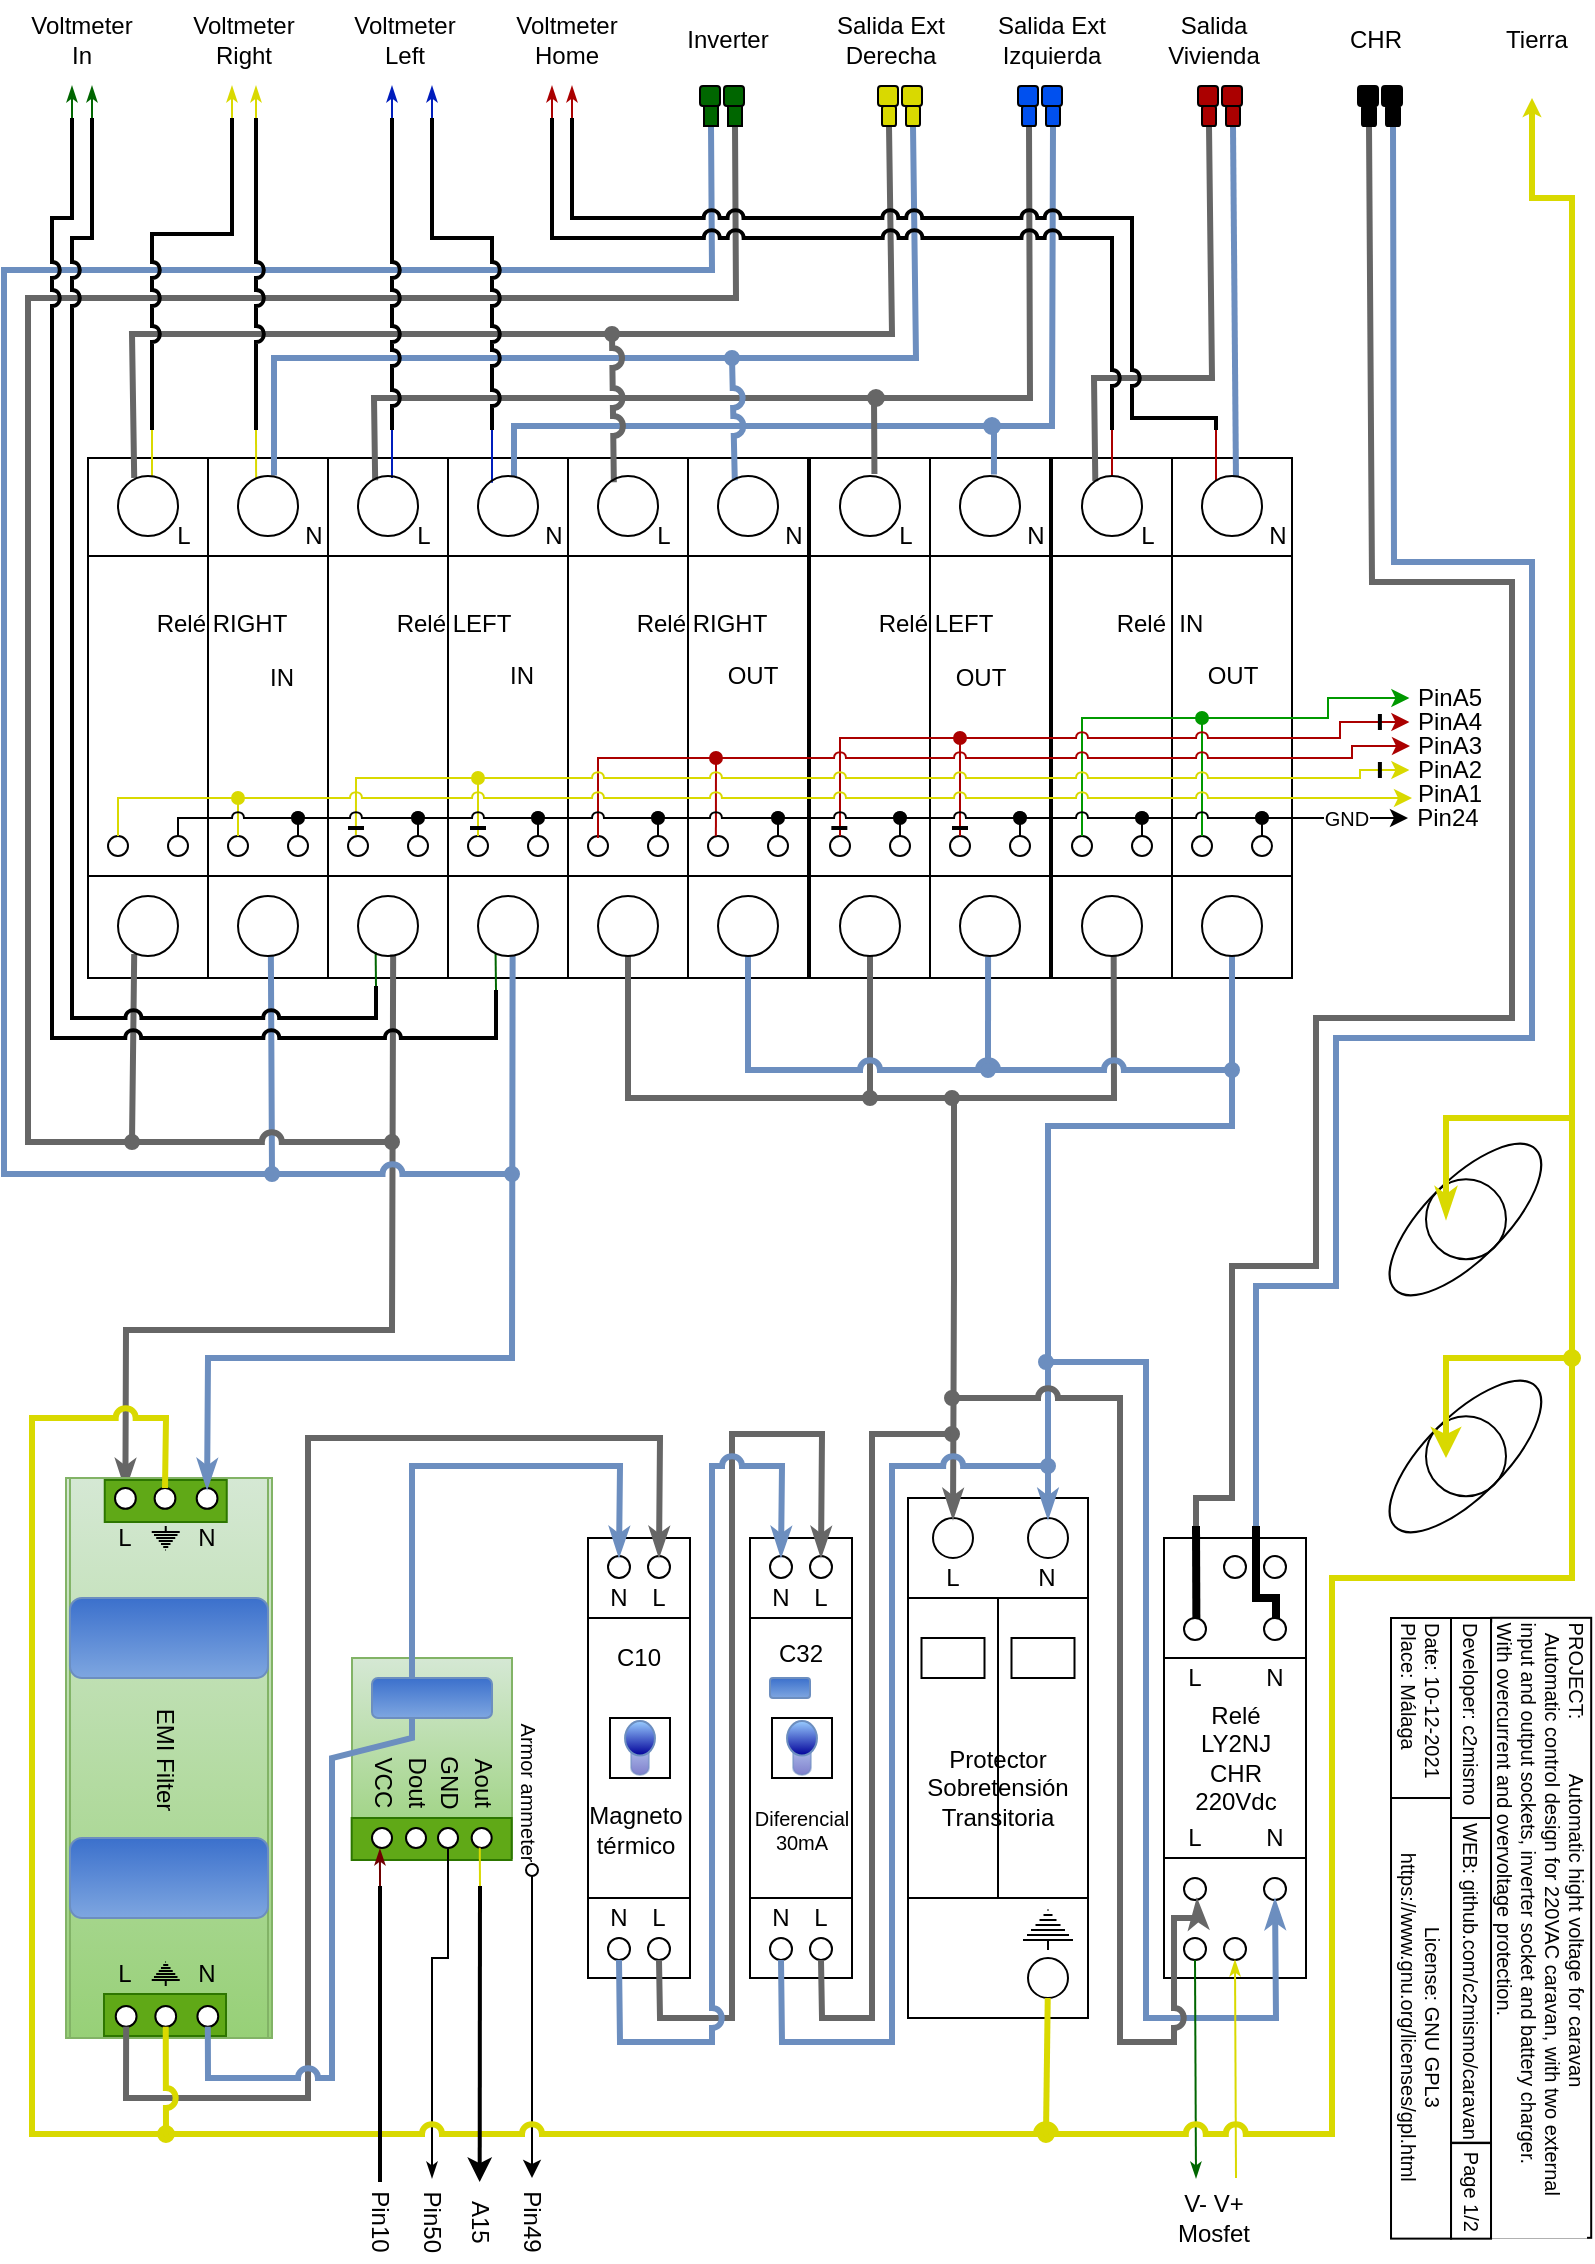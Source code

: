 <mxfile version="15.8.7" type="device" pages="2"><diagram id="kRDuzu7ikWpmD-jeQDag" name="Página-1"><mxGraphModel dx="1572" dy="778" grid="1" gridSize="2" guides="1" tooltips="1" connect="1" arrows="0" fold="1" page="1" pageScale="1" pageWidth="827" pageHeight="1169" background="#ffffff" math="0" shadow="0"><root><mxCell id="0"/><mxCell id="1" parent="0"/><mxCell id="D4woG10AvNXCqdtBnRqz-339" value="" style="rounded=0;whiteSpace=wrap;html=1;fillColor=none;strokeColor=#000000;" parent="1" vertex="1"><mxGeometry x="600" y="299" width="60" height="160" as="geometry"/></mxCell><mxCell id="D4woG10AvNXCqdtBnRqz-354" value="" style="group;fillColor=none;container=0;" parent="1" vertex="1" connectable="0"><mxGeometry x="58" y="250" width="603" height="260" as="geometry"/></mxCell><mxCell id="D4woG10AvNXCqdtBnRqz-338" value="" style="rounded=0;whiteSpace=wrap;html=1;fillColor=none;strokeColor=#000000;" parent="1" vertex="1"><mxGeometry x="600" y="250" width="60" height="260" as="geometry"/></mxCell><mxCell id="D4woG10AvNXCqdtBnRqz-254" value="" style="rounded=0;whiteSpace=wrap;html=1;fillColor=none;strokeColor=#000000;" parent="1" vertex="1"><mxGeometry x="58" y="250" width="60" height="260" as="geometry"/></mxCell><mxCell id="D4woG10AvNXCqdtBnRqz-255" value="" style="rounded=0;whiteSpace=wrap;html=1;fillColor=none;strokeColor=#000000;" parent="1" vertex="1"><mxGeometry x="58" y="299" width="60" height="160" as="geometry"/></mxCell><mxCell id="D4woG10AvNXCqdtBnRqz-263" value="" style="rounded=0;whiteSpace=wrap;html=1;fillColor=none;strokeColor=#000000;" parent="1" vertex="1"><mxGeometry x="118" y="250" width="60" height="260" as="geometry"/></mxCell><mxCell id="D4woG10AvNXCqdtBnRqz-264" value="" style="rounded=0;whiteSpace=wrap;html=1;fillColor=none;strokeColor=#000000;" parent="1" vertex="1"><mxGeometry x="118" y="299" width="60" height="160" as="geometry"/></mxCell><mxCell id="D4woG10AvNXCqdtBnRqz-272" value="" style="rounded=0;whiteSpace=wrap;html=1;fillColor=none;strokeColor=#000000;" parent="1" vertex="1"><mxGeometry x="178" y="250" width="60" height="260" as="geometry"/></mxCell><mxCell id="D4woG10AvNXCqdtBnRqz-281" value="" style="rounded=0;whiteSpace=wrap;html=1;fillColor=none;strokeColor=#000000;" parent="1" vertex="1"><mxGeometry x="238" y="250" width="60" height="260" as="geometry"/></mxCell><mxCell id="D4woG10AvNXCqdtBnRqz-291" value="" style="rounded=0;whiteSpace=wrap;html=1;fillColor=none;strokeColor=#000000;" parent="1" vertex="1"><mxGeometry x="298" y="250" width="60" height="260" as="geometry"/></mxCell><mxCell id="D4woG10AvNXCqdtBnRqz-329" value="" style="rounded=0;whiteSpace=wrap;html=1;fillColor=none;strokeColor=#000000;" parent="1" vertex="1"><mxGeometry x="540" y="250" width="60" height="260" as="geometry"/></mxCell><mxCell id="D4woG10AvNXCqdtBnRqz-310" value="" style="rounded=0;whiteSpace=wrap;html=1;fillColor=none;strokeColor=#000000;" parent="1" vertex="1"><mxGeometry x="419" y="250" width="60" height="260" as="geometry"/></mxCell><mxCell id="D4woG10AvNXCqdtBnRqz-300" value="" style="rounded=0;whiteSpace=wrap;html=1;fillColor=none;strokeColor=#000000;" parent="1" vertex="1"><mxGeometry x="358" y="250" width="60" height="260" as="geometry"/></mxCell><mxCell id="D4woG10AvNXCqdtBnRqz-301" value="" style="rounded=0;whiteSpace=wrap;html=1;fillColor=none;strokeColor=#000000;" parent="1" vertex="1"><mxGeometry x="358" y="299" width="60" height="160" as="geometry"/></mxCell><mxCell id="D4woG10AvNXCqdtBnRqz-319" value="" style="rounded=0;whiteSpace=wrap;html=1;fillColor=none;strokeColor=#000000;" parent="1" vertex="1"><mxGeometry x="479" y="250" width="60" height="260" as="geometry"/></mxCell><mxCell id="D4woG10AvNXCqdtBnRqz-320" value="" style="rounded=0;whiteSpace=wrap;html=1;fillColor=none;strokeColor=#000000;" parent="1" vertex="1"><mxGeometry x="479" y="299" width="60" height="160" as="geometry"/></mxCell><mxCell id="D4woG10AvNXCqdtBnRqz-326" value="OUT" style="text;html=1;strokeColor=none;fillColor=none;align=center;verticalAlign=middle;whiteSpace=wrap;rounded=0;fontColor=#000000;" parent="1" vertex="1"><mxGeometry x="485" y="350" width="38.5" height="20" as="geometry"/></mxCell><mxCell id="SBNXcFya6Dd-BLnlg_SC-192" value="" style="endArrow=classic;html=1;rounded=0;fontSize=12;fontColor=#000000;strokeColor=#000000;strokeWidth=1;jumpStyle=arc;endFill=1;startArrow=oval;startFill=0;" parent="1" edge="1"><mxGeometry width="50" height="50" relative="1" as="geometry"><mxPoint x="280" y="956" as="sourcePoint"/><mxPoint x="280" y="1110" as="targetPoint"/></mxGeometry></mxCell><mxCell id="SBNXcFya6Dd-BLnlg_SC-193" value="&lt;span style=&quot;font-size: 10px ; background-color: rgb(255 , 255 , 255)&quot;&gt;Armor ammeter&lt;/span&gt;" style="edgeLabel;html=1;align=center;verticalAlign=middle;resizable=0;points=[];fontSize=12;fontColor=#000000;rotation=90;" parent="SBNXcFya6Dd-BLnlg_SC-192" vertex="1" connectable="0"><mxGeometry x="-0.619" y="-1" relative="1" as="geometry"><mxPoint y="-69" as="offset"/></mxGeometry></mxCell><mxCell id="D4woG10AvNXCqdtBnRqz-139" style="edgeStyle=none;rounded=0;orthogonalLoop=1;jettySize=auto;html=1;strokeColor=#666666;endArrow=classicThin;endFill=1;endSize=5;startSize=5;gradientColor=#b3b3b3;fillColor=#f5f5f5;entryX=0.5;entryY=0;entryDx=0;entryDy=0;exitX=0.586;exitY=0.977;exitDx=0;exitDy=0;exitPerimeter=0;strokeWidth=3;" parent="1" source="D4woG10AvNXCqdtBnRqz-275" target="D4woG10AvNXCqdtBnRqz-166" edge="1"><mxGeometry relative="1" as="geometry"><mxPoint x="50" y="680" as="targetPoint"/><mxPoint x="190" y="520" as="sourcePoint"/><Array as="points"><mxPoint x="210" y="686"/><mxPoint x="77" y="686"/></Array></mxGeometry></mxCell><mxCell id="D4woG10AvNXCqdtBnRqz-172" value="" style="group;gradientColor=#97d077;fillColor=#d5e8d4;strokeColor=#82b366;" parent="1" vertex="1" connectable="0"><mxGeometry x="47" y="760" width="103" height="280" as="geometry"/></mxCell><mxCell id="D4woG10AvNXCqdtBnRqz-163" value="" style="rounded=0;whiteSpace=wrap;html=1;gradientColor=#97d077;fillColor=#d5e8d4;strokeColor=#82b366;" parent="D4woG10AvNXCqdtBnRqz-172" vertex="1"><mxGeometry x="1.99" width="99.01" height="280" as="geometry"/></mxCell><mxCell id="hcgG7BpKmiWjqMyfgqw8-212" value="" style="rounded=0;whiteSpace=wrap;html=1;labelBackgroundColor=#FFFFFF;strokeColor=#2D7600;fillColor=#60a917;fontSize=10;fontColor=#ffffff;align=center;" parent="D4woG10AvNXCqdtBnRqz-172" vertex="1"><mxGeometry x="19.37" y="1" width="61" height="21" as="geometry"/></mxCell><mxCell id="hcgG7BpKmiWjqMyfgqw8-193" value="" style="rounded=0;whiteSpace=wrap;html=1;labelBackgroundColor=#FFFFFF;strokeColor=#2D7600;fillColor=#60a917;fontSize=10;fontColor=#ffffff;align=center;" parent="D4woG10AvNXCqdtBnRqz-172" vertex="1"><mxGeometry x="19" y="258" width="61" height="21" as="geometry"/></mxCell><mxCell id="D4woG10AvNXCqdtBnRqz-164" value="" style="rounded=1;whiteSpace=wrap;html=1;fillColor=#3B70CC;gradientColor=#7ea6e0;strokeColor=#6c8ebf;" parent="D4woG10AvNXCqdtBnRqz-172" vertex="1"><mxGeometry x="1.99" y="60" width="99.01" height="40" as="geometry"/></mxCell><mxCell id="D4woG10AvNXCqdtBnRqz-165" value="" style="rounded=1;whiteSpace=wrap;html=1;fillColor=#3B70CC;strokeColor=#6c8ebf;gradientColor=#7ea6e0;" parent="D4woG10AvNXCqdtBnRqz-172" vertex="1"><mxGeometry x="2" y="180" width="99.01" height="40" as="geometry"/></mxCell><mxCell id="D4woG10AvNXCqdtBnRqz-166" value="" style="ellipse;whiteSpace=wrap;html=1;aspect=fixed;" parent="D4woG10AvNXCqdtBnRqz-172" vertex="1"><mxGeometry x="24.505" y="5" width="10.396" height="10.396" as="geometry"/></mxCell><mxCell id="D4woG10AvNXCqdtBnRqz-167" value="" style="ellipse;whiteSpace=wrap;html=1;aspect=fixed;" parent="D4woG10AvNXCqdtBnRqz-172" vertex="1"><mxGeometry x="44.307" y="5" width="10.396" height="10.396" as="geometry"/></mxCell><mxCell id="D4woG10AvNXCqdtBnRqz-168" value="" style="ellipse;whiteSpace=wrap;html=1;aspect=fixed;" parent="D4woG10AvNXCqdtBnRqz-172" vertex="1"><mxGeometry x="65.347" y="5" width="10.396" height="10.396" as="geometry"/></mxCell><mxCell id="D4woG10AvNXCqdtBnRqz-169" value="" style="ellipse;whiteSpace=wrap;html=1;aspect=fixed;" parent="D4woG10AvNXCqdtBnRqz-172" vertex="1"><mxGeometry x="65.713" y="264" width="10.396" height="10.396" as="geometry"/></mxCell><mxCell id="D4woG10AvNXCqdtBnRqz-170" value="" style="ellipse;whiteSpace=wrap;html=1;aspect=fixed;" parent="D4woG10AvNXCqdtBnRqz-172" vertex="1"><mxGeometry x="44.673" y="264" width="10.396" height="10.396" as="geometry"/></mxCell><mxCell id="D4woG10AvNXCqdtBnRqz-171" value="" style="ellipse;whiteSpace=wrap;html=1;aspect=fixed;" parent="D4woG10AvNXCqdtBnRqz-172" vertex="1"><mxGeometry x="24.871" y="264" width="10.396" height="10.396" as="geometry"/></mxCell><mxCell id="D4woG10AvNXCqdtBnRqz-403" value="N" style="text;html=1;strokeColor=none;fillColor=none;align=center;verticalAlign=middle;whiteSpace=wrap;rounded=0;fontColor=#000000;" parent="D4woG10AvNXCqdtBnRqz-172" vertex="1"><mxGeometry x="63.25" y="238" width="15.33" height="20" as="geometry"/></mxCell><mxCell id="D4woG10AvNXCqdtBnRqz-404" value="L" style="text;html=1;strokeColor=none;fillColor=none;align=center;verticalAlign=middle;whiteSpace=wrap;rounded=0;fontColor=#000000;" parent="D4woG10AvNXCqdtBnRqz-172" vertex="1"><mxGeometry x="22.4" y="20" width="15.33" height="20" as="geometry"/></mxCell><mxCell id="D4woG10AvNXCqdtBnRqz-406" value="" style="pointerEvents=1;verticalLabelPosition=bottom;shadow=0;dashed=0;align=center;html=1;verticalAlign=top;shape=mxgraph.electrical.signal_sources.protective_earth;fillColor=none;strokeColor=#000000;" parent="D4woG10AvNXCqdtBnRqz-172" vertex="1"><mxGeometry x="42.87" y="24" width="14" height="12" as="geometry"/></mxCell><mxCell id="D4woG10AvNXCqdtBnRqz-407" value="" style="pointerEvents=1;verticalLabelPosition=bottom;shadow=0;dashed=0;align=center;html=1;verticalAlign=top;shape=mxgraph.electrical.signal_sources.protective_earth;rotation=-180;fillColor=none;strokeColor=#000000;" parent="D4woG10AvNXCqdtBnRqz-172" vertex="1"><mxGeometry x="42.87" y="242" width="14" height="12" as="geometry"/></mxCell><mxCell id="D4woG10AvNXCqdtBnRqz-433" value="EMI Filter" style="text;html=1;strokeColor=none;fillColor=none;align=center;verticalAlign=middle;whiteSpace=wrap;rounded=0;rotation=90;fontSize=12;fontStyle=0;fontColor=#000000;" parent="D4woG10AvNXCqdtBnRqz-172" vertex="1"><mxGeometry x="-4" y="125.5" width="107" height="31" as="geometry"/></mxCell><mxCell id="D4woG10AvNXCqdtBnRqz-402" value="N" style="text;html=1;strokeColor=none;fillColor=none;align=center;verticalAlign=middle;whiteSpace=wrap;rounded=0;fontColor=#000000;" parent="D4woG10AvNXCqdtBnRqz-172" vertex="1"><mxGeometry x="63.25" y="20" width="15.33" height="20" as="geometry"/></mxCell><mxCell id="D4woG10AvNXCqdtBnRqz-405" value="L" style="text;html=1;strokeColor=none;fillColor=none;align=center;verticalAlign=middle;whiteSpace=wrap;rounded=0;fontColor=#000000;" parent="D4woG10AvNXCqdtBnRqz-172" vertex="1"><mxGeometry x="22.4" y="238" width="15.33" height="20" as="geometry"/></mxCell><mxCell id="114" value="" style="rounded=0;whiteSpace=wrap;html=1;gradientColor=#97d077;fillColor=#d5e8d4;strokeColor=#82b366;" parent="1" vertex="1"><mxGeometry x="190" y="850" width="80" height="100" as="geometry"/></mxCell><mxCell id="hcgG7BpKmiWjqMyfgqw8-192" value="" style="rounded=0;whiteSpace=wrap;html=1;labelBackgroundColor=#FFFFFF;strokeColor=#2D7600;fillColor=#60a917;fontSize=10;fontColor=#ffffff;align=center;" parent="1" vertex="1"><mxGeometry x="189.84" y="930" width="80" height="21" as="geometry"/></mxCell><mxCell id="D4woG10AvNXCqdtBnRqz-192" value="" style="group" parent="1" vertex="1" connectable="0"><mxGeometry x="468" y="770" width="90" height="260" as="geometry"/></mxCell><mxCell id="D4woG10AvNXCqdtBnRqz-183" value="" style="rounded=0;whiteSpace=wrap;html=1;fillColor=none;strokeColor=#000000;" parent="D4woG10AvNXCqdtBnRqz-192" vertex="1"><mxGeometry width="90" height="260" as="geometry"/></mxCell><mxCell id="D4woG10AvNXCqdtBnRqz-182" value="" style="ellipse;whiteSpace=wrap;html=1;aspect=fixed;fillColor=none;strokeColor=#000000;" parent="D4woG10AvNXCqdtBnRqz-192" vertex="1"><mxGeometry x="60" y="230" width="20" height="20" as="geometry"/></mxCell><mxCell id="D4woG10AvNXCqdtBnRqz-185" value="" style="ellipse;whiteSpace=wrap;html=1;aspect=fixed;fillColor=none;strokeColor=#000000;" parent="D4woG10AvNXCqdtBnRqz-192" vertex="1"><mxGeometry x="12.5" y="10" width="20" height="20" as="geometry"/></mxCell><mxCell id="D4woG10AvNXCqdtBnRqz-186" value="" style="ellipse;whiteSpace=wrap;html=1;aspect=fixed;fillColor=none;strokeColor=#000000;" parent="D4woG10AvNXCqdtBnRqz-192" vertex="1"><mxGeometry x="60" y="10" width="20" height="20" as="geometry"/></mxCell><mxCell id="D4woG10AvNXCqdtBnRqz-187" value="" style="rounded=0;whiteSpace=wrap;html=1;fillColor=none;strokeColor=#000000;" parent="D4woG10AvNXCqdtBnRqz-192" vertex="1"><mxGeometry y="50" width="45" height="150" as="geometry"/></mxCell><mxCell id="D4woG10AvNXCqdtBnRqz-188" value="" style="rounded=0;whiteSpace=wrap;html=1;fillColor=none;strokeColor=#000000;" parent="D4woG10AvNXCqdtBnRqz-192" vertex="1"><mxGeometry x="45" y="50" width="45" height="150" as="geometry"/></mxCell><mxCell id="D4woG10AvNXCqdtBnRqz-189" value="" style="rounded=0;whiteSpace=wrap;html=1;fillColor=none;strokeColor=#000000;" parent="D4woG10AvNXCqdtBnRqz-192" vertex="1"><mxGeometry x="6.75" y="70" width="31.5" height="20" as="geometry"/></mxCell><mxCell id="D4woG10AvNXCqdtBnRqz-190" value="" style="rounded=0;whiteSpace=wrap;html=1;fillColor=none;strokeColor=#000000;" parent="D4woG10AvNXCqdtBnRqz-192" vertex="1"><mxGeometry x="51.75" y="70" width="31.5" height="20" as="geometry"/></mxCell><mxCell id="D4woG10AvNXCqdtBnRqz-413" value="L" style="text;html=1;strokeColor=none;fillColor=none;align=center;verticalAlign=middle;whiteSpace=wrap;rounded=0;fontColor=#000000;" parent="D4woG10AvNXCqdtBnRqz-192" vertex="1"><mxGeometry x="14.83" y="30" width="15.33" height="20" as="geometry"/></mxCell><mxCell id="D4woG10AvNXCqdtBnRqz-414" value="N" style="text;html=1;strokeColor=none;fillColor=none;align=center;verticalAlign=middle;whiteSpace=wrap;rounded=0;fontColor=#000000;" parent="D4woG10AvNXCqdtBnRqz-192" vertex="1"><mxGeometry x="62.33" y="30" width="15.33" height="20" as="geometry"/></mxCell><mxCell id="D4woG10AvNXCqdtBnRqz-430" value="Protector&lt;br&gt;Sobretensión&lt;br&gt;Transitoria" style="text;html=1;strokeColor=none;fillColor=none;align=center;verticalAlign=middle;whiteSpace=wrap;rounded=0;fontColor=#000000;" parent="D4woG10AvNXCqdtBnRqz-192" vertex="1"><mxGeometry x="25" y="90" width="40" height="110" as="geometry"/></mxCell><mxCell id="D4woG10AvNXCqdtBnRqz-431" value="" style="pointerEvents=1;verticalLabelPosition=bottom;shadow=0;dashed=0;align=center;html=1;verticalAlign=top;shape=mxgraph.electrical.signal_sources.protective_earth;rotation=-180;fontColor=#000000;strokeColor=#000000;" parent="D4woG10AvNXCqdtBnRqz-192" vertex="1"><mxGeometry x="57.5" y="206" width="25" height="20" as="geometry"/></mxCell><mxCell id="46" style="edgeStyle=none;rounded=0;orthogonalLoop=1;jettySize=auto;html=1;exitX=0.5;exitY=0;exitDx=0;exitDy=0;strokeColor=none;endArrow=none;endFill=0;" parent="1" edge="1"><mxGeometry relative="1" as="geometry"><mxPoint x="273" y="235.89" as="targetPoint"/><mxPoint x="273" y="312.89" as="sourcePoint"/></mxGeometry></mxCell><mxCell id="57" style="edgeStyle=none;rounded=0;orthogonalLoop=1;jettySize=auto;html=1;exitX=0.5;exitY=0;exitDx=0;exitDy=0;strokeColor=none;endArrow=none;endFill=0;" parent="1" edge="1"><mxGeometry relative="1" as="geometry"><mxPoint x="443" y="235.89" as="targetPoint"/><mxPoint x="443" y="312.89" as="sourcePoint"/></mxGeometry></mxCell><mxCell id="98" value="Voltmeter&lt;br&gt;Right" style="text;html=1;strokeColor=none;fillColor=none;align=center;verticalAlign=middle;whiteSpace=wrap;rounded=0;fontColor=#000000;" parent="1" vertex="1"><mxGeometry x="107" y="26.0" width="58" height="30" as="geometry"/></mxCell><mxCell id="99" value="Salida Ext Derecha" style="text;html=1;strokeColor=none;fillColor=none;align=center;verticalAlign=middle;whiteSpace=wrap;rounded=0;fontColor=#000000;" parent="1" vertex="1"><mxGeometry x="424" y="26.0" width="71" height="30" as="geometry"/></mxCell><mxCell id="105" value="Salida Ext Izquierda" style="text;html=1;strokeColor=none;fillColor=none;align=center;verticalAlign=middle;whiteSpace=wrap;rounded=0;fontColor=#000000;" parent="1" vertex="1"><mxGeometry x="506" y="26.0" width="68" height="30" as="geometry"/></mxCell><mxCell id="106" value="Salida Vivienda" style="text;html=1;strokeColor=none;fillColor=none;align=center;verticalAlign=middle;whiteSpace=wrap;rounded=0;fontColor=#000000;" parent="1" vertex="1"><mxGeometry x="591" y="26.0" width="60" height="30" as="geometry"/></mxCell><mxCell id="D4woG10AvNXCqdtBnRqz-123" value="Voltmeter &lt;br&gt;Left" style="text;html=1;strokeColor=none;fillColor=none;align=center;verticalAlign=middle;whiteSpace=wrap;rounded=0;fontColor=#000000;" parent="1" vertex="1"><mxGeometry x="184" y="26.0" width="65" height="30" as="geometry"/></mxCell><mxCell id="D4woG10AvNXCqdtBnRqz-142" value="Voltmeter&lt;br&gt;In" style="text;html=1;strokeColor=none;fillColor=none;align=center;verticalAlign=middle;whiteSpace=wrap;rounded=0;fontColor=#000000;" parent="1" vertex="1"><mxGeometry x="20" y="21.0" width="70" height="40" as="geometry"/></mxCell><mxCell id="D4woG10AvNXCqdtBnRqz-143" value="Inverter" style="text;html=1;strokeColor=none;fillColor=none;align=center;verticalAlign=middle;whiteSpace=wrap;rounded=0;fontColor=#000000;" parent="1" vertex="1"><mxGeometry x="358" y="31.0" width="40" height="20" as="geometry"/></mxCell><mxCell id="D4woG10AvNXCqdtBnRqz-193" value="" style="rounded=0;whiteSpace=wrap;html=1;fillColor=none;strokeColor=#000000;" parent="1" vertex="1"><mxGeometry x="308" y="790" width="51" height="220" as="geometry"/></mxCell><mxCell id="D4woG10AvNXCqdtBnRqz-194" value="" style="ellipse;whiteSpace=wrap;html=1;aspect=fixed;fillColor=none;strokeColor=#000000;" parent="1" vertex="1"><mxGeometry x="318" y="799" width="11" height="11" as="geometry"/></mxCell><mxCell id="D4woG10AvNXCqdtBnRqz-195" value="" style="ellipse;whiteSpace=wrap;html=1;aspect=fixed;fillColor=none;strokeColor=#000000;" parent="1" vertex="1"><mxGeometry x="338" y="799" width="11" height="11" as="geometry"/></mxCell><mxCell id="D4woG10AvNXCqdtBnRqz-196" value="" style="ellipse;whiteSpace=wrap;html=1;aspect=fixed;fillColor=none;strokeColor=#000000;" parent="1" vertex="1"><mxGeometry x="338" y="990" width="11" height="11" as="geometry"/></mxCell><mxCell id="D4woG10AvNXCqdtBnRqz-197" value="" style="ellipse;whiteSpace=wrap;html=1;aspect=fixed;fillColor=none;strokeColor=#000000;" parent="1" vertex="1"><mxGeometry x="318" y="990" width="11" height="11" as="geometry"/></mxCell><mxCell id="D4woG10AvNXCqdtBnRqz-203" value="" style="rounded=0;whiteSpace=wrap;html=1;fillColor=none;strokeColor=#000000;" parent="1" vertex="1"><mxGeometry x="308" y="830" width="51" height="140" as="geometry"/></mxCell><mxCell id="D4woG10AvNXCqdtBnRqz-204" value="" style="rounded=0;whiteSpace=wrap;html=1;fillColor=none;strokeColor=#000000;" parent="1" vertex="1"><mxGeometry x="319" y="880" width="30" height="30" as="geometry"/></mxCell><mxCell id="D4woG10AvNXCqdtBnRqz-205" value="" style="rounded=0;whiteSpace=wrap;html=1;fillColor=none;strokeColor=#000000;fontColor=#000000;" parent="1" vertex="1"><mxGeometry x="389" y="790" width="51" height="220" as="geometry"/></mxCell><mxCell id="D4woG10AvNXCqdtBnRqz-206" value="" style="ellipse;whiteSpace=wrap;html=1;aspect=fixed;fillColor=none;strokeColor=#000000;fontColor=#000000;" parent="1" vertex="1"><mxGeometry x="399" y="799" width="11" height="11" as="geometry"/></mxCell><mxCell id="D4woG10AvNXCqdtBnRqz-207" value="" style="ellipse;whiteSpace=wrap;html=1;aspect=fixed;fillColor=none;strokeColor=#000000;fontColor=#000000;" parent="1" vertex="1"><mxGeometry x="419" y="799" width="11" height="11" as="geometry"/></mxCell><mxCell id="D4woG10AvNXCqdtBnRqz-208" value="" style="ellipse;whiteSpace=wrap;html=1;aspect=fixed;fillColor=none;strokeColor=#000000;fontColor=#000000;" parent="1" vertex="1"><mxGeometry x="419" y="990" width="11" height="11" as="geometry"/></mxCell><mxCell id="D4woG10AvNXCqdtBnRqz-209" value="" style="ellipse;whiteSpace=wrap;html=1;aspect=fixed;fillColor=none;strokeColor=#000000;fontColor=#000000;" parent="1" vertex="1"><mxGeometry x="399" y="990" width="11" height="11" as="geometry"/></mxCell><mxCell id="D4woG10AvNXCqdtBnRqz-210" value="" style="rounded=0;whiteSpace=wrap;html=1;fillColor=none;strokeColor=#000000;fontColor=#000000;" parent="1" vertex="1"><mxGeometry x="389" y="830" width="51" height="140" as="geometry"/></mxCell><mxCell id="D4woG10AvNXCqdtBnRqz-211" value="" style="rounded=0;whiteSpace=wrap;html=1;fillColor=none;strokeColor=#000000;fontColor=#000000;" parent="1" vertex="1"><mxGeometry x="400" y="880" width="30" height="30" as="geometry"/></mxCell><mxCell id="D4woG10AvNXCqdtBnRqz-212" value="" style="rounded=1;whiteSpace=wrap;html=1;fillColor=#3B70CC;strokeColor=#6c8ebf;gradientColor=#7ea6e0;" parent="1" vertex="1"><mxGeometry x="399" y="860" width="20" height="10" as="geometry"/></mxCell><mxCell id="D4woG10AvNXCqdtBnRqz-213" value="" style="rounded=0;whiteSpace=wrap;html=1;fillColor=none;strokeColor=#000000;" parent="1" vertex="1"><mxGeometry x="596" y="790" width="71" height="220" as="geometry"/></mxCell><mxCell id="D4woG10AvNXCqdtBnRqz-214" value="" style="ellipse;whiteSpace=wrap;html=1;aspect=fixed;fillColor=none;strokeColor=#000000;" parent="1" vertex="1"><mxGeometry x="626" y="799" width="11" height="11" as="geometry"/></mxCell><mxCell id="D4woG10AvNXCqdtBnRqz-215" value="" style="ellipse;whiteSpace=wrap;html=1;aspect=fixed;fillColor=none;strokeColor=#000000;" parent="1" vertex="1"><mxGeometry x="646" y="799" width="11" height="11" as="geometry"/></mxCell><mxCell id="D4woG10AvNXCqdtBnRqz-216" value="" style="ellipse;whiteSpace=wrap;html=1;aspect=fixed;fillColor=none;strokeColor=#000000;" parent="1" vertex="1"><mxGeometry x="626" y="990" width="11" height="11" as="geometry"/></mxCell><mxCell id="D4woG10AvNXCqdtBnRqz-217" value="" style="ellipse;whiteSpace=wrap;html=1;aspect=fixed;fillColor=none;strokeColor=#000000;" parent="1" vertex="1"><mxGeometry x="606" y="990" width="11" height="11" as="geometry"/></mxCell><mxCell id="D4woG10AvNXCqdtBnRqz-218" value="" style="rounded=0;whiteSpace=wrap;html=1;fillColor=none;strokeColor=#000000;" parent="1" vertex="1"><mxGeometry x="596" y="850" width="71" height="100" as="geometry"/></mxCell><mxCell id="D4woG10AvNXCqdtBnRqz-220" value="" style="ellipse;whiteSpace=wrap;html=1;aspect=fixed;fillColor=none;strokeColor=#000000;" parent="1" vertex="1"><mxGeometry x="646" y="830" width="11" height="11" as="geometry"/></mxCell><mxCell id="D4woG10AvNXCqdtBnRqz-221" value="" style="ellipse;whiteSpace=wrap;html=1;aspect=fixed;fillColor=none;strokeColor=#000000;" parent="1" vertex="1"><mxGeometry x="606" y="830" width="11" height="11" as="geometry"/></mxCell><mxCell id="D4woG10AvNXCqdtBnRqz-222" value="" style="ellipse;whiteSpace=wrap;html=1;aspect=fixed;fillColor=none;strokeColor=#000000;" parent="1" vertex="1"><mxGeometry x="646" y="960" width="11" height="11" as="geometry"/></mxCell><mxCell id="D4woG10AvNXCqdtBnRqz-223" value="" style="ellipse;whiteSpace=wrap;html=1;aspect=fixed;fillColor=none;strokeColor=#000000;" parent="1" vertex="1"><mxGeometry x="606" y="960" width="11" height="11" as="geometry"/></mxCell><mxCell id="D4woG10AvNXCqdtBnRqz-226" value="" style="group" parent="1" vertex="1" connectable="0"><mxGeometry x="697.444" y="699.999" width="98.521" height="98.521" as="geometry"/></mxCell><mxCell id="D4woG10AvNXCqdtBnRqz-225" value="" style="ellipse;whiteSpace=wrap;html=1;rotation=-225;fillColor=none;strokeColor=#000000;" parent="D4woG10AvNXCqdtBnRqz-226" vertex="1"><mxGeometry x="-0.404" y="29.261" width="99.33" height="40" as="geometry"/></mxCell><mxCell id="D4woG10AvNXCqdtBnRqz-224" value="" style="ellipse;whiteSpace=wrap;html=1;aspect=fixed;direction=south;fillColor=none;strokeColor=#000000;" parent="D4woG10AvNXCqdtBnRqz-226" vertex="1"><mxGeometry x="29.556" y="29.091" width="40" height="40" as="geometry"/></mxCell><mxCell id="D4woG10AvNXCqdtBnRqz-227" value="" style="group" parent="1" vertex="1" connectable="0"><mxGeometry x="697.444" y="581.479" width="98.526" height="98.521" as="geometry"/></mxCell><mxCell id="D4woG10AvNXCqdtBnRqz-228" value="" style="ellipse;whiteSpace=wrap;html=1;rotation=-225;fillColor=none;strokeColor=#000000;" parent="D4woG10AvNXCqdtBnRqz-227" vertex="1"><mxGeometry x="-0.404" y="29.261" width="99.33" height="40" as="geometry"/></mxCell><mxCell id="D4woG10AvNXCqdtBnRqz-229" value="" style="ellipse;whiteSpace=wrap;html=1;aspect=fixed;fillColor=none;strokeColor=#000000;" parent="D4woG10AvNXCqdtBnRqz-227" vertex="1"><mxGeometry x="29.556" y="29.091" width="40" height="40" as="geometry"/></mxCell><mxCell id="D4woG10AvNXCqdtBnRqz-235" value="" style="endArrow=oval;html=1;strokeColor=#D9D900;endFill=1;strokeWidth=3;" parent="1" source="D4woG10AvNXCqdtBnRqz-182" edge="1"><mxGeometry width="50" height="50" relative="1" as="geometry"><mxPoint x="537.495" y="1040" as="sourcePoint"/><mxPoint x="537" y="1088" as="targetPoint"/></mxGeometry></mxCell><mxCell id="D4woG10AvNXCqdtBnRqz-236" style="edgeStyle=none;rounded=0;orthogonalLoop=1;jettySize=auto;html=1;strokeColor=#666666;endArrow=none;endFill=0;endSize=5;startSize=5;gradientColor=#b3b3b3;fillColor=#f5f5f5;startArrow=classicThin;startFill=1;exitX=0.5;exitY=0;exitDx=0;exitDy=0;entryX=0.5;entryY=1;entryDx=0;entryDy=0;jumpStyle=none;strokeWidth=3;" parent="1" source="D4woG10AvNXCqdtBnRqz-195" target="D4woG10AvNXCqdtBnRqz-171" edge="1"><mxGeometry relative="1" as="geometry"><mxPoint x="160" y="1030" as="targetPoint"/><mxPoint x="257" y="740" as="sourcePoint"/><Array as="points"><mxPoint x="344" y="740"/><mxPoint x="168" y="740"/><mxPoint x="168" y="1070"/><mxPoint x="77" y="1070"/></Array></mxGeometry></mxCell><mxCell id="D4woG10AvNXCqdtBnRqz-239" style="rounded=0;orthogonalLoop=1;jettySize=auto;html=1;strokeColor=#6c8ebf;endArrow=oval;endFill=1;endSize=5;startSize=5;gradientColor=#7ea6e0;fillColor=#dae8fc;startArrow=classicThin;startFill=1;exitX=0.5;exitY=1;exitDx=0;exitDy=0;strokeWidth=3;" parent="1" source="D4woG10AvNXCqdtBnRqz-222" edge="1"><mxGeometry relative="1" as="geometry"><mxPoint x="537" y="702" as="targetPoint"/><mxPoint x="201.5" y="809" as="sourcePoint"/><Array as="points"><mxPoint x="652" y="1030"/><mxPoint x="587" y="1030"/><mxPoint x="587" y="702"/></Array></mxGeometry></mxCell><mxCell id="D4woG10AvNXCqdtBnRqz-241" value="" style="edgeStyle=none;rounded=0;orthogonalLoop=1;jettySize=auto;html=1;startArrow=none;startFill=0;endArrow=classicThin;endFill=1;strokeColor=#D9D900;endSize=5;startSize=5;entryX=0.5;entryY=1;entryDx=0;entryDy=0;" parent="1" target="D4woG10AvNXCqdtBnRqz-216" edge="1"><mxGeometry x="0.7" relative="1" as="geometry"><mxPoint x="550" y="1205.23" as="targetPoint"/><mxPoint x="632" y="1110" as="sourcePoint"/><Array as="points"/><mxPoint as="offset"/></mxGeometry></mxCell><mxCell id="D4woG10AvNXCqdtBnRqz-242" value="" style="edgeStyle=none;rounded=0;orthogonalLoop=1;jettySize=auto;html=1;startArrow=classicThin;startFill=1;endArrow=none;endFill=0;strokeColor=#006600;endSize=5;startSize=5;entryX=0.5;entryY=1;entryDx=0;entryDy=0;strokeWidth=1;" parent="1" target="D4woG10AvNXCqdtBnRqz-217" edge="1"><mxGeometry x="0.706" relative="1" as="geometry"><mxPoint x="657" y="1155.23" as="targetPoint"/><mxPoint x="612" y="1110" as="sourcePoint"/><Array as="points"/><mxPoint as="offset"/></mxGeometry></mxCell><mxCell id="D4woG10AvNXCqdtBnRqz-243" style="rounded=0;orthogonalLoop=1;jettySize=auto;html=1;strokeColor=#6c8ebf;endArrow=none;endFill=0;endSize=5;startSize=5;gradientColor=#7ea6e0;fillColor=#dae8fc;startArrow=none;startFill=0;strokeWidth=3;exitX=0.5;exitY=1;exitDx=0;exitDy=0;" parent="1" source="184" edge="1"><mxGeometry relative="1" as="geometry"><mxPoint x="642" y="784" as="targetPoint"/><mxPoint x="710" y="80" as="sourcePoint"/><Array as="points"><mxPoint x="711" y="302"/><mxPoint x="780" y="302"/><mxPoint x="780" y="540"/><mxPoint x="682" y="540"/><mxPoint x="682" y="664"/><mxPoint x="642" y="664"/></Array></mxGeometry></mxCell><mxCell id="D4woG10AvNXCqdtBnRqz-244" style="edgeStyle=none;rounded=0;orthogonalLoop=1;jettySize=auto;html=1;strokeColor=#666666;endArrow=none;endFill=0;endSize=5;startSize=5;gradientColor=#b3b3b3;fillColor=#f5f5f5;startArrow=none;startFill=0;strokeWidth=3;exitX=0.5;exitY=1;exitDx=0;exitDy=0;" parent="1" source="180" edge="1"><mxGeometry relative="1" as="geometry"><mxPoint x="612" y="784" as="targetPoint"/><mxPoint x="700" y="80" as="sourcePoint"/><Array as="points"><mxPoint x="700" y="312"/><mxPoint x="770" y="312"/><mxPoint x="770" y="530"/><mxPoint x="672" y="530"/><mxPoint x="672" y="654"/><mxPoint x="630" y="654"/><mxPoint x="630" y="770"/><mxPoint x="612" y="770"/></Array></mxGeometry></mxCell><mxCell id="D4woG10AvNXCqdtBnRqz-245" value="CHR" style="text;html=1;strokeColor=none;fillColor=none;align=center;verticalAlign=middle;whiteSpace=wrap;rounded=0;fontColor=#000000;" parent="1" vertex="1"><mxGeometry x="682" y="31.0" width="40" height="20" as="geometry"/></mxCell><mxCell id="D4woG10AvNXCqdtBnRqz-246" value="V- V+&lt;br&gt;Mosfet" style="text;html=1;strokeColor=none;fillColor=none;align=center;verticalAlign=middle;whiteSpace=wrap;rounded=0;fontColor=#000000;" parent="1" vertex="1"><mxGeometry x="601" y="1120" width="40" height="20" as="geometry"/></mxCell><mxCell id="D4woG10AvNXCqdtBnRqz-247" value="" style="endArrow=classicThin;html=1;strokeColor=#D9D900;endFill=1;entryX=0.25;entryY=0.486;entryDx=0;entryDy=0;entryPerimeter=0;rounded=0;startArrow=oval;startFill=1;strokeWidth=3;" parent="1" target="D4woG10AvNXCqdtBnRqz-229" edge="1"><mxGeometry width="50" height="50" relative="1" as="geometry"><mxPoint x="800" y="700" as="sourcePoint"/><mxPoint x="697" y="580" as="targetPoint"/><Array as="points"><mxPoint x="800" y="580"/><mxPoint x="737" y="580"/></Array></mxGeometry></mxCell><mxCell id="D4woG10AvNXCqdtBnRqz-248" value="" style="endArrow=oval;html=1;endFill=1;rounded=0;startArrow=classic;startFill=1;gradientColor=#97d077;fillColor=#d5e8d4;strokeColor=#D9D900;startSize=0;endSize=0;strokeWidth=3;" parent="1" edge="1"><mxGeometry width="50" height="50" relative="1" as="geometry"><mxPoint x="780" y="70" as="sourcePoint"/><mxPoint x="800" y="580" as="targetPoint"/><Array as="points"><mxPoint x="780" y="120"/><mxPoint x="800" y="120"/></Array></mxGeometry></mxCell><mxCell id="D4woG10AvNXCqdtBnRqz-249" value="Tierra" style="text;html=1;strokeColor=none;fillColor=none;align=center;verticalAlign=middle;whiteSpace=wrap;rounded=0;fontColor=#000000;" parent="1" vertex="1"><mxGeometry x="764" y="31.0" width="37" height="20" as="geometry"/></mxCell><mxCell id="D4woG10AvNXCqdtBnRqz-253" style="edgeStyle=none;rounded=0;orthogonalLoop=1;jettySize=auto;html=1;strokeColor=#666666;endArrow=none;endFill=0;endSize=5;startSize=5;gradientColor=#b3b3b3;fillColor=#f5f5f5;startArrow=classicThin;startFill=1;entryX=0.5;entryY=1;entryDx=0;entryDy=0;exitX=0.5;exitY=0;exitDx=0;exitDy=0;strokeWidth=3;" parent="1" source="D4woG10AvNXCqdtBnRqz-207" target="D4woG10AvNXCqdtBnRqz-196" edge="1"><mxGeometry relative="1" as="geometry"><mxPoint x="197.001" y="1020.396" as="targetPoint"/><mxPoint x="290.59" y="789" as="sourcePoint"/><Array as="points"><mxPoint x="425" y="738"/><mxPoint x="380" y="738"/><mxPoint x="380" y="1030"/><mxPoint x="344" y="1030"/></Array></mxGeometry></mxCell><mxCell id="D4woG10AvNXCqdtBnRqz-389" value="PinA1" style="text;html=1;strokeColor=none;fillColor=none;align=center;verticalAlign=middle;whiteSpace=wrap;rounded=0;fontColor=#000000;" parent="1" vertex="1"><mxGeometry x="719" y="408" width="40" height="20" as="geometry"/></mxCell><mxCell id="D4woG10AvNXCqdtBnRqz-392" value="Pin24" style="text;html=1;strokeColor=none;fillColor=none;align=center;verticalAlign=middle;whiteSpace=wrap;rounded=0;fontColor=#000000;" parent="1" vertex="1"><mxGeometry x="718" y="420" width="40" height="20" as="geometry"/></mxCell><mxCell id="D4woG10AvNXCqdtBnRqz-398" value="PinA2" style="text;html=1;strokeColor=none;fillColor=none;align=center;verticalAlign=middle;whiteSpace=wrap;rounded=0;fontColor=#000000;" parent="1" vertex="1"><mxGeometry x="718.7" y="396" width="40" height="20" as="geometry"/></mxCell><mxCell id="D4woG10AvNXCqdtBnRqz-399" value="PinA3" style="text;html=1;strokeColor=none;fillColor=none;align=center;verticalAlign=middle;whiteSpace=wrap;rounded=0;fontColor=#000000;" parent="1" vertex="1"><mxGeometry x="719" y="384" width="40" height="20" as="geometry"/></mxCell><mxCell id="D4woG10AvNXCqdtBnRqz-400" value="PinA4" style="text;html=1;strokeColor=none;fillColor=none;align=center;verticalAlign=middle;whiteSpace=wrap;rounded=0;fontColor=#000000;" parent="1" vertex="1"><mxGeometry x="718.7" y="372" width="40" height="20" as="geometry"/></mxCell><mxCell id="D4woG10AvNXCqdtBnRqz-401" value="PinA5" style="text;html=1;strokeColor=none;fillColor=none;align=center;verticalAlign=middle;whiteSpace=wrap;rounded=0;fontColor=#000000;" parent="1" vertex="1"><mxGeometry x="718.7" y="360" width="40" height="20" as="geometry"/></mxCell><mxCell id="D4woG10AvNXCqdtBnRqz-410" value="N" style="text;html=1;strokeColor=none;fillColor=none;align=center;verticalAlign=middle;whiteSpace=wrap;rounded=0;fontColor=#000000;" parent="1" vertex="1"><mxGeometry x="315.84" y="970" width="15.33" height="20" as="geometry"/></mxCell><mxCell id="D4woG10AvNXCqdtBnRqz-411" value="N" style="text;html=1;strokeColor=none;fillColor=none;align=center;verticalAlign=middle;whiteSpace=wrap;rounded=0;fontColor=#000000;" parent="1" vertex="1"><mxGeometry x="315.84" y="810" width="15.33" height="20" as="geometry"/></mxCell><mxCell id="D4woG10AvNXCqdtBnRqz-412" value="N" style="text;html=1;strokeColor=none;fillColor=none;align=center;verticalAlign=middle;whiteSpace=wrap;rounded=0;fontColor=#000000;" parent="1" vertex="1"><mxGeometry x="396.84" y="970" width="15.33" height="20" as="geometry"/></mxCell><mxCell id="D4woG10AvNXCqdtBnRqz-415" value="L" style="text;html=1;strokeColor=none;fillColor=none;align=center;verticalAlign=middle;whiteSpace=wrap;rounded=0;fontColor=#000000;" parent="1" vertex="1"><mxGeometry x="416.83" y="970" width="15.33" height="20" as="geometry"/></mxCell><mxCell id="D4woG10AvNXCqdtBnRqz-416" value="L" style="text;html=1;strokeColor=none;fillColor=none;align=center;verticalAlign=middle;whiteSpace=wrap;rounded=0;fontColor=#000000;" parent="1" vertex="1"><mxGeometry x="335.83" y="970" width="15.33" height="20" as="geometry"/></mxCell><mxCell id="D4woG10AvNXCqdtBnRqz-417" value="L" style="text;html=1;strokeColor=none;fillColor=none;align=center;verticalAlign=middle;whiteSpace=wrap;rounded=0;fontColor=#000000;" parent="1" vertex="1"><mxGeometry x="335.83" y="810" width="15.33" height="20" as="geometry"/></mxCell><mxCell id="D4woG10AvNXCqdtBnRqz-425" value="L" style="text;html=1;strokeColor=none;fillColor=none;align=center;verticalAlign=middle;whiteSpace=wrap;rounded=0;fontColor=#000000;" parent="1" vertex="1"><mxGeometry x="603.83" y="850" width="15.33" height="20" as="geometry"/></mxCell><mxCell id="D4woG10AvNXCqdtBnRqz-426" value="L" style="text;html=1;strokeColor=none;fillColor=none;align=center;verticalAlign=middle;whiteSpace=wrap;rounded=0;fontColor=#000000;" parent="1" vertex="1"><mxGeometry x="603.83" y="930" width="15.33" height="20" as="geometry"/></mxCell><mxCell id="D4woG10AvNXCqdtBnRqz-427" value="N" style="text;html=1;strokeColor=none;fillColor=none;align=center;verticalAlign=middle;whiteSpace=wrap;rounded=0;fontColor=#000000;" parent="1" vertex="1"><mxGeometry x="643.83" y="930" width="15.33" height="20" as="geometry"/></mxCell><mxCell id="D4woG10AvNXCqdtBnRqz-428" value="N" style="text;html=1;strokeColor=none;fillColor=none;align=center;verticalAlign=middle;whiteSpace=wrap;rounded=0;fontColor=#000000;" parent="1" vertex="1"><mxGeometry x="643.83" y="850" width="15.33" height="20" as="geometry"/></mxCell><mxCell id="D4woG10AvNXCqdtBnRqz-429" value="Relé&lt;br&gt;&lt;span style=&quot;text-align: left&quot;&gt;&lt;font&gt;LY2NJ&lt;br&gt;&lt;/font&gt;&lt;/span&gt;CHR&lt;br&gt;220Vdc" style="text;html=1;strokeColor=none;fillColor=none;align=center;verticalAlign=middle;whiteSpace=wrap;rounded=0;fontColor=#000000;" parent="1" vertex="1"><mxGeometry x="611.5" y="866" width="40" height="68" as="geometry"/></mxCell><mxCell id="D4woG10AvNXCqdtBnRqz-434" value="Magneto&lt;br&gt;térmico" style="text;html=1;strokeColor=none;fillColor=none;align=center;verticalAlign=middle;whiteSpace=wrap;rounded=0;fontColor=#000000;" parent="1" vertex="1"><mxGeometry x="312" y="926" width="40" height="20" as="geometry"/></mxCell><mxCell id="D4woG10AvNXCqdtBnRqz-435" value="Diferencial&lt;br&gt;30mA" style="text;html=1;strokeColor=none;fillColor=none;align=center;verticalAlign=middle;whiteSpace=wrap;rounded=0;fontSize=10;fontStyle=0;fontColor=#000000;" parent="1" vertex="1"><mxGeometry x="394.5" y="926" width="40" height="20" as="geometry"/></mxCell><mxCell id="D4woG10AvNXCqdtBnRqz-436" value="C10" style="text;html=1;strokeColor=none;fillColor=none;align=center;verticalAlign=middle;whiteSpace=wrap;rounded=0;fontColor=#000000;" parent="1" vertex="1"><mxGeometry x="326" y="840" width="15.33" height="20" as="geometry"/></mxCell><mxCell id="D4woG10AvNXCqdtBnRqz-437" value="C32" style="text;html=1;strokeColor=none;fillColor=none;align=center;verticalAlign=middle;whiteSpace=wrap;rounded=0;fontColor=#000000;" parent="1" vertex="1"><mxGeometry x="406.84" y="838" width="15.33" height="20" as="geometry"/></mxCell><mxCell id="D4woG10AvNXCqdtBnRqz-446" value="" style="dashed=0;labelPosition=right;align=left;shape=mxgraph.gmdl.switch;aspect=fixed;switchState=on;strokeColor=#6c8ebf;fontSize=12;rotation=-90;gradientColor=#99CCFF;fillColor=#000099;gradientDirection=east;" parent="1" vertex="1"><mxGeometry x="320.55" y="887.53" width="26.9" height="14.94" as="geometry"/></mxCell><mxCell id="D4woG10AvNXCqdtBnRqz-447" value="" style="dashed=0;labelPosition=right;align=left;shape=mxgraph.gmdl.switch;aspect=fixed;switchState=on;strokeColor=#6c8ebf;fillColor=#000099;fontSize=12;rotation=-90;gradientColor=#99CCFF;gradientDirection=east;" parent="1" vertex="1"><mxGeometry x="401.55" y="887.53" width="26.9" height="14.94" as="geometry"/></mxCell><mxCell id="115" value="" style="ellipse;whiteSpace=wrap;html=1;aspect=fixed;" parent="1" vertex="1"><mxGeometry x="249.84" y="935" width="10" height="10" as="geometry"/></mxCell><mxCell id="119" value="" style="ellipse;whiteSpace=wrap;html=1;aspect=fixed;" parent="1" vertex="1"><mxGeometry x="200" y="935" width="10" height="10" as="geometry"/></mxCell><mxCell id="121" value="" style="ellipse;whiteSpace=wrap;html=1;aspect=fixed;" parent="1" vertex="1"><mxGeometry x="217" y="935" width="10" height="10" as="geometry"/></mxCell><mxCell id="122" value="" style="ellipse;whiteSpace=wrap;html=1;aspect=fixed;" parent="1" vertex="1"><mxGeometry x="233" y="935" width="10" height="10" as="geometry"/></mxCell><mxCell id="123" value="VCC" style="text;html=1;strokeColor=none;fillColor=none;align=center;verticalAlign=middle;whiteSpace=wrap;rounded=0;rotation=90;fontColor=#000000;" parent="1" vertex="1"><mxGeometry x="185" y="902.47" width="40" height="20" as="geometry"/></mxCell><mxCell id="124" value="Dout" style="text;html=1;strokeColor=none;fillColor=none;align=center;verticalAlign=middle;whiteSpace=wrap;rounded=0;rotation=90;fontColor=#000000;" parent="1" vertex="1"><mxGeometry x="202" y="902.47" width="40" height="20" as="geometry"/></mxCell><mxCell id="125" value="GND" style="text;html=1;strokeColor=none;fillColor=none;align=center;verticalAlign=middle;whiteSpace=wrap;rounded=0;rotation=90;fontColor=#000000;" parent="1" vertex="1"><mxGeometry x="218" y="902.47" width="40" height="20" as="geometry"/></mxCell><mxCell id="126" value="Aout" style="text;html=1;strokeColor=none;fillColor=none;align=center;verticalAlign=middle;whiteSpace=wrap;rounded=0;rotation=90;fontColor=#000000;" parent="1" vertex="1"><mxGeometry x="234.84" y="902.47" width="40" height="20" as="geometry"/></mxCell><mxCell id="D4woG10AvNXCqdtBnRqz-237" style="rounded=0;orthogonalLoop=1;jettySize=auto;html=1;strokeColor=#6c8ebf;endArrow=none;endFill=0;endSize=5;startSize=5;gradientColor=#7ea6e0;fillColor=#dae8fc;startArrow=classicThin;startFill=1;exitX=0.5;exitY=0;exitDx=0;exitDy=0;entryX=0.5;entryY=1;entryDx=0;entryDy=0;jumpStyle=arc;strokeWidth=3;" parent="1" source="D4woG10AvNXCqdtBnRqz-194" target="D4woG10AvNXCqdtBnRqz-169" edge="1"><mxGeometry relative="1" as="geometry"><mxPoint x="57" y="1060" as="targetPoint"/><mxPoint x="126.44" y="514.89" as="sourcePoint"/><Array as="points"><mxPoint x="324" y="754"/><mxPoint x="220" y="754"/><mxPoint x="220" y="890"/><mxPoint x="180" y="900"/><mxPoint x="180" y="1060"/><mxPoint x="118" y="1060"/></Array></mxGeometry></mxCell><mxCell id="128" value="N" style="text;html=1;strokeColor=none;fillColor=none;align=center;verticalAlign=middle;whiteSpace=wrap;rounded=0;fontColor=#000000;" parent="1" vertex="1"><mxGeometry x="396.84" y="810" width="15.33" height="20" as="geometry"/></mxCell><mxCell id="129" value="L" style="text;html=1;strokeColor=none;fillColor=none;align=center;verticalAlign=middle;whiteSpace=wrap;rounded=0;fontColor=#000000;" parent="1" vertex="1"><mxGeometry x="416.83" y="810" width="15.33" height="20" as="geometry"/></mxCell><mxCell id="131" style="edgeStyle=none;rounded=0;orthogonalLoop=1;jettySize=auto;html=1;strokeColor=#666666;endArrow=none;endFill=0;endSize=5;startSize=5;gradientColor=#b3b3b3;fillColor=#f5f5f5;startArrow=oval;startFill=1;entryX=0.5;entryY=1;entryDx=0;entryDy=0;strokeWidth=3;" parent="1" target="D4woG10AvNXCqdtBnRqz-208" edge="1"><mxGeometry relative="1" as="geometry"><mxPoint x="410" y="1030" as="targetPoint"/><mxPoint x="490" y="738" as="sourcePoint"/><Array as="points"><mxPoint x="450" y="738"/><mxPoint x="450" y="1030"/><mxPoint x="425" y="1030"/></Array></mxGeometry></mxCell><mxCell id="133" value="" style="edgeStyle=none;rounded=0;orthogonalLoop=1;jettySize=auto;html=1;startArrow=none;startFill=0;endArrow=classicThin;endFill=1;strokeColor=#6F0000;endSize=5;startSize=5;fillColor=#a20025;entryX=0.397;entryY=1.048;entryDx=0;entryDy=0;entryPerimeter=0;" parent="1" target="119" edge="1"><mxGeometry x="0.7" relative="1" as="geometry"><mxPoint x="216" y="956" as="targetPoint"/><mxPoint x="204" y="964" as="sourcePoint"/><Array as="points"/><mxPoint as="offset"/></mxGeometry></mxCell><mxCell id="135" value="" style="edgeStyle=none;rounded=0;orthogonalLoop=1;jettySize=auto;html=1;startArrow=none;startFill=0;endArrow=none;endFill=0;strokeColor=#D9D900;endSize=5;startSize=5;exitX=0.405;exitY=0.988;exitDx=0;exitDy=0;exitPerimeter=0;" parent="1" source="115" edge="1"><mxGeometry x="0.7" relative="1" as="geometry"><mxPoint x="254" y="964" as="targetPoint"/><mxPoint x="260" y="958" as="sourcePoint"/><Array as="points"/><mxPoint as="offset"/></mxGeometry></mxCell><mxCell id="136" value="" style="edgeStyle=none;rounded=0;orthogonalLoop=1;jettySize=auto;html=1;startArrow=none;startFill=0;endArrow=classicThin;endFill=1;endSize=5;startSize=5;strokeWidth=1;strokeColor=#000000;exitX=0.5;exitY=1;exitDx=0;exitDy=0;" parent="1" source="122" edge="1"><mxGeometry x="0.7" relative="1" as="geometry"><mxPoint x="230" y="1110" as="targetPoint"/><mxPoint x="205" y="990" as="sourcePoint"/><Array as="points"><mxPoint x="238" y="1000"/><mxPoint x="230" y="1000"/></Array><mxPoint as="offset"/></mxGeometry></mxCell><mxCell id="138" value="Pin10" style="text;html=1;strokeColor=none;fillColor=none;align=center;verticalAlign=middle;whiteSpace=wrap;rounded=0;rotation=90;fontColor=#000000;" parent="1" vertex="1"><mxGeometry x="184" y="1122" width="40" height="20" as="geometry"/></mxCell><mxCell id="139" value="Pin50" style="text;html=1;strokeColor=none;fillColor=none;align=center;verticalAlign=middle;whiteSpace=wrap;rounded=0;rotation=90;fontColor=#000000;" parent="1" vertex="1"><mxGeometry x="209.84" y="1122" width="40" height="20" as="geometry"/></mxCell><mxCell id="141" value="A15" style="text;html=1;strokeColor=none;fillColor=none;align=center;verticalAlign=middle;whiteSpace=wrap;rounded=0;rotation=90;fontColor=#000000;" parent="1" vertex="1"><mxGeometry x="233.84" y="1122" width="40" height="20" as="geometry"/></mxCell><mxCell id="FerQvgeqPSbu73l90yjI-49" style="edgeStyle=none;rounded=0;orthogonalLoop=1;jettySize=auto;html=1;strokeColor=#666666;endArrow=none;endFill=0;endSize=5;startSize=5;gradientColor=#b3b3b3;fillColor=#f5f5f5;startArrow=none;startFill=0;exitX=0.27;exitY=0.967;exitDx=0;exitDy=0;exitPerimeter=0;strokeWidth=3;entryX=0.5;entryY=1;entryDx=0;entryDy=0;" parent="1" source="D4woG10AvNXCqdtBnRqz-257" target="152" edge="1"><mxGeometry relative="1" as="geometry"><mxPoint x="380" y="90" as="targetPoint"/><mxPoint x="66" y="504.69" as="sourcePoint"/><Array as="points"><mxPoint x="80" y="592"/><mxPoint x="28" y="592"/><mxPoint x="28" y="170"/><mxPoint x="382" y="170"/></Array></mxGeometry></mxCell><mxCell id="FerQvgeqPSbu73l90yjI-50" style="rounded=0;orthogonalLoop=1;jettySize=auto;html=1;strokeColor=#6c8ebf;endArrow=none;endFill=0;endSize=5;startSize=5;gradientColor=#7ea6e0;fillColor=#dae8fc;startArrow=none;startFill=0;entryX=0.5;entryY=1;entryDx=0;entryDy=0;strokeWidth=3;exitX=0.548;exitY=1.001;exitDx=0;exitDy=0;exitPerimeter=0;" parent="1" source="D4woG10AvNXCqdtBnRqz-266" target="146" edge="1"><mxGeometry relative="1" as="geometry"><mxPoint x="380" y="90" as="targetPoint"/><mxPoint x="150" y="500" as="sourcePoint"/><Array as="points"><mxPoint x="150" y="608"/><mxPoint x="16" y="608"/><mxPoint x="16" y="156"/><mxPoint x="370" y="156"/></Array></mxGeometry></mxCell><mxCell id="D4woG10AvNXCqdtBnRqz-138" style="rounded=0;orthogonalLoop=1;jettySize=auto;html=1;strokeColor=#6c8ebf;endArrow=classicThin;endFill=1;endSize=5;startSize=5;gradientColor=#7ea6e0;fillColor=#dae8fc;entryX=0.5;entryY=0;entryDx=0;entryDy=0;exitX=0.577;exitY=0.986;exitDx=0;exitDy=0;exitPerimeter=0;strokeWidth=3;" parent="1" source="D4woG10AvNXCqdtBnRqz-284" target="D4woG10AvNXCqdtBnRqz-168" edge="1"><mxGeometry relative="1" as="geometry"><mxPoint x="132" y="750" as="targetPoint"/><mxPoint x="267" y="510" as="sourcePoint"/><Array as="points"><mxPoint x="270" y="700"/><mxPoint x="118" y="700"/></Array></mxGeometry></mxCell><mxCell id="D4woG10AvNXCqdtBnRqz-146" style="edgeStyle=none;rounded=0;orthogonalLoop=1;jettySize=auto;html=1;strokeColor=#666666;endArrow=oval;endFill=1;endSize=5;startSize=5;gradientColor=#b3b3b3;fillColor=#f5f5f5;exitX=0.5;exitY=1;exitDx=0;exitDy=0;strokeWidth=3;" parent="1" source="D4woG10AvNXCqdtBnRqz-294" edge="1"><mxGeometry relative="1" as="geometry"><mxPoint x="490" y="570" as="targetPoint"/><mxPoint x="401" y="503.89" as="sourcePoint"/><Array as="points"><mxPoint x="328" y="570"/></Array></mxGeometry></mxCell><mxCell id="D4woG10AvNXCqdtBnRqz-149" style="edgeStyle=none;rounded=0;orthogonalLoop=1;jettySize=auto;html=1;strokeColor=#666666;endArrow=oval;endFill=1;endSize=5;startSize=5;gradientColor=#b3b3b3;fillColor=#f5f5f5;exitX=0.5;exitY=1;exitDx=0;exitDy=0;strokeWidth=3;" parent="1" source="D4woG10AvNXCqdtBnRqz-313" edge="1"><mxGeometry relative="1" as="geometry"><mxPoint x="449" y="570" as="targetPoint"/><mxPoint x="551" y="503.89" as="sourcePoint"/><Array as="points"/></mxGeometry></mxCell><mxCell id="D4woG10AvNXCqdtBnRqz-148" style="rounded=0;orthogonalLoop=1;jettySize=auto;html=1;strokeColor=#6c8ebf;endArrow=oval;endFill=1;endSize=5;startSize=5;gradientColor=#7ea6e0;fillColor=#dae8fc;exitX=0.468;exitY=1.007;exitDx=0;exitDy=0;strokeWidth=3;exitPerimeter=0;" parent="1" source="D4woG10AvNXCqdtBnRqz-322" edge="1"><mxGeometry relative="1" as="geometry"><mxPoint x="508" y="556" as="targetPoint"/><mxPoint x="557" y="530" as="sourcePoint"/><Array as="points"/></mxGeometry></mxCell><mxCell id="D4woG10AvNXCqdtBnRqz-145" style="edgeStyle=none;rounded=0;orthogonalLoop=1;jettySize=auto;html=1;strokeColor=#666666;endArrow=classicThin;endFill=1;endSize=5;startSize=5;gradientColor=#b3b3b3;fillColor=#f5f5f5;entryX=0.5;entryY=0;entryDx=0;entryDy=0;strokeWidth=3;exitX=0.528;exitY=0.992;exitDx=0;exitDy=0;exitPerimeter=0;" parent="1" source="D4woG10AvNXCqdtBnRqz-332" target="D4woG10AvNXCqdtBnRqz-185" edge="1"><mxGeometry relative="1" as="geometry"><mxPoint x="510" y="750" as="targetPoint"/><mxPoint x="571" y="500" as="sourcePoint"/><Array as="points"><mxPoint x="571" y="570"/><mxPoint x="491" y="570"/><mxPoint x="491" y="660"/></Array></mxGeometry></mxCell><mxCell id="D4woG10AvNXCqdtBnRqz-144" style="rounded=0;orthogonalLoop=1;jettySize=auto;html=1;strokeColor=#6c8ebf;endArrow=classicThin;endFill=1;endSize=5;startSize=5;gradientColor=#7ea6e0;fillColor=#dae8fc;entryX=0.5;entryY=0;entryDx=0;entryDy=0;exitX=0.5;exitY=1;exitDx=0;exitDy=0;strokeWidth=3;" parent="1" source="D4woG10AvNXCqdtBnRqz-341" target="D4woG10AvNXCqdtBnRqz-186" edge="1"><mxGeometry relative="1" as="geometry"><mxPoint x="741.18" y="656.89" as="targetPoint"/><mxPoint x="751" y="503.89" as="sourcePoint"/><Array as="points"><mxPoint x="630" y="584"/><mxPoint x="538" y="584"/><mxPoint x="538" y="670"/></Array></mxGeometry></mxCell><mxCell id="142" value="Voltmeter &lt;br&gt;Home" style="text;html=1;strokeColor=none;fillColor=none;align=center;verticalAlign=middle;whiteSpace=wrap;rounded=0;fontColor=#000000;" parent="1" vertex="1"><mxGeometry x="265" y="26.0" width="65" height="30" as="geometry"/></mxCell><mxCell id="91" style="edgeStyle=none;rounded=0;orthogonalLoop=1;jettySize=auto;html=1;exitX=0.27;exitY=0.031;exitDx=0;exitDy=0;startArrow=none;startFill=0;endArrow=oval;endFill=1;exitPerimeter=0;endSize=5;startSize=5;fillColor=#1ba1e2;strokeColor=#666666;strokeWidth=3;" parent="1" source="D4woG10AvNXCqdtBnRqz-256" edge="1"><mxGeometry relative="1" as="geometry"><mxPoint x="320" y="188" as="targetPoint"/><mxPoint x="65.84" y="287.86" as="sourcePoint"/><Array as="points"><mxPoint x="80" y="188"/></Array></mxGeometry></mxCell><mxCell id="113" style="edgeStyle=none;rounded=0;orthogonalLoop=1;jettySize=auto;html=1;exitX=0.6;exitY=-0.008;exitDx=0;exitDy=0;startArrow=none;startFill=0;endArrow=oval;endFill=1;strokeColor=#6c8ebf;exitPerimeter=0;endSize=5;startSize=5;gradientColor=#7ea6e0;fillColor=#dae8fc;strokeWidth=3;" parent="1" source="D4woG10AvNXCqdtBnRqz-265" edge="1"><mxGeometry relative="1" as="geometry"><mxPoint x="380" y="200" as="targetPoint"/><mxPoint x="116.0" y="286.86" as="sourcePoint"/><Array as="points"><mxPoint x="151" y="200"/></Array></mxGeometry></mxCell><mxCell id="111" style="edgeStyle=none;rounded=0;orthogonalLoop=1;jettySize=auto;html=1;exitX=0.286;exitY=0.07;exitDx=0;exitDy=0;startArrow=none;startFill=0;endArrow=oval;endFill=1;exitPerimeter=0;endSize=6;startSize=0;gradientColor=#b3b3b3;fillColor=#f5f5f5;strokeColor=#666666;strokeWidth=3;" parent="1" source="D4woG10AvNXCqdtBnRqz-274" edge="1"><mxGeometry relative="1" as="geometry"><mxPoint x="452" y="220" as="targetPoint"/><mxPoint x="223.24" y="284.706" as="sourcePoint"/><Array as="points"><mxPoint x="201" y="220"/></Array></mxGeometry></mxCell><mxCell id="112" style="edgeStyle=none;rounded=0;orthogonalLoop=1;jettySize=auto;html=1;exitX=0.6;exitY=0.016;exitDx=0;exitDy=0;startArrow=none;startFill=0;endArrow=oval;endFill=1;strokeColor=#6c8ebf;exitPerimeter=0;endSize=6;startSize=0;gradientColor=#7ea6e0;fillColor=#dae8fc;strokeWidth=3;" parent="1" source="D4woG10AvNXCqdtBnRqz-283" edge="1"><mxGeometry relative="1" as="geometry"><mxPoint x="510" y="234" as="targetPoint"/><mxPoint x="277.16" y="284.86" as="sourcePoint"/><Array as="points"><mxPoint x="271" y="234"/></Array></mxGeometry></mxCell><mxCell id="D4woG10AvNXCqdtBnRqz-120" value="" style="edgeStyle=none;rounded=0;orthogonalLoop=1;jettySize=auto;html=1;exitX=0.264;exitY=0.104;exitDx=0;exitDy=0;startArrow=none;startFill=0;endArrow=none;endFill=0;endSize=5;startSize=5;gradientColor=#b3b3b3;fillColor=#f5f5f5;exitPerimeter=0;strokeColor=#666666;jumpStyle=arc;strokeWidth=3;entryX=0.5;entryY=1;entryDx=0;entryDy=0;" parent="1" source="D4woG10AvNXCqdtBnRqz-293" target="172" edge="1"><mxGeometry x="0.247" relative="1" as="geometry"><mxPoint x="460" y="80" as="targetPoint"/><mxPoint x="401" y="282.837" as="sourcePoint"/><Array as="points"><mxPoint x="320" y="188"/><mxPoint x="460" y="188"/></Array><mxPoint as="offset"/></mxGeometry></mxCell><mxCell id="D4woG10AvNXCqdtBnRqz-118" value="" style="edgeStyle=none;rounded=0;orthogonalLoop=1;jettySize=auto;html=1;startArrow=none;startFill=0;endArrow=none;endFill=0;endSize=5;startSize=5;strokeColor=#6c8ebf;gradientColor=#7ea6e0;fillColor=#dae8fc;exitX=0.28;exitY=0.072;exitDx=0;exitDy=0;exitPerimeter=0;jumpStyle=arc;strokeWidth=3;entryX=0.5;entryY=1;entryDx=0;entryDy=0;" parent="1" source="D4woG10AvNXCqdtBnRqz-302" target="176" edge="1"><mxGeometry x="0.22" relative="1" as="geometry"><mxPoint x="470" y="80" as="targetPoint"/><mxPoint x="441" y="283.89" as="sourcePoint"/><Array as="points"><mxPoint x="380" y="200"/><mxPoint x="472" y="200"/></Array><mxPoint as="offset"/></mxGeometry></mxCell><mxCell id="D4woG10AvNXCqdtBnRqz-124" value="" style="edgeStyle=none;rounded=0;orthogonalLoop=1;jettySize=auto;html=1;startArrow=none;startFill=0;endArrow=none;endFill=0;endSize=5;startSize=5;strokeColor=#666666;gradientColor=#b3b3b3;fillColor=#f5f5f5;exitX=0.574;exitY=-0.034;exitDx=0;exitDy=0;exitPerimeter=0;strokeWidth=3;entryX=0.5;entryY=1;entryDx=0;entryDy=0;" parent="1" source="D4woG10AvNXCqdtBnRqz-312" target="188" edge="1"><mxGeometry x="0.247" relative="1" as="geometry"><mxPoint x="530" y="80" as="targetPoint"/><mxPoint x="551" y="282.792" as="sourcePoint"/><Array as="points"><mxPoint x="451" y="220"/><mxPoint x="529" y="220"/></Array><mxPoint as="offset"/></mxGeometry></mxCell><mxCell id="110" value="" style="edgeStyle=none;rounded=0;orthogonalLoop=1;jettySize=auto;html=1;startArrow=none;startFill=0;endArrow=none;endFill=0;endSize=5;startSize=5;strokeColor=#6c8ebf;gradientColor=#7ea6e0;fillColor=#dae8fc;exitX=0.566;exitY=-0.023;exitDx=0;exitDy=0;exitPerimeter=0;strokeWidth=3;entryX=0.5;entryY=1;entryDx=0;entryDy=0;" parent="1" source="D4woG10AvNXCqdtBnRqz-321" target="192" edge="1"><mxGeometry x="0.22" relative="1" as="geometry"><mxPoint x="540" y="80" as="targetPoint"/><mxPoint x="591" y="282.89" as="sourcePoint"/><Array as="points"><mxPoint x="511" y="234"/><mxPoint x="540" y="234"/></Array><mxPoint as="offset"/></mxGeometry></mxCell><mxCell id="D4woG10AvNXCqdtBnRqz-135" value="" style="edgeStyle=none;rounded=0;orthogonalLoop=1;jettySize=auto;html=1;startArrow=none;startFill=0;endArrow=none;endFill=0;endSize=5;startSize=5;strokeColor=#666666;gradientColor=#b3b3b3;fillColor=#f5f5f5;exitX=0.222;exitY=0.088;exitDx=0;exitDy=0;exitPerimeter=0;strokeWidth=3;entryX=0.5;entryY=1;entryDx=0;entryDy=0;" parent="1" source="D4woG10AvNXCqdtBnRqz-331" target="164" edge="1"><mxGeometry x="0.247" relative="1" as="geometry"><mxPoint x="620" y="80" as="targetPoint"/><mxPoint x="560" y="240" as="sourcePoint"/><Array as="points"><mxPoint x="561" y="210"/><mxPoint x="620" y="210"/></Array><mxPoint as="offset"/></mxGeometry></mxCell><mxCell id="D4woG10AvNXCqdtBnRqz-134" value="" style="edgeStyle=none;rounded=0;orthogonalLoop=1;jettySize=auto;html=1;startArrow=none;startFill=0;endArrow=none;endFill=0;endSize=5;startSize=5;strokeColor=#6c8ebf;gradientColor=#7ea6e0;fillColor=#dae8fc;strokeWidth=3;entryX=0.5;entryY=1;entryDx=0;entryDy=0;exitX=0.566;exitY=0.005;exitDx=0;exitDy=0;exitPerimeter=0;" parent="1" source="D4woG10AvNXCqdtBnRqz-340" target="168" edge="1"><mxGeometry x="0.22" relative="1" as="geometry"><mxPoint x="630" y="80" as="targetPoint"/><mxPoint x="648" y="234" as="sourcePoint"/><Array as="points"/><mxPoint as="offset"/></mxGeometry></mxCell><mxCell id="D4woG10AvNXCqdtBnRqz-231" value="" style="endArrow=classic;html=1;strokeColor=#D9D900;exitX=0.5;exitY=0;exitDx=0;exitDy=0;rounded=0;jumpStyle=arc;strokeWidth=3;" parent="1" source="D4woG10AvNXCqdtBnRqz-167" edge="1"><mxGeometry width="50" height="50" relative="1" as="geometry"><mxPoint x="427" y="750" as="sourcePoint"/><mxPoint x="737" y="750" as="targetPoint"/><Array as="points"><mxPoint x="97" y="730"/><mxPoint x="30" y="730"/><mxPoint x="30" y="1088"/><mxPoint x="680" y="1088"/><mxPoint x="680" y="810"/><mxPoint x="800" y="810"/><mxPoint x="800" y="700"/><mxPoint x="737" y="700"/></Array></mxGeometry></mxCell><mxCell id="D4woG10AvNXCqdtBnRqz-232" value="" style="endArrow=oval;html=1;strokeColor=#D9D900;exitX=0.5;exitY=1;exitDx=0;exitDy=0;endFill=1;jumpStyle=arc;strokeWidth=3;" parent="1" source="D4woG10AvNXCqdtBnRqz-170" edge="1"><mxGeometry width="50" height="50" relative="1" as="geometry"><mxPoint x="427" y="750" as="sourcePoint"/><mxPoint x="97" y="1088" as="targetPoint"/></mxGeometry></mxCell><mxCell id="D4woG10AvNXCqdtBnRqz-147" style="rounded=0;orthogonalLoop=1;jettySize=auto;html=1;strokeColor=#6c8ebf;endArrow=oval;endFill=1;endSize=5;startSize=5;gradientColor=#7ea6e0;fillColor=#dae8fc;exitX=0.5;exitY=1;exitDx=0;exitDy=0;jumpStyle=arc;strokeWidth=3;" parent="1" source="D4woG10AvNXCqdtBnRqz-303" edge="1"><mxGeometry relative="1" as="geometry"><mxPoint x="630" y="556" as="targetPoint"/><mxPoint x="441" y="503.89" as="sourcePoint"/><Array as="points"><mxPoint x="388" y="556"/></Array></mxGeometry></mxCell><mxCell id="D4woG10AvNXCqdtBnRqz-140" style="edgeStyle=none;rounded=0;orthogonalLoop=1;jettySize=auto;html=1;strokeColor=#666666;endArrow=oval;endFill=1;endSize=5;startSize=5;gradientColor=#b3b3b3;fillColor=#f5f5f5;startArrow=oval;startFill=1;jumpStyle=arc;strokeWidth=3;" parent="1" edge="1"><mxGeometry relative="1" as="geometry"><mxPoint x="210" y="592" as="targetPoint"/><mxPoint x="80" y="592" as="sourcePoint"/><Array as="points"/></mxGeometry></mxCell><mxCell id="132" style="rounded=0;orthogonalLoop=1;jettySize=auto;html=1;strokeColor=#6c8ebf;endArrow=none;endFill=0;endSize=5;startSize=5;gradientColor=#7ea6e0;fillColor=#dae8fc;startArrow=oval;startFill=1;entryX=0.5;entryY=1;entryDx=0;entryDy=0;jumpStyle=arc;strokeWidth=3;" parent="1" target="D4woG10AvNXCqdtBnRqz-209" edge="1"><mxGeometry relative="1" as="geometry"><mxPoint x="399" y="1031" as="targetPoint"/><mxPoint x="538" y="754" as="sourcePoint"/><Array as="points"><mxPoint x="460" y="754"/><mxPoint x="460" y="1042"/><mxPoint x="405" y="1042"/></Array></mxGeometry></mxCell><mxCell id="D4woG10AvNXCqdtBnRqz-240" style="edgeStyle=none;rounded=0;orthogonalLoop=1;jettySize=auto;html=1;strokeColor=#666666;endArrow=oval;endFill=1;endSize=5;startSize=5;gradientColor=#b3b3b3;fillColor=#f5f5f5;startArrow=classicThin;startFill=1;exitX=0.5;exitY=1;exitDx=0;exitDy=0;jumpStyle=arc;strokeWidth=3;" parent="1" edge="1"><mxGeometry relative="1" as="geometry"><mxPoint x="490" y="720" as="targetPoint"/><mxPoint x="612.5" y="971" as="sourcePoint"/><Array as="points"><mxPoint x="613" y="980"/><mxPoint x="601" y="980"/><mxPoint x="601" y="1042"/><mxPoint x="574" y="1042"/><mxPoint x="574" y="720"/></Array></mxGeometry></mxCell><mxCell id="D4woG10AvNXCqdtBnRqz-252" style="rounded=0;orthogonalLoop=1;jettySize=auto;html=1;strokeColor=#6c8ebf;endArrow=none;endFill=0;endSize=5;startSize=5;gradientColor=#7ea6e0;fillColor=#dae8fc;startArrow=classicThin;startFill=1;exitX=0.5;exitY=0;exitDx=0;exitDy=0;entryX=0.5;entryY=1;entryDx=0;entryDy=0;jumpStyle=arc;strokeWidth=3;" parent="1" source="D4woG10AvNXCqdtBnRqz-206" target="D4woG10AvNXCqdtBnRqz-197" edge="1"><mxGeometry relative="1" as="geometry"><mxPoint x="156.069" y="1016.136" as="targetPoint"/><mxPoint x="270.5" y="784.74" as="sourcePoint"/><Array as="points"><mxPoint x="405" y="754"/><mxPoint x="370" y="754"/><mxPoint x="370" y="1042"/><mxPoint x="324" y="1042"/></Array></mxGeometry></mxCell><mxCell id="oPuId8IOeVJgk9Y9VgZb-198" value="PROJECT:&amp;nbsp; &amp;nbsp; &amp;nbsp; &amp;nbsp; &amp;nbsp; Automatic hight voltage for caravan&lt;br&gt;&amp;nbsp; Automatic control design for 220VAC caravan, with two external input and output sockets, inverter socket and battery charger.&lt;br&gt;With overcurrent and overvoltage protection." style="rounded=0;whiteSpace=wrap;html=1;labelBackgroundColor=#FFFFFF;strokeColor=#000000;fillColor=none;fontSize=10;fontColor=#000000;align=left;rotation=90;" parent="1" vertex="1"><mxGeometry x="629.6" y="959.91" width="310" height="50" as="geometry"/></mxCell><mxCell id="oPuId8IOeVJgk9Y9VgZb-199" value="Developer: c2mismo" style="rounded=0;whiteSpace=wrap;html=1;labelBackgroundColor=#FFFFFF;strokeColor=#000000;fillColor=none;fontSize=10;fontColor=#000000;align=left;rotation=90;" parent="1" vertex="1"><mxGeometry x="699.5" y="870" width="100" height="20" as="geometry"/></mxCell><mxCell id="oPuId8IOeVJgk9Y9VgZb-200" value="WEB: github.com/c2mismo/caravan" style="rounded=0;whiteSpace=wrap;html=1;labelBackgroundColor=#FFFFFF;strokeColor=#000000;fillColor=none;fontSize=10;fontColor=#000000;align=left;rotation=90;" parent="1" vertex="1"><mxGeometry x="668.34" y="1001.17" width="162.33" height="20" as="geometry"/></mxCell><mxCell id="oPuId8IOeVJgk9Y9VgZb-201" value="Date: 10-12-2021&lt;br&gt;Place: Málaga" style="rounded=0;whiteSpace=wrap;html=1;labelBackgroundColor=#FFFFFF;strokeColor=#000000;fillColor=none;fontSize=10;fontColor=#000000;align=left;rotation=90;" parent="1" vertex="1"><mxGeometry x="679.5" y="860" width="90" height="30" as="geometry"/></mxCell><mxCell id="oPuId8IOeVJgk9Y9VgZb-202" value="License: GNU GPL3 https://www.gnu.org/licenses/gpl.html" style="rounded=0;whiteSpace=wrap;html=1;labelBackgroundColor=#FFFFFF;strokeColor=#000000;fillColor=none;fontSize=10;fontColor=#000000;align=center;rotation=90;" parent="1" vertex="1"><mxGeometry x="614.36" y="1015.16" width="220.3" height="30" as="geometry"/></mxCell><mxCell id="oPuId8IOeVJgk9Y9VgZb-203" value="Page 1/2" style="rounded=0;whiteSpace=wrap;html=1;labelBackgroundColor=#FFFFFF;strokeColor=#000000;fillColor=none;fontSize=10;fontColor=#000000;align=center;rotation=90;" parent="1" vertex="1"><mxGeometry x="725.62" y="1106.45" width="47.78" height="20" as="geometry"/></mxCell><mxCell id="127" value="" style="rounded=1;whiteSpace=wrap;html=1;fillColor=#3B70CC;strokeColor=#6c8ebf;gradientColor=#7ea6e0;" parent="1" vertex="1"><mxGeometry x="200" y="860" width="60" height="20" as="geometry"/></mxCell><mxCell id="FttxFiKCt4pOYmV6kb60-192" value="" style="group" parent="1" vertex="1" connectable="0"><mxGeometry x="613" y="64" width="22" height="20" as="geometry"/></mxCell><mxCell id="165" value="" style="group;flipH=1;" parent="FttxFiKCt4pOYmV6kb60-192" vertex="1" connectable="0"><mxGeometry x="12" width="10" height="20" as="geometry"/></mxCell><mxCell id="166" value="" style="group" parent="165" vertex="1" connectable="0"><mxGeometry width="10" height="20" as="geometry"/></mxCell><mxCell id="167" value="" style="rounded=1;whiteSpace=wrap;html=1;direction=south;fillColor=#AB0000;strokeColor=#000000;" parent="166" vertex="1"><mxGeometry width="10" height="10" as="geometry"/></mxCell><mxCell id="168" value="" style="rounded=1;whiteSpace=wrap;html=1;fillColor=#AB0000;strokeColor=#000000;" parent="166" vertex="1"><mxGeometry x="2" y="10" width="7" height="10" as="geometry"/></mxCell><mxCell id="162" value="" style="group" parent="FttxFiKCt4pOYmV6kb60-192" vertex="1" connectable="0"><mxGeometry width="10" height="20" as="geometry"/></mxCell><mxCell id="163" value="" style="rounded=1;whiteSpace=wrap;html=1;direction=south;fillColor=#AB0000;strokeColor=#000000;" parent="162" vertex="1"><mxGeometry width="10" height="10" as="geometry"/></mxCell><mxCell id="164" value="" style="rounded=1;whiteSpace=wrap;html=1;fillColor=#AB0000;strokeColor=#000000;" parent="162" vertex="1"><mxGeometry x="2" y="10" width="7" height="10" as="geometry"/></mxCell><mxCell id="FttxFiKCt4pOYmV6kb60-193" value="" style="group" parent="1" vertex="1" connectable="0"><mxGeometry x="453" y="64" width="22" height="20" as="geometry"/></mxCell><mxCell id="169" value="" style="group" parent="FttxFiKCt4pOYmV6kb60-193" vertex="1" connectable="0"><mxGeometry width="10" height="20" as="geometry"/></mxCell><mxCell id="170" value="" style="group" parent="169" vertex="1" connectable="0"><mxGeometry width="10" height="20" as="geometry"/></mxCell><mxCell id="171" value="" style="rounded=1;whiteSpace=wrap;html=1;direction=south;fillColor=#D9D900;strokeColor=#000000;" parent="170" vertex="1"><mxGeometry width="10" height="10" as="geometry"/></mxCell><mxCell id="172" value="" style="rounded=1;whiteSpace=wrap;html=1;fillColor=#D9D900;strokeColor=#000000;" parent="170" vertex="1"><mxGeometry x="2" y="10" width="7" height="10" as="geometry"/></mxCell><mxCell id="173" value="" style="group;flipH=1;" parent="FttxFiKCt4pOYmV6kb60-193" vertex="1" connectable="0"><mxGeometry x="12" width="10" height="20" as="geometry"/></mxCell><mxCell id="174" value="" style="group" parent="173" vertex="1" connectable="0"><mxGeometry width="10" height="20" as="geometry"/></mxCell><mxCell id="175" value="" style="rounded=1;whiteSpace=wrap;html=1;direction=south;fillColor=#D9D900;strokeColor=#000000;" parent="174" vertex="1"><mxGeometry width="10" height="10" as="geometry"/></mxCell><mxCell id="176" value="" style="rounded=1;whiteSpace=wrap;html=1;fillColor=#D9D900;strokeColor=#000000;" parent="174" vertex="1"><mxGeometry x="2" y="10" width="7" height="10" as="geometry"/></mxCell><mxCell id="FttxFiKCt4pOYmV6kb60-195" value="" style="group" parent="1" vertex="1" connectable="0"><mxGeometry x="693" y="64" width="22" height="20" as="geometry"/></mxCell><mxCell id="177" value="" style="group" parent="FttxFiKCt4pOYmV6kb60-195" vertex="1" connectable="0"><mxGeometry width="10" height="20" as="geometry"/></mxCell><mxCell id="178" value="" style="group" parent="177" vertex="1" connectable="0"><mxGeometry width="10" height="20" as="geometry"/></mxCell><mxCell id="179" value="" style="rounded=1;whiteSpace=wrap;html=1;direction=south;fillColor=#000000;strokeColor=#000000;" parent="178" vertex="1"><mxGeometry width="10" height="10" as="geometry"/></mxCell><mxCell id="180" value="" style="rounded=1;whiteSpace=wrap;html=1;fillColor=#000000;strokeColor=#000000;" parent="178" vertex="1"><mxGeometry x="2" y="10" width="7" height="10" as="geometry"/></mxCell><mxCell id="181" value="" style="group;flipH=1;" parent="FttxFiKCt4pOYmV6kb60-195" vertex="1" connectable="0"><mxGeometry x="12" width="10" height="20" as="geometry"/></mxCell><mxCell id="182" value="" style="group" parent="181" vertex="1" connectable="0"><mxGeometry width="10" height="20" as="geometry"/></mxCell><mxCell id="183" value="" style="rounded=1;whiteSpace=wrap;html=1;direction=south;fillColor=#000000;strokeColor=#000000;" parent="182" vertex="1"><mxGeometry width="10" height="10" as="geometry"/></mxCell><mxCell id="184" value="" style="rounded=1;whiteSpace=wrap;html=1;fillColor=#000000;strokeColor=#000000;" parent="182" vertex="1"><mxGeometry x="2" y="10" width="7" height="10" as="geometry"/></mxCell><mxCell id="FttxFiKCt4pOYmV6kb60-196" value="" style="group" parent="1" vertex="1" connectable="0"><mxGeometry x="364" y="64" width="22" height="20" as="geometry"/></mxCell><mxCell id="147" value="" style="group" parent="FttxFiKCt4pOYmV6kb60-196" vertex="1" connectable="0"><mxGeometry width="10" height="20" as="geometry"/></mxCell><mxCell id="148" value="" style="group" parent="147" vertex="1" connectable="0"><mxGeometry width="10" height="20" as="geometry"/></mxCell><mxCell id="145" value="" style="rounded=1;whiteSpace=wrap;html=1;direction=south;fillColor=#006600;strokeColor=#000000;" parent="148" vertex="1"><mxGeometry width="10" height="10" as="geometry"/></mxCell><mxCell id="146" value="" style="rounded=0;whiteSpace=wrap;html=1;fillColor=#006600;strokeColor=#000000;" parent="148" vertex="1"><mxGeometry x="2" y="10" width="7" height="10" as="geometry"/></mxCell><mxCell id="149" value="" style="group;flipH=1;" parent="FttxFiKCt4pOYmV6kb60-196" vertex="1" connectable="0"><mxGeometry x="12" width="10" height="20" as="geometry"/></mxCell><mxCell id="150" value="" style="group" parent="149" vertex="1" connectable="0"><mxGeometry width="10" height="20" as="geometry"/></mxCell><mxCell id="151" value="" style="rounded=1;whiteSpace=wrap;html=1;direction=south;fillColor=#006600;strokeColor=#000000;" parent="150" vertex="1"><mxGeometry width="10" height="10" as="geometry"/></mxCell><mxCell id="152" value="" style="rounded=0;whiteSpace=wrap;html=1;fillColor=#006600;strokeColor=#000000;" parent="150" vertex="1"><mxGeometry x="2" y="10" width="7" height="10" as="geometry"/></mxCell><mxCell id="186" value="" style="group" parent="1" vertex="1" connectable="0"><mxGeometry x="523" y="64" width="10" height="20" as="geometry"/></mxCell><mxCell id="187" value="" style="rounded=1;whiteSpace=wrap;html=1;direction=south;fillColor=#0050ef;fontColor=#ffffff;strokeColor=#000000;" parent="186" vertex="1"><mxGeometry width="10" height="10" as="geometry"/></mxCell><mxCell id="188" value="" style="rounded=1;whiteSpace=wrap;html=1;fillColor=#0050ef;fontColor=#ffffff;strokeColor=#000000;" parent="186" vertex="1"><mxGeometry x="2" y="10" width="7" height="10" as="geometry"/></mxCell><mxCell id="190" value="" style="group" parent="1" vertex="1" connectable="0"><mxGeometry x="535" y="64" width="10" height="20" as="geometry"/></mxCell><mxCell id="191" value="" style="rounded=1;whiteSpace=wrap;html=1;direction=south;fillColor=#0050ef;fontColor=#ffffff;strokeColor=#000000;" parent="190" vertex="1"><mxGeometry width="10" height="10" as="geometry"/></mxCell><mxCell id="192" value="" style="rounded=1;whiteSpace=wrap;html=1;fillColor=#0050ef;fontColor=#ffffff;strokeColor=#000000;" parent="190" vertex="1"><mxGeometry x="2" y="10" width="7" height="10" as="geometry"/></mxCell><mxCell id="FttxFiKCt4pOYmV6kb60-197" value="" style="endArrow=none;html=1;rounded=0;labelBackgroundColor=none;fontColor=#000000;strokeColor=#000000;strokeWidth=2;jumpStyle=arc;" parent="1" edge="1"><mxGeometry width="50" height="50" relative="1" as="geometry"><mxPoint x="60" y="80" as="sourcePoint"/><mxPoint x="202" y="514" as="targetPoint"/><Array as="points"><mxPoint x="60" y="140"/><mxPoint x="50" y="140"/><mxPoint x="50" y="530"/><mxPoint x="202" y="530"/></Array></mxGeometry></mxCell><mxCell id="D4woG10AvNXCqdtBnRqz-141" style="edgeStyle=none;rounded=0;orthogonalLoop=1;jettySize=auto;html=1;strokeColor=#6c8ebf;endArrow=oval;endFill=1;endSize=5;startSize=5;gradientColor=#7ea6e0;fillColor=#dae8fc;startArrow=oval;startFill=1;jumpStyle=arc;strokeWidth=3;" parent="1" edge="1"><mxGeometry relative="1" as="geometry"><mxPoint x="270" y="608" as="targetPoint"/><mxPoint x="150" y="608" as="sourcePoint"/><Array as="points"/></mxGeometry></mxCell><mxCell id="ywH2SDhCA5lkLv1pi6VW-192" value="" style="endArrow=none;html=1;rounded=0;labelBackgroundColor=none;fontColor=#000000;strokeColor=#000000;strokeWidth=2;jumpStyle=arc;" parent="1" edge="1"><mxGeometry width="50" height="50" relative="1" as="geometry"><mxPoint x="50" y="80" as="sourcePoint"/><mxPoint x="262" y="516" as="targetPoint"/><Array as="points"><mxPoint x="50" y="130"/><mxPoint x="40" y="130"/><mxPoint x="40" y="540"/><mxPoint x="262" y="540"/></Array></mxGeometry></mxCell><mxCell id="D4woG10AvNXCqdtBnRqz-137" value="" style="edgeStyle=none;rounded=0;orthogonalLoop=1;jettySize=auto;html=1;startArrow=none;startFill=0;endArrow=classicThin;endFill=1;strokeColor=#006600;endSize=5;startSize=5;jumpStyle=arc;" parent="1" edge="1"><mxGeometry x="0.89" relative="1" as="geometry"><mxPoint x="60" y="64" as="targetPoint"/><mxPoint x="60" y="80" as="sourcePoint"/><Array as="points"/><mxPoint as="offset"/></mxGeometry></mxCell><mxCell id="D4woG10AvNXCqdtBnRqz-136" value="" style="edgeStyle=none;rounded=0;orthogonalLoop=1;jettySize=auto;html=1;exitX=0.293;exitY=0.966;exitDx=0;exitDy=0;startArrow=none;startFill=0;endArrow=none;endFill=0;strokeColor=#006600;endSize=5;startSize=5;exitPerimeter=0;jumpStyle=arc;" parent="1" source="D4woG10AvNXCqdtBnRqz-284" edge="1"><mxGeometry x="0.905" relative="1" as="geometry"><mxPoint x="262" y="516" as="targetPoint"/><mxPoint x="107.0" y="504.774" as="sourcePoint"/><Array as="points"/><mxPoint as="offset"/></mxGeometry></mxCell><mxCell id="ywH2SDhCA5lkLv1pi6VW-193" value="" style="endArrow=none;html=1;rounded=0;labelBackgroundColor=none;fontColor=#000000;strokeColor=#000000;strokeWidth=2;jumpStyle=arc;" parent="1" edge="1"><mxGeometry width="50" height="50" relative="1" as="geometry"><mxPoint x="130" y="80" as="sourcePoint"/><mxPoint x="90" y="236" as="targetPoint"/><Array as="points"><mxPoint x="130" y="138"/><mxPoint x="90" y="138"/></Array></mxGeometry></mxCell><mxCell id="D4woG10AvNXCqdtBnRqz-119" value="" style="edgeStyle=none;rounded=0;orthogonalLoop=1;jettySize=auto;html=1;exitX=0.567;exitY=-0.002;exitDx=0;exitDy=0;startArrow=none;startFill=0;endArrow=none;endFill=0;strokeColor=#D9D900;exitPerimeter=0;endSize=5;startSize=5;jumpStyle=arc;" parent="1" source="D4woG10AvNXCqdtBnRqz-256" edge="1"><mxGeometry x="0.743" relative="1" as="geometry"><mxPoint x="90" y="236" as="targetPoint"/><mxPoint x="89.64" y="257" as="sourcePoint"/><Array as="points"/><mxPoint as="offset"/></mxGeometry></mxCell><mxCell id="ywH2SDhCA5lkLv1pi6VW-194" value="" style="endArrow=none;html=1;rounded=0;labelBackgroundColor=none;fontColor=#000000;strokeColor=#000000;strokeWidth=2;jumpStyle=arc;" parent="1" edge="1"><mxGeometry width="50" height="50" relative="1" as="geometry"><mxPoint x="142" y="80" as="sourcePoint"/><mxPoint x="142" y="236" as="targetPoint"/><Array as="points"/></mxGeometry></mxCell><mxCell id="D4woG10AvNXCqdtBnRqz-117" value="" style="edgeStyle=none;rounded=0;orthogonalLoop=1;jettySize=auto;html=1;startArrow=none;startFill=0;endArrow=classicThin;endFill=1;strokeColor=#D9D900;endSize=5;startSize=5;jumpStyle=arc;" parent="1" edge="1"><mxGeometry x="0.689" relative="1" as="geometry"><mxPoint x="142" y="64" as="targetPoint"/><mxPoint x="142" y="80" as="sourcePoint"/><Array as="points"/><mxPoint as="offset"/></mxGeometry></mxCell><mxCell id="ywH2SDhCA5lkLv1pi6VW-195" value="" style="endArrow=none;html=1;rounded=0;labelBackgroundColor=none;fontColor=#000000;strokeColor=#000000;strokeWidth=2;jumpStyle=arc;" parent="1" edge="1"><mxGeometry width="50" height="50" relative="1" as="geometry"><mxPoint x="210" y="80" as="sourcePoint"/><mxPoint x="210" y="236" as="targetPoint"/><Array as="points"/></mxGeometry></mxCell><mxCell id="ywH2SDhCA5lkLv1pi6VW-196" value="" style="endArrow=none;html=1;rounded=0;labelBackgroundColor=none;fontColor=#000000;strokeColor=#000000;strokeWidth=2;jumpStyle=arc;" parent="1" edge="1"><mxGeometry width="50" height="50" relative="1" as="geometry"><mxPoint x="230" y="80" as="sourcePoint"/><mxPoint x="260" y="236" as="targetPoint"/><Array as="points"><mxPoint x="230" y="140"/><mxPoint x="260" y="140"/></Array></mxGeometry></mxCell><mxCell id="D4woG10AvNXCqdtBnRqz-121" value="" style="edgeStyle=none;rounded=0;orthogonalLoop=1;jettySize=auto;html=1;startArrow=none;startFill=0;endArrow=none;endFill=0;strokeColor=#001DBC;endSize=5;startSize=5;jumpStyle=arc;fillColor=#0050ef;" parent="1" edge="1"><mxGeometry x="0.688" relative="1" as="geometry"><mxPoint x="210" y="236" as="targetPoint"/><mxPoint x="210" y="260" as="sourcePoint"/><Array as="points"/><mxPoint as="offset"/></mxGeometry></mxCell><mxCell id="ywH2SDhCA5lkLv1pi6VW-197" value="" style="endArrow=none;html=1;rounded=0;labelBackgroundColor=none;fontColor=#000000;strokeColor=#000000;strokeWidth=2;jumpStyle=arc;" parent="1" edge="1"><mxGeometry width="50" height="50" relative="1" as="geometry"><mxPoint x="290" y="80" as="sourcePoint"/><mxPoint x="570" y="236" as="targetPoint"/><Array as="points"><mxPoint x="290" y="140"/><mxPoint x="570" y="140"/></Array></mxGeometry></mxCell><mxCell id="ywH2SDhCA5lkLv1pi6VW-198" value="" style="endArrow=none;html=1;rounded=0;labelBackgroundColor=none;fontColor=#000000;strokeColor=#000000;strokeWidth=2;jumpStyle=arc;" parent="1" edge="1"><mxGeometry width="50" height="50" relative="1" as="geometry"><mxPoint x="300" y="80" as="sourcePoint"/><mxPoint x="622" y="236" as="targetPoint"/><Array as="points"><mxPoint x="300" y="130"/><mxPoint x="580" y="130"/><mxPoint x="580" y="230"/><mxPoint x="622" y="230"/></Array></mxGeometry></mxCell><mxCell id="D4woG10AvNXCqdtBnRqz-122" value="" style="edgeStyle=none;rounded=0;orthogonalLoop=1;jettySize=auto;html=1;startArrow=none;startFill=0;endArrow=classicThin;endFill=1;strokeColor=#001DBC;endSize=5;startSize=5;jumpStyle=arc;fillColor=#0050ef;" parent="1" edge="1"><mxGeometry x="0.699" y="-4" relative="1" as="geometry"><mxPoint x="230" y="64" as="targetPoint"/><mxPoint x="230" y="80" as="sourcePoint"/><Array as="points"/><mxPoint as="offset"/></mxGeometry></mxCell><mxCell id="144" value="" style="edgeStyle=none;rounded=0;orthogonalLoop=1;jettySize=auto;html=1;exitX=0.5;exitY=0;exitDx=0;exitDy=0;startArrow=none;startFill=0;endArrow=none;endFill=0;endSize=5;startSize=5;strokeColor=#AB0000;jumpStyle=arc;fillColor=#e51400;" parent="1" source="D4woG10AvNXCqdtBnRqz-331" edge="1"><mxGeometry x="0.255" relative="1" as="geometry"><mxPoint x="570" y="236" as="targetPoint"/><mxPoint x="506.12" y="230" as="sourcePoint"/><Array as="points"/><mxPoint as="offset"/></mxGeometry></mxCell><mxCell id="143" value="" style="edgeStyle=none;rounded=0;orthogonalLoop=1;jettySize=auto;html=1;startArrow=none;startFill=0;endArrow=classicThin;endFill=1;strokeColor=#AB0000;endSize=5;startSize=5;jumpStyle=arc;fillColor=#e51400;" parent="1" edge="1"><mxGeometry x="0.261" relative="1" as="geometry"><mxPoint x="300" y="64" as="targetPoint"/><mxPoint x="300" y="80" as="sourcePoint"/><Array as="points"/><mxPoint as="offset"/></mxGeometry></mxCell><mxCell id="SBNXcFya6Dd-BLnlg_SC-194" value="Pin49" style="text;html=1;strokeColor=none;fillColor=none;align=center;verticalAlign=middle;whiteSpace=wrap;rounded=0;rotation=90;fontColor=#000000;" parent="1" vertex="1"><mxGeometry x="260" y="1122" width="40" height="20" as="geometry"/></mxCell><mxCell id="fUJNad0b92OgcSI69XME-192" value="" style="endArrow=none;html=1;rounded=0;fontColor=#000000;strokeColor=#000000;strokeWidth=2;exitX=0;exitY=0.5;exitDx=0;exitDy=0;" parent="1" source="138" edge="1"><mxGeometry width="50" height="50" relative="1" as="geometry"><mxPoint x="214" y="1070" as="sourcePoint"/><mxPoint x="204" y="964" as="targetPoint"/></mxGeometry></mxCell><mxCell id="fUJNad0b92OgcSI69XME-193" value="" style="endArrow=none;html=1;rounded=0;fontColor=#000000;strokeColor=#000000;strokeWidth=2;exitX=0;exitY=0.5;exitDx=0;exitDy=0;endFill=0;startArrow=classic;startFill=1;" parent="1" source="141" edge="1"><mxGeometry width="50" height="50" relative="1" as="geometry"><mxPoint x="206" y="1114" as="sourcePoint"/><mxPoint x="254" y="964" as="targetPoint"/></mxGeometry></mxCell><mxCell id="fUJNad0b92OgcSI69XME-194" value="" style="edgeStyle=none;rounded=0;orthogonalLoop=1;jettySize=auto;html=1;exitX=0.294;exitY=0.934;exitDx=0;exitDy=0;startArrow=none;startFill=0;endArrow=none;endFill=0;strokeColor=#006600;endSize=5;startSize=5;exitPerimeter=0;jumpStyle=arc;" parent="1" source="D4woG10AvNXCqdtBnRqz-275" edge="1"><mxGeometry x="0.905" relative="1" as="geometry"><mxPoint x="202" y="514" as="targetPoint"/><mxPoint x="263.79" y="499.98" as="sourcePoint"/><Array as="points"/><mxPoint as="offset"/></mxGeometry></mxCell><mxCell id="fUJNad0b92OgcSI69XME-195" value="" style="edgeStyle=none;rounded=0;orthogonalLoop=1;jettySize=auto;html=1;startArrow=none;startFill=0;endArrow=classicThin;endFill=1;strokeColor=#006600;endSize=5;startSize=5;jumpStyle=arc;" parent="1" edge="1"><mxGeometry x="0.89" relative="1" as="geometry"><mxPoint x="50" y="64" as="targetPoint"/><mxPoint x="50" y="80" as="sourcePoint"/><Array as="points"/><mxPoint as="offset"/></mxGeometry></mxCell><mxCell id="fUJNad0b92OgcSI69XME-196" value="" style="edgeStyle=none;rounded=0;orthogonalLoop=1;jettySize=auto;html=1;exitX=0.233;exitY=0.07;exitDx=0;exitDy=0;startArrow=none;startFill=0;endArrow=none;endFill=0;endSize=5;startSize=5;strokeColor=#AB0000;jumpStyle=arc;fillColor=#e51400;exitPerimeter=0;" parent="1" source="D4woG10AvNXCqdtBnRqz-340" edge="1"><mxGeometry x="0.255" relative="1" as="geometry"><mxPoint x="622" y="236" as="targetPoint"/><mxPoint x="572" y="261" as="sourcePoint"/><Array as="points"/><mxPoint as="offset"/></mxGeometry></mxCell><mxCell id="fUJNad0b92OgcSI69XME-197" value="" style="edgeStyle=none;rounded=0;orthogonalLoop=1;jettySize=auto;html=1;startArrow=none;startFill=0;endArrow=classicThin;endFill=1;strokeColor=#AB0000;endSize=5;startSize=5;jumpStyle=arc;fillColor=#e51400;" parent="1" edge="1"><mxGeometry x="0.261" relative="1" as="geometry"><mxPoint x="290" y="64" as="targetPoint"/><mxPoint x="290" y="80" as="sourcePoint"/><Array as="points"/><mxPoint as="offset"/></mxGeometry></mxCell><mxCell id="fUJNad0b92OgcSI69XME-198" value="" style="edgeStyle=none;rounded=0;orthogonalLoop=1;jettySize=auto;html=1;startArrow=none;startFill=0;endArrow=none;endFill=0;strokeColor=#001DBC;endSize=5;startSize=5;jumpStyle=arc;fillColor=#0050ef;exitX=0.234;exitY=0.113;exitDx=0;exitDy=0;exitPerimeter=0;" parent="1" source="D4woG10AvNXCqdtBnRqz-283" edge="1"><mxGeometry x="0.688" relative="1" as="geometry"><mxPoint x="260" y="236" as="targetPoint"/><mxPoint x="212" y="262" as="sourcePoint"/><Array as="points"/><mxPoint as="offset"/></mxGeometry></mxCell><mxCell id="fUJNad0b92OgcSI69XME-199" value="" style="edgeStyle=none;rounded=0;orthogonalLoop=1;jettySize=auto;html=1;startArrow=none;startFill=0;endArrow=classicThin;endFill=1;strokeColor=#001DBC;endSize=5;startSize=5;jumpStyle=arc;fillColor=#0050ef;" parent="1" edge="1"><mxGeometry x="0.699" y="-4" relative="1" as="geometry"><mxPoint x="210" y="64" as="targetPoint"/><mxPoint x="210" y="80" as="sourcePoint"/><Array as="points"/><mxPoint as="offset"/></mxGeometry></mxCell><mxCell id="fUJNad0b92OgcSI69XME-200" value="" style="edgeStyle=none;rounded=0;orthogonalLoop=1;jettySize=auto;html=1;exitX=0.302;exitY=0.05;exitDx=0;exitDy=0;startArrow=none;startFill=0;endArrow=none;endFill=0;strokeColor=#D9D900;exitPerimeter=0;endSize=5;startSize=5;jumpStyle=arc;" parent="1" source="D4woG10AvNXCqdtBnRqz-265" edge="1"><mxGeometry x="0.743" relative="1" as="geometry"><mxPoint x="142" y="236" as="targetPoint"/><mxPoint x="92.01" y="260.94" as="sourcePoint"/><Array as="points"/><mxPoint as="offset"/></mxGeometry></mxCell><mxCell id="fUJNad0b92OgcSI69XME-201" value="" style="edgeStyle=none;rounded=0;orthogonalLoop=1;jettySize=auto;html=1;startArrow=none;startFill=0;endArrow=classicThin;endFill=1;strokeColor=#D9D900;endSize=5;startSize=5;jumpStyle=arc;" parent="1" edge="1"><mxGeometry x="0.689" relative="1" as="geometry"><mxPoint x="130" y="64" as="targetPoint"/><mxPoint x="130" y="80" as="sourcePoint"/><Array as="points"/><mxPoint as="offset"/></mxGeometry></mxCell><mxCell id="fUJNad0b92OgcSI69XME-202" value="" style="endArrow=none;html=1;rounded=0;fontColor=#000000;strokeColor=#000000;strokeWidth=4;" parent="1" edge="1"><mxGeometry width="50" height="50" relative="1" as="geometry"><mxPoint x="652" y="830" as="sourcePoint"/><mxPoint x="642" y="784" as="targetPoint"/><Array as="points"><mxPoint x="652" y="820"/><mxPoint x="642" y="820"/></Array></mxGeometry></mxCell><mxCell id="fUJNad0b92OgcSI69XME-203" value="" style="endArrow=none;html=1;rounded=0;fontColor=#000000;strokeColor=#000000;strokeWidth=4;exitX=0.562;exitY=0.017;exitDx=0;exitDy=0;exitPerimeter=0;" parent="1" source="D4woG10AvNXCqdtBnRqz-221" edge="1"><mxGeometry width="50" height="50" relative="1" as="geometry"><mxPoint x="654" y="832" as="sourcePoint"/><mxPoint x="612" y="784" as="targetPoint"/><Array as="points"/></mxGeometry></mxCell><mxCell id="FerQvgeqPSbu73l90yjI-34" value="L" style="text;html=1;strokeColor=none;fillColor=none;align=center;verticalAlign=middle;whiteSpace=wrap;rounded=0;fontColor=#000000;" parent="1" vertex="1"><mxGeometry x="98" y="279" width="16" height="20" as="geometry"/></mxCell><mxCell id="D4woG10AvNXCqdtBnRqz-256" value="" style="ellipse;whiteSpace=wrap;html=1;aspect=fixed;fillColor=none;strokeColor=#000000;" parent="1" vertex="1"><mxGeometry x="73" y="259" width="30" height="30" as="geometry"/></mxCell><mxCell id="D4woG10AvNXCqdtBnRqz-257" value="" style="ellipse;whiteSpace=wrap;html=1;aspect=fixed;fillColor=none;strokeColor=#000000;" parent="1" vertex="1"><mxGeometry x="73" y="469" width="30" height="30" as="geometry"/></mxCell><mxCell id="D4woG10AvNXCqdtBnRqz-258" value="" style="ellipse;whiteSpace=wrap;html=1;aspect=fixed;fillColor=none;strokeColor=#000000;" parent="1" vertex="1"><mxGeometry x="68" y="439" width="10" height="10" as="geometry"/></mxCell><mxCell id="D4woG10AvNXCqdtBnRqz-259" value="" style="ellipse;whiteSpace=wrap;html=1;aspect=fixed;fillColor=none;strokeColor=#000000;" parent="1" vertex="1"><mxGeometry x="98" y="439" width="10" height="10" as="geometry"/></mxCell><mxCell id="FerQvgeqPSbu73l90yjI-17" value="Relé RIGHT" style="text;html=1;strokeColor=none;fillColor=none;align=center;verticalAlign=middle;whiteSpace=wrap;rounded=0;fontColor=#000000;" parent="1" vertex="1"><mxGeometry x="86" y="323.11" width="77.5" height="20" as="geometry"/></mxCell><mxCell id="D4woG10AvNXCqdtBnRqz-265" value="" style="ellipse;whiteSpace=wrap;html=1;aspect=fixed;fillColor=none;strokeColor=#000000;" parent="1" vertex="1"><mxGeometry x="133" y="259" width="30" height="30" as="geometry"/></mxCell><mxCell id="D4woG10AvNXCqdtBnRqz-266" value="" style="ellipse;whiteSpace=wrap;html=1;aspect=fixed;fillColor=none;strokeColor=#000000;" parent="1" vertex="1"><mxGeometry x="133" y="469" width="30" height="30" as="geometry"/></mxCell><mxCell id="D4woG10AvNXCqdtBnRqz-267" value="" style="ellipse;whiteSpace=wrap;html=1;aspect=fixed;fillColor=none;strokeColor=#000000;" parent="1" vertex="1"><mxGeometry x="128" y="439" width="10" height="10" as="geometry"/></mxCell><mxCell id="D4woG10AvNXCqdtBnRqz-268" value="" style="ellipse;whiteSpace=wrap;html=1;aspect=fixed;fillColor=none;strokeColor=#000000;" parent="1" vertex="1"><mxGeometry x="158" y="439" width="10" height="10" as="geometry"/></mxCell><mxCell id="FerQvgeqPSbu73l90yjI-35" value="N" style="text;html=1;strokeColor=none;fillColor=none;align=center;verticalAlign=middle;whiteSpace=wrap;rounded=0;fontColor=#000000;" parent="1" vertex="1"><mxGeometry x="163" y="279" width="16" height="20" as="geometry"/></mxCell><mxCell id="FerQvgeqPSbu73l90yjI-25" value="IN" style="text;html=1;strokeColor=none;fillColor=none;align=center;verticalAlign=middle;whiteSpace=wrap;rounded=0;fontColor=#000000;" parent="1" vertex="1"><mxGeometry x="147" y="350" width="16" height="20" as="geometry"/></mxCell><mxCell id="D4woG10AvNXCqdtBnRqz-273" value="" style="rounded=0;whiteSpace=wrap;html=1;fillColor=none;strokeColor=#000000;" parent="1" vertex="1"><mxGeometry x="178" y="299" width="60" height="160" as="geometry"/></mxCell><mxCell id="D4woG10AvNXCqdtBnRqz-274" value="" style="ellipse;whiteSpace=wrap;html=1;aspect=fixed;fillColor=none;strokeColor=#000000;" parent="1" vertex="1"><mxGeometry x="193" y="259" width="30" height="30" as="geometry"/></mxCell><mxCell id="D4woG10AvNXCqdtBnRqz-275" value="" style="ellipse;whiteSpace=wrap;html=1;aspect=fixed;fillColor=none;strokeColor=#000000;" parent="1" vertex="1"><mxGeometry x="193" y="469" width="30" height="30" as="geometry"/></mxCell><mxCell id="D4woG10AvNXCqdtBnRqz-276" value="" style="ellipse;whiteSpace=wrap;html=1;aspect=fixed;fillColor=none;strokeColor=#000000;" parent="1" vertex="1"><mxGeometry x="188" y="439" width="10" height="10" as="geometry"/></mxCell><mxCell id="D4woG10AvNXCqdtBnRqz-277" value="" style="ellipse;whiteSpace=wrap;html=1;aspect=fixed;fillColor=none;strokeColor=#000000;" parent="1" vertex="1"><mxGeometry x="218" y="439" width="10" height="10" as="geometry"/></mxCell><mxCell id="D4woG10AvNXCqdtBnRqz-278" value="L" style="text;html=1;strokeColor=none;fillColor=none;align=center;verticalAlign=middle;whiteSpace=wrap;rounded=0;fontColor=#000000;" parent="1" vertex="1"><mxGeometry x="218" y="279" width="16" height="20" as="geometry"/></mxCell><mxCell id="D4woG10AvNXCqdtBnRqz-282" value="" style="rounded=0;whiteSpace=wrap;html=1;fillColor=none;strokeColor=#000000;" parent="1" vertex="1"><mxGeometry x="238" y="299" width="60" height="160" as="geometry"/></mxCell><mxCell id="D4woG10AvNXCqdtBnRqz-283" value="" style="ellipse;whiteSpace=wrap;html=1;aspect=fixed;fillColor=none;strokeColor=#000000;" parent="1" vertex="1"><mxGeometry x="253" y="259" width="30" height="30" as="geometry"/></mxCell><mxCell id="D4woG10AvNXCqdtBnRqz-284" value="" style="ellipse;whiteSpace=wrap;html=1;aspect=fixed;fillColor=none;strokeColor=#000000;" parent="1" vertex="1"><mxGeometry x="253" y="469" width="30" height="30" as="geometry"/></mxCell><mxCell id="D4woG10AvNXCqdtBnRqz-285" value="" style="ellipse;whiteSpace=wrap;html=1;aspect=fixed;fillColor=none;strokeColor=#000000;" parent="1" vertex="1"><mxGeometry x="248" y="439" width="10" height="10" as="geometry"/></mxCell><mxCell id="D4woG10AvNXCqdtBnRqz-286" value="" style="ellipse;whiteSpace=wrap;html=1;aspect=fixed;fillColor=none;strokeColor=#000000;" parent="1" vertex="1"><mxGeometry x="278" y="439" width="10" height="10" as="geometry"/></mxCell><mxCell id="D4woG10AvNXCqdtBnRqz-287" value="N" style="text;html=1;strokeColor=none;fillColor=none;align=center;verticalAlign=middle;whiteSpace=wrap;rounded=0;fontColor=#000000;" parent="1" vertex="1"><mxGeometry x="283" y="279" width="16" height="20" as="geometry"/></mxCell><mxCell id="D4woG10AvNXCqdtBnRqz-288" value="IN" style="text;html=1;strokeColor=none;fillColor=none;align=center;verticalAlign=middle;whiteSpace=wrap;rounded=0;fontColor=#000000;" parent="1" vertex="1"><mxGeometry x="267" y="349" width="16" height="20" as="geometry"/></mxCell><mxCell id="D4woG10AvNXCqdtBnRqz-347" value="Relé LEFT" style="text;html=1;strokeColor=none;fillColor=none;align=center;verticalAlign=middle;whiteSpace=wrap;rounded=0;fontColor=#000000;" parent="1" vertex="1"><mxGeometry x="201.5" y="323" width="77.5" height="20" as="geometry"/></mxCell><mxCell id="D4woG10AvNXCqdtBnRqz-321" value="" style="ellipse;whiteSpace=wrap;html=1;aspect=fixed;fillColor=none;strokeColor=#000000;" parent="1" vertex="1"><mxGeometry x="494" y="259" width="30" height="30" as="geometry"/></mxCell><mxCell id="D4woG10AvNXCqdtBnRqz-322" value="" style="ellipse;whiteSpace=wrap;html=1;aspect=fixed;fillColor=none;strokeColor=#000000;" parent="1" vertex="1"><mxGeometry x="494" y="469" width="30" height="30" as="geometry"/></mxCell><mxCell id="D4woG10AvNXCqdtBnRqz-323" value="" style="ellipse;whiteSpace=wrap;html=1;aspect=fixed;fillColor=none;strokeColor=#000000;" parent="1" vertex="1"><mxGeometry x="489" y="439" width="10" height="10" as="geometry"/></mxCell><mxCell id="D4woG10AvNXCqdtBnRqz-324" value="" style="ellipse;whiteSpace=wrap;html=1;aspect=fixed;fillColor=none;strokeColor=#000000;" parent="1" vertex="1"><mxGeometry x="519" y="439" width="10" height="10" as="geometry"/></mxCell><mxCell id="D4woG10AvNXCqdtBnRqz-325" value="N" style="text;html=1;strokeColor=none;fillColor=none;align=center;verticalAlign=middle;whiteSpace=wrap;rounded=0;fontColor=#000000;" parent="1" vertex="1"><mxGeometry x="524" y="279" width="16" height="20" as="geometry"/></mxCell><mxCell id="D4woG10AvNXCqdtBnRqz-350" value="Relé LEFT" style="text;html=1;strokeColor=none;fillColor=none;align=center;verticalAlign=middle;whiteSpace=wrap;rounded=0;fontColor=#000000;" parent="1" vertex="1"><mxGeometry x="442.5" y="323" width="77.5" height="20" as="geometry"/></mxCell><mxCell id="D4woG10AvNXCqdtBnRqz-340" value="" style="ellipse;whiteSpace=wrap;html=1;aspect=fixed;fillColor=none;strokeColor=#000000;" parent="1" vertex="1"><mxGeometry x="615" y="259" width="30" height="30" as="geometry"/></mxCell><mxCell id="D4woG10AvNXCqdtBnRqz-341" value="" style="ellipse;whiteSpace=wrap;html=1;aspect=fixed;fillColor=none;strokeColor=#000000;" parent="1" vertex="1"><mxGeometry x="615" y="469" width="30" height="30" as="geometry"/></mxCell><mxCell id="D4woG10AvNXCqdtBnRqz-342" value="" style="ellipse;whiteSpace=wrap;html=1;aspect=fixed;fillColor=none;strokeColor=#000000;" parent="1" vertex="1"><mxGeometry x="610" y="439" width="10" height="10" as="geometry"/></mxCell><mxCell id="D4woG10AvNXCqdtBnRqz-343" value="" style="ellipse;whiteSpace=wrap;html=1;aspect=fixed;fillColor=none;strokeColor=#000000;" parent="1" vertex="1"><mxGeometry x="640" y="439" width="10" height="10" as="geometry"/></mxCell><mxCell id="D4woG10AvNXCqdtBnRqz-344" value="N" style="text;html=1;strokeColor=none;fillColor=none;align=center;verticalAlign=middle;whiteSpace=wrap;rounded=0;fontColor=#000000;" parent="1" vertex="1"><mxGeometry x="645" y="279" width="16" height="20" as="geometry"/></mxCell><mxCell id="D4woG10AvNXCqdtBnRqz-345" value="OUT" style="text;html=1;strokeColor=none;fillColor=none;align=center;verticalAlign=middle;whiteSpace=wrap;rounded=0;fontColor=#000000;" parent="1" vertex="1"><mxGeometry x="610.75" y="349" width="38.5" height="20" as="geometry"/></mxCell><mxCell id="D4woG10AvNXCqdtBnRqz-349" value="Relé&amp;nbsp; IN" style="text;html=1;strokeColor=none;fillColor=none;align=center;verticalAlign=middle;whiteSpace=wrap;rounded=0;fontColor=#000000;" parent="1" vertex="1"><mxGeometry x="554.5" y="323" width="77.5" height="20" as="geometry"/></mxCell><mxCell id="D4woG10AvNXCqdtBnRqz-330" value="" style="rounded=0;whiteSpace=wrap;html=1;fillColor=none;strokeColor=#000000;" parent="1" vertex="1"><mxGeometry x="540" y="299" width="60" height="160" as="geometry"/></mxCell><mxCell id="D4woG10AvNXCqdtBnRqz-331" value="" style="ellipse;whiteSpace=wrap;html=1;aspect=fixed;fillColor=none;strokeColor=#000000;" parent="1" vertex="1"><mxGeometry x="555" y="259" width="30" height="30" as="geometry"/></mxCell><mxCell id="D4woG10AvNXCqdtBnRqz-332" value="" style="ellipse;whiteSpace=wrap;html=1;aspect=fixed;fillColor=none;strokeColor=#000000;" parent="1" vertex="1"><mxGeometry x="555" y="469" width="30" height="30" as="geometry"/></mxCell><mxCell id="D4woG10AvNXCqdtBnRqz-333" value="" style="ellipse;whiteSpace=wrap;html=1;aspect=fixed;fillColor=none;strokeColor=#000000;" parent="1" vertex="1"><mxGeometry x="550" y="439" width="10" height="10" as="geometry"/></mxCell><mxCell id="D4woG10AvNXCqdtBnRqz-334" value="" style="ellipse;whiteSpace=wrap;html=1;aspect=fixed;fillColor=none;strokeColor=#000000;" parent="1" vertex="1"><mxGeometry x="580" y="439" width="10" height="10" as="geometry"/></mxCell><mxCell id="D4woG10AvNXCqdtBnRqz-335" value="L" style="text;html=1;strokeColor=none;fillColor=none;align=center;verticalAlign=middle;whiteSpace=wrap;rounded=0;fontColor=#000000;" parent="1" vertex="1"><mxGeometry x="580" y="279" width="16" height="20" as="geometry"/></mxCell><mxCell id="D4woG10AvNXCqdtBnRqz-311" value="" style="rounded=0;whiteSpace=wrap;html=1;fillColor=none;strokeColor=#000000;" parent="1" vertex="1"><mxGeometry x="419" y="299" width="60" height="160" as="geometry"/></mxCell><mxCell id="D4woG10AvNXCqdtBnRqz-312" value="" style="ellipse;whiteSpace=wrap;html=1;aspect=fixed;fillColor=none;strokeColor=#000000;" parent="1" vertex="1"><mxGeometry x="434" y="259" width="30" height="30" as="geometry"/></mxCell><mxCell id="D4woG10AvNXCqdtBnRqz-313" value="" style="ellipse;whiteSpace=wrap;html=1;aspect=fixed;fillColor=none;strokeColor=#000000;" parent="1" vertex="1"><mxGeometry x="434" y="469" width="30" height="30" as="geometry"/></mxCell><mxCell id="D4woG10AvNXCqdtBnRqz-314" value="" style="ellipse;whiteSpace=wrap;html=1;aspect=fixed;fillColor=none;strokeColor=#000000;" parent="1" vertex="1"><mxGeometry x="429" y="439" width="10" height="10" as="geometry"/></mxCell><mxCell id="D4woG10AvNXCqdtBnRqz-315" value="" style="ellipse;whiteSpace=wrap;html=1;aspect=fixed;fillColor=none;strokeColor=#000000;" parent="1" vertex="1"><mxGeometry x="459" y="439" width="10" height="10" as="geometry"/></mxCell><mxCell id="D4woG10AvNXCqdtBnRqz-316" value="L" style="text;html=1;strokeColor=none;fillColor=none;align=center;verticalAlign=middle;whiteSpace=wrap;rounded=0;fontColor=#000000;" parent="1" vertex="1"><mxGeometry x="459" y="279" width="16" height="20" as="geometry"/></mxCell><mxCell id="D4woG10AvNXCqdtBnRqz-302" value="" style="ellipse;whiteSpace=wrap;html=1;aspect=fixed;fillColor=none;strokeColor=#000000;" parent="1" vertex="1"><mxGeometry x="373" y="259" width="30" height="30" as="geometry"/></mxCell><mxCell id="D4woG10AvNXCqdtBnRqz-303" value="" style="ellipse;whiteSpace=wrap;html=1;aspect=fixed;fillColor=none;strokeColor=#000000;" parent="1" vertex="1"><mxGeometry x="373" y="469" width="30" height="30" as="geometry"/></mxCell><mxCell id="D4woG10AvNXCqdtBnRqz-304" value="" style="ellipse;whiteSpace=wrap;html=1;aspect=fixed;fillColor=none;strokeColor=#000000;" parent="1" vertex="1"><mxGeometry x="368" y="439" width="10" height="10" as="geometry"/></mxCell><mxCell id="D4woG10AvNXCqdtBnRqz-305" value="" style="ellipse;whiteSpace=wrap;html=1;aspect=fixed;fillColor=none;strokeColor=#000000;" parent="1" vertex="1"><mxGeometry x="398" y="439" width="10" height="10" as="geometry"/></mxCell><mxCell id="D4woG10AvNXCqdtBnRqz-306" value="N" style="text;html=1;strokeColor=none;fillColor=none;align=center;verticalAlign=middle;whiteSpace=wrap;rounded=0;fontColor=#000000;" parent="1" vertex="1"><mxGeometry x="403" y="279" width="16" height="20" as="geometry"/></mxCell><mxCell id="D4woG10AvNXCqdtBnRqz-348" value="Relé RIGHT" style="text;html=1;strokeColor=none;fillColor=none;align=center;verticalAlign=middle;whiteSpace=wrap;rounded=0;fontColor=#000000;" parent="1" vertex="1"><mxGeometry x="325.5" y="323" width="77.5" height="20" as="geometry"/></mxCell><mxCell id="D4woG10AvNXCqdtBnRqz-292" value="" style="rounded=0;whiteSpace=wrap;html=1;fillColor=none;strokeColor=#000000;" parent="1" vertex="1"><mxGeometry x="298" y="299" width="60" height="160" as="geometry"/></mxCell><mxCell id="D4woG10AvNXCqdtBnRqz-293" value="" style="ellipse;whiteSpace=wrap;html=1;aspect=fixed;fillColor=none;strokeColor=#000000;" parent="1" vertex="1"><mxGeometry x="313" y="259" width="30" height="30" as="geometry"/></mxCell><mxCell id="D4woG10AvNXCqdtBnRqz-294" value="" style="ellipse;whiteSpace=wrap;html=1;aspect=fixed;fillColor=none;strokeColor=#000000;" parent="1" vertex="1"><mxGeometry x="313" y="469" width="30" height="30" as="geometry"/></mxCell><mxCell id="D4woG10AvNXCqdtBnRqz-295" value="" style="ellipse;whiteSpace=wrap;html=1;aspect=fixed;fillColor=none;strokeColor=#000000;" parent="1" vertex="1"><mxGeometry x="308" y="439" width="10" height="10" as="geometry"/></mxCell><mxCell id="D4woG10AvNXCqdtBnRqz-296" value="" style="ellipse;whiteSpace=wrap;html=1;aspect=fixed;fillColor=none;strokeColor=#000000;" parent="1" vertex="1"><mxGeometry x="338" y="439" width="10" height="10" as="geometry"/></mxCell><mxCell id="D4woG10AvNXCqdtBnRqz-297" value="L" style="text;html=1;strokeColor=none;fillColor=none;align=center;verticalAlign=middle;whiteSpace=wrap;rounded=0;fontColor=#000000;" parent="1" vertex="1"><mxGeometry x="338" y="279" width="16" height="20" as="geometry"/></mxCell><mxCell id="D4woG10AvNXCqdtBnRqz-307" value="OUT" style="text;html=1;strokeColor=none;fillColor=none;align=center;verticalAlign=middle;whiteSpace=wrap;rounded=0;labelBackgroundColor=none;fontColor=#000000;" parent="1" vertex="1"><mxGeometry x="371" y="349" width="38.5" height="20" as="geometry"/></mxCell><mxCell id="D4woG10AvNXCqdtBnRqz-356" value="" style="endArrow=oval;html=1;strokeColor=#000000;endFill=1;exitX=0.5;exitY=0;exitDx=0;exitDy=0;jumpStyle=arc;" parent="1" source="D4woG10AvNXCqdtBnRqz-268" edge="1"><mxGeometry width="50" height="50" relative="1" as="geometry"><mxPoint x="487" y="640" as="sourcePoint"/><mxPoint x="163" y="430" as="targetPoint"/></mxGeometry></mxCell><mxCell id="vmgzLkRzoUi64fYxH8IJ-195" value="" style="endArrow=oval;html=1;strokeColor=#000000;endFill=1;exitX=0.5;exitY=0;exitDx=0;exitDy=0;jumpStyle=arc;" parent="1" source="D4woG10AvNXCqdtBnRqz-277" edge="1"><mxGeometry width="50" height="50" relative="1" as="geometry"><mxPoint x="222.72" y="439" as="sourcePoint"/><mxPoint x="223" y="430" as="targetPoint"/></mxGeometry></mxCell><mxCell id="vmgzLkRzoUi64fYxH8IJ-196" value="" style="endArrow=oval;html=1;strokeColor=#000000;endFill=1;exitX=0.5;exitY=0;exitDx=0;exitDy=0;jumpStyle=arc;" parent="1" edge="1"><mxGeometry width="50" height="50" relative="1" as="geometry"><mxPoint x="283" y="439" as="sourcePoint"/><mxPoint x="283" y="430" as="targetPoint"/></mxGeometry></mxCell><mxCell id="D4woG10AvNXCqdtBnRqz-364" value="" style="endArrow=oval;html=1;strokeColor=#000000;endFill=1;exitX=0.5;exitY=0;exitDx=0;exitDy=0;" parent="1" source="D4woG10AvNXCqdtBnRqz-296" edge="1"><mxGeometry width="50" height="50" relative="1" as="geometry"><mxPoint x="342.67" y="439" as="sourcePoint"/><mxPoint x="343" y="430" as="targetPoint"/></mxGeometry></mxCell><mxCell id="D4woG10AvNXCqdtBnRqz-365" value="" style="endArrow=oval;html=1;strokeColor=#000000;endFill=1;exitX=0.5;exitY=0;exitDx=0;exitDy=0;" parent="1" edge="1"><mxGeometry width="50" height="50" relative="1" as="geometry"><mxPoint x="403.0" y="439" as="sourcePoint"/><mxPoint x="403" y="430" as="targetPoint"/></mxGeometry></mxCell><mxCell id="D4woG10AvNXCqdtBnRqz-366" value="" style="endArrow=oval;html=1;strokeColor=#000000;endFill=1;exitX=0.5;exitY=0;exitDx=0;exitDy=0;" parent="1" source="D4woG10AvNXCqdtBnRqz-315" edge="1"><mxGeometry width="50" height="50" relative="1" as="geometry"><mxPoint x="463.67" y="439" as="sourcePoint"/><mxPoint x="464" y="430" as="targetPoint"/></mxGeometry></mxCell><mxCell id="D4woG10AvNXCqdtBnRqz-367" value="" style="endArrow=oval;html=1;strokeColor=#000000;endFill=1;exitX=0.5;exitY=0;exitDx=0;exitDy=0;" parent="1" source="D4woG10AvNXCqdtBnRqz-324" edge="1"><mxGeometry width="50" height="50" relative="1" as="geometry"><mxPoint x="523.67" y="439" as="sourcePoint"/><mxPoint x="524" y="430" as="targetPoint"/></mxGeometry></mxCell><mxCell id="D4woG10AvNXCqdtBnRqz-368" value="" style="endArrow=oval;html=1;strokeColor=#000000;endFill=1;exitX=0.5;exitY=0;exitDx=0;exitDy=0;" parent="1" source="D4woG10AvNXCqdtBnRqz-334" edge="1"><mxGeometry width="50" height="50" relative="1" as="geometry"><mxPoint x="584.67" y="439" as="sourcePoint"/><mxPoint x="585" y="430" as="targetPoint"/></mxGeometry></mxCell><mxCell id="D4woG10AvNXCqdtBnRqz-369" value="" style="endArrow=oval;html=1;strokeColor=#000000;endFill=1;exitX=0.5;exitY=0;exitDx=0;exitDy=0;" parent="1" source="D4woG10AvNXCqdtBnRqz-343" edge="1"><mxGeometry width="50" height="50" relative="1" as="geometry"><mxPoint x="644.67" y="439" as="sourcePoint"/><mxPoint x="645" y="430" as="targetPoint"/></mxGeometry></mxCell><mxCell id="D4woG10AvNXCqdtBnRqz-381" value="" style="endArrow=classic;html=1;rounded=0;gradientColor=#ffd966;fillColor=#fff2cc;exitX=0.5;exitY=0;exitDx=0;exitDy=0;strokeColor=#009900;jumpStyle=arc;entryX=0;entryY=0.5;entryDx=0;entryDy=0;" parent="1" source="D4woG10AvNXCqdtBnRqz-333" target="D4woG10AvNXCqdtBnRqz-401" edge="1"><mxGeometry width="50" height="50" relative="1" as="geometry"><mxPoint x="317" y="540" as="sourcePoint"/><mxPoint x="720" y="500" as="targetPoint"/><Array as="points"><mxPoint x="555" y="380"/><mxPoint x="678" y="380"/><mxPoint x="678" y="370"/></Array></mxGeometry></mxCell><mxCell id="D4woG10AvNXCqdtBnRqz-391" value="" style="endArrow=oval;html=1;endFill=1;exitX=0.5;exitY=0;exitDx=0;exitDy=0;gradientColor=#ffd966;fillColor=#fff2cc;rounded=0;strokeColor=#009900;jumpStyle=arc;" parent="1" source="D4woG10AvNXCqdtBnRqz-342" edge="1"><mxGeometry width="50" height="50" relative="1" as="geometry"><mxPoint x="503" y="459" as="sourcePoint"/><mxPoint x="615" y="380" as="targetPoint"/></mxGeometry></mxCell><mxCell id="D4woG10AvNXCqdtBnRqz-380" value="" style="endArrow=classic;html=1;rounded=0;gradientColor=#ffd966;fillColor=#fff2cc;exitX=0.5;exitY=0;exitDx=0;exitDy=0;strokeColor=#AB0000;jumpStyle=arc;entryX=0;entryY=0.5;entryDx=0;entryDy=0;" parent="1" source="D4woG10AvNXCqdtBnRqz-314" target="D4woG10AvNXCqdtBnRqz-400" edge="1"><mxGeometry width="50" height="50" relative="1" as="geometry"><mxPoint x="322" y="459" as="sourcePoint"/><mxPoint x="720" y="480" as="targetPoint"/><Array as="points"><mxPoint x="434" y="390"/><mxPoint x="684" y="390"/><mxPoint x="684" y="382"/></Array></mxGeometry></mxCell><mxCell id="D4woG10AvNXCqdtBnRqz-385" value="" style="endArrow=oval;html=1;endFill=1;exitX=0.5;exitY=0;exitDx=0;exitDy=0;gradientColor=#ffd966;fillColor=#fff2cc;rounded=0;strokeColor=#AB0000;jumpStyle=arc;" parent="1" source="D4woG10AvNXCqdtBnRqz-323" edge="1"><mxGeometry width="50" height="50" relative="1" as="geometry"><mxPoint x="272" y="469" as="sourcePoint"/><mxPoint x="494" y="390" as="targetPoint"/></mxGeometry></mxCell><mxCell id="D4woG10AvNXCqdtBnRqz-371" value="" style="endArrow=classic;html=1;rounded=0;gradientColor=#ffd966;fillColor=#fff2cc;strokeColor=#AB0000;jumpStyle=arc;entryX=0;entryY=0.5;entryDx=0;entryDy=0;" parent="1" target="D4woG10AvNXCqdtBnRqz-399" edge="1"><mxGeometry width="50" height="50" relative="1" as="geometry"><mxPoint x="313" y="440" as="sourcePoint"/><mxPoint x="720" y="460" as="targetPoint"/><Array as="points"><mxPoint x="313" y="400"/><mxPoint x="690" y="400"/><mxPoint x="690" y="394"/></Array></mxGeometry></mxCell><mxCell id="D4woG10AvNXCqdtBnRqz-383" value="" style="endArrow=oval;html=1;endFill=1;exitX=0.395;exitY=-0.002;exitDx=0;exitDy=0;gradientColor=#ffd966;fillColor=#fff2cc;rounded=0;strokeColor=#AB0000;jumpStyle=arc;exitPerimeter=0;" parent="1" source="D4woG10AvNXCqdtBnRqz-304" edge="1"><mxGeometry width="50" height="50" relative="1" as="geometry"><mxPoint x="262" y="459" as="sourcePoint"/><mxPoint x="372" y="400" as="targetPoint"/></mxGeometry></mxCell><mxCell id="D4woG10AvNXCqdtBnRqz-370" value="" style="endArrow=classic;html=1;rounded=0;gradientColor=#ffd966;fillColor=#fff2cc;strokeColor=#D9D900;exitX=0.396;exitY=-0.051;exitDx=0;exitDy=0;exitPerimeter=0;entryX=0;entryY=0.5;entryDx=0;entryDy=0;jumpStyle=arc;" parent="1" source="D4woG10AvNXCqdtBnRqz-276" target="D4woG10AvNXCqdtBnRqz-398" edge="1"><mxGeometry width="50" height="50" relative="1" as="geometry"><mxPoint x="167" y="478" as="sourcePoint"/><mxPoint x="720" y="440" as="targetPoint"/><Array as="points"><mxPoint x="192" y="410"/><mxPoint x="694" y="410"/><mxPoint x="694" y="406"/></Array></mxGeometry></mxCell><mxCell id="D4woG10AvNXCqdtBnRqz-373" value="" style="endArrow=oval;html=1;endFill=1;gradientColor=#ffd966;fillColor=#fff2cc;strokeColor=#D9D900;rounded=0;exitX=0.5;exitY=0;exitDx=0;exitDy=0;jumpStyle=arc;" parent="1" source="D4woG10AvNXCqdtBnRqz-285" edge="1"><mxGeometry width="50" height="50" relative="1" as="geometry"><mxPoint x="253" y="440" as="sourcePoint"/><mxPoint x="253" y="410" as="targetPoint"/></mxGeometry></mxCell><mxCell id="D4woG10AvNXCqdtBnRqz-358" value="" style="endArrow=classic;html=1;rounded=0;gradientColor=#ffd966;fillColor=#fff2cc;strokeColor=#D9D900;exitX=0.5;exitY=0;exitDx=0;exitDy=0;jumpStyle=arc;" parent="1" source="D4woG10AvNXCqdtBnRqz-258" edge="1"><mxGeometry width="50" height="50" relative="1" as="geometry"><mxPoint x="112" y="449" as="sourcePoint"/><mxPoint x="720" y="420" as="targetPoint"/><Array as="points"><mxPoint x="73" y="420"/></Array></mxGeometry></mxCell><mxCell id="D4woG10AvNXCqdtBnRqz-359" value="" style="endArrow=oval;html=1;endFill=1;exitX=0.5;exitY=0;exitDx=0;exitDy=0;gradientColor=#ffd966;fillColor=#fff2cc;strokeColor=#D9D900;jumpStyle=arc;" parent="1" source="D4woG10AvNXCqdtBnRqz-267" edge="1"><mxGeometry width="50" height="50" relative="1" as="geometry"><mxPoint x="172" y="449" as="sourcePoint"/><mxPoint x="133" y="420" as="targetPoint"/></mxGeometry></mxCell><mxCell id="D4woG10AvNXCqdtBnRqz-355" value="&lt;span style=&quot;color: rgb(0 , 0 , 0) ; font-size: 10px ; background-color: rgb(255 , 255 , 255)&quot;&gt;GND&lt;/span&gt;" style="endArrow=classic;html=1;strokeColor=#000000;exitX=0.5;exitY=0;exitDx=0;exitDy=0;rounded=0;entryX=0;entryY=0.5;entryDx=0;entryDy=0;jumpStyle=arc;" parent="1" source="D4woG10AvNXCqdtBnRqz-259" target="D4woG10AvNXCqdtBnRqz-392" edge="1"><mxGeometry x="0.901" width="50" height="50" relative="1" as="geometry"><mxPoint x="297" y="660" as="sourcePoint"/><mxPoint x="720" y="380" as="targetPoint"/><Array as="points"><mxPoint x="103" y="430"/><mxPoint x="670" y="430"/></Array><mxPoint as="offset"/></mxGeometry></mxCell><mxCell id="xOSvix9NK7_u0jBMMEJk-194" value="" style="endArrow=none;html=1;rounded=0;fontColor=#000000;strokeColor=#000000;strokeWidth=8;jumpStyle=arc;" parent="1" edge="1"><mxGeometry width="50" height="50" relative="1" as="geometry"><mxPoint x="253" y="434" as="sourcePoint"/><mxPoint x="253" y="436" as="targetPoint"/></mxGeometry></mxCell><mxCell id="xOSvix9NK7_u0jBMMEJk-195" value="" style="endArrow=none;html=1;rounded=0;fontColor=#000000;strokeColor=#000000;strokeWidth=8;jumpStyle=arc;" parent="1" edge="1"><mxGeometry width="50" height="50" relative="1" as="geometry"><mxPoint x="192" y="434" as="sourcePoint"/><mxPoint x="192" y="436" as="targetPoint"/></mxGeometry></mxCell><mxCell id="xOSvix9NK7_u0jBMMEJk-196" value="" style="endArrow=none;html=1;rounded=0;fontColor=#000000;strokeColor=#000000;strokeWidth=8;jumpStyle=arc;" parent="1" edge="1"><mxGeometry width="50" height="50" relative="1" as="geometry"><mxPoint x="433.67" y="434" as="sourcePoint"/><mxPoint x="433.67" y="436" as="targetPoint"/></mxGeometry></mxCell><mxCell id="xOSvix9NK7_u0jBMMEJk-197" value="" style="endArrow=none;html=1;rounded=0;fontColor=#000000;strokeColor=#000000;strokeWidth=8;jumpStyle=arc;" parent="1" edge="1"><mxGeometry width="50" height="50" relative="1" as="geometry"><mxPoint x="494.0" y="434" as="sourcePoint"/><mxPoint x="494.0" y="436" as="targetPoint"/></mxGeometry></mxCell><mxCell id="xOSvix9NK7_u0jBMMEJk-198" value="" style="endArrow=none;html=1;rounded=0;fontColor=#000000;strokeColor=#000000;strokeWidth=2;jumpStyle=arc;" parent="1" edge="1"><mxGeometry width="50" height="50" relative="1" as="geometry"><mxPoint x="703.95" y="402" as="sourcePoint"/><mxPoint x="703.95" y="410" as="targetPoint"/></mxGeometry></mxCell><mxCell id="xOSvix9NK7_u0jBMMEJk-199" value="" style="endArrow=none;html=1;rounded=0;fontColor=#000000;strokeColor=#000000;strokeWidth=2;jumpStyle=arc;" parent="1" edge="1"><mxGeometry width="50" height="50" relative="1" as="geometry"><mxPoint x="703.95" y="378" as="sourcePoint"/><mxPoint x="703.95" y="386" as="targetPoint"/></mxGeometry></mxCell></root></mxGraphModel></diagram><diagram id="BiqGH-XsvL9W4zJDBI_v" name="Página-2"><mxGraphModel dx="754" dy="374" grid="1" gridSize="2" guides="1" tooltips="1" connect="1" arrows="1" fold="1" page="1" pageScale="1" pageWidth="1169" pageHeight="827" background="#ffffff" math="0" shadow="0"><root><mxCell id="UE2sAv61Mp0P_KpHGzVl-0"/><mxCell id="UE2sAv61Mp0P_KpHGzVl-1" parent="UE2sAv61Mp0P_KpHGzVl-0"/><mxCell id="fnxJ_-ljnr98i8zv0EsH-6" value="" style="rounded=0;whiteSpace=wrap;html=1;strokeColor=#82b366;fillColor=#d5e8d4;gradientColor=#97d077;fontColor=#000000;labelBackgroundColor=none;" parent="UE2sAv61Mp0P_KpHGzVl-1" vertex="1"><mxGeometry x="439.75" y="77" width="280" height="630" as="geometry"/></mxCell><mxCell id="TDSOGbtRZJ7_OyMV05B5-71" value="" style="rounded=0;whiteSpace=wrap;html=1;fillColor=#d5e8d4;strokeColor=#82b366;gradientColor=#97d077;" parent="UE2sAv61Mp0P_KpHGzVl-1" vertex="1"><mxGeometry x="89.94" y="170" width="160" height="60" as="geometry"/></mxCell><mxCell id="tC2RhX2jVRqKXNun1qP8-68" value="" style="rounded=0;whiteSpace=wrap;html=1;labelBackgroundColor=#FFFFFF;strokeColor=#2D7600;fillColor=#60a917;fontSize=10;fontColor=#ffffff;align=center;" parent="UE2sAv61Mp0P_KpHGzVl-1" vertex="1"><mxGeometry x="89.94" y="179.25" width="20" height="40" as="geometry"/></mxCell><mxCell id="TDSOGbtRZJ7_OyMV05B5-59" value="" style="rounded=0;whiteSpace=wrap;html=1;fillColor=#d5e8d4;strokeColor=#82b366;gradientColor=#97d077;" parent="UE2sAv61Mp0P_KpHGzVl-1" vertex="1"><mxGeometry x="89.94" y="260" width="160" height="60" as="geometry"/></mxCell><mxCell id="tC2RhX2jVRqKXNun1qP8-67" value="" style="rounded=0;whiteSpace=wrap;html=1;labelBackgroundColor=#FFFFFF;strokeColor=#2D7600;fillColor=#60a917;fontSize=10;fontColor=#ffffff;align=center;" parent="UE2sAv61Mp0P_KpHGzVl-1" vertex="1"><mxGeometry x="89.55" y="270" width="20" height="40" as="geometry"/></mxCell><mxCell id="TDSOGbtRZJ7_OyMV05B5-47" value="" style="rounded=0;whiteSpace=wrap;html=1;fillColor=#d5e8d4;strokeColor=#82b366;gradientColor=#97d077;" parent="UE2sAv61Mp0P_KpHGzVl-1" vertex="1"><mxGeometry x="89.94" y="350" width="160" height="60" as="geometry"/></mxCell><mxCell id="tC2RhX2jVRqKXNun1qP8-66" value="" style="rounded=0;whiteSpace=wrap;html=1;labelBackgroundColor=#FFFFFF;strokeColor=#2D7600;fillColor=#60a917;fontSize=10;fontColor=#ffffff;align=center;" parent="UE2sAv61Mp0P_KpHGzVl-1" vertex="1"><mxGeometry x="89.94" y="360" width="20" height="40" as="geometry"/></mxCell><mxCell id="TDSOGbtRZJ7_OyMV05B5-25" value="" style="rounded=0;whiteSpace=wrap;html=1;fillColor=#d5e8d4;strokeColor=#82b366;gradientColor=#97d077;" parent="UE2sAv61Mp0P_KpHGzVl-1" vertex="1"><mxGeometry x="90" y="440" width="160" height="60" as="geometry"/></mxCell><mxCell id="tC2RhX2jVRqKXNun1qP8-64" value="" style="rounded=0;whiteSpace=wrap;html=1;labelBackgroundColor=#FFFFFF;strokeColor=#2D7600;fillColor=#60a917;fontSize=10;fontColor=#ffffff;align=center;" parent="UE2sAv61Mp0P_KpHGzVl-1" vertex="1"><mxGeometry x="89.55" y="450" width="20" height="40" as="geometry"/></mxCell><mxCell id="ZrZfGZPeHfNH8sntwB7N-10" value="" style="rounded=0;whiteSpace=wrap;html=1;fillColor=#d5e8d4;strokeColor=#82b366;gradientColor=#97d077;" parent="UE2sAv61Mp0P_KpHGzVl-1" vertex="1"><mxGeometry x="1000" y="600" width="100" height="100" as="geometry"/></mxCell><mxCell id="tC2RhX2jVRqKXNun1qP8-60" value="" style="rounded=0;whiteSpace=wrap;html=1;labelBackgroundColor=#FFFFFF;strokeColor=#2D7600;fillColor=#60a917;fontSize=10;fontColor=#ffffff;align=center;" parent="UE2sAv61Mp0P_KpHGzVl-1" vertex="1"><mxGeometry x="1079.61" y="660" width="20" height="40" as="geometry"/></mxCell><mxCell id="tC2RhX2jVRqKXNun1qP8-61" value="" style="rounded=0;whiteSpace=wrap;html=1;labelBackgroundColor=#FFFFFF;strokeColor=#2D7600;fillColor=#60a917;fontSize=10;fontColor=#ffffff;align=center;" parent="UE2sAv61Mp0P_KpHGzVl-1" vertex="1"><mxGeometry x="1080.25" y="600" width="20" height="40" as="geometry"/></mxCell><mxCell id="tC2RhX2jVRqKXNun1qP8-59" value="" style="rounded=0;whiteSpace=wrap;html=1;labelBackgroundColor=#FFFFFF;strokeColor=#2D7600;fillColor=#60a917;fontSize=10;fontColor=#ffffff;align=center;" parent="UE2sAv61Mp0P_KpHGzVl-1" vertex="1"><mxGeometry x="999.75" y="640" width="20" height="60" as="geometry"/></mxCell><mxCell id="tC2RhX2jVRqKXNun1qP8-58" value="" style="rounded=0;whiteSpace=wrap;html=1;labelBackgroundColor=#FFFFFF;strokeColor=#2D7600;fillColor=#60a917;fontSize=10;fontColor=#ffffff;align=center;" parent="UE2sAv61Mp0P_KpHGzVl-1" vertex="1"><mxGeometry x="230.44" y="170" width="20" height="60" as="geometry"/></mxCell><mxCell id="tC2RhX2jVRqKXNun1qP8-57" value="" style="rounded=0;whiteSpace=wrap;html=1;labelBackgroundColor=#FFFFFF;strokeColor=#2D7600;fillColor=#60a917;fontSize=10;fontColor=#ffffff;align=center;" parent="UE2sAv61Mp0P_KpHGzVl-1" vertex="1"><mxGeometry x="230.44" y="260.25" width="20" height="60" as="geometry"/></mxCell><mxCell id="tC2RhX2jVRqKXNun1qP8-56" value="" style="rounded=0;whiteSpace=wrap;html=1;labelBackgroundColor=#FFFFFF;strokeColor=#2D7600;fillColor=#60a917;fontSize=10;fontColor=#ffffff;align=center;" parent="UE2sAv61Mp0P_KpHGzVl-1" vertex="1"><mxGeometry x="230" y="350" width="20" height="60" as="geometry"/></mxCell><mxCell id="tC2RhX2jVRqKXNun1qP8-54" value="" style="rounded=0;whiteSpace=wrap;html=1;labelBackgroundColor=#FFFFFF;strokeColor=#2D7600;fillColor=#60a917;fontSize=10;fontColor=#ffffff;align=center;" parent="UE2sAv61Mp0P_KpHGzVl-1" vertex="1"><mxGeometry x="230" y="440" width="20" height="60" as="geometry"/></mxCell><mxCell id="5EwOUmBJfd4Gj44Je3OJ-47" value="" style="text;html=1;fillColor=#60a917;align=right;verticalAlign=middle;whiteSpace=wrap;rounded=0;imageAspect=1;recursiveResize=1;strokeColor=#2D7600;fontColor=#ffffff;" parent="UE2sAv61Mp0P_KpHGzVl-1" vertex="1"><mxGeometry x="690" y="100" width="20" height="180" as="geometry"/></mxCell><mxCell id="sfpzeCped7_h9Lz4OJKE-45" value="" style="endArrow=none;html=1;fontSize=10;startArrow=classic;startFill=1;endSize=1;rounded=0;endFill=0;strokeColor=#7F00FF;fillColor=#1ba1e2;exitX=0.045;exitY=0.5;exitDx=0;exitDy=0;exitPerimeter=0;entryX=1.053;entryY=0.532;entryDx=0;entryDy=0;entryPerimeter=0;" parent="UE2sAv61Mp0P_KpHGzVl-1" source="ZrZfGZPeHfNH8sntwB7N-15" target="ZrZfGZPeHfNH8sntwB7N-30" edge="1"><mxGeometry width="50" height="50" relative="1" as="geometry"><mxPoint x="1000" y="600" as="sourcePoint"/><mxPoint x="730" y="290" as="targetPoint"/><Array as="points"><mxPoint x="990" y="650"/><mxPoint x="990" y="530"/><mxPoint x="970" y="530"/><mxPoint x="970" y="360"/><mxPoint x="760" y="360"/><mxPoint x="760" y="250"/></Array></mxGeometry></mxCell><mxCell id="sfpzeCped7_h9Lz4OJKE-107" value="&lt;span style=&quot;background-color: rgb(255 , 255 , 255)&quot;&gt;Rele CHR&lt;/span&gt;" style="edgeLabel;html=1;align=center;verticalAlign=middle;resizable=0;points=[];fontSize=10;fontColor=#000000;rotation=90;" parent="sfpzeCped7_h9Lz4OJKE-45" vertex="1" connectable="0"><mxGeometry x="0.746" y="1" relative="1" as="geometry"><mxPoint x="1" y="-2" as="offset"/></mxGeometry></mxCell><mxCell id="ibUpHlhdqmFbYCQT8C1W-12" value="" style="rounded=0;whiteSpace=wrap;html=1;strokeColor=#82b366;fillColor=#d5e8d4;gradientColor=#97d077;" parent="UE2sAv61Mp0P_KpHGzVl-1" vertex="1"><mxGeometry x="870" y="40" width="260.25" height="220" as="geometry"/></mxCell><mxCell id="ibUpHlhdqmFbYCQT8C1W-35" value="" style="endArrow=none;html=1;fontSize=10;startArrow=none;startFill=0;endSize=1;curved=1;exitX=0.5;exitY=1;exitDx=0;exitDy=0;entryX=0.359;entryY=-0.005;entryDx=0;entryDy=0;entryPerimeter=0;strokeColor=#000000;" parent="UE2sAv61Mp0P_KpHGzVl-1" source="6sO3ktTZE26SyHuig2ms-4" target="6B-aWlSktzJ5BFYOgt16-30" edge="1"><mxGeometry width="50" height="50" relative="1" as="geometry"><mxPoint x="1030.43" y="200.5" as="sourcePoint"/><mxPoint x="1030.08" y="243.5" as="targetPoint"/></mxGeometry></mxCell><mxCell id="ibUpHlhdqmFbYCQT8C1W-34" value="" style="endArrow=none;html=1;fontSize=10;startArrow=none;startFill=0;endSize=1;curved=1;entryX=0.215;entryY=0.001;entryDx=0;entryDy=0;entryPerimeter=0;exitX=0.5;exitY=1;exitDx=0;exitDy=0;strokeColor=#000000;" parent="UE2sAv61Mp0P_KpHGzVl-1" source="6sO3ktTZE26SyHuig2ms-3" target="6B-aWlSktzJ5BFYOgt16-30" edge="1"><mxGeometry width="50" height="50" relative="1" as="geometry"><mxPoint x="1010.92" y="201.03" as="sourcePoint"/><mxPoint x="1010.57" y="244.03" as="targetPoint"/></mxGeometry></mxCell><mxCell id="ibUpHlhdqmFbYCQT8C1W-11" value="" style="endArrow=none;html=1;fontSize=10;startArrow=none;startFill=0;endSize=1;curved=1;exitX=0.925;exitY=1.002;exitDx=0;exitDy=0;exitPerimeter=0;entryX=0.926;entryY=0.004;entryDx=0;entryDy=0;entryPerimeter=0;strokeColor=#000000;" parent="UE2sAv61Mp0P_KpHGzVl-1" source="ZrZfGZPeHfNH8sntwB7N-8" target="6B-aWlSktzJ5BFYOgt16-30" edge="1"><mxGeometry width="50" height="50" relative="1" as="geometry"><mxPoint x="1110.22" y="200.42" as="sourcePoint"/><mxPoint x="1110" y="242.75" as="targetPoint"/></mxGeometry></mxCell><mxCell id="ibUpHlhdqmFbYCQT8C1W-36" value="" style="endArrow=none;html=1;strokeColor=#000000;fontSize=10;startArrow=none;startFill=0;endSize=1;curved=1;entryX=0.072;entryY=0.017;entryDx=0;entryDy=0;entryPerimeter=0;exitX=0.5;exitY=1;exitDx=0;exitDy=0;" parent="UE2sAv61Mp0P_KpHGzVl-1" source="6sO3ktTZE26SyHuig2ms-0" target="6B-aWlSktzJ5BFYOgt16-30" edge="1"><mxGeometry width="50" height="50" relative="1" as="geometry"><mxPoint x="990.35" y="201" as="sourcePoint"/><mxPoint x="990" y="244" as="targetPoint"/></mxGeometry></mxCell><mxCell id="ibUpHlhdqmFbYCQT8C1W-8" value="" style="endArrow=none;html=1;fontSize=10;startArrow=none;startFill=0;endSize=1;curved=1;exitX=0.5;exitY=1;exitDx=0;exitDy=0;entryX=0.5;entryY=0;entryDx=0;entryDy=0;strokeColor=#000000;" parent="UE2sAv61Mp0P_KpHGzVl-1" source="6sO3ktTZE26SyHuig2ms-5" target="6B-aWlSktzJ5BFYOgt16-30" edge="1"><mxGeometry width="50" height="50" relative="1" as="geometry"><mxPoint x="1050.97" y="200.75" as="sourcePoint"/><mxPoint x="1050" y="242.75" as="targetPoint"/></mxGeometry></mxCell><mxCell id="ibUpHlhdqmFbYCQT8C1W-9" value="" style="endArrow=none;html=1;fontSize=10;startArrow=none;startFill=0;endSize=1;exitX=0.5;exitY=1;exitDx=0;exitDy=0;rounded=0;strokeColor=#000000;entryX=0.643;entryY=0.008;entryDx=0;entryDy=0;entryPerimeter=0;" parent="UE2sAv61Mp0P_KpHGzVl-1" source="6sO3ktTZE26SyHuig2ms-6" target="6B-aWlSktzJ5BFYOgt16-30" edge="1"><mxGeometry width="50" height="50" relative="1" as="geometry"><mxPoint x="1070.35" y="200.75" as="sourcePoint"/><mxPoint x="1070" y="230" as="targetPoint"/><Array as="points"/></mxGeometry></mxCell><mxCell id="ibUpHlhdqmFbYCQT8C1W-10" value="" style="endArrow=none;html=1;fontSize=10;startArrow=none;startFill=0;endSize=1;curved=1;entryX=0.786;entryY=0.004;entryDx=0;entryDy=0;entryPerimeter=0;exitX=0.5;exitY=1;exitDx=0;exitDy=0;strokeColor=#000000;" parent="UE2sAv61Mp0P_KpHGzVl-1" source="6sO3ktTZE26SyHuig2ms-7" target="6B-aWlSktzJ5BFYOgt16-30" edge="1"><mxGeometry width="50" height="50" relative="1" as="geometry"><mxPoint x="1090.61" y="200.92" as="sourcePoint"/><mxPoint x="1090" y="242.75" as="targetPoint"/></mxGeometry></mxCell><mxCell id="6B-aWlSktzJ5BFYOgt16-29" value="" style="rounded=0;whiteSpace=wrap;html=1;strokeColor=#2D7600;fillColor=#60a917;fontColor=#ffffff;" parent="UE2sAv61Mp0P_KpHGzVl-1" vertex="1"><mxGeometry x="880" y="50" width="20" height="140" as="geometry"/></mxCell><mxCell id="ZrZfGZPeHfNH8sntwB7N-8" value="" style="rounded=0;whiteSpace=wrap;html=1;fillColor=#0050ef;strokeColor=#001DBC;fontColor=#ffffff;" parent="UE2sAv61Mp0P_KpHGzVl-1" vertex="1"><mxGeometry x="980.5" y="189.53" width="139.5" height="30.5" as="geometry"/></mxCell><mxCell id="fnxJ_-ljnr98i8zv0EsH-4" value="" style="text;html=1;fillColor=#60a917;align=right;verticalAlign=middle;whiteSpace=wrap;rounded=0;imageAspect=1;recursiveResize=1;strokeColor=#2D7600;fontColor=#ffffff;" parent="UE2sAv61Mp0P_KpHGzVl-1" vertex="1"><mxGeometry x="450" y="80" width="20" height="160" as="geometry"/></mxCell><mxCell id="fnxJ_-ljnr98i8zv0EsH-9" value="" style="rounded=0;whiteSpace=wrap;html=1;strokeColor=#2D7600;fillColor=#60a917;fontColor=#ffffff;" parent="UE2sAv61Mp0P_KpHGzVl-1" vertex="1"><mxGeometry x="610" y="70" width="40" height="20" as="geometry"/></mxCell><mxCell id="fnxJ_-ljnr98i8zv0EsH-12" value="" style="rounded=0;whiteSpace=wrap;html=1;strokeColor=#2D7600;fillColor=#60a917;fontColor=#ffffff;" parent="UE2sAv61Mp0P_KpHGzVl-1" vertex="1"><mxGeometry x="440" y="680" width="280" height="20" as="geometry"/></mxCell><mxCell id="fnxJ_-ljnr98i8zv0EsH-13" value="" style="rounded=0;whiteSpace=wrap;html=1;strokeColor=#2D7600;fillColor=#60a917;fontColor=#ffffff;" parent="UE2sAv61Mp0P_KpHGzVl-1" vertex="1"><mxGeometry x="600" y="500" width="120" height="20" as="geometry"/></mxCell><mxCell id="fnxJ_-ljnr98i8zv0EsH-14" value="" style="rounded=0;whiteSpace=wrap;html=1;strokeColor=#2D7600;fillColor=#60a917;fontColor=#ffffff;" parent="UE2sAv61Mp0P_KpHGzVl-1" vertex="1"><mxGeometry x="560.75" y="320" width="119" height="20" as="geometry"/></mxCell><mxCell id="fnxJ_-ljnr98i8zv0EsH-18" value="" style="dashed=0;labelPosition=right;align=left;shape=mxgraph.gmdl.radiobutton;strokeWidth=1;aspect=fixed;fontColor=#ffffff;strokeColor=#96FF9D;fillColor=#666666;" parent="UE2sAv61Mp0P_KpHGzVl-1" vertex="1"><mxGeometry x="636.5" y="77" width="6" height="6" as="geometry"/></mxCell><mxCell id="fnxJ_-ljnr98i8zv0EsH-19" value="" style="dashed=0;labelPosition=right;align=left;shape=mxgraph.gmdl.radiobutton;strokeWidth=1;aspect=fixed;fontColor=#ffffff;strokeColor=#96FF9D;fillColor=#666666;" parent="UE2sAv61Mp0P_KpHGzVl-1" vertex="1"><mxGeometry x="617" y="77" width="6" height="6" as="geometry"/></mxCell><mxCell id="fnxJ_-ljnr98i8zv0EsH-20" value="" style="dashed=0;labelPosition=right;align=left;shape=mxgraph.gmdl.radiobutton;strokeWidth=1;aspect=fixed;fontColor=#ffffff;strokeColor=#96FF9D;fillColor=#666666;" parent="UE2sAv61Mp0P_KpHGzVl-1" vertex="1"><mxGeometry x="457" y="87" width="6" height="6" as="geometry"/></mxCell><mxCell id="fnxJ_-ljnr98i8zv0EsH-21" value="" style="dashed=0;labelPosition=right;align=left;shape=mxgraph.gmdl.radiobutton;strokeWidth=1;aspect=fixed;fontColor=#ffffff;strokeColor=#96FF9D;fillColor=#666666;" parent="UE2sAv61Mp0P_KpHGzVl-1" vertex="1"><mxGeometry x="457" y="107" width="6" height="6" as="geometry"/></mxCell><mxCell id="fnxJ_-ljnr98i8zv0EsH-22" value="" style="dashed=0;labelPosition=right;align=left;shape=mxgraph.gmdl.radiobutton;strokeWidth=1;aspect=fixed;fontColor=#ffffff;strokeColor=#96FF9D;fillColor=#666666;" parent="UE2sAv61Mp0P_KpHGzVl-1" vertex="1"><mxGeometry x="457" y="127" width="6" height="6" as="geometry"/></mxCell><mxCell id="fnxJ_-ljnr98i8zv0EsH-23" value="" style="dashed=0;labelPosition=right;align=left;shape=mxgraph.gmdl.radiobutton;strokeWidth=1;aspect=fixed;fontColor=#ffffff;strokeColor=#96FF9D;fillColor=#666666;" parent="UE2sAv61Mp0P_KpHGzVl-1" vertex="1"><mxGeometry x="457" y="147" width="6" height="6" as="geometry"/></mxCell><mxCell id="fnxJ_-ljnr98i8zv0EsH-24" value="" style="dashed=0;labelPosition=right;align=left;shape=mxgraph.gmdl.radiobutton;strokeWidth=1;aspect=fixed;fontColor=#ffffff;strokeColor=#96FF9D;fillColor=#666666;" parent="UE2sAv61Mp0P_KpHGzVl-1" vertex="1"><mxGeometry x="457" y="167" width="6" height="6" as="geometry"/></mxCell><mxCell id="fnxJ_-ljnr98i8zv0EsH-25" value="" style="dashed=0;labelPosition=right;align=left;shape=mxgraph.gmdl.radiobutton;strokeWidth=1;aspect=fixed;fontColor=#ffffff;strokeColor=#96FF9D;fillColor=#666666;" parent="UE2sAv61Mp0P_KpHGzVl-1" vertex="1"><mxGeometry x="457" y="187" width="6" height="6" as="geometry"/></mxCell><mxCell id="fnxJ_-ljnr98i8zv0EsH-26" value="" style="dashed=0;labelPosition=right;align=left;shape=mxgraph.gmdl.radiobutton;strokeWidth=1;aspect=fixed;fontColor=#ffffff;strokeColor=#96FF9D;fillColor=#666666;" parent="UE2sAv61Mp0P_KpHGzVl-1" vertex="1"><mxGeometry x="457" y="207" width="6" height="6" as="geometry"/></mxCell><mxCell id="fnxJ_-ljnr98i8zv0EsH-27" value="" style="dashed=0;labelPosition=right;align=left;shape=mxgraph.gmdl.radiobutton;strokeWidth=1;aspect=fixed;fontColor=#ffffff;strokeColor=#96FF9D;fillColor=#666666;" parent="UE2sAv61Mp0P_KpHGzVl-1" vertex="1"><mxGeometry x="457" y="227" width="6" height="6" as="geometry"/></mxCell><mxCell id="fnxJ_-ljnr98i8zv0EsH-40" value="" style="dashed=0;labelPosition=right;align=left;shape=mxgraph.gmdl.radiobutton;strokeWidth=1;aspect=fixed;fontColor=#ffffff;strokeColor=#96FF9D;fillColor=#666666;" parent="UE2sAv61Mp0P_KpHGzVl-1" vertex="1"><mxGeometry x="706.5" y="687" width="6" height="6" as="geometry"/></mxCell><mxCell id="stBYPoP_0xYoQ_XfsIPG-9" value="&lt;div style=&quot;text-align: right&quot;&gt;&lt;span&gt;&lt;font color=&quot;#000000&quot;&gt;A8&lt;/font&gt;&lt;/span&gt;&lt;/div&gt;" style="text;html=1;strokeColor=none;fillColor=none;align=center;verticalAlign=middle;whiteSpace=wrap;rounded=0;" parent="UE2sAv61Mp0P_KpHGzVl-1" vertex="1"><mxGeometry x="478.75" y="82.5" width="30" height="15" as="geometry"/></mxCell><mxCell id="stBYPoP_0xYoQ_XfsIPG-10" value="&lt;div style=&quot;text-align: right&quot;&gt;&lt;span&gt;&lt;font color=&quot;#000000&quot;&gt;A9&lt;/font&gt;&lt;/span&gt;&lt;/div&gt;" style="text;html=1;strokeColor=none;fillColor=none;align=center;verticalAlign=middle;whiteSpace=wrap;rounded=0;" parent="UE2sAv61Mp0P_KpHGzVl-1" vertex="1"><mxGeometry x="480" y="102.5" width="30" height="15" as="geometry"/></mxCell><mxCell id="stBYPoP_0xYoQ_XfsIPG-11" value="&lt;div style=&quot;text-align: right&quot;&gt;&lt;span&gt;&lt;font color=&quot;#000000&quot;&gt;A10&lt;/font&gt;&lt;/span&gt;&lt;/div&gt;" style="text;html=1;strokeColor=none;fillColor=none;align=center;verticalAlign=middle;whiteSpace=wrap;rounded=0;" parent="UE2sAv61Mp0P_KpHGzVl-1" vertex="1"><mxGeometry x="480" y="122.5" width="30" height="15" as="geometry"/></mxCell><mxCell id="stBYPoP_0xYoQ_XfsIPG-12" value="&lt;div style=&quot;text-align: right&quot;&gt;&lt;span&gt;&lt;font color=&quot;#000000&quot;&gt;A11&lt;/font&gt;&lt;/span&gt;&lt;/div&gt;" style="text;html=1;strokeColor=none;fillColor=none;align=center;verticalAlign=middle;whiteSpace=wrap;rounded=0;" parent="UE2sAv61Mp0P_KpHGzVl-1" vertex="1"><mxGeometry x="478.75" y="142.5" width="30" height="15" as="geometry"/></mxCell><mxCell id="stBYPoP_0xYoQ_XfsIPG-13" value="&lt;div style=&quot;text-align: right&quot;&gt;&lt;span&gt;&lt;font color=&quot;#000000&quot;&gt;A12&lt;/font&gt;&lt;/span&gt;&lt;/div&gt;" style="text;html=1;strokeColor=none;fillColor=none;align=center;verticalAlign=middle;whiteSpace=wrap;rounded=0;" parent="UE2sAv61Mp0P_KpHGzVl-1" vertex="1"><mxGeometry x="478.75" y="162.5" width="30" height="15" as="geometry"/></mxCell><mxCell id="stBYPoP_0xYoQ_XfsIPG-14" value="&lt;div style=&quot;text-align: right&quot;&gt;&lt;span&gt;&lt;font color=&quot;#000000&quot;&gt;A13&lt;/font&gt;&lt;/span&gt;&lt;/div&gt;" style="text;html=1;strokeColor=none;fillColor=none;align=center;verticalAlign=middle;whiteSpace=wrap;rounded=0;" parent="UE2sAv61Mp0P_KpHGzVl-1" vertex="1"><mxGeometry x="478.75" y="182.5" width="30" height="15" as="geometry"/></mxCell><mxCell id="stBYPoP_0xYoQ_XfsIPG-15" value="&lt;div style=&quot;text-align: right&quot;&gt;&lt;span&gt;&lt;font color=&quot;#000000&quot;&gt;A14&lt;/font&gt;&lt;/span&gt;&lt;/div&gt;" style="text;html=1;strokeColor=none;fillColor=none;align=center;verticalAlign=middle;whiteSpace=wrap;rounded=0;" parent="UE2sAv61Mp0P_KpHGzVl-1" vertex="1"><mxGeometry x="480" y="202.5" width="30" height="15" as="geometry"/></mxCell><mxCell id="stBYPoP_0xYoQ_XfsIPG-16" value="&lt;div style=&quot;text-align: right&quot;&gt;&lt;span&gt;&lt;font color=&quot;#000000&quot;&gt;A15&lt;/font&gt;&lt;/span&gt;&lt;/div&gt;" style="text;html=1;strokeColor=none;fillColor=none;align=center;verticalAlign=middle;whiteSpace=wrap;rounded=0;" parent="UE2sAv61Mp0P_KpHGzVl-1" vertex="1"><mxGeometry x="478.75" y="222.5" width="30" height="15" as="geometry"/></mxCell><mxCell id="stBYPoP_0xYoQ_XfsIPG-18" value="" style="dashed=0;labelPosition=right;align=left;shape=mxgraph.gmdl.radiobutton;strokeWidth=1;aspect=fixed;fontColor=#ffffff;strokeColor=#96FF9D;fillColor=#666666;" parent="UE2sAv61Mp0P_KpHGzVl-1" vertex="1"><mxGeometry x="686.25" y="687" width="6" height="6" as="geometry"/></mxCell><mxCell id="stBYPoP_0xYoQ_XfsIPG-19" value="" style="dashed=0;labelPosition=right;align=left;shape=mxgraph.gmdl.radiobutton;strokeWidth=1;aspect=fixed;fontColor=#ffffff;strokeColor=#96FF9D;fillColor=#666666;" parent="UE2sAv61Mp0P_KpHGzVl-1" vertex="1"><mxGeometry x="666.5" y="687" width="6" height="6" as="geometry"/></mxCell><mxCell id="stBYPoP_0xYoQ_XfsIPG-20" value="" style="dashed=0;labelPosition=right;align=left;shape=mxgraph.gmdl.radiobutton;strokeWidth=1;aspect=fixed;fontColor=#ffffff;strokeColor=#96FF9D;fillColor=#666666;" parent="UE2sAv61Mp0P_KpHGzVl-1" vertex="1"><mxGeometry x="646.5" y="687" width="6" height="6" as="geometry"/></mxCell><mxCell id="stBYPoP_0xYoQ_XfsIPG-21" value="" style="dashed=0;labelPosition=right;align=left;shape=mxgraph.gmdl.radiobutton;strokeWidth=1;aspect=fixed;fontColor=#ffffff;strokeColor=#96FF9D;fillColor=#666666;" parent="UE2sAv61Mp0P_KpHGzVl-1" vertex="1"><mxGeometry x="626.25" y="687" width="6" height="6" as="geometry"/></mxCell><mxCell id="stBYPoP_0xYoQ_XfsIPG-22" value="" style="dashed=0;labelPosition=right;align=left;shape=mxgraph.gmdl.radiobutton;strokeWidth=1;aspect=fixed;fontColor=#ffffff;strokeColor=#96FF9D;fillColor=#666666;" parent="UE2sAv61Mp0P_KpHGzVl-1" vertex="1"><mxGeometry x="606.75" y="687" width="6" height="6" as="geometry"/></mxCell><mxCell id="5EwOUmBJfd4Gj44Je3OJ-0" value="" style="rounded=0;whiteSpace=wrap;html=1;strokeColor=#2D7600;fillColor=#60a917;fontColor=#ffffff;" parent="UE2sAv61Mp0P_KpHGzVl-1" vertex="1"><mxGeometry x="440" y="330" width="60" height="20" as="geometry"/></mxCell><mxCell id="5EwOUmBJfd4Gj44Je3OJ-4" value="" style="dashed=0;labelPosition=right;align=left;shape=mxgraph.gmdl.radiobutton;strokeWidth=1;aspect=fixed;fontColor=#ffffff;strokeColor=#96FF9D;fillColor=#666666;" parent="UE2sAv61Mp0P_KpHGzVl-1" vertex="1"><mxGeometry x="486.75" y="337" width="6" height="6" as="geometry"/></mxCell><mxCell id="5EwOUmBJfd4Gj44Je3OJ-5" value="" style="dashed=0;labelPosition=right;align=left;shape=mxgraph.gmdl.radiobutton;strokeWidth=1;aspect=fixed;fontColor=#ffffff;strokeColor=#96FF9D;fillColor=#666666;" parent="UE2sAv61Mp0P_KpHGzVl-1" vertex="1"><mxGeometry x="466.5" y="337" width="6" height="6" as="geometry"/></mxCell><mxCell id="5EwOUmBJfd4Gj44Je3OJ-6" value="" style="dashed=0;labelPosition=right;align=left;shape=mxgraph.gmdl.radiobutton;strokeWidth=1;aspect=fixed;fontColor=#ffffff;strokeColor=#96FF9D;fillColor=#666666;" parent="UE2sAv61Mp0P_KpHGzVl-1" vertex="1"><mxGeometry x="447" y="337" width="6" height="6" as="geometry"/></mxCell><mxCell id="5EwOUmBJfd4Gj44Je3OJ-7" value="" style="dashed=0;labelPosition=right;align=left;shape=mxgraph.gmdl.radiobutton;strokeWidth=1;aspect=fixed;fontColor=#ffffff;strokeColor=#96FF9D;fillColor=#666666;" parent="UE2sAv61Mp0P_KpHGzVl-1" vertex="1"><mxGeometry x="586.5" y="687" width="6" height="6" as="geometry"/></mxCell><mxCell id="5EwOUmBJfd4Gj44Je3OJ-8" value="" style="dashed=0;labelPosition=right;align=left;shape=mxgraph.gmdl.radiobutton;strokeWidth=1;aspect=fixed;fontColor=#ffffff;strokeColor=#96FF9D;fillColor=#666666;" parent="UE2sAv61Mp0P_KpHGzVl-1" vertex="1"><mxGeometry x="566.25" y="687" width="6" height="6" as="geometry"/></mxCell><mxCell id="5EwOUmBJfd4Gj44Je3OJ-9" value="" style="dashed=0;labelPosition=right;align=left;shape=mxgraph.gmdl.radiobutton;strokeWidth=1;aspect=fixed;fontColor=#ffffff;strokeColor=#96FF9D;fillColor=#666666;" parent="UE2sAv61Mp0P_KpHGzVl-1" vertex="1"><mxGeometry x="546.5" y="687" width="6" height="6" as="geometry"/></mxCell><mxCell id="5EwOUmBJfd4Gj44Je3OJ-10" value="" style="dashed=0;labelPosition=right;align=left;shape=mxgraph.gmdl.radiobutton;strokeWidth=1;aspect=fixed;fontColor=#ffffff;strokeColor=#96FF9D;fillColor=#666666;" parent="UE2sAv61Mp0P_KpHGzVl-1" vertex="1"><mxGeometry x="526.5" y="687" width="6" height="6" as="geometry"/></mxCell><mxCell id="5EwOUmBJfd4Gj44Je3OJ-11" value="" style="dashed=0;labelPosition=right;align=left;shape=mxgraph.gmdl.radiobutton;strokeWidth=1;aspect=fixed;fontColor=#ffffff;strokeColor=#96FF9D;fillColor=#666666;" parent="UE2sAv61Mp0P_KpHGzVl-1" vertex="1"><mxGeometry x="506.25" y="687" width="6" height="6" as="geometry"/></mxCell><mxCell id="5EwOUmBJfd4Gj44Je3OJ-12" value="" style="dashed=0;labelPosition=right;align=left;shape=mxgraph.gmdl.radiobutton;strokeWidth=1;aspect=fixed;fontColor=#ffffff;strokeColor=#96FF9D;fillColor=#666666;" parent="UE2sAv61Mp0P_KpHGzVl-1" vertex="1"><mxGeometry x="486.75" y="687" width="6" height="6" as="geometry"/></mxCell><mxCell id="5EwOUmBJfd4Gj44Je3OJ-13" value="" style="dashed=0;labelPosition=right;align=left;shape=mxgraph.gmdl.radiobutton;strokeWidth=1;aspect=fixed;fontColor=#ffffff;strokeColor=#96FF9D;fillColor=#666666;" parent="UE2sAv61Mp0P_KpHGzVl-1" vertex="1"><mxGeometry x="466" y="687" width="6" height="6" as="geometry"/></mxCell><mxCell id="5EwOUmBJfd4Gj44Je3OJ-14" value="" style="dashed=0;labelPosition=right;align=left;shape=mxgraph.gmdl.radiobutton;strokeWidth=1;aspect=fixed;fontColor=#ffffff;strokeColor=#96FF9D;fillColor=#666666;" parent="UE2sAv61Mp0P_KpHGzVl-1" vertex="1"><mxGeometry x="446.5" y="687" width="6" height="6" as="geometry"/></mxCell><mxCell id="5EwOUmBJfd4Gj44Je3OJ-15" value="" style="dashed=0;labelPosition=right;align=left;shape=mxgraph.gmdl.radiobutton;strokeWidth=1;aspect=fixed;fontColor=#ffffff;strokeColor=#96FF9D;fillColor=#666666;" parent="UE2sAv61Mp0P_KpHGzVl-1" vertex="1"><mxGeometry x="667" y="327" width="6" height="6" as="geometry"/></mxCell><mxCell id="5EwOUmBJfd4Gj44Je3OJ-16" value="" style="dashed=0;labelPosition=right;align=left;shape=mxgraph.gmdl.radiobutton;strokeWidth=1;aspect=fixed;fontColor=#ffffff;strokeColor=#96FF9D;fillColor=#666666;" parent="UE2sAv61Mp0P_KpHGzVl-1" vertex="1"><mxGeometry x="646.75" y="327" width="6" height="6" as="geometry"/></mxCell><mxCell id="5EwOUmBJfd4Gj44Je3OJ-17" value="" style="dashed=0;labelPosition=right;align=left;shape=mxgraph.gmdl.radiobutton;strokeWidth=1;aspect=fixed;fontColor=#ffffff;strokeColor=#96FF9D;fillColor=#666666;" parent="UE2sAv61Mp0P_KpHGzVl-1" vertex="1"><mxGeometry x="627" y="327" width="6" height="6" as="geometry"/></mxCell><mxCell id="5EwOUmBJfd4Gj44Je3OJ-18" value="" style="dashed=0;labelPosition=right;align=left;shape=mxgraph.gmdl.radiobutton;strokeWidth=1;aspect=fixed;fontColor=#ffffff;strokeColor=#96FF9D;fillColor=#666666;" parent="UE2sAv61Mp0P_KpHGzVl-1" vertex="1"><mxGeometry x="607" y="327" width="6" height="6" as="geometry"/></mxCell><mxCell id="5EwOUmBJfd4Gj44Je3OJ-19" value="" style="dashed=0;labelPosition=right;align=left;shape=mxgraph.gmdl.radiobutton;strokeWidth=1;aspect=fixed;fontColor=#ffffff;strokeColor=#96FF9D;fillColor=#666666;" parent="UE2sAv61Mp0P_KpHGzVl-1" vertex="1"><mxGeometry x="586.75" y="327" width="6" height="6" as="geometry"/></mxCell><mxCell id="5EwOUmBJfd4Gj44Je3OJ-20" value="" style="dashed=0;labelPosition=right;align=left;shape=mxgraph.gmdl.radiobutton;strokeWidth=1;aspect=fixed;fontColor=#ffffff;strokeColor=#96FF9D;fillColor=#666666;" parent="UE2sAv61Mp0P_KpHGzVl-1" vertex="1"><mxGeometry x="567.25" y="327" width="6" height="6" as="geometry"/></mxCell><mxCell id="5EwOUmBJfd4Gj44Je3OJ-21" value="" style="dashed=0;labelPosition=right;align=left;shape=mxgraph.gmdl.radiobutton;strokeWidth=1;aspect=fixed;fontColor=#ffffff;strokeColor=#96FF9D;fillColor=#666666;" parent="UE2sAv61Mp0P_KpHGzVl-1" vertex="1"><mxGeometry x="707.5" y="507" width="6" height="6" as="geometry"/></mxCell><mxCell id="5EwOUmBJfd4Gj44Je3OJ-22" value="" style="dashed=0;labelPosition=right;align=left;shape=mxgraph.gmdl.radiobutton;strokeWidth=1;aspect=fixed;fontColor=#ffffff;strokeColor=#96FF9D;fillColor=#666666;" parent="UE2sAv61Mp0P_KpHGzVl-1" vertex="1"><mxGeometry x="687.25" y="507" width="6" height="6" as="geometry"/></mxCell><mxCell id="5EwOUmBJfd4Gj44Je3OJ-23" value="" style="dashed=0;labelPosition=right;align=left;shape=mxgraph.gmdl.radiobutton;strokeWidth=1;aspect=fixed;fontColor=#ffffff;strokeColor=#96FF9D;fillColor=#666666;" parent="UE2sAv61Mp0P_KpHGzVl-1" vertex="1"><mxGeometry x="667.5" y="507" width="6" height="6" as="geometry"/></mxCell><mxCell id="5EwOUmBJfd4Gj44Je3OJ-24" value="" style="dashed=0;labelPosition=right;align=left;shape=mxgraph.gmdl.radiobutton;strokeWidth=1;aspect=fixed;fontColor=#ffffff;strokeColor=#96FF9D;fillColor=#666666;" parent="UE2sAv61Mp0P_KpHGzVl-1" vertex="1"><mxGeometry x="647.5" y="507" width="6" height="6" as="geometry"/></mxCell><mxCell id="5EwOUmBJfd4Gj44Je3OJ-25" value="" style="dashed=0;labelPosition=right;align=left;shape=mxgraph.gmdl.radiobutton;strokeWidth=1;aspect=fixed;fontColor=#ffffff;strokeColor=#96FF9D;fillColor=#666666;" parent="UE2sAv61Mp0P_KpHGzVl-1" vertex="1"><mxGeometry x="627.25" y="507" width="6" height="6" as="geometry"/></mxCell><mxCell id="5EwOUmBJfd4Gj44Je3OJ-26" value="" style="dashed=0;labelPosition=right;align=left;shape=mxgraph.gmdl.radiobutton;strokeWidth=1;aspect=fixed;fontColor=#ffffff;strokeColor=#96FF9D;fillColor=#666666;" parent="UE2sAv61Mp0P_KpHGzVl-1" vertex="1"><mxGeometry x="607.75" y="507" width="6" height="6" as="geometry"/></mxCell><mxCell id="5EwOUmBJfd4Gj44Je3OJ-29" value="" style="dashed=0;labelPosition=right;align=left;shape=mxgraph.gmdl.radiobutton;strokeWidth=1;aspect=fixed;fontColor=#ffffff;strokeColor=#96FF9D;fillColor=#666666;" parent="UE2sAv61Mp0P_KpHGzVl-1" vertex="1"><mxGeometry x="697" y="127" width="6" height="6" as="geometry"/></mxCell><mxCell id="5EwOUmBJfd4Gj44Je3OJ-30" value="" style="dashed=0;labelPosition=right;align=left;shape=mxgraph.gmdl.radiobutton;strokeWidth=1;aspect=fixed;fontColor=#ffffff;strokeColor=#96FF9D;fillColor=#666666;" parent="UE2sAv61Mp0P_KpHGzVl-1" vertex="1"><mxGeometry x="697" y="147" width="6" height="6" as="geometry"/></mxCell><mxCell id="5EwOUmBJfd4Gj44Je3OJ-31" value="" style="dashed=0;labelPosition=right;align=left;shape=mxgraph.gmdl.radiobutton;strokeWidth=1;aspect=fixed;fontColor=#ffffff;strokeColor=#96FF9D;fillColor=#666666;" parent="UE2sAv61Mp0P_KpHGzVl-1" vertex="1"><mxGeometry x="697" y="167" width="6" height="6" as="geometry"/></mxCell><mxCell id="5EwOUmBJfd4Gj44Je3OJ-32" value="" style="dashed=0;labelPosition=right;align=left;shape=mxgraph.gmdl.radiobutton;strokeWidth=1;aspect=fixed;fontColor=#ffffff;strokeColor=#96FF9D;fillColor=#666666;" parent="UE2sAv61Mp0P_KpHGzVl-1" vertex="1"><mxGeometry x="697" y="187" width="6" height="6" as="geometry"/></mxCell><mxCell id="5EwOUmBJfd4Gj44Je3OJ-33" value="" style="dashed=0;labelPosition=right;align=left;shape=mxgraph.gmdl.radiobutton;strokeWidth=1;aspect=fixed;fontColor=#ffffff;strokeColor=#96FF9D;fillColor=#666666;" parent="UE2sAv61Mp0P_KpHGzVl-1" vertex="1"><mxGeometry x="697" y="207" width="6" height="6" as="geometry"/></mxCell><mxCell id="5EwOUmBJfd4Gj44Je3OJ-34" value="" style="dashed=0;labelPosition=right;align=left;shape=mxgraph.gmdl.radiobutton;strokeWidth=1;aspect=fixed;fontColor=#ffffff;strokeColor=#96FF9D;fillColor=#666666;" parent="UE2sAv61Mp0P_KpHGzVl-1" vertex="1"><mxGeometry x="697" y="227" width="6" height="6" as="geometry"/></mxCell><mxCell id="5EwOUmBJfd4Gj44Je3OJ-35" value="" style="dashed=0;labelPosition=right;align=left;shape=mxgraph.gmdl.radiobutton;strokeWidth=1;aspect=fixed;fontColor=#ffffff;strokeColor=#96FF9D;fillColor=#666666;" parent="UE2sAv61Mp0P_KpHGzVl-1" vertex="1"><mxGeometry x="1086.61" y="667" width="8" height="8" as="geometry"/></mxCell><mxCell id="5EwOUmBJfd4Gj44Je3OJ-36" value="" style="dashed=0;labelPosition=right;align=left;shape=mxgraph.gmdl.radiobutton;strokeWidth=1;aspect=fixed;fontColor=#ffffff;strokeColor=#96FF9D;fillColor=#666666;" parent="UE2sAv61Mp0P_KpHGzVl-1" vertex="1"><mxGeometry x="1086.61" y="687" width="8" height="8" as="geometry"/></mxCell><mxCell id="5EwOUmBJfd4Gj44Je3OJ-37" value="" style="dashed=0;labelPosition=right;align=left;shape=mxgraph.gmdl.radiobutton;strokeWidth=1;aspect=fixed;fontColor=#ffffff;strokeColor=#96FF9D;fillColor=#666666;" parent="UE2sAv61Mp0P_KpHGzVl-1" vertex="1"><mxGeometry x="697" y="107" width="6" height="6" as="geometry"/></mxCell><mxCell id="5EwOUmBJfd4Gj44Je3OJ-38" value="&lt;font color=&quot;#000000&quot;&gt;AREF&lt;/font&gt;" style="text;html=1;strokeColor=none;fillColor=none;align=center;verticalAlign=middle;whiteSpace=wrap;rounded=0;" parent="UE2sAv61Mp0P_KpHGzVl-1" vertex="1"><mxGeometry x="649.5" y="100" width="40" height="20" as="geometry"/></mxCell><mxCell id="5EwOUmBJfd4Gj44Je3OJ-39" value="&lt;font color=&quot;#000000&quot;&gt;A0&lt;/font&gt;" style="text;html=1;strokeColor=none;fillColor=none;align=center;verticalAlign=middle;whiteSpace=wrap;rounded=0;" parent="UE2sAv61Mp0P_KpHGzVl-1" vertex="1"><mxGeometry x="650" y="120" width="40" height="20" as="geometry"/></mxCell><mxCell id="5EwOUmBJfd4Gj44Je3OJ-40" value="&lt;font color=&quot;#000000&quot;&gt;A1&lt;/font&gt;" style="text;html=1;strokeColor=none;fillColor=none;align=center;verticalAlign=middle;whiteSpace=wrap;rounded=0;" parent="UE2sAv61Mp0P_KpHGzVl-1" vertex="1"><mxGeometry x="650" y="140" width="40" height="20" as="geometry"/></mxCell><mxCell id="5EwOUmBJfd4Gj44Je3OJ-41" value="&lt;font color=&quot;#000000&quot;&gt;A2&lt;/font&gt;" style="text;html=1;strokeColor=none;fillColor=none;align=center;verticalAlign=middle;whiteSpace=wrap;rounded=0;" parent="UE2sAv61Mp0P_KpHGzVl-1" vertex="1"><mxGeometry x="649.5" y="160" width="40" height="20" as="geometry"/></mxCell><mxCell id="5EwOUmBJfd4Gj44Je3OJ-42" value="&lt;font color=&quot;#000000&quot;&gt;A3&lt;/font&gt;" style="text;html=1;strokeColor=none;fillColor=none;align=center;verticalAlign=middle;whiteSpace=wrap;rounded=0;" parent="UE2sAv61Mp0P_KpHGzVl-1" vertex="1"><mxGeometry x="649.5" y="180" width="40" height="20" as="geometry"/></mxCell><mxCell id="5EwOUmBJfd4Gj44Je3OJ-43" value="&lt;font color=&quot;#000000&quot;&gt;A4&lt;/font&gt;" style="text;html=1;strokeColor=none;fillColor=none;align=center;verticalAlign=middle;whiteSpace=wrap;rounded=0;" parent="UE2sAv61Mp0P_KpHGzVl-1" vertex="1"><mxGeometry x="650" y="200" width="40" height="20" as="geometry"/></mxCell><mxCell id="5EwOUmBJfd4Gj44Je3OJ-44" value="&lt;font color=&quot;#000000&quot;&gt;A5&lt;/font&gt;" style="text;html=1;strokeColor=none;fillColor=none;align=center;verticalAlign=middle;whiteSpace=wrap;rounded=0;" parent="UE2sAv61Mp0P_KpHGzVl-1" vertex="1"><mxGeometry x="649.5" y="220" width="40" height="20" as="geometry"/></mxCell><mxCell id="5EwOUmBJfd4Gj44Je3OJ-45" value="&lt;font color=&quot;#000000&quot;&gt;A6&lt;/font&gt;" style="text;html=1;strokeColor=none;fillColor=none;align=center;verticalAlign=middle;whiteSpace=wrap;rounded=0;" parent="UE2sAv61Mp0P_KpHGzVl-1" vertex="1"><mxGeometry x="649.5" y="240" width="40" height="20" as="geometry"/></mxCell><mxCell id="5EwOUmBJfd4Gj44Je3OJ-46" value="&lt;font color=&quot;#000000&quot;&gt;A7&lt;/font&gt;" style="text;html=1;strokeColor=none;fillColor=none;align=center;verticalAlign=middle;whiteSpace=wrap;rounded=0;" parent="UE2sAv61Mp0P_KpHGzVl-1" vertex="1"><mxGeometry x="649.5" y="260" width="40" height="20" as="geometry"/></mxCell><mxCell id="5EwOUmBJfd4Gj44Je3OJ-50" value="&lt;font color=&quot;#000000&quot;&gt;9VCC&lt;/font&gt;" style="text;html=1;strokeColor=none;fillColor=none;align=center;verticalAlign=middle;whiteSpace=wrap;rounded=0;rotation=90;" parent="UE2sAv61Mp0P_KpHGzVl-1" vertex="1"><mxGeometry x="619.25" y="100.25" width="40.5" height="20" as="geometry"/></mxCell><mxCell id="5EwOUmBJfd4Gj44Je3OJ-51" value="&lt;font color=&quot;#000000&quot;&gt;GND&lt;/font&gt;" style="text;html=1;strokeColor=none;fillColor=none;align=center;verticalAlign=middle;whiteSpace=wrap;rounded=0;rotation=90;" parent="UE2sAv61Mp0P_KpHGzVl-1" vertex="1"><mxGeometry x="600" y="100" width="40" height="20" as="geometry"/></mxCell><mxCell id="6B-aWlSktzJ5BFYOgt16-2" value="" style="endArrow=classic;html=1;strokeColor=#006600;strokeWidth=1;exitX=0.457;exitY=0.96;exitDx=0;exitDy=0;exitPerimeter=0;rounded=0;endFill=1;entryX=1;entryY=0;entryDx=0;entryDy=0;" parent="UE2sAv61Mp0P_KpHGzVl-1" source="fnxJ_-ljnr98i8zv0EsH-40" target="ZrZfGZPeHfNH8sntwB7N-17" edge="1"><mxGeometry width="50" height="50" relative="1" as="geometry"><mxPoint x="710" y="730" as="sourcePoint"/><mxPoint x="930" y="570" as="targetPoint"/><Array as="points"><mxPoint x="709" y="710"/><mxPoint x="840" y="710"/><mxPoint x="840" y="590"/><mxPoint x="950" y="590"/></Array></mxGeometry></mxCell><mxCell id="sfpzeCped7_h9Lz4OJKE-87" value="&lt;span style=&quot;background-color: rgb(255 , 255 , 255)&quot;&gt;Led Left IN&lt;/span&gt;" style="edgeLabel;html=1;align=center;verticalAlign=middle;resizable=0;points=[];fontSize=10;fontColor=#000000;rotation=0;" parent="6B-aWlSktzJ5BFYOgt16-2" vertex="1" connectable="0"><mxGeometry x="-0.017" relative="1" as="geometry"><mxPoint x="-77" y="50" as="offset"/></mxGeometry></mxCell><mxCell id="6B-aWlSktzJ5BFYOgt16-5" value="" style="endArrow=classic;html=1;strokeWidth=1;exitX=0.569;exitY=1.161;exitDx=0;exitDy=0;exitPerimeter=0;rounded=0;endFill=1;strokeColor=#D9D900;entryX=0.215;entryY=0.074;entryDx=0;entryDy=0;entryPerimeter=0;" parent="UE2sAv61Mp0P_KpHGzVl-1" source="stBYPoP_0xYoQ_XfsIPG-18" target="ZrZfGZPeHfNH8sntwB7N-17" edge="1"><mxGeometry width="50" height="50" relative="1" as="geometry"><mxPoint x="719.242" y="702.76" as="sourcePoint"/><mxPoint x="920" y="560" as="targetPoint"/><Array as="points"><mxPoint x="690" y="730"/><mxPoint x="850" y="730"/><mxPoint x="850" y="600"/><mxPoint x="900" y="600"/></Array></mxGeometry></mxCell><mxCell id="sfpzeCped7_h9Lz4OJKE-88" value="&lt;span style=&quot;background-color: rgb(255 , 255 , 255)&quot;&gt;Led Left Out&lt;/span&gt;" style="edgeLabel;html=1;align=center;verticalAlign=middle;resizable=0;points=[];fontSize=10;fontColor=#000000;" parent="6B-aWlSktzJ5BFYOgt16-5" vertex="1" connectable="0"><mxGeometry x="0.072" y="2" relative="1" as="geometry"><mxPoint x="-82" y="17" as="offset"/></mxGeometry></mxCell><mxCell id="6B-aWlSktzJ5BFYOgt16-6" value="" style="endArrow=classic;html=1;strokeColor=#006600;strokeWidth=1;exitX=0.598;exitY=1.139;exitDx=0;exitDy=0;exitPerimeter=0;rounded=0;endFill=1;entryX=0;entryY=0.5;entryDx=0;entryDy=0;" parent="UE2sAv61Mp0P_KpHGzVl-1" source="stBYPoP_0xYoQ_XfsIPG-19" target="ZrZfGZPeHfNH8sntwB7N-17" edge="1"><mxGeometry width="50" height="50" relative="1" as="geometry"><mxPoint x="699.664" y="703.966" as="sourcePoint"/><mxPoint x="960" y="590" as="targetPoint"/><Array as="points"><mxPoint x="670" y="750"/><mxPoint x="860" y="750"/><mxPoint x="860" y="620"/></Array></mxGeometry></mxCell><mxCell id="sfpzeCped7_h9Lz4OJKE-95" value="&lt;span style=&quot;background-color: rgb(255 , 255 , 255)&quot;&gt;Led Right In&lt;/span&gt;" style="edgeLabel;html=1;align=center;verticalAlign=middle;resizable=0;points=[];fontSize=10;fontColor=#000000;" parent="6B-aWlSktzJ5BFYOgt16-6" vertex="1" connectable="0"><mxGeometry x="-0.63" relative="1" as="geometry"><mxPoint x="72" as="offset"/></mxGeometry></mxCell><mxCell id="6B-aWlSktzJ5BFYOgt16-7" value="" style="endArrow=classic;html=1;strokeWidth=1;exitX=0.58;exitY=1.049;exitDx=0;exitDy=0;exitPerimeter=0;rounded=0;endFill=1;entryX=0;entryY=1;entryDx=0;entryDy=0;strokeColor=#D9D900;" parent="UE2sAv61Mp0P_KpHGzVl-1" source="stBYPoP_0xYoQ_XfsIPG-20" target="ZrZfGZPeHfNH8sntwB7N-17" edge="1"><mxGeometry width="50" height="50" relative="1" as="geometry"><mxPoint x="680.088" y="703.834" as="sourcePoint"/><mxPoint x="950" y="590" as="targetPoint"/><Array as="points"><mxPoint x="650" y="770"/><mxPoint x="870" y="770"/><mxPoint x="870" y="640"/><mxPoint x="900" y="640"/></Array></mxGeometry></mxCell><mxCell id="sfpzeCped7_h9Lz4OJKE-94" value="&lt;span style=&quot;background-color: rgb(255 , 255 , 255)&quot;&gt;Led Right Out&lt;/span&gt;" style="edgeLabel;html=1;align=center;verticalAlign=middle;resizable=0;points=[];fontSize=10;fontColor=#000000;" parent="6B-aWlSktzJ5BFYOgt16-7" vertex="1" connectable="0"><mxGeometry x="-0.459" relative="1" as="geometry"><mxPoint x="68" as="offset"/></mxGeometry></mxCell><mxCell id="6B-aWlSktzJ5BFYOgt16-8" value="" style="endArrow=classic;html=1;strokeWidth=1;rounded=0;endFill=1;exitX=0.558;exitY=1.027;exitDx=0;exitDy=0;exitPerimeter=0;strokeColor=#AB0000;entryX=0.5;entryY=1;entryDx=0;entryDy=0;" parent="UE2sAv61Mp0P_KpHGzVl-1" source="stBYPoP_0xYoQ_XfsIPG-21" target="ZrZfGZPeHfNH8sntwB7N-17" edge="1"><mxGeometry width="50" height="50" relative="1" as="geometry"><mxPoint x="640" y="703" as="sourcePoint"/><mxPoint x="950" y="680" as="targetPoint"/><Array as="points"><mxPoint x="630" y="790"/><mxPoint x="880" y="790"/><mxPoint x="880" y="650"/><mxPoint x="926" y="650"/></Array></mxGeometry></mxCell><mxCell id="sfpzeCped7_h9Lz4OJKE-96" value="&lt;span style=&quot;background-color: rgb(255 , 255 , 255)&quot;&gt;Led Inverter&lt;/span&gt;" style="edgeLabel;html=1;align=center;verticalAlign=middle;resizable=0;points=[];fontSize=10;fontColor=#000000;" parent="6B-aWlSktzJ5BFYOgt16-8" vertex="1" connectable="0"><mxGeometry x="-0.398" y="-1" relative="1" as="geometry"><mxPoint x="67" y="-1" as="offset"/></mxGeometry></mxCell><mxCell id="6B-aWlSktzJ5BFYOgt16-9" value="" style="endArrow=classic;html=1;strokeWidth=1;rounded=0;endFill=1;exitX=0.505;exitY=1.083;exitDx=0;exitDy=0;exitPerimeter=0;entryX=1;entryY=1;entryDx=0;entryDy=0;strokeColor=#AB0000;" parent="UE2sAv61Mp0P_KpHGzVl-1" source="stBYPoP_0xYoQ_XfsIPG-22" target="ZrZfGZPeHfNH8sntwB7N-17" edge="1"><mxGeometry width="50" height="50" relative="1" as="geometry"><mxPoint x="639.598" y="703.162" as="sourcePoint"/><mxPoint x="950" y="590" as="targetPoint"/><Array as="points"><mxPoint x="610" y="810"/><mxPoint x="890" y="810"/><mxPoint x="890" y="660"/><mxPoint x="950" y="660"/><mxPoint x="950" y="640"/></Array></mxGeometry></mxCell><mxCell id="sfpzeCped7_h9Lz4OJKE-97" value="&lt;span style=&quot;background-color: rgb(255 , 255 , 255)&quot;&gt;Led CHR&lt;/span&gt;" style="edgeLabel;html=1;align=center;verticalAlign=middle;resizable=0;points=[];fontSize=10;fontColor=#000000;" parent="6B-aWlSktzJ5BFYOgt16-9" vertex="1" connectable="0"><mxGeometry x="-0.389" y="1" relative="1" as="geometry"><mxPoint x="69" y="1" as="offset"/></mxGeometry></mxCell><mxCell id="6B-aWlSktzJ5BFYOgt16-15" value="" style="dashed=0;labelPosition=right;align=left;shape=mxgraph.gmdl.radiobutton;strokeWidth=1;aspect=fixed;fontColor=#ffffff;strokeColor=#96FF9D;fillColor=#666666;" parent="UE2sAv61Mp0P_KpHGzVl-1" vertex="1"><mxGeometry x="887" y="57.5" width="6" height="6" as="geometry"/></mxCell><mxCell id="6B-aWlSktzJ5BFYOgt16-16" value="" style="dashed=0;labelPosition=right;align=left;shape=mxgraph.gmdl.radiobutton;strokeWidth=1;aspect=fixed;fontColor=#ffffff;strokeColor=#96FF9D;fillColor=#666666;" parent="UE2sAv61Mp0P_KpHGzVl-1" vertex="1"><mxGeometry x="887" y="77.5" width="6" height="6" as="geometry"/></mxCell><mxCell id="nSkzCDCDVtZsclrSainY-1" style="rounded=0;orthogonalLoop=1;jettySize=auto;html=1;fontSize=12;endArrow=classic;endFill=1;strokeColor=#000000;exitX=-0.038;exitY=0.433;exitDx=0;exitDy=0;exitPerimeter=0;entryX=0.293;entryY=1.029;entryDx=0;entryDy=0;entryPerimeter=0;startArrow=none;startFill=0;" parent="UE2sAv61Mp0P_KpHGzVl-1" source="6B-aWlSktzJ5BFYOgt16-17" target="ZrZfGZPeHfNH8sntwB7N-21" edge="1"><mxGeometry relative="1" as="geometry"><mxPoint x="897" y="90.834" as="sourcePoint"/><mxPoint x="748.95" y="91.16" as="targetPoint"/><Array as="points"><mxPoint x="860" y="100"/><mxPoint x="860" y="90"/><mxPoint x="802" y="90"/></Array></mxGeometry></mxCell><mxCell id="6B-aWlSktzJ5BFYOgt16-17" value="" style="dashed=0;labelPosition=right;align=left;shape=mxgraph.gmdl.radiobutton;strokeWidth=1;aspect=fixed;fontColor=#ffffff;strokeColor=#96FF9D;fillColor=#666666;" parent="UE2sAv61Mp0P_KpHGzVl-1" vertex="1"><mxGeometry x="887" y="97.5" width="6" height="6" as="geometry"/></mxCell><mxCell id="6B-aWlSktzJ5BFYOgt16-18" value="" style="dashed=0;labelPosition=right;align=left;shape=mxgraph.gmdl.radiobutton;strokeWidth=1;aspect=fixed;fontColor=#ffffff;strokeColor=#96FF9D;fillColor=#666666;" parent="UE2sAv61Mp0P_KpHGzVl-1" vertex="1"><mxGeometry x="887" y="117.5" width="6" height="6" as="geometry"/></mxCell><mxCell id="6B-aWlSktzJ5BFYOgt16-19" value="" style="dashed=0;labelPosition=right;align=left;shape=mxgraph.gmdl.radiobutton;strokeWidth=1;aspect=fixed;fontColor=#ffffff;strokeColor=#96FF9D;fillColor=#666666;" parent="UE2sAv61Mp0P_KpHGzVl-1" vertex="1"><mxGeometry x="887" y="137.5" width="6" height="6" as="geometry"/></mxCell><mxCell id="6B-aWlSktzJ5BFYOgt16-20" value="" style="dashed=0;labelPosition=right;align=left;shape=mxgraph.gmdl.radiobutton;strokeWidth=1;aspect=fixed;fontColor=#ffffff;strokeColor=#96FF9D;fillColor=#666666;" parent="UE2sAv61Mp0P_KpHGzVl-1" vertex="1"><mxGeometry x="887" y="157.5" width="6" height="6" as="geometry"/></mxCell><mxCell id="6B-aWlSktzJ5BFYOgt16-21" value="" style="dashed=0;labelPosition=right;align=left;shape=mxgraph.gmdl.radiobutton;strokeWidth=1;aspect=fixed;fontColor=#ffffff;strokeColor=#96FF9D;fillColor=#666666;" parent="UE2sAv61Mp0P_KpHGzVl-1" vertex="1"><mxGeometry x="887" y="177.5" width="6" height="6" as="geometry"/></mxCell><mxCell id="6B-aWlSktzJ5BFYOgt16-22" value="&lt;div style=&quot;font-size: 10px&quot;&gt;&lt;span style=&quot;font-size: 10px&quot;&gt;&lt;font color=&quot;#000000&quot; style=&quot;font-size: 10px&quot;&gt;12~24VCC OUT&lt;/font&gt;&lt;/span&gt;&lt;/div&gt;" style="text;html=1;strokeColor=none;fillColor=none;align=center;verticalAlign=middle;whiteSpace=wrap;rounded=0;fontSize=10;" parent="UE2sAv61Mp0P_KpHGzVl-1" vertex="1"><mxGeometry x="904" y="51" width="76" height="15" as="geometry"/></mxCell><mxCell id="6B-aWlSktzJ5BFYOgt16-23" value="&lt;div style=&quot;font-size: 10px&quot;&gt;&lt;span style=&quot;font-size: 10px&quot;&gt;&lt;font color=&quot;#000000&quot; style=&quot;font-size: 10px&quot;&gt;12~24VCC IN&lt;/font&gt;&lt;/span&gt;&lt;/div&gt;" style="text;html=1;strokeColor=none;fillColor=none;align=center;verticalAlign=middle;whiteSpace=wrap;rounded=0;fontSize=10;" parent="UE2sAv61Mp0P_KpHGzVl-1" vertex="1"><mxGeometry x="906" y="72" width="74" height="15" as="geometry"/></mxCell><mxCell id="6B-aWlSktzJ5BFYOgt16-24" value="&lt;div style=&quot;font-size: 10px;&quot;&gt;&lt;font color=&quot;#000000&quot; style=&quot;font-size: 10px;&quot;&gt;GND&amp;nbsp; IN&lt;/font&gt;&lt;/div&gt;" style="text;html=1;strokeColor=none;fillColor=none;align=center;verticalAlign=middle;whiteSpace=wrap;rounded=0;fontSize=10;" parent="UE2sAv61Mp0P_KpHGzVl-1" vertex="1"><mxGeometry x="903.0" y="92" width="50" height="15" as="geometry"/></mxCell><mxCell id="6B-aWlSktzJ5BFYOgt16-25" value="&lt;div style=&quot;font-size: 10px;&quot;&gt;&lt;span style=&quot;color: rgb(0 , 0 , 0) ; font-size: 10px&quot;&gt;GND Mosfet&lt;/span&gt;&lt;br style=&quot;font-size: 10px&quot;&gt;&lt;/div&gt;" style="text;html=1;strokeColor=none;fillColor=none;align=center;verticalAlign=middle;whiteSpace=wrap;rounded=0;fontSize=10;" parent="UE2sAv61Mp0P_KpHGzVl-1" vertex="1"><mxGeometry x="906" y="113" width="60" height="15" as="geometry"/></mxCell><mxCell id="6B-aWlSktzJ5BFYOgt16-28" value="&lt;div style=&quot;font-size: 10px&quot;&gt;&lt;span style=&quot;font-size: 10px&quot;&gt;&lt;font color=&quot;#000000&quot; style=&quot;font-size: 10px&quot;&gt;Signal On&lt;/font&gt;&lt;/span&gt;&lt;/div&gt;" style="text;html=1;strokeColor=none;fillColor=none;align=center;verticalAlign=middle;whiteSpace=wrap;rounded=0;fontSize=10;" parent="UE2sAv61Mp0P_KpHGzVl-1" vertex="1"><mxGeometry x="906" y="173" width="50" height="15" as="geometry"/></mxCell><mxCell id="6B-aWlSktzJ5BFYOgt16-30" value="" style="rounded=0;whiteSpace=wrap;html=1;strokeColor=#2D7600;fillColor=#60a917;fontColor=#ffffff;" parent="UE2sAv61Mp0P_KpHGzVl-1" vertex="1"><mxGeometry x="980" y="229.75" width="140" height="20" as="geometry"/></mxCell><mxCell id="6B-aWlSktzJ5BFYOgt16-31" value="" style="dashed=0;labelPosition=right;align=left;shape=mxgraph.gmdl.radiobutton;strokeWidth=1;aspect=fixed;fontColor=#ffffff;strokeColor=#96FF9D;fillColor=#666666;" parent="UE2sAv61Mp0P_KpHGzVl-1" vertex="1"><mxGeometry x="1107.5" y="236.75" width="6" height="6" as="geometry"/></mxCell><mxCell id="6B-aWlSktzJ5BFYOgt16-32" value="" style="dashed=0;labelPosition=right;align=left;shape=mxgraph.gmdl.radiobutton;strokeWidth=1;aspect=fixed;fontColor=#ffffff;strokeColor=#96FF9D;fillColor=#666666;" parent="UE2sAv61Mp0P_KpHGzVl-1" vertex="1"><mxGeometry x="1087.25" y="236.75" width="6" height="6" as="geometry"/></mxCell><mxCell id="6B-aWlSktzJ5BFYOgt16-34" value="" style="dashed=0;labelPosition=right;align=left;shape=mxgraph.gmdl.radiobutton;strokeWidth=1;aspect=fixed;fontColor=#ffffff;strokeColor=#96FF9D;fillColor=#666666;" parent="UE2sAv61Mp0P_KpHGzVl-1" vertex="1"><mxGeometry x="1047.5" y="236.75" width="6" height="6" as="geometry"/></mxCell><mxCell id="ZrZfGZPeHfNH8sntwB7N-0" value="" style="dashed=0;labelPosition=right;align=left;shape=mxgraph.gmdl.switch;aspect=fixed;switchState=on;strokeColor=#6c8ebf;fontSize=12;rotation=-90;gradientColor=#99CCFF;fillColor=#000099;gradientDirection=east;" parent="UE2sAv61Mp0P_KpHGzVl-1" vertex="1"><mxGeometry x="1085.35" y="196.06" width="9.79" height="5.44" as="geometry"/></mxCell><mxCell id="ZrZfGZPeHfNH8sntwB7N-1" value="" style="dashed=0;labelPosition=right;align=left;shape=mxgraph.gmdl.switch;aspect=fixed;switchState=on;strokeColor=#6c8ebf;fontSize=12;rotation=-90;gradientColor=#99CCFF;fillColor=#000099;gradientDirection=east;" parent="UE2sAv61Mp0P_KpHGzVl-1" vertex="1"><mxGeometry x="1064.61" y="196.06" width="9.79" height="5.44" as="geometry"/></mxCell><mxCell id="ZrZfGZPeHfNH8sntwB7N-2" value="" style="dashed=0;labelPosition=right;align=left;shape=mxgraph.gmdl.switch;aspect=fixed;switchState=on;strokeColor=#6c8ebf;fontSize=12;rotation=-90;gradientColor=#99CCFF;fillColor=#000099;gradientDirection=east;" parent="UE2sAv61Mp0P_KpHGzVl-1" vertex="1"><mxGeometry x="1044.61" y="196.06" width="9.79" height="5.44" as="geometry"/></mxCell><mxCell id="ZrZfGZPeHfNH8sntwB7N-3" value="" style="dashed=0;labelPosition=right;align=left;shape=mxgraph.gmdl.switch;aspect=fixed;switchState=on;strokeColor=#6c8ebf;fontSize=12;rotation=-90;gradientColor=#99CCFF;fillColor=#000099;gradientDirection=east;" parent="UE2sAv61Mp0P_KpHGzVl-1" vertex="1"><mxGeometry x="1024.36" y="196.06" width="9.79" height="5.44" as="geometry"/></mxCell><mxCell id="ZrZfGZPeHfNH8sntwB7N-4" value="" style="dashed=0;labelPosition=right;align=left;shape=mxgraph.gmdl.switch;aspect=fixed;switchState=on;strokeColor=#6c8ebf;fontSize=12;rotation=-90;gradientColor=#99CCFF;fillColor=#000099;gradientDirection=east;" parent="UE2sAv61Mp0P_KpHGzVl-1" vertex="1"><mxGeometry x="1004.86" y="196.06" width="9.79" height="5.44" as="geometry"/></mxCell><mxCell id="ZrZfGZPeHfNH8sntwB7N-5" value="" style="dashed=0;labelPosition=right;align=left;shape=mxgraph.gmdl.switch;aspect=fixed;switchState=on;strokeColor=#6c8ebf;fontSize=12;rotation=-90;gradientColor=#99CCFF;fillColor=#000099;gradientDirection=east;" parent="UE2sAv61Mp0P_KpHGzVl-1" vertex="1"><mxGeometry x="984.61" y="196.06" width="9.79" height="5.44" as="geometry"/></mxCell><mxCell id="ZrZfGZPeHfNH8sntwB7N-7" value="" style="dashed=0;labelPosition=right;align=left;shape=mxgraph.gmdl.switch;aspect=fixed;switchState=on;strokeColor=#6c8ebf;fontSize=12;rotation=-90;gradientColor=#99CCFF;fillColor=#000099;gradientDirection=east;" parent="UE2sAv61Mp0P_KpHGzVl-1" vertex="1"><mxGeometry x="1104.86" y="196.06" width="9.79" height="5.44" as="geometry"/></mxCell><mxCell id="ZrZfGZPeHfNH8sntwB7N-11" value="" style="dashed=0;labelPosition=right;align=left;shape=mxgraph.gmdl.radiobutton;strokeWidth=1;aspect=fixed;fontColor=#ffffff;strokeColor=#96FF9D;fillColor=#666666;" parent="UE2sAv61Mp0P_KpHGzVl-1" vertex="1"><mxGeometry x="1086.61" y="606" width="8" height="8" as="geometry"/></mxCell><mxCell id="ZrZfGZPeHfNH8sntwB7N-12" value="" style="dashed=0;labelPosition=right;align=left;shape=mxgraph.gmdl.radiobutton;strokeWidth=1;aspect=fixed;fontColor=#ffffff;strokeColor=#96FF9D;fillColor=#666666;" parent="UE2sAv61Mp0P_KpHGzVl-1" vertex="1"><mxGeometry x="1086.61" y="626" width="8" height="8" as="geometry"/></mxCell><mxCell id="ZrZfGZPeHfNH8sntwB7N-13" value="" style="dashed=0;labelPosition=right;align=left;shape=mxgraph.gmdl.radiobutton;strokeWidth=1;aspect=fixed;fontColor=#ffffff;strokeColor=#96FF9D;fillColor=#666666;" parent="UE2sAv61Mp0P_KpHGzVl-1" vertex="1"><mxGeometry x="1007.5" y="667" width="6" height="6" as="geometry"/></mxCell><mxCell id="ZrZfGZPeHfNH8sntwB7N-14" value="" style="dashed=0;labelPosition=right;align=left;shape=mxgraph.gmdl.radiobutton;strokeWidth=1;aspect=fixed;fontColor=#ffffff;strokeColor=#96FF9D;fillColor=#666666;" parent="UE2sAv61Mp0P_KpHGzVl-1" vertex="1"><mxGeometry x="1007.5" y="687" width="6" height="6" as="geometry"/></mxCell><mxCell id="ZrZfGZPeHfNH8sntwB7N-15" value="" style="dashed=0;labelPosition=right;align=left;shape=mxgraph.gmdl.radiobutton;strokeWidth=1;aspect=fixed;fontColor=#ffffff;strokeColor=#96FF9D;fillColor=#666666;" parent="UE2sAv61Mp0P_KpHGzVl-1" vertex="1"><mxGeometry x="1007.5" y="647" width="6" height="6" as="geometry"/></mxCell><mxCell id="ZrZfGZPeHfNH8sntwB7N-16" value="&lt;font color=&quot;#000000&quot;&gt;MOSFET&lt;br&gt;CHR&lt;br&gt;&lt;/font&gt;" style="text;html=1;strokeColor=none;fillColor=none;align=center;verticalAlign=middle;whiteSpace=wrap;rounded=0;rotation=90;" parent="UE2sAv61Mp0P_KpHGzVl-1" vertex="1"><mxGeometry x="1010.81" y="616.66" width="60.25" height="22.19" as="geometry"/></mxCell><mxCell id="ZrZfGZPeHfNH8sntwB7N-17" value="" style="ellipse;whiteSpace=wrap;html=1;aspect=fixed;strokeColor=#000000;fillColor=none;" parent="UE2sAv61Mp0P_KpHGzVl-1" vertex="1"><mxGeometry x="913.75" y="607" width="25" height="25" as="geometry"/></mxCell><mxCell id="ZrZfGZPeHfNH8sntwB7N-18" value="" style="ellipse;whiteSpace=wrap;html=1;aspect=fixed;strokeColor=#000000;fillColor=none;" parent="UE2sAv61Mp0P_KpHGzVl-1" vertex="1"><mxGeometry x="907.5" y="437" width="25" height="25" as="geometry"/></mxCell><mxCell id="brhdMoi9dKAfloOjxTP2-37" value="" style="edgeStyle=orthogonalEdgeStyle;rounded=0;orthogonalLoop=1;jettySize=auto;html=1;" edge="1" parent="UE2sAv61Mp0P_KpHGzVl-1" source="ZrZfGZPeHfNH8sntwB7N-19" target="sfpzeCped7_h9Lz4OJKE-10"><mxGeometry relative="1" as="geometry"/></mxCell><mxCell id="ZrZfGZPeHfNH8sntwB7N-19" value="" style="ellipse;whiteSpace=wrap;html=1;aspect=fixed;strokeColor=#000000;fillColor=none;" parent="UE2sAv61Mp0P_KpHGzVl-1" vertex="1"><mxGeometry x="907.5" y="298" width="25" height="25" as="geometry"/></mxCell><mxCell id="ZrZfGZPeHfNH8sntwB7N-20" value="" style="ellipse;whiteSpace=wrap;html=1;aspect=fixed;strokeColor=#000000;fillColor=none;" parent="UE2sAv61Mp0P_KpHGzVl-1" vertex="1"><mxGeometry x="359" y="377.5" width="25" height="25" as="geometry"/></mxCell><mxCell id="ZrZfGZPeHfNH8sntwB7N-21" value="" style="ellipse;whiteSpace=wrap;html=1;aspect=fixed;strokeColor=#000000;fillColor=none;" parent="UE2sAv61Mp0P_KpHGzVl-1" vertex="1"><mxGeometry x="795" y="39" width="25" height="25" as="geometry"/></mxCell><mxCell id="ZrZfGZPeHfNH8sntwB7N-22" value="" style="ellipse;whiteSpace=wrap;html=1;aspect=fixed;strokeColor=#000000;fillColor=none;" parent="UE2sAv61Mp0P_KpHGzVl-1" vertex="1"><mxGeometry x="39.94" y="566.16" width="25" height="25" as="geometry"/></mxCell><mxCell id="ZrZfGZPeHfNH8sntwB7N-23" value="" style="ellipse;whiteSpace=wrap;html=1;aspect=fixed;strokeColor=#000000;fillColor=none;" parent="UE2sAv61Mp0P_KpHGzVl-1" vertex="1"><mxGeometry x="40" y="457.5" width="25" height="25" as="geometry"/></mxCell><mxCell id="ZrZfGZPeHfNH8sntwB7N-28" value="" style="ellipse;whiteSpace=wrap;html=1;aspect=fixed;strokeColor=#000000;fillColor=none;" parent="UE2sAv61Mp0P_KpHGzVl-1" vertex="1"><mxGeometry x="1107.5" y="642.5" width="25" height="25" as="geometry"/></mxCell><mxCell id="ZrZfGZPeHfNH8sntwB7N-30" value="" style="dashed=0;labelPosition=right;align=left;shape=mxgraph.gmdl.radiobutton;strokeWidth=1;aspect=fixed;fontColor=#ffffff;strokeColor=#96FF9D;fillColor=#666666;" parent="UE2sAv61Mp0P_KpHGzVl-1" vertex="1"><mxGeometry x="697" y="247" width="6" height="6" as="geometry"/></mxCell><mxCell id="ZrZfGZPeHfNH8sntwB7N-31" value="" style="dashed=0;labelPosition=right;align=left;shape=mxgraph.gmdl.radiobutton;strokeWidth=1;aspect=fixed;fontColor=#ffffff;strokeColor=#96FF9D;fillColor=#666666;" parent="UE2sAv61Mp0P_KpHGzVl-1" vertex="1"><mxGeometry x="697" y="267" width="6" height="6" as="geometry"/></mxCell><mxCell id="6sO3ktTZE26SyHuig2ms-0" value="&lt;div style=&quot;text-align: right&quot;&gt;&lt;span&gt;&lt;font&gt;1&lt;/font&gt;&lt;/span&gt;&lt;/div&gt;" style="text;html=1;strokeColor=none;fillColor=none;align=center;verticalAlign=middle;whiteSpace=wrap;rounded=0;fontColor=#000000;" parent="UE2sAv61Mp0P_KpHGzVl-1" vertex="1"><mxGeometry x="980" y="202" width="20" height="17.5" as="geometry"/></mxCell><mxCell id="6sO3ktTZE26SyHuig2ms-3" value="&lt;div style=&quot;text-align: right&quot;&gt;&lt;span&gt;&lt;font color=&quot;#000000&quot;&gt;2&lt;/font&gt;&lt;/span&gt;&lt;/div&gt;" style="text;html=1;strokeColor=none;fillColor=none;align=center;verticalAlign=middle;whiteSpace=wrap;rounded=0;" parent="UE2sAv61Mp0P_KpHGzVl-1" vertex="1"><mxGeometry x="1000" y="202.5" width="20" height="17.5" as="geometry"/></mxCell><mxCell id="6sO3ktTZE26SyHuig2ms-4" value="&lt;div style=&quot;text-align: right&quot;&gt;&lt;span&gt;&lt;font color=&quot;#000000&quot;&gt;3&lt;/font&gt;&lt;/span&gt;&lt;/div&gt;" style="text;html=1;strokeColor=none;fillColor=none;align=center;verticalAlign=middle;whiteSpace=wrap;rounded=0;" parent="UE2sAv61Mp0P_KpHGzVl-1" vertex="1"><mxGeometry x="1020" y="202.5" width="20" height="17.5" as="geometry"/></mxCell><mxCell id="6sO3ktTZE26SyHuig2ms-5" value="&lt;div style=&quot;text-align: right&quot;&gt;&lt;span&gt;&lt;font color=&quot;#000000&quot;&gt;4&lt;/font&gt;&lt;/span&gt;&lt;/div&gt;" style="text;html=1;strokeColor=none;fillColor=none;align=center;verticalAlign=middle;whiteSpace=wrap;rounded=0;" parent="UE2sAv61Mp0P_KpHGzVl-1" vertex="1"><mxGeometry x="1040" y="202.5" width="19.75" height="17.5" as="geometry"/></mxCell><mxCell id="6sO3ktTZE26SyHuig2ms-6" value="&lt;div style=&quot;text-align: right&quot;&gt;&lt;span&gt;&lt;font color=&quot;#000000&quot;&gt;5&lt;/font&gt;&lt;/span&gt;&lt;/div&gt;" style="text;html=1;strokeColor=none;fillColor=none;align=center;verticalAlign=middle;whiteSpace=wrap;rounded=0;" parent="UE2sAv61Mp0P_KpHGzVl-1" vertex="1"><mxGeometry x="1060" y="202.53" width="20" height="17.5" as="geometry"/></mxCell><mxCell id="6sO3ktTZE26SyHuig2ms-7" value="&lt;div style=&quot;text-align: right&quot;&gt;&lt;span&gt;&lt;font color=&quot;#000000&quot;&gt;6&lt;/font&gt;&lt;/span&gt;&lt;/div&gt;" style="text;html=1;strokeColor=none;fillColor=none;align=center;verticalAlign=middle;whiteSpace=wrap;rounded=0;" parent="UE2sAv61Mp0P_KpHGzVl-1" vertex="1"><mxGeometry x="1080" y="202.53" width="20" height="17.5" as="geometry"/></mxCell><mxCell id="6sO3ktTZE26SyHuig2ms-8" value="&lt;div style=&quot;text-align: right&quot;&gt;&lt;span&gt;&lt;font&gt;7&lt;/font&gt;&lt;/span&gt;&lt;/div&gt;" style="text;html=1;strokeColor=none;fillColor=none;align=center;verticalAlign=middle;whiteSpace=wrap;rounded=0;fontColor=#000000;" parent="UE2sAv61Mp0P_KpHGzVl-1" vertex="1"><mxGeometry x="1100" y="202.53" width="20" height="17.5" as="geometry"/></mxCell><mxCell id="ibUpHlhdqmFbYCQT8C1W-14" value="&lt;div style=&quot;font-size: 10px&quot;&gt;&lt;span style=&quot;font-size: 10px&quot;&gt;&lt;font color=&quot;#000000&quot; style=&quot;font-size: 10px&quot;&gt;ON&lt;/font&gt;&lt;/span&gt;&lt;/div&gt;" style="text;html=1;align=center;verticalAlign=middle;whiteSpace=wrap;rounded=0;fontSize=10;direction=west;rotation=270;" parent="UE2sAv61Mp0P_KpHGzVl-1" vertex="1"><mxGeometry x="983.25" y="172.75" width="13" height="12" as="geometry"/></mxCell><mxCell id="ibUpHlhdqmFbYCQT8C1W-15" value="&lt;div style=&quot;font-size: 10px&quot;&gt;&lt;span style=&quot;font-size: 10px&quot;&gt;&lt;font color=&quot;#000000&quot; style=&quot;font-size: 10px&quot;&gt;RRI&lt;/font&gt;&lt;/span&gt;&lt;/div&gt;" style="text;html=1;strokeColor=none;fillColor=none;align=center;verticalAlign=middle;whiteSpace=wrap;rounded=0;fontSize=10;direction=west;rotation=270;" parent="UE2sAv61Mp0P_KpHGzVl-1" vertex="1"><mxGeometry x="996.5" y="171.5" width="25.5" height="12" as="geometry"/></mxCell><mxCell id="ibUpHlhdqmFbYCQT8C1W-16" value="&lt;div style=&quot;font-size: 10px&quot;&gt;&lt;span style=&quot;font-size: 10px&quot;&gt;&lt;font color=&quot;#000000&quot; style=&quot;font-size: 10px&quot;&gt;RRO&lt;/font&gt;&lt;/span&gt;&lt;/div&gt;" style="text;html=1;strokeColor=none;fillColor=none;align=center;verticalAlign=middle;whiteSpace=wrap;rounded=0;fontSize=10;direction=west;rotation=270;" parent="UE2sAv61Mp0P_KpHGzVl-1" vertex="1"><mxGeometry x="1037.75" y="171" width="25.5" height="12" as="geometry"/></mxCell><mxCell id="ibUpHlhdqmFbYCQT8C1W-17" value="&lt;div style=&quot;font-size: 10px&quot;&gt;&lt;span style=&quot;font-size: 10px&quot;&gt;&lt;font color=&quot;#000000&quot; style=&quot;font-size: 10px&quot;&gt;RLI&lt;/font&gt;&lt;/span&gt;&lt;/div&gt;" style="text;html=1;strokeColor=none;fillColor=none;align=center;verticalAlign=middle;whiteSpace=wrap;rounded=0;fontSize=10;direction=west;rotation=270;" parent="UE2sAv61Mp0P_KpHGzVl-1" vertex="1"><mxGeometry x="1017.51" y="172.5" width="25.5" height="12" as="geometry"/></mxCell><mxCell id="ibUpHlhdqmFbYCQT8C1W-18" value="&lt;div style=&quot;font-size: 10px&quot;&gt;&lt;span style=&quot;font-size: 10px&quot;&gt;&lt;font color=&quot;#000000&quot; style=&quot;font-size: 10px&quot;&gt;RCHR&lt;/font&gt;&lt;/span&gt;&lt;/div&gt;" style="text;html=1;align=center;verticalAlign=middle;whiteSpace=wrap;rounded=0;fontSize=10;rotation=-90;" parent="UE2sAv61Mp0P_KpHGzVl-1" vertex="1"><mxGeometry x="1093.25" y="167.25" width="33" height="12" as="geometry"/></mxCell><mxCell id="ibUpHlhdqmFbYCQT8C1W-19" value="&lt;div style=&quot;font-size: 10px&quot;&gt;&lt;span style=&quot;font-size: 10px&quot;&gt;&lt;font color=&quot;#000000&quot; style=&quot;font-size: 10px&quot;&gt;RHome&lt;/font&gt;&lt;/span&gt;&lt;/div&gt;" style="text;html=1;strokeColor=none;fillColor=none;align=center;verticalAlign=middle;whiteSpace=wrap;rounded=0;fontSize=10;direction=west;rotation=270;" parent="UE2sAv61Mp0P_KpHGzVl-1" vertex="1"><mxGeometry x="1070.88" y="165.37" width="36.75" height="12" as="geometry"/></mxCell><mxCell id="ibUpHlhdqmFbYCQT8C1W-20" value="&lt;div style=&quot;font-size: 10px&quot;&gt;&lt;span style=&quot;font-size: 10px&quot;&gt;&lt;font color=&quot;#000000&quot; style=&quot;font-size: 10px&quot;&gt;RLO&lt;/font&gt;&lt;/span&gt;&lt;/div&gt;" style="text;html=1;strokeColor=none;fillColor=none;align=center;verticalAlign=middle;whiteSpace=wrap;rounded=0;fontSize=10;direction=west;rotation=270;" parent="UE2sAv61Mp0P_KpHGzVl-1" vertex="1"><mxGeometry x="1057.75" y="171.03" width="25.5" height="12" as="geometry"/></mxCell><mxCell id="ibUpHlhdqmFbYCQT8C1W-40" value="" style="endArrow=none;html=1;fontSize=10;startArrow=classic;startFill=1;endSize=1;rounded=0;endFill=0;strokeColor=#AB0000;entryX=0.406;entryY=1.075;entryDx=0;entryDy=0;entryPerimeter=0;exitX=0.86;exitY=0.08;exitDx=0;exitDy=0;exitPerimeter=0;" parent="UE2sAv61Mp0P_KpHGzVl-1" source="ZrZfGZPeHfNH8sntwB7N-19" target="6B-aWlSktzJ5BFYOgt16-34" edge="1"><mxGeometry width="50" height="50" relative="1" as="geometry"><mxPoint x="929" y="270" as="sourcePoint"/><mxPoint x="1050" y="270" as="targetPoint"/><Array as="points"><mxPoint x="950" y="300"/><mxPoint x="1050" y="300"/></Array></mxGeometry></mxCell><mxCell id="6B-aWlSktzJ5BFYOgt16-33" value="" style="dashed=0;labelPosition=right;align=left;shape=mxgraph.gmdl.radiobutton;strokeWidth=1;aspect=fixed;fontColor=#ffffff;strokeColor=#96FF9D;fillColor=#666666;" parent="UE2sAv61Mp0P_KpHGzVl-1" vertex="1"><mxGeometry x="1067.5" y="236.75" width="6" height="6" as="geometry"/></mxCell><mxCell id="6B-aWlSktzJ5BFYOgt16-35" value="" style="dashed=0;labelPosition=right;align=left;shape=mxgraph.gmdl.radiobutton;strokeWidth=1;aspect=fixed;fontColor=#ffffff;strokeColor=#96FF9D;fillColor=#666666;" parent="UE2sAv61Mp0P_KpHGzVl-1" vertex="1"><mxGeometry x="1027.25" y="236.75" width="6" height="6" as="geometry"/></mxCell><mxCell id="6B-aWlSktzJ5BFYOgt16-36" value="" style="dashed=0;labelPosition=right;align=left;shape=mxgraph.gmdl.radiobutton;strokeWidth=1;aspect=fixed;fontColor=#ffffff;strokeColor=#96FF9D;fillColor=#666666;" parent="UE2sAv61Mp0P_KpHGzVl-1" vertex="1"><mxGeometry x="1007.75" y="236.75" width="6" height="6" as="geometry"/></mxCell><mxCell id="6B-aWlSktzJ5BFYOgt16-37" value="" style="dashed=0;labelPosition=right;align=left;shape=mxgraph.gmdl.radiobutton;strokeWidth=1;aspect=fixed;fontColor=#ffffff;strokeColor=#96FF9D;fillColor=#666666;" parent="UE2sAv61Mp0P_KpHGzVl-1" vertex="1"><mxGeometry x="987.5" y="236.75" width="6" height="6" as="geometry"/></mxCell><mxCell id="TWx5slN0lgWHNirdeR6q-6" value="" style="endArrow=none;html=1;fontSize=10;startArrow=none;startFill=0;endSize=1;strokeColor=#D9D900;rounded=0;entryX=1.011;entryY=0.533;entryDx=0;entryDy=0;entryPerimeter=0;exitX=0;exitY=0.5;exitDx=0;exitDy=0;exitPerimeter=0;" parent="UE2sAv61Mp0P_KpHGzVl-1" source="sfpzeCped7_h9Lz4OJKE-3" target="5EwOUmBJfd4Gj44Je3OJ-31" edge="1"><mxGeometry width="50" height="50" relative="1" as="geometry"><mxPoint x="860" y="300" as="sourcePoint"/><mxPoint x="840" y="288" as="targetPoint"/><Array as="points"><mxPoint x="840" y="290"/><mxPoint x="840" y="200"/><mxPoint x="790" y="200"/><mxPoint x="790" y="170"/></Array></mxGeometry></mxCell><mxCell id="sfpzeCped7_h9Lz4OJKE-101" value="&lt;span style=&quot;background-color: rgb(255 , 255 , 255)&quot;&gt;Rele Left In&lt;/span&gt;" style="edgeLabel;html=1;align=center;verticalAlign=middle;resizable=0;points=[];fontSize=10;fontColor=#000000;" parent="TWx5slN0lgWHNirdeR6q-6" vertex="1" connectable="0"><mxGeometry x="0.542" relative="1" as="geometry"><mxPoint x="-6" as="offset"/></mxGeometry></mxCell><mxCell id="TWx5slN0lgWHNirdeR6q-7" value="" style="endArrow=none;html=1;fontSize=10;startArrow=none;startFill=0;endSize=1;strokeColor=#AB0000;rounded=0;exitX=0;exitY=0.5;exitDx=0;exitDy=0;exitPerimeter=0;entryX=1.186;entryY=0.472;entryDx=0;entryDy=0;entryPerimeter=0;" parent="UE2sAv61Mp0P_KpHGzVl-1" source="sfpzeCped7_h9Lz4OJKE-6" target="5EwOUmBJfd4Gj44Je3OJ-32" edge="1"><mxGeometry width="50" height="50" relative="1" as="geometry"><mxPoint x="870" y="330" as="sourcePoint"/><mxPoint x="760" y="190" as="targetPoint"/><Array as="points"><mxPoint x="820" y="330"/><mxPoint x="820" y="210"/><mxPoint x="780" y="210"/><mxPoint x="780" y="190"/></Array></mxGeometry></mxCell><mxCell id="sfpzeCped7_h9Lz4OJKE-102" value="&lt;span style=&quot;background-color: rgb(255 , 255 , 255)&quot;&gt;Rele Right Out&lt;/span&gt;" style="edgeLabel;html=1;align=center;verticalAlign=middle;resizable=0;points=[];fontSize=10;fontColor=#000000;rotation=90;" parent="TWx5slN0lgWHNirdeR6q-7" vertex="1" connectable="0"><mxGeometry x="0.556" relative="1" as="geometry"><mxPoint x="53" y="101" as="offset"/></mxGeometry></mxCell><mxCell id="TWx5slN0lgWHNirdeR6q-8" value="" style="endArrow=none;html=1;fontSize=10;startArrow=none;startFill=0;endSize=1;strokeColor=#AB0000;rounded=0;exitX=0;exitY=0.5;exitDx=0;exitDy=0;exitPerimeter=0;entryX=1.019;entryY=0.417;entryDx=0;entryDy=0;entryPerimeter=0;" parent="UE2sAv61Mp0P_KpHGzVl-1" source="sfpzeCped7_h9Lz4OJKE-7" target="5EwOUmBJfd4Gj44Je3OJ-33" edge="1"><mxGeometry width="50" height="50" relative="1" as="geometry"><mxPoint x="850" y="340" as="sourcePoint"/><mxPoint x="750" y="224" as="targetPoint"/><Array as="points"><mxPoint x="800" y="340"/><mxPoint x="800" y="220"/><mxPoint x="770" y="220"/><mxPoint x="770" y="210"/></Array></mxGeometry></mxCell><mxCell id="sfpzeCped7_h9Lz4OJKE-104" value="&lt;span style=&quot;background-color: rgb(255 , 255 , 255)&quot;&gt;Rele Left Out&lt;/span&gt;" style="edgeLabel;html=1;align=center;verticalAlign=middle;resizable=0;points=[];fontSize=10;fontColor=#000000;rotation=90;" parent="TWx5slN0lgWHNirdeR6q-8" vertex="1" connectable="0"><mxGeometry x="0.061" relative="1" as="geometry"><mxPoint y="46" as="offset"/></mxGeometry></mxCell><mxCell id="TWx5slN0lgWHNirdeR6q-9" value="" style="endArrow=none;html=1;fontSize=10;startArrow=none;startFill=0;endSize=1;strokeColor=#D9D900;rounded=0;entryX=1.154;entryY=0.493;entryDx=0;entryDy=0;exitX=0;exitY=0.5;exitDx=0;exitDy=0;exitPerimeter=0;entryPerimeter=0;" parent="UE2sAv61Mp0P_KpHGzVl-1" source="sfpzeCped7_h9Lz4OJKE-1" target="5EwOUmBJfd4Gj44Je3OJ-30" edge="1"><mxGeometry width="50" height="50" relative="1" as="geometry"><mxPoint x="880" y="280" as="sourcePoint"/><mxPoint x="890" y="300" as="targetPoint"/><Array as="points"><mxPoint x="850" y="280"/><mxPoint x="850" y="190"/><mxPoint x="800" y="190"/><mxPoint x="800" y="150"/></Array></mxGeometry></mxCell><mxCell id="sfpzeCped7_h9Lz4OJKE-100" value="&lt;span style=&quot;background-color: rgb(255 , 255 , 255)&quot;&gt;Rele Right In&lt;/span&gt;" style="edgeLabel;html=1;align=center;verticalAlign=middle;resizable=0;points=[];fontSize=10;fontColor=#000000;" parent="TWx5slN0lgWHNirdeR6q-9" vertex="1" connectable="0"><mxGeometry x="0.655" relative="1" as="geometry"><mxPoint x="8" as="offset"/></mxGeometry></mxCell><mxCell id="TWx5slN0lgWHNirdeR6q-10" value="" style="endArrow=none;html=1;fontSize=10;startArrow=none;startFill=0;endSize=1;strokeColor=#006600;rounded=0;exitX=0;exitY=0.5;exitDx=0;exitDy=0;exitPerimeter=0;entryX=0.99;entryY=0.567;entryDx=0;entryDy=0;entryPerimeter=0;" parent="UE2sAv61Mp0P_KpHGzVl-1" source="sfpzeCped7_h9Lz4OJKE-10" target="5EwOUmBJfd4Gj44Je3OJ-34" edge="1"><mxGeometry width="50" height="50" relative="1" as="geometry"><mxPoint x="840" y="350" as="sourcePoint"/><mxPoint x="740" y="250" as="targetPoint"/><Array as="points"><mxPoint x="780" y="350"/><mxPoint x="780" y="230"/></Array></mxGeometry></mxCell><mxCell id="sfpzeCped7_h9Lz4OJKE-106" value="&lt;span style=&quot;background-color: rgb(255 , 255 , 255)&quot;&gt;Rele Home&lt;/span&gt;" style="edgeLabel;html=1;align=center;verticalAlign=middle;resizable=0;points=[];fontSize=10;fontColor=#000000;rotation=90;" parent="TWx5slN0lgWHNirdeR6q-10" vertex="1" connectable="0"><mxGeometry x="0.222" relative="1" as="geometry"><mxPoint y="28" as="offset"/></mxGeometry></mxCell><mxCell id="TWx5slN0lgWHNirdeR6q-19" value="&lt;font color=&quot;#000000&quot;&gt;40&lt;/font&gt;" style="text;html=1;strokeColor=none;fillColor=none;align=center;verticalAlign=middle;whiteSpace=wrap;rounded=0;rotation=90;" parent="UE2sAv61Mp0P_KpHGzVl-1" vertex="1"><mxGeometry x="699.25" y="660" width="20.5" height="20" as="geometry"/></mxCell><mxCell id="TWx5slN0lgWHNirdeR6q-20" value="&lt;font color=&quot;#000000&quot;&gt;41&lt;/font&gt;" style="text;html=1;strokeColor=none;fillColor=none;align=center;verticalAlign=middle;whiteSpace=wrap;rounded=0;rotation=90;" parent="UE2sAv61Mp0P_KpHGzVl-1" vertex="1"><mxGeometry x="680" y="660" width="20.5" height="20" as="geometry"/></mxCell><mxCell id="TWx5slN0lgWHNirdeR6q-21" value="&lt;font color=&quot;#000000&quot;&gt;42&lt;/font&gt;" style="text;html=1;strokeColor=none;fillColor=none;align=center;verticalAlign=middle;whiteSpace=wrap;rounded=0;rotation=90;" parent="UE2sAv61Mp0P_KpHGzVl-1" vertex="1"><mxGeometry x="659.75" y="660" width="20.5" height="20" as="geometry"/></mxCell><mxCell id="TWx5slN0lgWHNirdeR6q-22" value="&lt;font color=&quot;#000000&quot;&gt;43&lt;/font&gt;" style="text;html=1;strokeColor=none;fillColor=none;align=center;verticalAlign=middle;whiteSpace=wrap;rounded=0;rotation=90;" parent="UE2sAv61Mp0P_KpHGzVl-1" vertex="1"><mxGeometry x="640.25" y="660" width="20.5" height="20" as="geometry"/></mxCell><mxCell id="TWx5slN0lgWHNirdeR6q-23" value="&lt;font color=&quot;#000000&quot;&gt;44&lt;/font&gt;" style="text;html=1;strokeColor=none;fillColor=none;align=center;verticalAlign=middle;whiteSpace=wrap;rounded=0;rotation=90;" parent="UE2sAv61Mp0P_KpHGzVl-1" vertex="1"><mxGeometry x="619" y="660" width="20.5" height="20" as="geometry"/></mxCell><mxCell id="TWx5slN0lgWHNirdeR6q-24" value="&lt;font color=&quot;#000000&quot;&gt;45&lt;/font&gt;" style="text;html=1;strokeColor=none;fillColor=none;align=center;verticalAlign=middle;whiteSpace=wrap;rounded=0;rotation=90;" parent="UE2sAv61Mp0P_KpHGzVl-1" vertex="1"><mxGeometry x="599.5" y="660" width="20.5" height="20" as="geometry"/></mxCell><mxCell id="TWx5slN0lgWHNirdeR6q-25" value="&lt;font color=&quot;#000000&quot;&gt;46&lt;/font&gt;" style="text;html=1;strokeColor=none;fillColor=none;align=center;verticalAlign=middle;whiteSpace=wrap;rounded=0;rotation=90;" parent="UE2sAv61Mp0P_KpHGzVl-1" vertex="1"><mxGeometry x="580.25" y="660" width="20.5" height="20" as="geometry"/></mxCell><mxCell id="TWx5slN0lgWHNirdeR6q-26" value="&lt;font color=&quot;#000000&quot;&gt;47&lt;/font&gt;" style="text;html=1;strokeColor=none;fillColor=none;align=center;verticalAlign=middle;whiteSpace=wrap;rounded=0;rotation=90;" parent="UE2sAv61Mp0P_KpHGzVl-1" vertex="1"><mxGeometry x="560" y="660" width="20.5" height="20" as="geometry"/></mxCell><mxCell id="TWx5slN0lgWHNirdeR6q-27" value="&lt;font color=&quot;#000000&quot;&gt;48&lt;/font&gt;" style="text;html=1;strokeColor=none;fillColor=none;align=center;verticalAlign=middle;whiteSpace=wrap;rounded=0;rotation=90;" parent="UE2sAv61Mp0P_KpHGzVl-1" vertex="1"><mxGeometry x="539.25" y="660" width="20.5" height="20" as="geometry"/></mxCell><mxCell id="TWx5slN0lgWHNirdeR6q-28" value="&lt;font color=&quot;#000000&quot;&gt;49&lt;/font&gt;" style="text;html=1;strokeColor=none;fillColor=none;align=center;verticalAlign=middle;whiteSpace=wrap;rounded=0;rotation=90;" parent="UE2sAv61Mp0P_KpHGzVl-1" vertex="1"><mxGeometry x="519.25" y="660" width="20.5" height="20" as="geometry"/></mxCell><mxCell id="TWx5slN0lgWHNirdeR6q-29" value="&lt;font color=&quot;#000000&quot;&gt;50&lt;/font&gt;" style="text;html=1;strokeColor=none;fillColor=none;align=center;verticalAlign=middle;whiteSpace=wrap;rounded=0;rotation=90;" parent="UE2sAv61Mp0P_KpHGzVl-1" vertex="1"><mxGeometry x="499" y="660" width="20.5" height="20" as="geometry"/></mxCell><mxCell id="TWx5slN0lgWHNirdeR6q-30" value="&lt;font color=&quot;#000000&quot;&gt;51&lt;/font&gt;" style="text;html=1;strokeColor=none;fillColor=none;align=center;verticalAlign=middle;whiteSpace=wrap;rounded=0;rotation=90;" parent="UE2sAv61Mp0P_KpHGzVl-1" vertex="1"><mxGeometry x="479.5" y="660" width="20.5" height="20" as="geometry"/></mxCell><mxCell id="TWx5slN0lgWHNirdeR6q-31" value="&lt;font color=&quot;#000000&quot;&gt;52&lt;/font&gt;" style="text;html=1;strokeColor=none;fillColor=none;align=center;verticalAlign=middle;whiteSpace=wrap;rounded=0;rotation=90;" parent="UE2sAv61Mp0P_KpHGzVl-1" vertex="1"><mxGeometry x="459.5" y="660" width="20.5" height="20" as="geometry"/></mxCell><mxCell id="TWx5slN0lgWHNirdeR6q-32" value="&lt;font color=&quot;#000000&quot;&gt;53&lt;/font&gt;" style="text;html=1;strokeColor=none;fillColor=none;align=center;verticalAlign=middle;whiteSpace=wrap;rounded=0;rotation=90;" parent="UE2sAv61Mp0P_KpHGzVl-1" vertex="1"><mxGeometry x="439" y="660" width="20.5" height="17.5" as="geometry"/></mxCell><mxCell id="TWx5slN0lgWHNirdeR6q-33" value="&lt;font color=&quot;#000000&quot;&gt;25&lt;/font&gt;" style="text;html=1;strokeColor=none;fillColor=none;align=center;verticalAlign=middle;whiteSpace=wrap;rounded=0;rotation=90;" parent="UE2sAv61Mp0P_KpHGzVl-1" vertex="1"><mxGeometry x="698.87" y="480" width="20.5" height="20" as="geometry"/></mxCell><mxCell id="TWx5slN0lgWHNirdeR6q-34" value="&lt;font color=&quot;#000000&quot;&gt;24&lt;/font&gt;" style="text;html=1;strokeColor=none;fillColor=none;align=center;verticalAlign=middle;whiteSpace=wrap;rounded=0;rotation=90;" parent="UE2sAv61Mp0P_KpHGzVl-1" vertex="1"><mxGeometry x="679.62" y="480" width="20.5" height="20" as="geometry"/></mxCell><mxCell id="TWx5slN0lgWHNirdeR6q-35" value="&lt;font color=&quot;#000000&quot;&gt;23&lt;/font&gt;" style="text;html=1;strokeColor=none;fillColor=none;align=center;verticalAlign=middle;whiteSpace=wrap;rounded=0;rotation=90;" parent="UE2sAv61Mp0P_KpHGzVl-1" vertex="1"><mxGeometry x="659.37" y="480" width="20.5" height="20" as="geometry"/></mxCell><mxCell id="TWx5slN0lgWHNirdeR6q-36" value="&lt;font color=&quot;#000000&quot;&gt;22&lt;/font&gt;" style="text;html=1;strokeColor=none;fillColor=none;align=center;verticalAlign=middle;whiteSpace=wrap;rounded=0;rotation=90;" parent="UE2sAv61Mp0P_KpHGzVl-1" vertex="1"><mxGeometry x="639.87" y="480" width="20.5" height="20" as="geometry"/></mxCell><mxCell id="TWx5slN0lgWHNirdeR6q-37" value="&lt;font color=&quot;#000000&quot;&gt;21&lt;/font&gt;" style="text;html=1;strokeColor=none;fillColor=none;align=center;verticalAlign=middle;whiteSpace=wrap;rounded=0;rotation=90;" parent="UE2sAv61Mp0P_KpHGzVl-1" vertex="1"><mxGeometry x="618.62" y="480" width="20.5" height="20" as="geometry"/></mxCell><mxCell id="TWx5slN0lgWHNirdeR6q-38" value="&lt;font color=&quot;#000000&quot;&gt;20&lt;/font&gt;" style="text;html=1;strokeColor=none;fillColor=none;align=center;verticalAlign=middle;whiteSpace=wrap;rounded=0;rotation=90;" parent="UE2sAv61Mp0P_KpHGzVl-1" vertex="1"><mxGeometry x="599.12" y="480" width="20.5" height="20" as="geometry"/></mxCell><mxCell id="TWx5slN0lgWHNirdeR6q-47" value="&lt;font color=&quot;#000000&quot;&gt;RX0&lt;/font&gt;" style="text;html=1;strokeColor=none;fillColor=none;align=center;verticalAlign=middle;whiteSpace=wrap;rounded=0;rotation=90;" parent="UE2sAv61Mp0P_KpHGzVl-1" vertex="1"><mxGeometry x="654.75" y="295.25" width="30" height="20" as="geometry"/></mxCell><mxCell id="TWx5slN0lgWHNirdeR6q-48" value="&lt;font color=&quot;#000000&quot;&gt;TX0&lt;/font&gt;" style="text;html=1;strokeColor=none;fillColor=none;align=center;verticalAlign=middle;whiteSpace=wrap;rounded=0;rotation=90;" parent="UE2sAv61Mp0P_KpHGzVl-1" vertex="1"><mxGeometry x="635.12" y="294.87" width="30.75" height="20" as="geometry"/></mxCell><mxCell id="TWx5slN0lgWHNirdeR6q-49" value="&lt;font color=&quot;#000000&quot;&gt;2&lt;/font&gt;" style="text;html=1;strokeColor=none;fillColor=none;align=center;verticalAlign=middle;whiteSpace=wrap;rounded=0;rotation=90;" parent="UE2sAv61Mp0P_KpHGzVl-1" vertex="1"><mxGeometry x="620" y="303.0" width="20.5" height="20" as="geometry"/></mxCell><mxCell id="TWx5slN0lgWHNirdeR6q-50" value="&lt;font color=&quot;#000000&quot;&gt;3&lt;/font&gt;" style="text;html=1;strokeColor=none;fillColor=none;align=center;verticalAlign=middle;whiteSpace=wrap;rounded=0;rotation=90;" parent="UE2sAv61Mp0P_KpHGzVl-1" vertex="1"><mxGeometry x="600.5" y="303.0" width="20.5" height="20" as="geometry"/></mxCell><mxCell id="TWx5slN0lgWHNirdeR6q-51" value="&lt;font color=&quot;#000000&quot;&gt;4&lt;/font&gt;" style="text;html=1;strokeColor=none;fillColor=none;align=center;verticalAlign=middle;whiteSpace=wrap;rounded=0;rotation=90;" parent="UE2sAv61Mp0P_KpHGzVl-1" vertex="1"><mxGeometry x="579.25" y="303.0" width="20.5" height="20" as="geometry"/></mxCell><mxCell id="TWx5slN0lgWHNirdeR6q-52" value="&lt;font color=&quot;#000000&quot;&gt;5&lt;/font&gt;" style="text;html=1;strokeColor=none;fillColor=none;align=center;verticalAlign=middle;whiteSpace=wrap;rounded=0;rotation=90;" parent="UE2sAv61Mp0P_KpHGzVl-1" vertex="1"><mxGeometry x="559.75" y="303.0" width="20.5" height="20" as="geometry"/></mxCell><mxCell id="TWx5slN0lgWHNirdeR6q-53" value="&lt;font color=&quot;#000000&quot;&gt;6&lt;/font&gt;" style="text;html=1;strokeColor=none;fillColor=none;align=center;verticalAlign=middle;whiteSpace=wrap;rounded=0;rotation=90;" parent="UE2sAv61Mp0P_KpHGzVl-1" vertex="1"><mxGeometry x="540.75" y="323.0" width="20.5" height="20" as="geometry"/></mxCell><mxCell id="TWx5slN0lgWHNirdeR6q-54" value="&lt;font color=&quot;#000000&quot;&gt;7&lt;/font&gt;" style="text;html=1;strokeColor=none;fillColor=none;align=center;verticalAlign=middle;whiteSpace=wrap;rounded=0;rotation=90;" parent="UE2sAv61Mp0P_KpHGzVl-1" vertex="1"><mxGeometry x="521.5" y="322.0" width="20.5" height="20" as="geometry"/></mxCell><mxCell id="TWx5slN0lgWHNirdeR6q-55" value="&lt;font color=&quot;#000000&quot;&gt;8&lt;/font&gt;" style="text;html=1;strokeColor=none;fillColor=none;align=center;verticalAlign=middle;whiteSpace=wrap;rounded=0;rotation=90;" parent="UE2sAv61Mp0P_KpHGzVl-1" vertex="1"><mxGeometry x="501.25" y="323.0" width="20.5" height="20" as="geometry"/></mxCell><mxCell id="TWx5slN0lgWHNirdeR6q-56" value="&lt;font color=&quot;#000000&quot;&gt;9&lt;/font&gt;" style="text;html=1;strokeColor=none;fillColor=none;align=center;verticalAlign=middle;whiteSpace=wrap;rounded=0;rotation=90;" parent="UE2sAv61Mp0P_KpHGzVl-1" vertex="1"><mxGeometry x="481.75" y="313.0" width="20.5" height="20" as="geometry"/></mxCell><mxCell id="TWx5slN0lgWHNirdeR6q-57" value="&lt;font color=&quot;#000000&quot;&gt;10&lt;/font&gt;" style="text;html=1;strokeColor=none;fillColor=none;align=center;verticalAlign=middle;whiteSpace=wrap;rounded=0;rotation=90;" parent="UE2sAv61Mp0P_KpHGzVl-1" vertex="1"><mxGeometry x="460.5" y="312.0" width="20.5" height="20" as="geometry"/></mxCell><mxCell id="TWx5slN0lgWHNirdeR6q-58" value="&lt;font color=&quot;#000000&quot;&gt;11&lt;/font&gt;" style="text;html=1;strokeColor=none;fillColor=none;align=center;verticalAlign=middle;whiteSpace=wrap;rounded=0;rotation=90;" parent="UE2sAv61Mp0P_KpHGzVl-1" vertex="1"><mxGeometry x="441" y="312.0" width="20.5" height="20" as="geometry"/></mxCell><mxCell id="TWx5slN0lgWHNirdeR6q-99" value="&lt;div style=&quot;font-size: 10px&quot;&gt;&lt;span style=&quot;font-size: 10px&quot;&gt;&lt;font color=&quot;#000000&quot; style=&quot;font-size: 10px&quot;&gt;9VCC&lt;/font&gt;&lt;/span&gt;&lt;/div&gt;" style="text;html=1;strokeColor=none;fillColor=none;align=center;verticalAlign=middle;whiteSpace=wrap;rounded=0;fontSize=10;" parent="UE2sAv61Mp0P_KpHGzVl-1" vertex="1"><mxGeometry x="908" y="152.5" width="30" height="15" as="geometry"/></mxCell><mxCell id="TWx5slN0lgWHNirdeR6q-100" value="&lt;div style=&quot;font-size: 10px&quot;&gt;&lt;span style=&quot;color: rgb(0 , 0 , 0) ; font-size: 10px&quot;&gt;GND Ardu&lt;/span&gt;&lt;br style=&quot;font-size: 10px&quot;&gt;&lt;/div&gt;" style="text;html=1;strokeColor=none;fillColor=none;align=center;verticalAlign=middle;whiteSpace=wrap;rounded=0;fontSize=10;" parent="UE2sAv61Mp0P_KpHGzVl-1" vertex="1"><mxGeometry x="906.5" y="132.5" width="49.5" height="15" as="geometry"/></mxCell><mxCell id="lE5dLcZgzv_2gdYMYyh7-0" style="rounded=0;orthogonalLoop=1;jettySize=auto;html=1;fontSize=12;endArrow=classicThin;endFill=1;exitX=-0.032;exitY=0.433;exitDx=0;exitDy=0;exitPerimeter=0;strokeColor=#FF0000;entryX=0.964;entryY=0.41;entryDx=0;entryDy=0;entryPerimeter=0;" parent="UE2sAv61Mp0P_KpHGzVl-1" source="6B-aWlSktzJ5BFYOgt16-15" target="5EwOUmBJfd4Gj44Je3OJ-35" edge="1"><mxGeometry relative="1" as="geometry"><mxPoint x="930" y="20" as="sourcePoint"/><mxPoint x="1140" y="770" as="targetPoint"/><Array as="points"><mxPoint x="860" y="60"/><mxPoint x="860" y="30"/><mxPoint x="1140" y="30"/><mxPoint x="1140" y="670"/><mxPoint x="1110" y="670"/></Array></mxGeometry></mxCell><mxCell id="lE5dLcZgzv_2gdYMYyh7-1" style="rounded=0;orthogonalLoop=1;jettySize=auto;html=1;fontSize=12;endArrow=none;endFill=0;strokeColor=#000000;exitX=-0.105;exitY=0.387;exitDx=0;exitDy=0;exitPerimeter=0;entryX=0.459;entryY=-0.112;entryDx=0;entryDy=0;entryPerimeter=0;startArrow=classic;startFill=1;" parent="UE2sAv61Mp0P_KpHGzVl-1" source="6B-aWlSktzJ5BFYOgt16-19" target="fnxJ_-ljnr98i8zv0EsH-19" edge="1"><mxGeometry relative="1" as="geometry"><mxPoint x="896.772" y="110.098" as="sourcePoint"/><mxPoint x="610" y="60" as="targetPoint"/><Array as="points"><mxPoint x="840" y="140"/><mxPoint x="840" y="100"/><mxPoint x="750" y="100"/><mxPoint x="750" y="40"/><mxPoint x="620" y="40"/></Array></mxGeometry></mxCell><mxCell id="lE5dLcZgzv_2gdYMYyh7-2" style="rounded=0;orthogonalLoop=1;jettySize=auto;html=1;fontSize=12;endArrow=classic;endFill=1;exitX=0.019;exitY=0.389;exitDx=0;exitDy=0;exitPerimeter=0;entryX=0.572;entryY=-0.01;entryDx=0;entryDy=0;entryPerimeter=0;startArrow=none;startFill=0;strokeColor=#FF0000;" parent="UE2sAv61Mp0P_KpHGzVl-1" source="6B-aWlSktzJ5BFYOgt16-20" target="fnxJ_-ljnr98i8zv0EsH-18" edge="1"><mxGeometry relative="1" as="geometry"><mxPoint x="896.358" y="129.954" as="sourcePoint"/><mxPoint x="629.754" y="86.328" as="targetPoint"/><Array as="points"><mxPoint x="830" y="160"/><mxPoint x="830" y="110"/><mxPoint x="740" y="110"/><mxPoint x="740" y="50"/><mxPoint x="640" y="50"/></Array></mxGeometry></mxCell><mxCell id="lE5dLcZgzv_2gdYMYyh7-4" style="rounded=0;orthogonalLoop=1;jettySize=auto;html=1;fontSize=12;endArrow=classic;endFill=1;strokeColor=#006EAF;exitX=-0.166;exitY=0.45;exitDx=0;exitDy=0;exitPerimeter=0;startArrow=none;startFill=0;entryX=1.241;entryY=0.472;entryDx=0;entryDy=0;entryPerimeter=0;fillColor=#1ba1e2;" parent="UE2sAv61Mp0P_KpHGzVl-1" source="6B-aWlSktzJ5BFYOgt16-21" target="5EwOUmBJfd4Gj44Je3OJ-29" edge="1"><mxGeometry relative="1" as="geometry"><mxPoint x="896.772" y="110.098" as="sourcePoint"/><mxPoint x="800" y="150" as="targetPoint"/><Array as="points"><mxPoint x="820" y="180"/><mxPoint x="820" y="130"/></Array></mxGeometry></mxCell><mxCell id="sfpzeCped7_h9Lz4OJKE-1" value="" style="pointerEvents=1;fillColor=strokeColor;verticalLabelPosition=bottom;shadow=0;dashed=0;align=center;html=1;verticalAlign=top;shape=mxgraph.electrical.diodes.diode;fontSize=10;fontColor=#3333FF;strokeColor=#000000;" parent="UE2sAv61Mp0P_KpHGzVl-1" vertex="1"><mxGeometry x="857" y="277.5" width="13" height="5" as="geometry"/></mxCell><mxCell id="sfpzeCped7_h9Lz4OJKE-3" value="" style="pointerEvents=1;fillColor=strokeColor;verticalLabelPosition=bottom;shadow=0;dashed=0;align=center;html=1;verticalAlign=top;shape=mxgraph.electrical.diodes.diode;fontSize=10;fontColor=#3333FF;strokeColor=#000000;" parent="UE2sAv61Mp0P_KpHGzVl-1" vertex="1"><mxGeometry x="847" y="287.5" width="13" height="5" as="geometry"/></mxCell><mxCell id="sfpzeCped7_h9Lz4OJKE-4" value="" style="endArrow=none;html=1;fontSize=10;startArrow=oval;startFill=1;endSize=1;strokeColor=#D9D900;rounded=0;entryX=1;entryY=0.5;entryDx=0;entryDy=0;entryPerimeter=0;endFill=0;" parent="UE2sAv61Mp0P_KpHGzVl-1" target="sfpzeCped7_h9Lz4OJKE-1" edge="1"><mxGeometry width="50" height="50" relative="1" as="geometry"><mxPoint x="880" y="280" as="sourcePoint"/><mxPoint x="802" y="157.75" as="targetPoint"/><Array as="points"/></mxGeometry></mxCell><mxCell id="sfpzeCped7_h9Lz4OJKE-6" value="" style="pointerEvents=1;fillColor=strokeColor;verticalLabelPosition=bottom;shadow=0;dashed=0;align=center;html=1;verticalAlign=top;shape=mxgraph.electrical.diodes.diode;fontSize=10;fontColor=#3333FF;strokeColor=#000000;" parent="UE2sAv61Mp0P_KpHGzVl-1" vertex="1"><mxGeometry x="847" y="328" width="13" height="5" as="geometry"/></mxCell><mxCell id="sfpzeCped7_h9Lz4OJKE-7" value="" style="pointerEvents=1;fillColor=strokeColor;verticalLabelPosition=bottom;shadow=0;dashed=0;align=center;html=1;verticalAlign=top;shape=mxgraph.electrical.diodes.diode;fontSize=10;fontColor=#3333FF;strokeColor=#000000;" parent="UE2sAv61Mp0P_KpHGzVl-1" vertex="1"><mxGeometry x="847" y="337.5" width="13" height="5" as="geometry"/></mxCell><mxCell id="sfpzeCped7_h9Lz4OJKE-10" value="" style="pointerEvents=1;fillColor=strokeColor;verticalLabelPosition=bottom;shadow=0;dashed=0;align=center;html=1;verticalAlign=top;shape=mxgraph.electrical.diodes.diode;fontSize=10;fontColor=#3333FF;strokeColor=#000000;" parent="UE2sAv61Mp0P_KpHGzVl-1" vertex="1"><mxGeometry x="847" y="347.5" width="13" height="5" as="geometry"/></mxCell><mxCell id="sfpzeCped7_h9Lz4OJKE-13" value="" style="endArrow=none;html=1;fontSize=10;startArrow=classic;startFill=1;endSize=1;strokeColor=#D9D900;rounded=0;endFill=0;exitX=0.15;exitY=0.073;exitDx=0;exitDy=0;jumpStyle=arc;entryX=0.431;entryY=1.075;entryDx=0;entryDy=0;entryPerimeter=0;exitPerimeter=0;" parent="UE2sAv61Mp0P_KpHGzVl-1" source="ZrZfGZPeHfNH8sntwB7N-19" target="6B-aWlSktzJ5BFYOgt16-36" edge="1"><mxGeometry width="50" height="50" relative="1" as="geometry"><mxPoint x="950" y="320" as="sourcePoint"/><mxPoint x="1020" y="270" as="targetPoint"/><Array as="points"><mxPoint x="900" y="300"/><mxPoint x="880" y="300"/><mxPoint x="880" y="280"/><mxPoint x="1010" y="280"/></Array></mxGeometry></mxCell><mxCell id="sfpzeCped7_h9Lz4OJKE-14" value="" style="endArrow=none;html=1;fontSize=10;startArrow=classic;startFill=1;endSize=1;strokeColor=#D9D900;rounded=0;endFill=0;jumpStyle=arc;entryX=0.506;entryY=1.015;entryDx=0;entryDy=0;entryPerimeter=0;exitX=0;exitY=0.5;exitDx=0;exitDy=0;fontColor=#000000;labelBackgroundColor=none;" parent="UE2sAv61Mp0P_KpHGzVl-1" source="ZrZfGZPeHfNH8sntwB7N-19" target="6B-aWlSktzJ5BFYOgt16-35" edge="1"><mxGeometry x="0.795" width="50" height="50" relative="1" as="geometry"><mxPoint x="890" y="320" as="sourcePoint"/><mxPoint x="1019.96" y="259.21" as="targetPoint"/><Array as="points"><mxPoint x="900" y="310"/><mxPoint x="870" y="310"/><mxPoint x="870" y="290"/><mxPoint x="1030" y="290"/><mxPoint x="1030" y="270"/></Array><mxPoint as="offset"/></mxGeometry></mxCell><mxCell id="sfpzeCped7_h9Lz4OJKE-15" value="" style="endArrow=none;html=1;fontSize=10;startArrow=oval;startFill=1;endSize=1;strokeColor=#D9D900;rounded=0;entryX=1;entryY=0.5;entryDx=0;entryDy=0;entryPerimeter=0;endFill=0;" parent="UE2sAv61Mp0P_KpHGzVl-1" target="sfpzeCped7_h9Lz4OJKE-3" edge="1"><mxGeometry width="50" height="50" relative="1" as="geometry"><mxPoint x="870" y="290" as="sourcePoint"/><mxPoint x="837" y="290.25" as="targetPoint"/><Array as="points"/></mxGeometry></mxCell><mxCell id="sfpzeCped7_h9Lz4OJKE-25" value="" style="endArrow=none;html=1;fontSize=10;startArrow=oval;startFill=1;endSize=1;rounded=0;endFill=0;jumpStyle=arc;entryX=1;entryY=0.5;entryDx=0;entryDy=0;entryPerimeter=0;strokeColor=#006600;" parent="UE2sAv61Mp0P_KpHGzVl-1" target="sfpzeCped7_h9Lz4OJKE-10" edge="1"><mxGeometry width="50" height="50" relative="1" as="geometry"><mxPoint x="970" y="320" as="sourcePoint"/><mxPoint x="823" y="350" as="targetPoint"/><Array as="points"><mxPoint x="970" y="350"/></Array></mxGeometry></mxCell><mxCell id="sfpzeCped7_h9Lz4OJKE-26" value="" style="pointerEvents=1;verticalLabelPosition=bottom;shadow=0;dashed=0;align=center;html=1;verticalAlign=top;shape=mxgraph.electrical.resistors.resistor_1;strokeColor=#000000;fontSize=10;fontColor=#3333FF;rotation=90;aspect=fixed;" parent="UE2sAv61Mp0P_KpHGzVl-1" vertex="1"><mxGeometry x="982.5" y="146" width="15" height="3" as="geometry"/></mxCell><mxCell id="sfpzeCped7_h9Lz4OJKE-27" value="&lt;font color=&quot;#000000&quot;&gt;9VCC&lt;/font&gt;" style="pointerEvents=1;verticalLabelPosition=bottom;shadow=0;dashed=0;align=center;html=1;verticalAlign=top;shape=mxgraph.electrical.signal_sources.dc_source_2;strokeColor=#000000;fontSize=10;fontColor=#3333FF;rotation=90;aspect=fixed;fillColor=none;" parent="UE2sAv61Mp0P_KpHGzVl-1" vertex="1"><mxGeometry x="1013.4" y="95" width="15" height="15" as="geometry"/></mxCell><mxCell id="sfpzeCped7_h9Lz4OJKE-28" value="&lt;font color=&quot;#000000&quot;&gt;5VCC&lt;/font&gt;" style="pointerEvents=1;verticalLabelPosition=bottom;shadow=0;dashed=0;align=center;html=1;verticalAlign=top;shape=mxgraph.electrical.signal_sources.dc_source_2;strokeColor=#000000;fontSize=10;fontColor=#3333FF;rotation=90;aspect=fixed;fillColor=none;" parent="UE2sAv61Mp0P_KpHGzVl-1" vertex="1"><mxGeometry x="1062.5" y="95" width="15" height="15" as="geometry"/></mxCell><mxCell id="sfpzeCped7_h9Lz4OJKE-29" style="rounded=0;orthogonalLoop=1;jettySize=auto;html=1;fontSize=12;endArrow=classic;endFill=1;strokeColor=#000000;startArrow=oval;startFill=1;entryX=1;entryY=0.5;entryDx=0;entryDy=0;" parent="UE2sAv61Mp0P_KpHGzVl-1" target="6B-aWlSktzJ5BFYOgt16-28" edge="1"><mxGeometry relative="1" as="geometry"><mxPoint x="990" y="160" as="sourcePoint"/><mxPoint x="970" y="170.0" as="targetPoint"/><Array as="points"><mxPoint x="980" y="160"/><mxPoint x="980" y="180"/><mxPoint x="970" y="180"/></Array></mxGeometry></mxCell><mxCell id="sfpzeCped7_h9Lz4OJKE-30" style="rounded=0;orthogonalLoop=1;jettySize=auto;html=1;fontSize=12;endArrow=classic;endFill=1;startArrow=classic;startFill=1;entryX=0;entryY=0.5;entryDx=0;entryDy=0;exitX=0;exitY=0.5;exitDx=0;exitDy=0;strokeColor=#FF0000;" parent="UE2sAv61Mp0P_KpHGzVl-1" source="ibUpHlhdqmFbYCQT8C1W-19" target="ibUpHlhdqmFbYCQT8C1W-15" edge="1"><mxGeometry relative="1" as="geometry"><mxPoint x="1090" y="140" as="sourcePoint"/><mxPoint x="1004.86" y="128.69" as="targetPoint"/><Array as="points"><mxPoint x="1089" y="140"/><mxPoint x="1009" y="140"/></Array></mxGeometry></mxCell><mxCell id="sfpzeCped7_h9Lz4OJKE-31" style="rounded=0;orthogonalLoop=1;jettySize=auto;html=1;fontSize=12;endArrow=classic;endFill=1;strokeColor=#000000;startArrow=none;startFill=0;entryX=1;entryY=0.5;entryDx=0;entryDy=0;exitX=0;exitY=0.5;exitDx=0;exitDy=0;exitPerimeter=0;" parent="UE2sAv61Mp0P_KpHGzVl-1" source="sfpzeCped7_h9Lz4OJKE-26" target="TWx5slN0lgWHNirdeR6q-100" edge="1"><mxGeometry relative="1" as="geometry"><mxPoint x="1047.61" y="137.0" as="sourcePoint"/><mxPoint x="1014.86" y="138.69" as="targetPoint"/><Array as="points"><mxPoint x="990" y="140"/></Array></mxGeometry></mxCell><mxCell id="sfpzeCped7_h9Lz4OJKE-32" style="rounded=0;orthogonalLoop=1;jettySize=auto;html=1;fontSize=12;endArrow=none;endFill=0;strokeColor=#000000;startArrow=none;startFill=0;exitX=1;exitY=0.5;exitDx=0;exitDy=0;exitPerimeter=0;entryX=0;entryY=0.5;entryDx=0;entryDy=0;" parent="UE2sAv61Mp0P_KpHGzVl-1" source="sfpzeCped7_h9Lz4OJKE-26" target="ibUpHlhdqmFbYCQT8C1W-14" edge="1"><mxGeometry relative="1" as="geometry"><mxPoint x="1000" y="150" as="sourcePoint"/><mxPoint x="981" y="170" as="targetPoint"/><Array as="points"/></mxGeometry></mxCell><mxCell id="sfpzeCped7_h9Lz4OJKE-33" style="rounded=0;orthogonalLoop=1;jettySize=auto;html=1;fontSize=12;endArrow=classic;endFill=1;startArrow=none;startFill=0;entryX=0;entryY=0.5;entryDx=0;entryDy=0;strokeColor=#FF0000;" parent="UE2sAv61Mp0P_KpHGzVl-1" target="ibUpHlhdqmFbYCQT8C1W-17" edge="1"><mxGeometry relative="1" as="geometry"><mxPoint x="1030" y="140" as="sourcePoint"/><mxPoint x="1029.53" y="151.65" as="targetPoint"/><Array as="points"/></mxGeometry></mxCell><mxCell id="sfpzeCped7_h9Lz4OJKE-34" style="rounded=0;orthogonalLoop=1;jettySize=auto;html=1;fontSize=12;endArrow=classic;endFill=1;startArrow=none;startFill=0;entryX=1;entryY=0.5;entryDx=0;entryDy=0;exitX=1;exitY=0.5;exitDx=0;exitDy=0;exitPerimeter=0;jumpStyle=arc;strokeColor=#FF0000;" parent="UE2sAv61Mp0P_KpHGzVl-1" source="sfpzeCped7_h9Lz4OJKE-27" target="TWx5slN0lgWHNirdeR6q-99" edge="1"><mxGeometry relative="1" as="geometry"><mxPoint x="1000" y="170" as="sourcePoint"/><mxPoint x="960" y="190.5" as="targetPoint"/><Array as="points"><mxPoint x="1021" y="130"/><mxPoint x="980" y="130"/><mxPoint x="980" y="150"/><mxPoint x="970" y="150"/><mxPoint x="970" y="160"/></Array></mxGeometry></mxCell><mxCell id="sfpzeCped7_h9Lz4OJKE-35" style="rounded=0;orthogonalLoop=1;jettySize=auto;html=1;fontSize=12;endArrow=classic;endFill=1;startArrow=none;startFill=0;entryX=0;entryY=0.5;entryDx=0;entryDy=0;strokeColor=#FF0000;" parent="UE2sAv61Mp0P_KpHGzVl-1" target="ibUpHlhdqmFbYCQT8C1W-20" edge="1"><mxGeometry relative="1" as="geometry"><mxPoint x="1070" y="140" as="sourcePoint"/><mxPoint x="1069.53" y="161.65" as="targetPoint"/><Array as="points"/></mxGeometry></mxCell><mxCell id="sfpzeCped7_h9Lz4OJKE-37" style="rounded=0;orthogonalLoop=1;jettySize=auto;html=1;fontSize=12;endArrow=classic;endFill=1;startArrow=none;startFill=0;entryX=0;entryY=0.5;entryDx=0;entryDy=0;strokeColor=#FF0000;" parent="UE2sAv61Mp0P_KpHGzVl-1" target="ibUpHlhdqmFbYCQT8C1W-16" edge="1"><mxGeometry relative="1" as="geometry"><mxPoint x="1050.11" y="140.5" as="sourcePoint"/><mxPoint x="1049.64" y="152.15" as="targetPoint"/><Array as="points"/></mxGeometry></mxCell><mxCell id="sfpzeCped7_h9Lz4OJKE-38" style="rounded=0;orthogonalLoop=1;jettySize=auto;html=1;fontSize=12;endArrow=none;endFill=0;startArrow=none;startFill=0;exitX=1;exitY=0.5;exitDx=0;exitDy=0;exitPerimeter=0;strokeColor=#FF0000;" parent="UE2sAv61Mp0P_KpHGzVl-1" source="sfpzeCped7_h9Lz4OJKE-28" edge="1"><mxGeometry relative="1" as="geometry"><mxPoint x="1060.11" y="150.5" as="sourcePoint"/><mxPoint x="1070" y="140" as="targetPoint"/><Array as="points"/></mxGeometry></mxCell><mxCell id="sfpzeCped7_h9Lz4OJKE-39" style="rounded=0;orthogonalLoop=1;jettySize=auto;html=1;fontSize=12;endArrow=classic;endFill=1;startArrow=none;startFill=0;strokeColor=#FF0000;exitX=1;exitY=0.5;exitDx=0;exitDy=0;entryX=0;entryY=0.5;entryDx=0;entryDy=0;entryPerimeter=0;" parent="UE2sAv61Mp0P_KpHGzVl-1" source="6B-aWlSktzJ5BFYOgt16-23" target="sfpzeCped7_h9Lz4OJKE-28" edge="1"><mxGeometry relative="1" as="geometry"><mxPoint x="1080" y="150" as="sourcePoint"/><mxPoint x="1080.5" y="174.28" as="targetPoint"/><Array as="points"><mxPoint x="1070" y="80"/></Array></mxGeometry></mxCell><mxCell id="sfpzeCped7_h9Lz4OJKE-40" style="rounded=0;orthogonalLoop=1;jettySize=auto;html=1;fontSize=12;endArrow=classic;endFill=1;startArrow=none;startFill=0;strokeColor=#FF0000;entryX=0;entryY=0.5;entryDx=0;entryDy=0;entryPerimeter=0;" parent="UE2sAv61Mp0P_KpHGzVl-1" target="sfpzeCped7_h9Lz4OJKE-27" edge="1"><mxGeometry relative="1" as="geometry"><mxPoint x="1021" y="80" as="sourcePoint"/><mxPoint x="1105" y="100" as="targetPoint"/><Array as="points"/></mxGeometry></mxCell><mxCell id="sfpzeCped7_h9Lz4OJKE-42" value="" style="endArrow=none;html=1;fontSize=10;startArrow=classic;startFill=1;endSize=1;rounded=0;endFill=0;exitX=0.406;exitY=1.142;exitDx=0;exitDy=0;exitPerimeter=0;fillColor=#1ba1e2;entryX=1.021;entryY=0.396;entryDx=0;entryDy=0;entryPerimeter=0;strokeColor=#006600;" parent="UE2sAv61Mp0P_KpHGzVl-1" source="6B-aWlSktzJ5BFYOgt16-31" target="ZrZfGZPeHfNH8sntwB7N-12" edge="1"><mxGeometry width="50" height="50" relative="1" as="geometry"><mxPoint x="1130" y="280" as="sourcePoint"/><mxPoint x="1070" y="570" as="targetPoint"/><Array as="points"><mxPoint x="1110" y="280"/><mxPoint x="1130" y="280"/><mxPoint x="1130" y="630"/></Array></mxGeometry></mxCell><mxCell id="sfpzeCped7_h9Lz4OJKE-41" style="rounded=0;orthogonalLoop=1;jettySize=auto;html=1;fontSize=12;endArrow=classic;endFill=1;strokeColor=#000000;startArrow=none;startFill=0;entryX=1;entryY=0.5;entryDx=0;entryDy=0;exitX=1;exitY=0.5;exitDx=0;exitDy=0;jumpStyle=arc;" parent="UE2sAv61Mp0P_KpHGzVl-1" source="ibUpHlhdqmFbYCQT8C1W-18" target="6B-aWlSktzJ5BFYOgt16-24" edge="1"><mxGeometry relative="1" as="geometry"><mxPoint x="1000" y="170" as="sourcePoint"/><mxPoint x="966" y="190.5" as="targetPoint"/><Array as="points"><mxPoint x="1110" y="120"/><mxPoint x="980" y="120"/><mxPoint x="980" y="100"/></Array></mxGeometry></mxCell><mxCell id="sfpzeCped7_h9Lz4OJKE-46" value="&lt;font color=&quot;#000000&quot;&gt;V+&lt;/font&gt;" style="text;html=1;strokeColor=none;fillColor=none;align=left;verticalAlign=middle;whiteSpace=wrap;rounded=0;" parent="UE2sAv61Mp0P_KpHGzVl-1" vertex="1"><mxGeometry x="1054.93" y="601.25" width="33.75" height="17.5" as="geometry"/></mxCell><mxCell id="sfpzeCped7_h9Lz4OJKE-47" value="&lt;font color=&quot;#000000&quot;&gt;V&lt;font face=&quot;Courier New&quot;&gt;-&lt;/font&gt;&lt;/font&gt;" style="text;html=1;strokeColor=none;fillColor=none;align=left;verticalAlign=middle;whiteSpace=wrap;rounded=0;" parent="UE2sAv61Mp0P_KpHGzVl-1" vertex="1"><mxGeometry x="1054.93" y="621.25" width="33.75" height="17.5" as="geometry"/></mxCell><mxCell id="sfpzeCped7_h9Lz4OJKE-48" value="&lt;font color=&quot;#000000&quot;&gt;VIN&lt;/font&gt;" style="text;html=1;strokeColor=none;fillColor=none;align=left;verticalAlign=middle;whiteSpace=wrap;rounded=0;" parent="UE2sAv61Mp0P_KpHGzVl-1" vertex="1"><mxGeometry x="1050.93" y="661.25" width="33.75" height="17.5" as="geometry"/></mxCell><mxCell id="sfpzeCped7_h9Lz4OJKE-49" value="&lt;font color=&quot;#000000&quot;&gt;GND&lt;/font&gt;" style="text;html=1;strokeColor=none;fillColor=none;align=left;verticalAlign=middle;whiteSpace=wrap;rounded=0;" parent="UE2sAv61Mp0P_KpHGzVl-1" vertex="1"><mxGeometry x="1049.63" y="681.25" width="33.75" height="17.5" as="geometry"/></mxCell><mxCell id="sfpzeCped7_h9Lz4OJKE-50" value="&lt;font color=&quot;#000000&quot;&gt;S&lt;/font&gt;" style="text;html=1;strokeColor=none;fillColor=none;align=center;verticalAlign=middle;whiteSpace=wrap;rounded=0;" parent="UE2sAv61Mp0P_KpHGzVl-1" vertex="1"><mxGeometry x="1020.25" y="644" width="10" height="10" as="geometry"/></mxCell><mxCell id="sfpzeCped7_h9Lz4OJKE-53" value="&lt;font color=&quot;#000000&quot;&gt;V&lt;/font&gt;" style="text;html=1;strokeColor=none;fillColor=none;align=center;verticalAlign=middle;whiteSpace=wrap;rounded=0;" parent="UE2sAv61Mp0P_KpHGzVl-1" vertex="1"><mxGeometry x="1020.25" y="664" width="10" height="10" as="geometry"/></mxCell><mxCell id="sfpzeCped7_h9Lz4OJKE-54" value="&lt;font color=&quot;#000000&quot;&gt;G&lt;/font&gt;" style="text;html=1;strokeColor=none;fillColor=none;align=center;verticalAlign=middle;whiteSpace=wrap;rounded=0;" parent="UE2sAv61Mp0P_KpHGzVl-1" vertex="1"><mxGeometry x="1020.51" y="684" width="10" height="10" as="geometry"/></mxCell><mxCell id="sfpzeCped7_h9Lz4OJKE-55" value="" style="endArrow=classic;html=1;strokeWidth=1;rounded=0;endFill=1;strokeColor=#D9D900;exitX=0.981;exitY=0.504;exitDx=0;exitDy=0;exitPerimeter=0;jumpStyle=arc;entryX=0;entryY=0;entryDx=0;entryDy=0;" parent="UE2sAv61Mp0P_KpHGzVl-1" source="ZrZfGZPeHfNH8sntwB7N-11" target="ZrZfGZPeHfNH8sntwB7N-28" edge="1"><mxGeometry width="50" height="50" relative="1" as="geometry"><mxPoint x="1044.65" y="589" as="sourcePoint"/><mxPoint x="1160" y="640" as="targetPoint"/><Array as="points"><mxPoint x="1110" y="610"/><mxPoint x="1111" y="610"/></Array></mxGeometry></mxCell><mxCell id="sfpzeCped7_h9Lz4OJKE-56" value="" style="endArrow=none;html=1;strokeWidth=1;rounded=0;endFill=0;strokeColor=#006600;startArrow=oval;startFill=1;entryX=0.817;entryY=0.113;entryDx=0;entryDy=0;entryPerimeter=0;" parent="UE2sAv61Mp0P_KpHGzVl-1" target="ZrZfGZPeHfNH8sntwB7N-28" edge="1"><mxGeometry width="50" height="50" relative="1" as="geometry"><mxPoint x="1130" y="630" as="sourcePoint"/><mxPoint x="1129" y="644" as="targetPoint"/><Array as="points"><mxPoint x="1130" y="640"/></Array></mxGeometry></mxCell><mxCell id="sfpzeCped7_h9Lz4OJKE-59" value="" style="endArrow=classic;html=1;fontSize=10;startArrow=none;startFill=0;rounded=0;endFill=1;strokeColor=#AB0000;exitX=0.484;exitY=1.111;exitDx=0;exitDy=0;exitPerimeter=0;entryX=0.5;entryY=0;entryDx=0;entryDy=0;" parent="UE2sAv61Mp0P_KpHGzVl-1" source="5EwOUmBJfd4Gj44Je3OJ-18" target="ZrZfGZPeHfNH8sntwB7N-18" edge="1"><mxGeometry x="-0.928" y="-1" width="50" height="50" relative="1" as="geometry"><mxPoint x="780" y="410" as="sourcePoint"/><mxPoint x="940" y="420" as="targetPoint"/><Array as="points"><mxPoint x="610" y="410"/><mxPoint x="920" y="410"/></Array><mxPoint as="offset"/></mxGeometry></mxCell><mxCell id="sfpzeCped7_h9Lz4OJKE-60" value="&lt;span style=&quot;background-color: rgb(255 , 255 , 255)&quot;&gt;Signal Home&lt;/span&gt;" style="edgeLabel;html=1;align=center;verticalAlign=middle;resizable=0;points=[];fontSize=10;fontColor=#000000;" parent="sfpzeCped7_h9Lz4OJKE-59" vertex="1" connectable="0"><mxGeometry x="-0.485" relative="1" as="geometry"><mxPoint x="28" as="offset"/></mxGeometry></mxCell><mxCell id="sfpzeCped7_h9Lz4OJKE-61" value="&lt;span style=&quot;color: rgba(0 , 0 , 0 , 0) ; font-family: monospace ; font-size: 0px&quot;&gt;%3CmxGraphModel%3E%3Croot%3E%3CmxCell%20id%3D%220%22%2F%3E%3CmxCell%20id%3D%221%22%20parent%3D%220%22%2F%3E%3CmxCell%20id%3D%222%22%20value%3D%22%26lt%3Bmeta%20charset%3D%26quot%3Butf-8%26quot%3B%26gt%3B%26lt%3Bspan%20style%3D%26quot%3Bcolor%3A%20rgb(0%2C%200%2C%200)%3B%20font-family%3A%20helvetica%3B%20font-size%3A%2027px%3B%20font-style%3A%20normal%3B%20font-weight%3A%20400%3B%20letter-spacing%3A%20normal%3B%20text-align%3A%20center%3B%20text-indent%3A%200px%3B%20text-transform%3A%20none%3B%20word-spacing%3A%200px%3B%20display%3A%20inline%3B%20float%3A%20none%3B%26quot%3B%26gt%3B-%26lt%3B%2Fspan%26gt%3B%22%20style%3D%22edgeLabel%3Bhtml%3D1%3Balign%3Dcenter%3BverticalAlign%3Dmiddle%3Bresizable%3D0%3Bpoints%3D%5B%5D%3BfontSize%3D10%3BfontColor%3D%23000000%3BlabelBackgroundColor%3Dnone%3Brotation%3D90%3B%22%20vertex%3D%221%22%20connectable%3D%220%22%20parent%3D%221%22%3E%3CmxGeometry%20x%3D%22896.006%22%20y%3D%22469.0%22%20as%3D%22geometry%22%3E%3CmxPoint%20x%3D%221.225e-16%22%20y%3D%22-2%22%20as%3D%22offset%22%2F%3E%3C%2FmxGeometry%3E%3C%2FmxCell%3E%3C%2Froot%3E%3C%2FmxGraphModel%3E-&lt;/span&gt;" style="endArrow=classic;html=1;fontSize=10;startArrow=none;startFill=0;rounded=0;endFill=1;strokeColor=#000000;entryX=0.536;entryY=1.119;entryDx=0;entryDy=0;entryPerimeter=0;exitX=0;exitY=0;exitDx=0;exitDy=0;" parent="UE2sAv61Mp0P_KpHGzVl-1" source="ZrZfGZPeHfNH8sntwB7N-18" target="5EwOUmBJfd4Gj44Je3OJ-24" edge="1"><mxGeometry x="-0.896" width="50" height="50" relative="1" as="geometry"><mxPoint x="910" y="420" as="sourcePoint"/><mxPoint x="670.128" y="514.224" as="targetPoint"/><Array as="points"><mxPoint x="750" y="441"/><mxPoint x="750" y="580"/><mxPoint x="651" y="580"/></Array><mxPoint as="offset"/></mxGeometry></mxCell><mxCell id="sfpzeCped7_h9Lz4OJKE-62" value="Signal Home" style="edgeLabel;html=1;align=center;verticalAlign=middle;resizable=0;points=[];fontSize=10;fontColor=#000000;labelBackgroundColor=#FFFFFF;" parent="sfpzeCped7_h9Lz4OJKE-61" vertex="1" connectable="0"><mxGeometry x="-0.485" relative="1" as="geometry"><mxPoint x="-103" y="139" as="offset"/></mxGeometry></mxCell><mxCell id="fHtWhk2zxsV7yMx0RUTz-6" value="&lt;span style=&quot;color: rgba(0 , 0 , 0 , 0) ; font-family: monospace ; font-size: 0px&quot;&gt;%3CmxGraphModel%3E%3Croot%3E%3CmxCell%20id%3D%220%22%2F%3E%3CmxCell%20id%3D%221%22%20parent%3D%220%22%2F%3E%3CmxCell%20id%3D%222%22%20value%3D%22%26lt%3Bmeta%20charset%3D%26quot%3Butf-8%26quot%3B%26gt%3B%26lt%3Bspan%20style%3D%26quot%3Bcolor%3A%20rgb(0%2C%200%2C%200)%3B%20font-family%3A%20helvetica%3B%20font-size%3A%2027px%3B%20font-style%3A%20normal%3B%20font-weight%3A%20400%3B%20letter-spacing%3A%20normal%3B%20text-align%3A%20center%3B%20text-indent%3A%200px%3B%20text-transform%3A%20none%3B%20word-spacing%3A%200px%3B%20display%3A%20inline%3B%20float%3A%20none%3B%26quot%3B%26gt%3B-%26lt%3B%2Fspan%26gt%3B%22%20style%3D%22edgeLabel%3Bhtml%3D1%3Balign%3Dcenter%3BverticalAlign%3Dmiddle%3Bresizable%3D0%3Bpoints%3D%5B%5D%3BfontSize%3D10%3BfontColor%3D%23000000%3BlabelBackgroundColor%3Dnone%3Brotation%3D90%3B%22%20vertex%3D%221%22%20connectable%3D%220%22%20parent%3D%221%22%3E%3CmxGeometry%20x%3D%22896.006%22%20y%3D%22469.0%22%20as%3D%22geometry%22%3E%3CmxPoint%20x%3D%221.225e-16%22%20y%3D%22-2%22%20as%3D%22offset%22%2F%3E%3C%2FmxGeometry%3E%3C%2FmxCell%3E%3C%2Froot%3E%3C%2FmxGraphModel%3E&lt;/span&gt;" style="edgeLabel;html=1;align=center;verticalAlign=middle;resizable=0;points=[];fontSize=27;fontColor=#000000;" parent="sfpzeCped7_h9Lz4OJKE-61" vertex="1" connectable="0"><mxGeometry x="-0.887" relative="1" as="geometry"><mxPoint as="offset"/></mxGeometry></mxCell><mxCell id="sfpzeCped7_h9Lz4OJKE-65" value="" style="endArrow=classic;html=1;fontSize=10;startArrow=none;startFill=0;rounded=0;endFill=1;strokeColor=#000000;entryX=0.387;entryY=0.881;entryDx=0;entryDy=0;entryPerimeter=0;exitX=0;exitY=0.5;exitDx=0;exitDy=0;" parent="UE2sAv61Mp0P_KpHGzVl-1" source="ZrZfGZPeHfNH8sntwB7N-18" target="5EwOUmBJfd4Gj44Je3OJ-25" edge="1"><mxGeometry x="-0.911" width="50" height="50" relative="1" as="geometry"><mxPoint x="907.5" y="447.5" as="sourcePoint"/><mxPoint x="649.996" y="514.542" as="targetPoint"/><Array as="points"><mxPoint x="900" y="450"/><mxPoint x="760" y="450"/><mxPoint x="760" y="600"/><mxPoint x="630" y="600"/></Array><mxPoint as="offset"/></mxGeometry></mxCell><mxCell id="sfpzeCped7_h9Lz4OJKE-66" value="Leds" style="edgeLabel;html=1;align=center;verticalAlign=middle;resizable=0;points=[];fontSize=10;fontColor=#000000;labelBackgroundColor=#FFFFFF;" parent="sfpzeCped7_h9Lz4OJKE-65" vertex="1" connectable="0"><mxGeometry x="-0.485" relative="1" as="geometry"><mxPoint x="-95" y="149" as="offset"/></mxGeometry></mxCell><mxCell id="sfpzeCped7_h9Lz4OJKE-98" value="Rele CHR" style="text;html=1;strokeColor=none;fillColor=none;align=center;verticalAlign=middle;whiteSpace=wrap;rounded=0;fontSize=10;fontColor=#000000;rotation=90;" parent="UE2sAv61Mp0P_KpHGzVl-1" vertex="1"><mxGeometry x="1094.86" y="570.65" width="52.5" height="20" as="geometry"/></mxCell><mxCell id="sfpzeCped7_h9Lz4OJKE-99" value="" style="endArrow=classic;html=1;strokeWidth=1;rounded=0;endFill=1;jumpStyle=none;dashed=1;strokeColor=#000000;" parent="UE2sAv61Mp0P_KpHGzVl-1" edge="1"><mxGeometry width="50" height="50" relative="1" as="geometry"><mxPoint x="1120" y="604" as="sourcePoint"/><mxPoint x="1120" y="661" as="targetPoint"/><Array as="points"><mxPoint x="1120" y="661"/></Array></mxGeometry></mxCell><mxCell id="TDSOGbtRZJ7_OyMV05B5-26" value="" style="dashed=0;labelPosition=right;align=left;shape=mxgraph.gmdl.radiobutton;strokeWidth=1;aspect=fixed;fontColor=#ffffff;strokeColor=#96FF9D;fillColor=#666666;" parent="UE2sAv61Mp0P_KpHGzVl-1" vertex="1"><mxGeometry x="95.61" y="456" width="8" height="8" as="geometry"/></mxCell><mxCell id="TDSOGbtRZJ7_OyMV05B5-27" value="" style="dashed=0;labelPosition=right;align=left;shape=mxgraph.gmdl.radiobutton;strokeWidth=1;aspect=fixed;fontColor=#ffffff;strokeColor=#96FF9D;fillColor=#666666;" parent="UE2sAv61Mp0P_KpHGzVl-1" vertex="1"><mxGeometry x="95.61" y="476" width="8" height="8" as="geometry"/></mxCell><mxCell id="TDSOGbtRZJ7_OyMV05B5-31" value="&lt;font color=&quot;#000000&quot;&gt;Voltmeter&lt;br&gt;Left&lt;br&gt;&lt;/font&gt;" style="text;html=1;strokeColor=none;fillColor=none;align=center;verticalAlign=middle;whiteSpace=wrap;rounded=0;rotation=0;" parent="UE2sAv61Mp0P_KpHGzVl-1" vertex="1"><mxGeometry x="154.94" y="455" width="55" height="30" as="geometry"/></mxCell><mxCell id="TDSOGbtRZJ7_OyMV05B5-36" value="" style="dashed=0;labelPosition=right;align=left;shape=mxgraph.gmdl.radiobutton;strokeWidth=1;aspect=fixed;fontColor=#ffffff;strokeColor=#96FF9D;fillColor=#666666;" parent="UE2sAv61Mp0P_KpHGzVl-1" vertex="1"><mxGeometry x="236.5" y="487" width="6" height="6" as="geometry"/></mxCell><mxCell id="TDSOGbtRZJ7_OyMV05B5-38" value="" style="dashed=0;labelPosition=right;align=left;shape=mxgraph.gmdl.radiobutton;strokeWidth=1;aspect=fixed;fontColor=#ffffff;strokeColor=#96FF9D;fillColor=#666666;" parent="UE2sAv61Mp0P_KpHGzVl-1" vertex="1"><mxGeometry x="236.5" y="467" width="6" height="6" as="geometry"/></mxCell><mxCell id="TDSOGbtRZJ7_OyMV05B5-39" value="" style="dashed=0;labelPosition=right;align=left;shape=mxgraph.gmdl.radiobutton;strokeWidth=1;aspect=fixed;fontColor=#ffffff;strokeColor=#96FF9D;fillColor=#666666;" parent="UE2sAv61Mp0P_KpHGzVl-1" vertex="1"><mxGeometry x="236.5" y="447" width="6" height="6" as="geometry"/></mxCell><mxCell id="TDSOGbtRZJ7_OyMV05B5-40" value="&lt;font color=&quot;#000000&quot;&gt;S&lt;/font&gt;" style="text;html=1;strokeColor=none;fillColor=none;align=center;verticalAlign=middle;whiteSpace=wrap;rounded=0;" parent="UE2sAv61Mp0P_KpHGzVl-1" vertex="1"><mxGeometry x="220" y="465" width="10" height="10" as="geometry"/></mxCell><mxCell id="TDSOGbtRZJ7_OyMV05B5-41" value="&lt;font color=&quot;#000000&quot;&gt;G&lt;/font&gt;" style="text;html=1;strokeColor=none;fillColor=none;align=center;verticalAlign=middle;whiteSpace=wrap;rounded=0;" parent="UE2sAv61Mp0P_KpHGzVl-1" vertex="1"><mxGeometry x="220" y="485" width="10" height="10" as="geometry"/></mxCell><mxCell id="TDSOGbtRZJ7_OyMV05B5-43" value="&lt;font color=&quot;#000000&quot;&gt;V&lt;/font&gt;" style="text;html=1;strokeColor=none;fillColor=none;align=center;verticalAlign=middle;whiteSpace=wrap;rounded=0;" parent="UE2sAv61Mp0P_KpHGzVl-1" vertex="1"><mxGeometry x="220" y="445" width="10" height="10" as="geometry"/></mxCell><mxCell id="TDSOGbtRZJ7_OyMV05B5-45" value="" style="pointerEvents=1;verticalLabelPosition=bottom;shadow=0;dashed=0;align=center;html=1;verticalAlign=top;shape=mxgraph.electrical.signal_sources.ac_source;labelBackgroundColor=#FFFFFF;strokeColor=#000000;fillColor=none;fontSize=10;fontColor=#000000;rotation=90;aspect=fixed;" parent="UE2sAv61Mp0P_KpHGzVl-1" vertex="1"><mxGeometry x="124.61" y="457.5" width="25" height="25" as="geometry"/></mxCell><mxCell id="TDSOGbtRZJ7_OyMV05B5-46" value="" style="ellipse;whiteSpace=wrap;html=1;aspect=fixed;strokeColor=#000000;fillColor=none;" parent="UE2sAv61Mp0P_KpHGzVl-1" vertex="1"><mxGeometry x="39.94" y="367.5" width="25" height="25" as="geometry"/></mxCell><mxCell id="TDSOGbtRZJ7_OyMV05B5-48" value="" style="dashed=0;labelPosition=right;align=left;shape=mxgraph.gmdl.radiobutton;strokeWidth=1;aspect=fixed;fontColor=#ffffff;strokeColor=#96FF9D;fillColor=#666666;" parent="UE2sAv61Mp0P_KpHGzVl-1" vertex="1"><mxGeometry x="95.55" y="366" width="8" height="8" as="geometry"/></mxCell><mxCell id="TDSOGbtRZJ7_OyMV05B5-49" value="" style="dashed=0;labelPosition=right;align=left;shape=mxgraph.gmdl.radiobutton;strokeWidth=1;aspect=fixed;fontColor=#ffffff;strokeColor=#96FF9D;fillColor=#666666;" parent="UE2sAv61Mp0P_KpHGzVl-1" vertex="1"><mxGeometry x="95.55" y="386" width="8" height="8" as="geometry"/></mxCell><mxCell id="TDSOGbtRZJ7_OyMV05B5-50" value="&lt;font color=&quot;#000000&quot;&gt;Voltmeter&lt;br&gt;Right&lt;br&gt;&lt;/font&gt;" style="text;html=1;strokeColor=none;fillColor=none;align=center;verticalAlign=middle;whiteSpace=wrap;rounded=0;rotation=0;" parent="UE2sAv61Mp0P_KpHGzVl-1" vertex="1"><mxGeometry x="154.94" y="365" width="55" height="30" as="geometry"/></mxCell><mxCell id="TDSOGbtRZJ7_OyMV05B5-51" value="" style="dashed=0;labelPosition=right;align=left;shape=mxgraph.gmdl.radiobutton;strokeWidth=1;aspect=fixed;fontColor=#ffffff;strokeColor=#96FF9D;fillColor=#666666;" parent="UE2sAv61Mp0P_KpHGzVl-1" vertex="1"><mxGeometry x="236.44" y="397" width="6" height="6" as="geometry"/></mxCell><mxCell id="TDSOGbtRZJ7_OyMV05B5-52" value="" style="dashed=0;labelPosition=right;align=left;shape=mxgraph.gmdl.radiobutton;strokeWidth=1;aspect=fixed;fontColor=#ffffff;strokeColor=#96FF9D;fillColor=#666666;" parent="UE2sAv61Mp0P_KpHGzVl-1" vertex="1"><mxGeometry x="236.44" y="377" width="6" height="6" as="geometry"/></mxCell><mxCell id="TDSOGbtRZJ7_OyMV05B5-53" value="" style="dashed=0;labelPosition=right;align=left;shape=mxgraph.gmdl.radiobutton;strokeWidth=1;aspect=fixed;fontColor=#ffffff;strokeColor=#96FF9D;fillColor=#666666;" parent="UE2sAv61Mp0P_KpHGzVl-1" vertex="1"><mxGeometry x="236.44" y="357" width="6" height="6" as="geometry"/></mxCell><mxCell id="TDSOGbtRZJ7_OyMV05B5-54" value="&lt;font color=&quot;#000000&quot;&gt;S&lt;/font&gt;" style="text;html=1;strokeColor=none;fillColor=none;align=center;verticalAlign=middle;whiteSpace=wrap;rounded=0;" parent="UE2sAv61Mp0P_KpHGzVl-1" vertex="1"><mxGeometry x="219.94" y="375" width="10" height="10" as="geometry"/></mxCell><mxCell id="TDSOGbtRZJ7_OyMV05B5-55" value="&lt;font color=&quot;#000000&quot;&gt;G&lt;/font&gt;" style="text;html=1;strokeColor=none;fillColor=none;align=center;verticalAlign=middle;whiteSpace=wrap;rounded=0;" parent="UE2sAv61Mp0P_KpHGzVl-1" vertex="1"><mxGeometry x="219.94" y="395" width="10" height="10" as="geometry"/></mxCell><mxCell id="TDSOGbtRZJ7_OyMV05B5-56" value="&lt;font color=&quot;#000000&quot;&gt;V&lt;/font&gt;" style="text;html=1;strokeColor=none;fillColor=none;align=center;verticalAlign=middle;whiteSpace=wrap;rounded=0;" parent="UE2sAv61Mp0P_KpHGzVl-1" vertex="1"><mxGeometry x="219.94" y="355" width="10" height="10" as="geometry"/></mxCell><mxCell id="TDSOGbtRZJ7_OyMV05B5-57" value="" style="pointerEvents=1;verticalLabelPosition=bottom;shadow=0;dashed=0;align=center;html=1;verticalAlign=top;shape=mxgraph.electrical.signal_sources.ac_source;labelBackgroundColor=#FFFFFF;strokeColor=#000000;fillColor=none;fontSize=10;fontColor=#000000;rotation=90;aspect=fixed;" parent="UE2sAv61Mp0P_KpHGzVl-1" vertex="1"><mxGeometry x="124.55" y="367.5" width="25" height="25" as="geometry"/></mxCell><mxCell id="TDSOGbtRZJ7_OyMV05B5-58" value="" style="ellipse;whiteSpace=wrap;html=1;aspect=fixed;strokeColor=#000000;fillColor=none;" parent="UE2sAv61Mp0P_KpHGzVl-1" vertex="1"><mxGeometry x="39.94" y="277.5" width="25" height="25" as="geometry"/></mxCell><mxCell id="TDSOGbtRZJ7_OyMV05B5-60" value="" style="dashed=0;labelPosition=right;align=left;shape=mxgraph.gmdl.radiobutton;strokeWidth=1;aspect=fixed;fontColor=#ffffff;strokeColor=#96FF9D;fillColor=#666666;" parent="UE2sAv61Mp0P_KpHGzVl-1" vertex="1"><mxGeometry x="95.55" y="276" width="8" height="8" as="geometry"/></mxCell><mxCell id="TDSOGbtRZJ7_OyMV05B5-61" value="" style="dashed=0;labelPosition=right;align=left;shape=mxgraph.gmdl.radiobutton;strokeWidth=1;aspect=fixed;fontColor=#ffffff;strokeColor=#96FF9D;fillColor=#666666;" parent="UE2sAv61Mp0P_KpHGzVl-1" vertex="1"><mxGeometry x="95.55" y="296" width="8" height="8" as="geometry"/></mxCell><mxCell id="TDSOGbtRZJ7_OyMV05B5-62" value="&lt;font color=&quot;#000000&quot;&gt;Voltmeter&lt;br&gt;In&lt;br&gt;&lt;/font&gt;" style="text;html=1;strokeColor=none;fillColor=none;align=center;verticalAlign=middle;whiteSpace=wrap;rounded=0;rotation=0;" parent="UE2sAv61Mp0P_KpHGzVl-1" vertex="1"><mxGeometry x="154.94" y="275" width="55" height="30" as="geometry"/></mxCell><mxCell id="TDSOGbtRZJ7_OyMV05B5-63" value="" style="dashed=0;labelPosition=right;align=left;shape=mxgraph.gmdl.radiobutton;strokeWidth=1;aspect=fixed;fontColor=#ffffff;strokeColor=#96FF9D;fillColor=#666666;" parent="UE2sAv61Mp0P_KpHGzVl-1" vertex="1"><mxGeometry x="236.44" y="307" width="6" height="6" as="geometry"/></mxCell><mxCell id="TDSOGbtRZJ7_OyMV05B5-64" value="" style="dashed=0;labelPosition=right;align=left;shape=mxgraph.gmdl.radiobutton;strokeWidth=1;aspect=fixed;fontColor=#ffffff;strokeColor=#96FF9D;fillColor=#666666;" parent="UE2sAv61Mp0P_KpHGzVl-1" vertex="1"><mxGeometry x="236.44" y="287" width="6" height="6" as="geometry"/></mxCell><mxCell id="TDSOGbtRZJ7_OyMV05B5-65" value="" style="dashed=0;labelPosition=right;align=left;shape=mxgraph.gmdl.radiobutton;strokeWidth=1;aspect=fixed;fontColor=#ffffff;strokeColor=#96FF9D;fillColor=#666666;" parent="UE2sAv61Mp0P_KpHGzVl-1" vertex="1"><mxGeometry x="236.44" y="267" width="6" height="6" as="geometry"/></mxCell><mxCell id="TDSOGbtRZJ7_OyMV05B5-66" value="&lt;font color=&quot;#000000&quot;&gt;S&lt;/font&gt;" style="text;html=1;strokeColor=none;fillColor=none;align=center;verticalAlign=middle;whiteSpace=wrap;rounded=0;" parent="UE2sAv61Mp0P_KpHGzVl-1" vertex="1"><mxGeometry x="219.94" y="285" width="10" height="10" as="geometry"/></mxCell><mxCell id="TDSOGbtRZJ7_OyMV05B5-67" value="&lt;font color=&quot;#000000&quot;&gt;G&lt;/font&gt;" style="text;html=1;strokeColor=none;fillColor=none;align=center;verticalAlign=middle;whiteSpace=wrap;rounded=0;" parent="UE2sAv61Mp0P_KpHGzVl-1" vertex="1"><mxGeometry x="219.94" y="305" width="10" height="10" as="geometry"/></mxCell><mxCell id="TDSOGbtRZJ7_OyMV05B5-68" value="&lt;font color=&quot;#000000&quot;&gt;V&lt;/font&gt;" style="text;html=1;strokeColor=none;fillColor=none;align=center;verticalAlign=middle;whiteSpace=wrap;rounded=0;" parent="UE2sAv61Mp0P_KpHGzVl-1" vertex="1"><mxGeometry x="219.94" y="265" width="10" height="10" as="geometry"/></mxCell><mxCell id="TDSOGbtRZJ7_OyMV05B5-69" value="" style="pointerEvents=1;verticalLabelPosition=bottom;shadow=0;dashed=0;align=center;html=1;verticalAlign=top;shape=mxgraph.electrical.signal_sources.ac_source;labelBackgroundColor=#FFFFFF;strokeColor=#000000;fillColor=none;fontSize=10;fontColor=#000000;rotation=90;aspect=fixed;" parent="UE2sAv61Mp0P_KpHGzVl-1" vertex="1"><mxGeometry x="124.55" y="277.5" width="25" height="25" as="geometry"/></mxCell><mxCell id="TDSOGbtRZJ7_OyMV05B5-70" value="" style="ellipse;whiteSpace=wrap;html=1;aspect=fixed;strokeColor=#000000;fillColor=none;" parent="UE2sAv61Mp0P_KpHGzVl-1" vertex="1"><mxGeometry x="39.94" y="187.5" width="25" height="25" as="geometry"/></mxCell><mxCell id="TDSOGbtRZJ7_OyMV05B5-72" value="" style="dashed=0;labelPosition=right;align=left;shape=mxgraph.gmdl.radiobutton;strokeWidth=1;aspect=fixed;fontColor=#ffffff;strokeColor=#96FF9D;fillColor=#666666;" parent="UE2sAv61Mp0P_KpHGzVl-1" vertex="1"><mxGeometry x="95.55" y="186" width="8" height="8" as="geometry"/></mxCell><mxCell id="TDSOGbtRZJ7_OyMV05B5-73" value="" style="dashed=0;labelPosition=right;align=left;shape=mxgraph.gmdl.radiobutton;strokeWidth=1;aspect=fixed;fontColor=#ffffff;strokeColor=#96FF9D;fillColor=#666666;" parent="UE2sAv61Mp0P_KpHGzVl-1" vertex="1"><mxGeometry x="95.55" y="206" width="8" height="8" as="geometry"/></mxCell><mxCell id="TDSOGbtRZJ7_OyMV05B5-74" value="&lt;font color=&quot;#000000&quot;&gt;Voltmeter&lt;br&gt;Home&lt;br&gt;&lt;/font&gt;" style="text;html=1;strokeColor=none;fillColor=none;align=center;verticalAlign=middle;whiteSpace=wrap;rounded=0;rotation=0;" parent="UE2sAv61Mp0P_KpHGzVl-1" vertex="1"><mxGeometry x="154.94" y="185" width="55" height="30" as="geometry"/></mxCell><mxCell id="TDSOGbtRZJ7_OyMV05B5-75" value="" style="dashed=0;labelPosition=right;align=left;shape=mxgraph.gmdl.radiobutton;strokeWidth=1;aspect=fixed;fontColor=#ffffff;strokeColor=#96FF9D;fillColor=#666666;" parent="UE2sAv61Mp0P_KpHGzVl-1" vertex="1"><mxGeometry x="236.44" y="217" width="6" height="6" as="geometry"/></mxCell><mxCell id="TDSOGbtRZJ7_OyMV05B5-76" value="" style="dashed=0;labelPosition=right;align=left;shape=mxgraph.gmdl.radiobutton;strokeWidth=1;aspect=fixed;fontColor=#ffffff;strokeColor=#96FF9D;fillColor=#666666;" parent="UE2sAv61Mp0P_KpHGzVl-1" vertex="1"><mxGeometry x="236.44" y="197" width="6" height="6" as="geometry"/></mxCell><mxCell id="TDSOGbtRZJ7_OyMV05B5-77" value="" style="dashed=0;labelPosition=right;align=left;shape=mxgraph.gmdl.radiobutton;strokeWidth=1;aspect=fixed;fontColor=#ffffff;strokeColor=#96FF9D;fillColor=#666666;" parent="UE2sAv61Mp0P_KpHGzVl-1" vertex="1"><mxGeometry x="236.44" y="177" width="6" height="6" as="geometry"/></mxCell><mxCell id="TDSOGbtRZJ7_OyMV05B5-78" value="&lt;font color=&quot;#000000&quot;&gt;S&lt;/font&gt;" style="text;html=1;strokeColor=none;fillColor=none;align=center;verticalAlign=middle;whiteSpace=wrap;rounded=0;" parent="UE2sAv61Mp0P_KpHGzVl-1" vertex="1"><mxGeometry x="219.94" y="195" width="10" height="10" as="geometry"/></mxCell><mxCell id="TDSOGbtRZJ7_OyMV05B5-79" value="&lt;font color=&quot;#000000&quot;&gt;G&lt;/font&gt;" style="text;html=1;strokeColor=none;fillColor=none;align=center;verticalAlign=middle;whiteSpace=wrap;rounded=0;" parent="UE2sAv61Mp0P_KpHGzVl-1" vertex="1"><mxGeometry x="219.94" y="215" width="10" height="10" as="geometry"/></mxCell><mxCell id="TDSOGbtRZJ7_OyMV05B5-80" value="&lt;font color=&quot;#000000&quot;&gt;V&lt;/font&gt;" style="text;html=1;strokeColor=none;fillColor=none;align=center;verticalAlign=middle;whiteSpace=wrap;rounded=0;" parent="UE2sAv61Mp0P_KpHGzVl-1" vertex="1"><mxGeometry x="219.94" y="175" width="10" height="10" as="geometry"/></mxCell><mxCell id="TDSOGbtRZJ7_OyMV05B5-81" value="" style="pointerEvents=1;verticalLabelPosition=bottom;shadow=0;dashed=0;align=center;html=1;verticalAlign=top;shape=mxgraph.electrical.signal_sources.ac_source;labelBackgroundColor=#FFFFFF;strokeColor=#000000;fillColor=none;fontSize=10;fontColor=#000000;rotation=90;aspect=fixed;" parent="UE2sAv61Mp0P_KpHGzVl-1" vertex="1"><mxGeometry x="124.55" y="187.5" width="25" height="25" as="geometry"/></mxCell><mxCell id="TDSOGbtRZJ7_OyMV05B5-88" value="" style="endArrow=oval;html=1;fontSize=10;startArrow=none;startFill=0;rounded=0;endFill=1;strokeColor=#000000;jumpStyle=arc;exitX=0.94;exitY=0.5;exitDx=0;exitDy=0;exitPerimeter=0;" parent="UE2sAv61Mp0P_KpHGzVl-1" edge="1"><mxGeometry width="50" height="50" relative="1" as="geometry"><mxPoint x="242.5" y="489.83" as="sourcePoint"/><mxPoint x="280.36" y="489.83" as="targetPoint"/><Array as="points"/></mxGeometry></mxCell><mxCell id="TDSOGbtRZJ7_OyMV05B5-89" value="" style="endArrow=oval;html=1;fontSize=10;startArrow=none;startFill=0;rounded=0;endFill=1;strokeColor=#000000;jumpStyle=arc;exitX=0.94;exitY=0.5;exitDx=0;exitDy=0;exitPerimeter=0;" parent="UE2sAv61Mp0P_KpHGzVl-1" edge="1"><mxGeometry width="50" height="50" relative="1" as="geometry"><mxPoint x="242.5" y="399.83" as="sourcePoint"/><mxPoint x="280.36" y="399.83" as="targetPoint"/><Array as="points"/></mxGeometry></mxCell><mxCell id="TDSOGbtRZJ7_OyMV05B5-90" value="" style="endArrow=oval;html=1;fontSize=10;startArrow=none;startFill=0;rounded=0;endFill=1;strokeColor=#000000;jumpStyle=arc;exitX=0.94;exitY=0.5;exitDx=0;exitDy=0;exitPerimeter=0;" parent="UE2sAv61Mp0P_KpHGzVl-1" edge="1"><mxGeometry width="50" height="50" relative="1" as="geometry"><mxPoint x="242.44" y="310.33" as="sourcePoint"/><mxPoint x="280.3" y="310.33" as="targetPoint"/><Array as="points"/></mxGeometry></mxCell><mxCell id="TDSOGbtRZJ7_OyMV05B5-92" value="" style="endArrow=oval;html=1;fontSize=10;startArrow=classic;startFill=1;rounded=0;endFill=1;jumpStyle=arc;exitX=1.14;exitY=0.5;exitDx=0;exitDy=0;exitPerimeter=0;strokeColor=#FF0000;" parent="UE2sAv61Mp0P_KpHGzVl-1" source="TDSOGbtRZJ7_OyMV05B5-39" edge="1"><mxGeometry width="50" height="50" relative="1" as="geometry"><mxPoint x="252.44" y="479.83" as="sourcePoint"/><mxPoint x="270" y="450" as="targetPoint"/><Array as="points"/></mxGeometry></mxCell><mxCell id="TDSOGbtRZJ7_OyMV05B5-95" value="" style="endArrow=oval;html=1;fontSize=10;startArrow=classic;startFill=1;rounded=0;endFill=1;jumpStyle=arc;exitX=1.14;exitY=0.5;exitDx=0;exitDy=0;exitPerimeter=0;strokeColor=#FF0000;" parent="UE2sAv61Mp0P_KpHGzVl-1" edge="1"><mxGeometry width="50" height="50" relative="1" as="geometry"><mxPoint x="242.44" y="359.83" as="sourcePoint"/><mxPoint x="269.1" y="359.83" as="targetPoint"/><Array as="points"/></mxGeometry></mxCell><mxCell id="TDSOGbtRZJ7_OyMV05B5-96" value="" style="endArrow=oval;html=1;fontSize=10;startArrow=classic;startFill=1;rounded=0;endFill=1;jumpStyle=arc;exitX=1.14;exitY=0.5;exitDx=0;exitDy=0;exitPerimeter=0;strokeColor=#FF0000;" parent="UE2sAv61Mp0P_KpHGzVl-1" edge="1"><mxGeometry width="50" height="50" relative="1" as="geometry"><mxPoint x="242.5" y="269.83" as="sourcePoint"/><mxPoint x="269.16" y="269.83" as="targetPoint"/><Array as="points"/></mxGeometry></mxCell><mxCell id="TDSOGbtRZJ7_OyMV05B5-97" value="&lt;font color=&quot;#000000&quot;&gt;L&lt;/font&gt;" style="text;html=1;strokeColor=none;fillColor=none;align=center;verticalAlign=middle;whiteSpace=wrap;rounded=0;" parent="UE2sAv61Mp0P_KpHGzVl-1" vertex="1"><mxGeometry x="110" y="455" width="10" height="10" as="geometry"/></mxCell><mxCell id="TDSOGbtRZJ7_OyMV05B5-98" value="&lt;font color=&quot;#000000&quot;&gt;N&lt;/font&gt;" style="text;html=1;strokeColor=none;fillColor=none;align=center;verticalAlign=middle;whiteSpace=wrap;rounded=0;" parent="UE2sAv61Mp0P_KpHGzVl-1" vertex="1"><mxGeometry x="110" y="475" width="10" height="10" as="geometry"/></mxCell><mxCell id="TDSOGbtRZJ7_OyMV05B5-99" value="&lt;font color=&quot;#000000&quot;&gt;L&lt;/font&gt;" style="text;html=1;strokeColor=none;fillColor=none;align=center;verticalAlign=middle;whiteSpace=wrap;rounded=0;" parent="UE2sAv61Mp0P_KpHGzVl-1" vertex="1"><mxGeometry x="110" y="365" width="10" height="10" as="geometry"/></mxCell><mxCell id="TDSOGbtRZJ7_OyMV05B5-100" value="&lt;font color=&quot;#000000&quot;&gt;N&lt;/font&gt;" style="text;html=1;strokeColor=none;fillColor=none;align=center;verticalAlign=middle;whiteSpace=wrap;rounded=0;" parent="UE2sAv61Mp0P_KpHGzVl-1" vertex="1"><mxGeometry x="110" y="385" width="10" height="10" as="geometry"/></mxCell><mxCell id="TDSOGbtRZJ7_OyMV05B5-101" value="&lt;font color=&quot;#000000&quot;&gt;L&lt;/font&gt;" style="text;html=1;strokeColor=none;fillColor=none;align=center;verticalAlign=middle;whiteSpace=wrap;rounded=0;" parent="UE2sAv61Mp0P_KpHGzVl-1" vertex="1"><mxGeometry x="110" y="275" width="10" height="10" as="geometry"/></mxCell><mxCell id="TDSOGbtRZJ7_OyMV05B5-102" value="&lt;font color=&quot;#000000&quot;&gt;N&lt;/font&gt;" style="text;html=1;strokeColor=none;fillColor=none;align=center;verticalAlign=middle;whiteSpace=wrap;rounded=0;" parent="UE2sAv61Mp0P_KpHGzVl-1" vertex="1"><mxGeometry x="110" y="295" width="10" height="10" as="geometry"/></mxCell><mxCell id="TDSOGbtRZJ7_OyMV05B5-103" value="&lt;font color=&quot;#000000&quot;&gt;L&lt;/font&gt;" style="text;html=1;strokeColor=none;fillColor=none;align=center;verticalAlign=middle;whiteSpace=wrap;rounded=0;" parent="UE2sAv61Mp0P_KpHGzVl-1" vertex="1"><mxGeometry x="110" y="185" width="10" height="10" as="geometry"/></mxCell><mxCell id="TDSOGbtRZJ7_OyMV05B5-104" value="&lt;font color=&quot;#000000&quot;&gt;N&lt;/font&gt;" style="text;html=1;strokeColor=none;fillColor=none;align=center;verticalAlign=middle;whiteSpace=wrap;rounded=0;" parent="UE2sAv61Mp0P_KpHGzVl-1" vertex="1"><mxGeometry x="110" y="205" width="10" height="10" as="geometry"/></mxCell><mxCell id="TDSOGbtRZJ7_OyMV05B5-110" value="" style="endArrow=classic;html=1;fontSize=10;startArrow=none;startFill=0;rounded=0;endFill=1;jumpStyle=arc;fillColor=#1ba1e2;strokeColor=#D9D900;entryX=-0.037;entryY=0.408;entryDx=0;entryDy=0;entryPerimeter=0;" parent="UE2sAv61Mp0P_KpHGzVl-1" target="fnxJ_-ljnr98i8zv0EsH-27" edge="1"><mxGeometry width="50" height="50" relative="1" as="geometry"><mxPoint x="390" y="380" as="sourcePoint"/><mxPoint x="430" y="190" as="targetPoint"/><Array as="points"><mxPoint x="420" y="380"/><mxPoint x="420" y="230"/></Array></mxGeometry></mxCell><mxCell id="tC2RhX2jVRqKXNun1qP8-9" value="" style="edgeStyle=none;rounded=0;orthogonalLoop=1;jettySize=auto;html=1;startArrow=none;startFill=0;endArrow=classicThin;endFill=1;endSize=5;startSize=5;strokeWidth=2;strokeColor=#000000;" parent="UE2sAv61Mp0P_KpHGzVl-1" edge="1"><mxGeometry x="0.7" relative="1" as="geometry"><mxPoint x="420" y="390" as="targetPoint"/><mxPoint x="378" y="400" as="sourcePoint"/><Array as="points"><mxPoint x="388" y="400"/><mxPoint x="398" y="390"/></Array><mxPoint as="offset"/></mxGeometry></mxCell><mxCell id="tC2RhX2jVRqKXNun1qP8-11" value="" style="edgeStyle=none;rounded=0;orthogonalLoop=1;jettySize=auto;html=1;startArrow=none;startFill=0;endArrow=none;endFill=0;endSize=5;startSize=5;strokeWidth=2;strokeColor=#000000;" parent="UE2sAv61Mp0P_KpHGzVl-1" edge="1"><mxGeometry x="0.7" relative="1" as="geometry"><mxPoint x="399" y="390" as="targetPoint"/><mxPoint x="379" y="380" as="sourcePoint"/><Array as="points"><mxPoint x="389" y="380"/><mxPoint x="399" y="390"/></Array><mxPoint as="offset"/></mxGeometry></mxCell><mxCell id="tC2RhX2jVRqKXNun1qP8-25" value="" style="endArrow=none;html=1;fontSize=10;startArrow=none;startFill=0;rounded=0;endFill=0;jumpStyle=arc;fillColor=#0050ef;exitX=-0.025;exitY=0.498;exitDx=0;exitDy=0;exitPerimeter=0;strokeColor=#001DBC;" parent="UE2sAv61Mp0P_KpHGzVl-1" source="TDSOGbtRZJ7_OyMV05B5-26" edge="1"><mxGeometry width="50" height="50" relative="1" as="geometry"><mxPoint x="84.564" y="460.002" as="sourcePoint"/><mxPoint x="80" y="460" as="targetPoint"/><Array as="points"/></mxGeometry></mxCell><mxCell id="tC2RhX2jVRqKXNun1qP8-26" value="" style="endArrow=none;html=1;fontSize=10;startArrow=none;startFill=0;rounded=0;endFill=0;jumpStyle=arc;fillColor=#0050ef;exitX=-0.006;exitY=0.485;exitDx=0;exitDy=0;exitPerimeter=0;strokeColor=#001DBC;" parent="UE2sAv61Mp0P_KpHGzVl-1" source="TDSOGbtRZJ7_OyMV05B5-27" edge="1"><mxGeometry width="50" height="50" relative="1" as="geometry"><mxPoint x="84.324" y="479.082" as="sourcePoint"/><mxPoint x="80" y="480" as="targetPoint"/><Array as="points"/></mxGeometry></mxCell><mxCell id="tC2RhX2jVRqKXNun1qP8-27" value="" style="endArrow=none;html=1;fontSize=10;startArrow=none;startFill=0;rounded=0;endFill=0;jumpStyle=arc;fillColor=#b0e3e6;exitX=-0.025;exitY=0.498;exitDx=0;exitDy=0;exitPerimeter=0;strokeColor=#D9D900;" parent="UE2sAv61Mp0P_KpHGzVl-1" edge="1"><mxGeometry width="50" height="50" relative="1" as="geometry"><mxPoint x="95.4" y="370.054" as="sourcePoint"/><mxPoint x="80" y="370" as="targetPoint"/><Array as="points"/></mxGeometry></mxCell><mxCell id="tC2RhX2jVRqKXNun1qP8-28" value="" style="endArrow=none;html=1;fontSize=10;startArrow=none;startFill=0;rounded=0;endFill=0;jumpStyle=arc;fillColor=#b1ddf0;exitX=-0.006;exitY=0.485;exitDx=0;exitDy=0;exitPerimeter=0;strokeColor=#D9D900;" parent="UE2sAv61Mp0P_KpHGzVl-1" edge="1"><mxGeometry width="50" height="50" relative="1" as="geometry"><mxPoint x="95.552" y="389.95" as="sourcePoint"/><mxPoint x="80" y="390" as="targetPoint"/><Array as="points"/></mxGeometry></mxCell><mxCell id="tC2RhX2jVRqKXNun1qP8-29" value="" style="endArrow=none;html=1;fontSize=10;startArrow=none;startFill=0;rounded=0;endFill=0;jumpStyle=arc;fillColor=#b0e3e6;exitX=-0.025;exitY=0.498;exitDx=0;exitDy=0;exitPerimeter=0;strokeColor=#006600;" parent="UE2sAv61Mp0P_KpHGzVl-1" edge="1"><mxGeometry width="50" height="50" relative="1" as="geometry"><mxPoint x="95.4" y="280.054" as="sourcePoint"/><mxPoint x="80" y="280" as="targetPoint"/><Array as="points"/></mxGeometry></mxCell><mxCell id="tC2RhX2jVRqKXNun1qP8-30" value="" style="endArrow=none;html=1;fontSize=10;startArrow=none;startFill=0;rounded=0;endFill=0;jumpStyle=arc;fillColor=#b1ddf0;exitX=-0.006;exitY=0.485;exitDx=0;exitDy=0;exitPerimeter=0;strokeColor=#006600;" parent="UE2sAv61Mp0P_KpHGzVl-1" edge="1"><mxGeometry width="50" height="50" relative="1" as="geometry"><mxPoint x="95.552" y="299.95" as="sourcePoint"/><mxPoint x="80" y="300" as="targetPoint"/><Array as="points"/></mxGeometry></mxCell><mxCell id="tC2RhX2jVRqKXNun1qP8-31" value="" style="endArrow=none;html=1;fontSize=10;startArrow=none;startFill=0;rounded=0;endFill=0;jumpStyle=arc;fillColor=#b0e3e6;exitX=-0.025;exitY=0.498;exitDx=0;exitDy=0;exitPerimeter=0;strokeColor=#AB0000;" parent="UE2sAv61Mp0P_KpHGzVl-1" edge="1"><mxGeometry width="50" height="50" relative="1" as="geometry"><mxPoint x="95.46" y="190.054" as="sourcePoint"/><mxPoint x="80" y="190" as="targetPoint"/><Array as="points"/></mxGeometry></mxCell><mxCell id="tC2RhX2jVRqKXNun1qP8-32" value="" style="endArrow=none;html=1;fontSize=10;startArrow=none;startFill=0;rounded=0;endFill=0;jumpStyle=arc;fillColor=#b1ddf0;exitX=-0.006;exitY=0.485;exitDx=0;exitDy=0;exitPerimeter=0;strokeColor=#AB0000;" parent="UE2sAv61Mp0P_KpHGzVl-1" edge="1"><mxGeometry width="50" height="50" relative="1" as="geometry"><mxPoint x="95.612" y="209.95" as="sourcePoint"/><mxPoint x="80" y="210" as="targetPoint"/><Array as="points"/></mxGeometry></mxCell><mxCell id="tC2RhX2jVRqKXNun1qP8-41" value="" style="endArrow=none;html=1;labelBackgroundColor=none;fontSize=10;fontColor=#000000;rounded=0;entryX=0.25;entryY=0;entryDx=0;entryDy=0;strokeColor=#000000;exitX=0.194;exitY=0.989;exitDx=0;exitDy=0;exitPerimeter=0;" parent="UE2sAv61Mp0P_KpHGzVl-1" source="TWx5slN0lgWHNirdeR6q-58" target="TWx5slN0lgWHNirdeR6q-56" edge="1"><mxGeometry width="50" height="50" relative="1" as="geometry"><mxPoint x="445.56" y="315.66" as="sourcePoint"/><mxPoint x="553.92" y="315.03" as="targetPoint"/><Array as="points"><mxPoint x="451" y="305"/><mxPoint x="492" y="305"/></Array></mxGeometry></mxCell><mxCell id="tC2RhX2jVRqKXNun1qP8-42" value="&lt;span style=&quot;background-color: rgb(255 , 255 , 255)&quot;&gt;5VCC&lt;/span&gt;" style="edgeLabel;html=1;align=center;verticalAlign=middle;resizable=0;points=[];fontSize=10;fontColor=#000000;" parent="tC2RhX2jVRqKXNun1qP8-41" vertex="1" connectable="0"><mxGeometry x="-0.111" relative="1" as="geometry"><mxPoint as="offset"/></mxGeometry></mxCell><mxCell id="tC2RhX2jVRqKXNun1qP8-43" value="" style="endArrow=none;html=1;labelBackgroundColor=none;fontSize=10;fontColor=#000000;rounded=0;entryX=0.25;entryY=0;entryDx=0;entryDy=0;strokeColor=#000000;exitX=0.25;exitY=1;exitDx=0;exitDy=0;" parent="UE2sAv61Mp0P_KpHGzVl-1" source="TWx5slN0lgWHNirdeR6q-52" target="TWx5slN0lgWHNirdeR6q-49" edge="1"><mxGeometry width="50" height="50" relative="1" as="geometry"><mxPoint x="565" y="305" as="sourcePoint"/><mxPoint x="635.11" y="305.03" as="targetPoint"/><Array as="points"><mxPoint x="570" y="295"/><mxPoint x="630" y="295"/></Array></mxGeometry></mxCell><mxCell id="tC2RhX2jVRqKXNun1qP8-44" value="&lt;span style=&quot;background-color: rgb(255 , 255 , 255)&quot;&gt;Signal&lt;/span&gt;" style="edgeLabel;html=1;align=center;verticalAlign=middle;resizable=0;points=[];fontSize=10;fontColor=#000000;" parent="tC2RhX2jVRqKXNun1qP8-43" vertex="1" connectable="0"><mxGeometry x="-0.111" relative="1" as="geometry"><mxPoint x="6" as="offset"/></mxGeometry></mxCell><mxCell id="tC2RhX2jVRqKXNun1qP8-45" value="" style="endArrow=none;html=1;labelBackgroundColor=none;fontSize=10;fontColor=#000000;rounded=0;entryX=0.25;entryY=0;entryDx=0;entryDy=0;strokeColor=#000000;exitX=0.25;exitY=1;exitDx=0;exitDy=0;" parent="UE2sAv61Mp0P_KpHGzVl-1" source="TWx5slN0lgWHNirdeR6q-38" target="TWx5slN0lgWHNirdeR6q-33" edge="1"><mxGeometry width="50" height="50" relative="1" as="geometry"><mxPoint x="563.62" y="484.66" as="sourcePoint"/><mxPoint x="713.08" y="484.05" as="targetPoint"/><Array as="points"><mxPoint x="610" y="474"/><mxPoint x="709" y="474"/></Array></mxGeometry></mxCell><mxCell id="tC2RhX2jVRqKXNun1qP8-46" value="&lt;span style=&quot;background-color: rgb(255 , 255 , 255)&quot;&gt;GND&lt;/span&gt;" style="edgeLabel;html=1;align=center;verticalAlign=middle;resizable=0;points=[];fontSize=10;fontColor=#000000;" parent="tC2RhX2jVRqKXNun1qP8-45" vertex="1" connectable="0"><mxGeometry x="-0.111" relative="1" as="geometry"><mxPoint x="7" y="-1" as="offset"/></mxGeometry></mxCell><mxCell id="tC2RhX2jVRqKXNun1qP8-47" value="" style="endArrow=none;html=1;labelBackgroundColor=none;fontSize=10;fontColor=#000000;rounded=0;strokeColor=#000000;exitX=0.25;exitY=1;exitDx=0;exitDy=0;entryX=0.961;entryY=0.924;entryDx=0;entryDy=0;entryPerimeter=0;" parent="UE2sAv61Mp0P_KpHGzVl-1" source="TWx5slN0lgWHNirdeR6q-26" edge="1"><mxGeometry width="50" height="50" relative="1" as="geometry"><mxPoint x="443.0" y="664.33" as="sourcePoint"/><mxPoint x="712.08" y="663.87" as="targetPoint"/><Array as="points"><mxPoint x="570" y="654"/><mxPoint x="702" y="654"/></Array></mxGeometry></mxCell><mxCell id="tC2RhX2jVRqKXNun1qP8-48" value="&lt;span style=&quot;background-color: rgb(255 , 255 , 255)&quot;&gt;Signal&lt;/span&gt;" style="edgeLabel;html=1;align=center;verticalAlign=middle;resizable=0;points=[];fontSize=10;fontColor=#000000;" parent="tC2RhX2jVRqKXNun1qP8-47" vertex="1" connectable="0"><mxGeometry x="-0.111" relative="1" as="geometry"><mxPoint x="12" y="-1" as="offset"/></mxGeometry></mxCell><mxCell id="ZrZfGZPeHfNH8sntwB7N-29" value="" style="endArrow=classic;html=1;strokeColor=#006600;strokeWidth=1;rounded=0;endFill=1;exitX=0;exitY=0.5;exitDx=0;exitDy=0;entryX=0.5;entryY=1;entryDx=0;entryDy=0;" parent="UE2sAv61Mp0P_KpHGzVl-1" source="TWx5slN0lgWHNirdeR6q-25" target="ZrZfGZPeHfNH8sntwB7N-18" edge="1"><mxGeometry width="50" height="50" relative="1" as="geometry"><mxPoint x="619.78" y="703.498" as="sourcePoint"/><mxPoint x="960" y="490" as="targetPoint"/><Array as="points"><mxPoint x="590" y="640"/><mxPoint x="820" y="640"/><mxPoint x="820" y="480"/><mxPoint x="920" y="480"/></Array></mxGeometry></mxCell><mxCell id="sfpzeCped7_h9Lz4OJKE-84" value="&lt;span style=&quot;background-color: rgb(255 , 255 , 255)&quot;&gt;Led Home&lt;/span&gt;" style="edgeLabel;html=1;align=center;verticalAlign=middle;resizable=0;points=[];fontSize=10;fontColor=#000000;" parent="ZrZfGZPeHfNH8sntwB7N-29" vertex="1" connectable="0"><mxGeometry x="-0.758" y="1" relative="1" as="geometry"><mxPoint x="128" as="offset"/></mxGeometry></mxCell><mxCell id="tC2RhX2jVRqKXNun1qP8-49" value="" style="endArrow=none;html=1;labelBackgroundColor=none;fontSize=10;fontColor=#000000;rounded=0;strokeColor=#000000;exitX=0.75;exitY=0;exitDx=0;exitDy=0;entryX=0.75;entryY=1;entryDx=0;entryDy=0;" parent="UE2sAv61Mp0P_KpHGzVl-1" source="stBYPoP_0xYoQ_XfsIPG-9" target="stBYPoP_0xYoQ_XfsIPG-16" edge="1"><mxGeometry width="50" height="50" relative="1" as="geometry"><mxPoint x="504.96" y="86.09" as="sourcePoint"/><mxPoint x="505" y="236" as="targetPoint"/><Array as="points"><mxPoint x="515" y="96"/><mxPoint x="515" y="226"/></Array></mxGeometry></mxCell><mxCell id="tC2RhX2jVRqKXNun1qP8-50" value="&lt;span style=&quot;background-color: rgb(255 , 255 , 255)&quot;&gt;Signal&lt;/span&gt;" style="edgeLabel;html=1;align=center;verticalAlign=middle;resizable=0;points=[];fontSize=10;fontColor=#000000;rotation=90;" parent="tC2RhX2jVRqKXNun1qP8-49" vertex="1" connectable="0"><mxGeometry x="-0.111" relative="1" as="geometry"><mxPoint as="offset"/></mxGeometry></mxCell><mxCell id="tC2RhX2jVRqKXNun1qP8-51" value="" style="endArrow=none;html=1;labelBackgroundColor=none;fontSize=10;fontColor=#000000;rounded=0;strokeColor=#000000;exitX=0.25;exitY=0;exitDx=0;exitDy=0;entryX=0.25;entryY=1;entryDx=0;entryDy=0;" parent="UE2sAv61Mp0P_KpHGzVl-1" source="5EwOUmBJfd4Gj44Je3OJ-38" target="5EwOUmBJfd4Gj44Je3OJ-45" edge="1"><mxGeometry width="50" height="50" relative="1" as="geometry"><mxPoint x="655.88" y="106.25" as="sourcePoint"/><mxPoint x="655.88" y="275.72" as="targetPoint"/><Array as="points"><mxPoint x="645.66" y="115.91"/><mxPoint x="646" y="250"/></Array></mxGeometry></mxCell><mxCell id="tC2RhX2jVRqKXNun1qP8-52" value="&lt;span style=&quot;background-color: rgb(255 , 255 , 255)&quot;&gt;Signal&lt;/span&gt;" style="edgeLabel;html=1;align=center;verticalAlign=middle;resizable=0;points=[];fontSize=10;fontColor=#000000;rotation=90;" parent="tC2RhX2jVRqKXNun1qP8-51" vertex="1" connectable="0"><mxGeometry x="-0.111" relative="1" as="geometry"><mxPoint as="offset"/></mxGeometry></mxCell><mxCell id="9C7iwqzeTDXt_tyAtkMJ-0" style="rounded=0;orthogonalLoop=1;jettySize=auto;html=1;fontSize=12;endArrow=none;endFill=0;entryX=0.703;entryY=0.992;entryDx=0;entryDy=0;entryPerimeter=0;exitX=0;exitY=0.487;exitDx=0;exitDy=0;exitPerimeter=0;startArrow=classic;startFill=1;strokeColor=#FF0000;" parent="UE2sAv61Mp0P_KpHGzVl-1" source="6B-aWlSktzJ5BFYOgt16-16" target="ZrZfGZPeHfNH8sntwB7N-21" edge="1"><mxGeometry relative="1" as="geometry"><mxPoint x="820" y="90" as="sourcePoint"/><mxPoint x="774" y="50" as="targetPoint"/><Array as="points"><mxPoint x="813" y="80"/></Array></mxGeometry></mxCell><mxCell id="sfpzeCped7_h9Lz4OJKE-19" value="" style="endArrow=none;html=1;fontSize=10;startArrow=none;startFill=0;endSize=1;rounded=0;endFill=0;strokeColor=#AB0000;entryX=0.406;entryY=1.075;entryDx=0;entryDy=0;entryPerimeter=0;" parent="UE2sAv61Mp0P_KpHGzVl-1" target="6B-aWlSktzJ5BFYOgt16-33" edge="1"><mxGeometry x="0.697" width="50" height="50" relative="1" as="geometry"><mxPoint x="960" y="310" as="sourcePoint"/><mxPoint x="1059.936" y="253.2" as="targetPoint"/><Array as="points"><mxPoint x="1070" y="310"/></Array><mxPoint as="offset"/></mxGeometry></mxCell><mxCell id="sfpzeCped7_h9Lz4OJKE-22" value="" style="endArrow=none;html=1;fontSize=10;startArrow=classic;startFill=1;endSize=1;rounded=0;endFill=0;entryX=0.477;entryY=1.125;entryDx=0;entryDy=0;entryPerimeter=0;exitX=1;exitY=1;exitDx=0;exitDy=0;strokeColor=#006600;" parent="UE2sAv61Mp0P_KpHGzVl-1" source="ZrZfGZPeHfNH8sntwB7N-19" target="6B-aWlSktzJ5BFYOgt16-32" edge="1"><mxGeometry width="50" height="50" relative="1" as="geometry"><mxPoint x="939" y="310" as="sourcePoint"/><mxPoint x="1059.936" y="253.2" as="targetPoint"/><Array as="points"><mxPoint x="950" y="320"/><mxPoint x="1090" y="320"/></Array></mxGeometry></mxCell><mxCell id="sfpzeCped7_h9Lz4OJKE-24" value="" style="endArrow=none;html=1;fontSize=10;startArrow=oval;startFill=1;endSize=1;rounded=0;endFill=0;jumpStyle=arc;strokeColor=#AB0000;entryX=1;entryY=0.5;entryDx=0;entryDy=0;entryPerimeter=0;" parent="UE2sAv61Mp0P_KpHGzVl-1" target="sfpzeCped7_h9Lz4OJKE-7" edge="1"><mxGeometry width="50" height="50" relative="1" as="geometry"><mxPoint x="960" y="310" as="sourcePoint"/><mxPoint x="823" y="340.5" as="targetPoint"/><Array as="points"><mxPoint x="960" y="340"/></Array></mxGeometry></mxCell><mxCell id="sfpzeCped7_h9Lz4OJKE-21" value="" style="endArrow=none;html=1;fontSize=10;startArrow=oval;startFill=1;endSize=1;rounded=0;endFill=0;jumpStyle=arc;strokeColor=#AB0000;entryX=1;entryY=0.5;entryDx=0;entryDy=0;entryPerimeter=0;" parent="UE2sAv61Mp0P_KpHGzVl-1" target="sfpzeCped7_h9Lz4OJKE-6" edge="1"><mxGeometry width="50" height="50" relative="1" as="geometry"><mxPoint x="950" y="300" as="sourcePoint"/><mxPoint x="813" y="320" as="targetPoint"/><Array as="points"><mxPoint x="950" y="330"/></Array></mxGeometry></mxCell><mxCell id="MjSuSviZOPK2PERfUJFw-2" value="PROJECT:&amp;nbsp; &amp;nbsp; &amp;nbsp; &amp;nbsp; &amp;nbsp; Automatic high voltage for caravan&lt;br&gt;&amp;nbsp; Automatic control design for 220VAC caravan, with two external input and output sockets, inverter socket and battery charger.&lt;br&gt;With overcurrent and overvoltage protection." style="rounded=0;whiteSpace=wrap;html=1;labelBackgroundColor=#FFFFFF;strokeColor=#000000;fillColor=none;fontSize=10;fontColor=#000000;align=left;" parent="UE2sAv61Mp0P_KpHGzVl-1" vertex="1"><mxGeometry x="20" y="710" width="320" height="50" as="geometry"/></mxCell><mxCell id="MjSuSviZOPK2PERfUJFw-3" value="Developer: c2mismo" style="rounded=0;whiteSpace=wrap;html=1;labelBackgroundColor=#FFFFFF;strokeColor=#000000;fillColor=none;fontSize=10;fontColor=#000000;align=left;" parent="UE2sAv61Mp0P_KpHGzVl-1" vertex="1"><mxGeometry x="20" y="760" width="100" height="20" as="geometry"/></mxCell><mxCell id="MjSuSviZOPK2PERfUJFw-4" value="WEB: github.com/c2mismo/caravan" style="rounded=0;whiteSpace=wrap;html=1;labelBackgroundColor=#FFFFFF;strokeColor=#000000;fillColor=none;fontSize=10;fontColor=#000000;align=left;" parent="UE2sAv61Mp0P_KpHGzVl-1" vertex="1"><mxGeometry x="120" y="760" width="170" height="20" as="geometry"/></mxCell><mxCell id="MjSuSviZOPK2PERfUJFw-5" value="Date: 10-12-2021&lt;br&gt;Place: Málaga" style="rounded=0;whiteSpace=wrap;html=1;labelBackgroundColor=#FFFFFF;strokeColor=#000000;fillColor=none;fontSize=10;fontColor=#000000;align=left;" parent="UE2sAv61Mp0P_KpHGzVl-1" vertex="1"><mxGeometry x="20" y="780" width="90" height="30" as="geometry"/></mxCell><mxCell id="MjSuSviZOPK2PERfUJFw-6" value="License: GNU GPL3 https://www.gnu.org/licenses/gpl.html" style="rounded=0;whiteSpace=wrap;html=1;labelBackgroundColor=#FFFFFF;strokeColor=#000000;fillColor=none;fontSize=10;fontColor=#000000;align=center;" parent="UE2sAv61Mp0P_KpHGzVl-1" vertex="1"><mxGeometry x="110" y="780" width="230" height="30" as="geometry"/></mxCell><mxCell id="MjSuSviZOPK2PERfUJFw-7" value="Page 2/2" style="rounded=0;whiteSpace=wrap;html=1;labelBackgroundColor=#FFFFFF;strokeColor=#000000;fillColor=none;fontSize=10;fontColor=#000000;align=center;" parent="UE2sAv61Mp0P_KpHGzVl-1" vertex="1"><mxGeometry x="290" y="760" width="50" height="20" as="geometry"/></mxCell><mxCell id="Dyafm_9zS8FfpwH8y_K7-0" value="ATmega2560" style="rounded=0;whiteSpace=wrap;html=1;labelBackgroundColor=none;strokeColor=#666666;fillColor=#f5f5f5;fontSize=10;align=center;rotation=0;gradientColor=#b3b3b3;fontColor=#000000;" parent="UE2sAv61Mp0P_KpHGzVl-1" vertex="1"><mxGeometry x="551" y="151.5" width="60" height="60" as="geometry"/></mxCell><mxCell id="Dyafm_9zS8FfpwH8y_K7-1" value="" style="pointerEvents=1;shadow=0;dashed=0;html=1;strokeColor=none;fillColor=#4495D1;labelPosition=center;verticalLabelPosition=bottom;verticalAlign=top;align=center;outlineConnect=0;shape=mxgraph.veeam.usb;labelBackgroundColor=#FFFFFF;fontSize=10;fontColor=#000000;rotation=-90;" parent="UE2sAv61Mp0P_KpHGzVl-1" vertex="1"><mxGeometry x="553.6" y="73.6" width="52.8" height="18.4" as="geometry"/></mxCell><mxCell id="uBAs7dtLvupe8_tYI0cf-0" value="" style="rounded=0;whiteSpace=wrap;html=1;strokeColor=#82b366;fontSize=10;align=center;gradientColor=#97d077;labelBackgroundColor=#2a2a2a;endFill=0;endSize=1;startFill=1;startArrow=classic;fillColor=#d5e8d4;rotation=-90;" parent="UE2sAv61Mp0P_KpHGzVl-1" vertex="1"><mxGeometry x="153.34" y="474" width="79.17" height="209.32" as="geometry"/></mxCell><mxCell id="uBAs7dtLvupe8_tYI0cf-4" value="+A" style="text;html=1;strokeColor=none;fillColor=none;align=center;verticalAlign=middle;whiteSpace=wrap;rounded=0;fontSize=12;fontColor=#000000;rotation=0;spacing=0;" parent="UE2sAv61Mp0P_KpHGzVl-1" vertex="1"><mxGeometry x="111.61" y="594.93" width="13" height="8" as="geometry"/></mxCell><mxCell id="uBAs7dtLvupe8_tYI0cf-5" value="-B" style="text;html=1;strokeColor=none;fillColor=none;align=center;verticalAlign=middle;whiteSpace=wrap;rounded=0;fontSize=12;fontColor=#000000;rotation=0;spacing=0;" parent="UE2sAv61Mp0P_KpHGzVl-1" vertex="1"><mxGeometry x="111.55" y="574.93" width="13" height="8" as="geometry"/></mxCell><mxCell id="uBAs7dtLvupe8_tYI0cf-17" value="" style="pointerEvents=1;verticalLabelPosition=bottom;shadow=0;dashed=0;align=center;html=1;verticalAlign=top;shape=mxgraph.electrical.signal_sources.protective_earth;fontColor=#080808;strokeColor=#000000;direction=north;" parent="UE2sAv61Mp0P_KpHGzVl-1" vertex="1"><mxGeometry x="114.66" y="552.8" width="12" height="11.45" as="geometry"/></mxCell><mxCell id="uBAs7dtLvupe8_tYI0cf-22" value="" style="rounded=0;whiteSpace=wrap;html=1;labelBackgroundColor=#FFFFFF;strokeColor=#2D7600;fillColor=#60a917;fontSize=10;fontColor=#ffffff;align=center;" parent="UE2sAv61Mp0P_KpHGzVl-1" vertex="1"><mxGeometry x="280" y="538.93" width="20" height="80" as="geometry"/></mxCell><mxCell id="uBAs7dtLvupe8_tYI0cf-26" value="" style="rounded=0;whiteSpace=wrap;html=1;labelBackgroundColor=#FFFFFF;strokeColor=#2D7600;fillColor=#60a917;fontSize=10;fontColor=#ffffff;align=center;" parent="UE2sAv61Mp0P_KpHGzVl-1" vertex="1"><mxGeometry x="89.14" y="548.66" width="20" height="60" as="geometry"/></mxCell><mxCell id="uBAs7dtLvupe8_tYI0cf-16" value="" style="dashed=0;labelPosition=right;align=left;shape=mxgraph.gmdl.radiobutton;strokeWidth=1;aspect=fixed;fontColor=#ffffff;strokeColor=#96FF9D;fillColor=#666666;rotation=0;" parent="UE2sAv61Mp0P_KpHGzVl-1" vertex="1"><mxGeometry x="95.14" y="554.52" width="8" height="8" as="geometry"/></mxCell><mxCell id="uBAs7dtLvupe8_tYI0cf-3" value="" style="dashed=0;labelPosition=right;align=left;shape=mxgraph.gmdl.radiobutton;strokeWidth=1;aspect=fixed;fontColor=#ffffff;fillColor=#666666;rotation=0;strokeColor=#96FF9D;" parent="UE2sAv61Mp0P_KpHGzVl-1" vertex="1"><mxGeometry x="95.14" y="574.66" width="8" height="8" as="geometry"/></mxCell><mxCell id="uBAs7dtLvupe8_tYI0cf-2" value="" style="dashed=0;labelPosition=right;align=left;shape=mxgraph.gmdl.radiobutton;strokeWidth=1;aspect=fixed;fontColor=#ffffff;strokeColor=#96FF9D;fillColor=#666666;rotation=0;" parent="UE2sAv61Mp0P_KpHGzVl-1" vertex="1"><mxGeometry x="95.14" y="594.93" width="8" height="8" as="geometry"/></mxCell><mxCell id="tC2RhX2jVRqKXNun1qP8-22" value="" style="endArrow=none;html=1;fontSize=10;startArrow=none;startFill=0;rounded=0;endFill=0;jumpStyle=arc;fillColor=#b0e3e6;strokeColor=#10884C;exitX=-0.122;exitY=0.52;exitDx=0;exitDy=0;exitPerimeter=0;" parent="UE2sAv61Mp0P_KpHGzVl-1" source="uBAs7dtLvupe8_tYI0cf-3" edge="1"><mxGeometry width="50" height="50" relative="1" as="geometry"><mxPoint x="80" y="588.93" as="sourcePoint"/><mxPoint x="80" y="579" as="targetPoint"/><Array as="points"/></mxGeometry></mxCell><mxCell id="tC2RhX2jVRqKXNun1qP8-24" value="" style="endArrow=none;html=1;fontSize=10;startArrow=none;startFill=0;rounded=0;endFill=0;jumpStyle=arc;fillColor=#b1ddf0;strokeColor=#10739e;exitX=-0.122;exitY=0.556;exitDx=0;exitDy=0;exitPerimeter=0;" parent="UE2sAv61Mp0P_KpHGzVl-1" source="uBAs7dtLvupe8_tYI0cf-2" edge="1"><mxGeometry width="50" height="50" relative="1" as="geometry"><mxPoint x="80" y="548.93" as="sourcePoint"/><mxPoint x="80" y="599" as="targetPoint"/><Array as="points"/></mxGeometry></mxCell><mxCell id="fRYGIzTW-mMAiGDq5V-s-0" value="" style="rounded=0;whiteSpace=wrap;html=1;strokeColor=#2D7600;fillColor=#60a917;fontColor=#ffffff;" parent="UE2sAv61Mp0P_KpHGzVl-1" vertex="1"><mxGeometry x="559.12" y="490" width="40" height="20" as="geometry"/></mxCell><mxCell id="5EwOUmBJfd4Gj44Je3OJ-27" value="" style="dashed=0;labelPosition=right;align=left;shape=mxgraph.gmdl.radiobutton;strokeWidth=1;aspect=fixed;fontColor=#ffffff;strokeColor=#96FF9D;fillColor=#666666;" parent="UE2sAv61Mp0P_KpHGzVl-1" vertex="1"><mxGeometry x="587.5" y="497" width="6" height="6" as="geometry"/></mxCell><mxCell id="5EwOUmBJfd4Gj44Je3OJ-28" value="" style="dashed=0;labelPosition=right;align=left;shape=mxgraph.gmdl.radiobutton;strokeWidth=1;aspect=fixed;fontColor=#ffffff;strokeColor=#96FF9D;fillColor=#666666;" parent="UE2sAv61Mp0P_KpHGzVl-1" vertex="1"><mxGeometry x="567.25" y="497" width="6" height="6" as="geometry"/></mxCell><mxCell id="TWx5slN0lgWHNirdeR6q-39" value="&lt;font color=&quot;#000000&quot;&gt;RX1&lt;/font&gt;" style="text;html=1;strokeColor=none;fillColor=none;align=center;verticalAlign=middle;whiteSpace=wrap;rounded=0;rotation=90;" parent="UE2sAv61Mp0P_KpHGzVl-1" vertex="1"><mxGeometry x="574.94" y="465.06" width="30.37" height="20" as="geometry"/></mxCell><mxCell id="TWx5slN0lgWHNirdeR6q-40" value="&lt;font color=&quot;#000000&quot;&gt;TX1&lt;/font&gt;" style="text;html=1;strokeColor=none;fillColor=none;align=center;verticalAlign=middle;whiteSpace=wrap;rounded=0;rotation=90;" parent="UE2sAv61Mp0P_KpHGzVl-1" vertex="1"><mxGeometry x="554.81" y="465.19" width="30.12" height="20" as="geometry"/></mxCell><mxCell id="fRYGIzTW-mMAiGDq5V-s-3" value="" style="endArrow=none;html=1;labelBackgroundColor=none;fontSize=10;fontColor=#000000;rounded=0;strokeColor=#000000;entryX=0.25;entryY=0;entryDx=0;entryDy=0;exitX=0.25;exitY=1;exitDx=0;exitDy=0;" parent="UE2sAv61Mp0P_KpHGzVl-1" source="TWx5slN0lgWHNirdeR6q-32" target="TWx5slN0lgWHNirdeR6q-27" edge="1"><mxGeometry width="50" height="50" relative="1" as="geometry"><mxPoint x="420" y="650" as="sourcePoint"/><mxPoint x="553.6" y="663.87" as="targetPoint"/><Array as="points"><mxPoint x="450" y="654"/><mxPoint x="500" y="654"/><mxPoint x="550" y="654"/></Array></mxGeometry></mxCell><mxCell id="fRYGIzTW-mMAiGDq5V-s-4" value="&lt;span style=&quot;background-color: rgb(255 , 255 , 255)&quot;&gt;GND&lt;/span&gt;" style="edgeLabel;html=1;align=center;verticalAlign=middle;resizable=0;points=[];fontSize=10;fontColor=#000000;" parent="fRYGIzTW-mMAiGDq5V-s-3" vertex="1" connectable="0"><mxGeometry x="-0.111" relative="1" as="geometry"><mxPoint x="12" y="-1" as="offset"/></mxGeometry></mxCell><mxCell id="fRYGIzTW-mMAiGDq5V-s-8" value="" style="endArrow=none;html=1;fontSize=10;startArrow=classic;startFill=1;endSize=1;rounded=0;endFill=0;strokeColor=#AB0000;exitX=1;exitY=0.5;exitDx=0;exitDy=0;" parent="UE2sAv61Mp0P_KpHGzVl-1" edge="1"><mxGeometry x="1" y="-51" width="50" height="50" relative="1" as="geometry"><mxPoint x="932.5" y="310.25" as="sourcePoint"/><mxPoint x="958" y="310.75" as="targetPoint"/><mxPoint x="43" y="-22" as="offset"/></mxGeometry></mxCell><mxCell id="TDSOGbtRZJ7_OyMV05B5-111" value="" style="endArrow=none;html=1;fontSize=10;startArrow=classic;startFill=1;rounded=0;endFill=0;jumpStyle=arc;strokeColor=#FF0000;entryX=0.513;entryY=1.109;entryDx=0;entryDy=0;entryPerimeter=0;" parent="UE2sAv61Mp0P_KpHGzVl-1" target="5EwOUmBJfd4Gj44Je3OJ-5" edge="1"><mxGeometry width="50" height="50" relative="1" as="geometry"><mxPoint x="390" y="400" as="sourcePoint"/><mxPoint x="426.66" y="389.8" as="targetPoint"/><Array as="points"><mxPoint x="470" y="400"/></Array></mxGeometry></mxCell><mxCell id="fRYGIzTW-mMAiGDq5V-s-12" value="" style="endArrow=none;html=1;fontSize=10;startArrow=classic;startFill=1;rounded=0;endFill=0;strokeColor=#000000;jumpStyle=arc;fillColor=#1ba1e2;strokeWidth=2;startSize=0;endSize=0;" parent="UE2sAv61Mp0P_KpHGzVl-1" edge="1"><mxGeometry width="50" height="50" relative="1" as="geometry"><mxPoint x="580" y="550" as="sourcePoint"/><mxPoint x="580" y="530" as="targetPoint"/><Array as="points"/></mxGeometry></mxCell><mxCell id="sfpzeCped7_h9Lz4OJKE-75" value="" style="endArrow=classic;html=1;fontSize=10;startArrow=none;startFill=0;rounded=0;endFill=1;strokeColor=#FF0000;exitX=1.159;exitY=0.476;exitDx=0;exitDy=0;exitPerimeter=0;entryX=-0.293;entryY=0.538;entryDx=0;entryDy=0;entryPerimeter=0;" parent="UE2sAv61Mp0P_KpHGzVl-1" source="ZrZfGZPeHfNH8sntwB7N-31" target="ZrZfGZPeHfNH8sntwB7N-13" edge="1"><mxGeometry x="-0.911" width="50" height="50" relative="1" as="geometry"><mxPoint x="580.646" y="343.798" as="sourcePoint"/><mxPoint x="990" y="680" as="targetPoint"/><Array as="points"><mxPoint x="740" y="270"/><mxPoint x="740" y="370"/><mxPoint x="960" y="370"/><mxPoint x="960" y="540"/><mxPoint x="980" y="540"/><mxPoint x="980" y="670"/></Array><mxPoint as="offset"/></mxGeometry></mxCell><mxCell id="sfpzeCped7_h9Lz4OJKE-76" value="&lt;span style=&quot;background-color: rgb(255 , 255 , 255)&quot;&gt;MOSFET&lt;/span&gt;" style="edgeLabel;html=1;align=center;verticalAlign=middle;resizable=0;points=[];fontSize=10;fontColor=#000000;rotation=90;" parent="sfpzeCped7_h9Lz4OJKE-75" vertex="1" connectable="0"><mxGeometry x="-0.485" relative="1" as="geometry"><mxPoint x="-45" y="-48" as="offset"/></mxGeometry></mxCell><mxCell id="lE5dLcZgzv_2gdYMYyh7-7" value="" style="endArrow=classic;html=1;strokeColor=#FF0000;fontSize=10;rounded=0;endFill=1;exitX=0.524;exitY=1.071;exitDx=0;exitDy=0;exitPerimeter=0;jumpStyle=arc;entryX=0.473;entryY=1.208;entryDx=0;entryDy=0;entryPerimeter=0;" parent="UE2sAv61Mp0P_KpHGzVl-1" source="5EwOUmBJfd4Gj44Je3OJ-17" target="6B-aWlSktzJ5BFYOgt16-37" edge="1"><mxGeometry width="50" height="50" relative="1" as="geometry"><mxPoint x="950" y="370" as="sourcePoint"/><mxPoint x="990.427" y="345.75" as="targetPoint"/><Array as="points"><mxPoint x="630" y="390"/><mxPoint x="990" y="390"/><mxPoint x="990" y="330"/></Array></mxGeometry></mxCell><mxCell id="sfpzeCped7_h9Lz4OJKE-79" value="&lt;span style=&quot;background-color: rgb(255 , 255 , 255)&quot;&gt;VCC&amp;nbsp; ON&lt;/span&gt;" style="edgeLabel;html=1;align=center;verticalAlign=middle;resizable=0;points=[];fontSize=10;fontColor=#000000;" parent="lE5dLcZgzv_2gdYMYyh7-7" vertex="1" connectable="0"><mxGeometry x="-0.538" y="1" relative="1" as="geometry"><mxPoint x="-31" as="offset"/></mxGeometry></mxCell><mxCell id="Sc3aMrIrcMeOLVIHP0n--4" value="&lt;font&gt;&lt;br&gt;&lt;/font&gt;" style="edgeLabel;html=1;align=center;verticalAlign=middle;resizable=0;points=[];labelBackgroundColor=none;fontColor=#000000;spacing=2;horizontal=1;" parent="lE5dLcZgzv_2gdYMYyh7-7" vertex="1" connectable="0"><mxGeometry x="-0.845" relative="1" as="geometry"><mxPoint as="offset"/></mxGeometry></mxCell><mxCell id="fRYGIzTW-mMAiGDq5V-s-14" value="" style="endArrow=none;html=1;labelBackgroundColor=none;fontSize=10;fontColor=#000000;rounded=0;strokeColor=#000000;exitX=0.25;exitY=0;exitDx=0;exitDy=0;entryX=0.25;entryY=1;entryDx=0;entryDy=0;" parent="UE2sAv61Mp0P_KpHGzVl-1" source="5EwOUmBJfd4Gj44Je3OJ-46" target="5EwOUmBJfd4Gj44Je3OJ-46" edge="1"><mxGeometry width="50" height="50" relative="1" as="geometry"><mxPoint x="669.5" y="110" as="sourcePoint"/><mxPoint x="669.5" y="270" as="targetPoint"/><Array as="points"><mxPoint x="650" y="270"/></Array></mxGeometry></mxCell><mxCell id="fRYGIzTW-mMAiGDq5V-s-15" value="&lt;span style=&quot;background-color: rgb(255 , 255 , 255)&quot;&gt;5VCC&lt;/span&gt;" style="edgeLabel;html=1;align=center;verticalAlign=middle;resizable=0;points=[];fontSize=10;fontColor=#000000;rotation=90;" parent="fRYGIzTW-mMAiGDq5V-s-14" vertex="1" connectable="0"><mxGeometry x="-0.111" relative="1" as="geometry"><mxPoint x="-8" y="1" as="offset"/></mxGeometry></mxCell><mxCell id="tC2RhX2jVRqKXNun1qP8-17" value="" style="endArrow=classic;html=1;fontSize=10;startArrow=oval;startFill=1;rounded=0;endFill=1;jumpStyle=arc;fillColor=#a0522d;strokeColor=#FF0000;entryX=1.083;entryY=0.526;entryDx=0;entryDy=0;entryPerimeter=0;" parent="UE2sAv61Mp0P_KpHGzVl-1" edge="1"><mxGeometry width="50" height="50" relative="1" as="geometry"><mxPoint x="860" y="60" as="sourcePoint"/><mxPoint x="293.498" y="608.086" as="targetPoint"/><Array as="points"><mxPoint x="830" y="60"/><mxPoint x="830" y="20"/><mxPoint x="340" y="20"/><mxPoint x="340" y="608"/></Array></mxGeometry></mxCell><mxCell id="tC2RhX2jVRqKXNun1qP8-16" value="" style="endArrow=none;html=1;fontSize=10;startArrow=none;startFill=0;rounded=0;endFill=0;jumpStyle=arc;fillColor=#1ba1e2;strokeColor=#AB0000;entryX=0.53;entryY=1.071;entryDx=0;entryDy=0;entryPerimeter=0;" parent="UE2sAv61Mp0P_KpHGzVl-1" target="5EwOUmBJfd4Gj44Je3OJ-28" edge="1"><mxGeometry width="50" height="50" relative="1" as="geometry"><mxPoint x="570" y="540" as="sourcePoint"/><mxPoint x="280" y="690" as="targetPoint"/><Array as="points"/></mxGeometry></mxCell><mxCell id="lE5dLcZgzv_2gdYMYyh7-3" style="rounded=0;orthogonalLoop=1;jettySize=auto;html=1;fontSize=12;endArrow=none;endFill=0;strokeColor=#000000;exitX=-0.129;exitY=0.401;exitDx=0;exitDy=0;exitPerimeter=0;startArrow=classic;startFill=1;jumpStyle=arc;entryX=1.014;entryY=0.369;entryDx=0;entryDy=0;entryPerimeter=0;" parent="UE2sAv61Mp0P_KpHGzVl-1" source="6B-aWlSktzJ5BFYOgt16-18" target="5EwOUmBJfd4Gj44Je3OJ-36" edge="1"><mxGeometry relative="1" as="geometry"><mxPoint x="896.37" y="149.822" as="sourcePoint"/><mxPoint x="1150" y="750" as="targetPoint"/><Array as="points"><mxPoint x="850" y="120"/><mxPoint x="850" y="70"/><mxPoint x="850" y="20"/><mxPoint x="1150" y="20"/><mxPoint x="1150" y="690"/><mxPoint x="1110" y="690"/></Array></mxGeometry></mxCell><mxCell id="dx3WYSpIGutQmkpqDgTQ-10" value="" style="rounded=0;whiteSpace=wrap;html=1;labelBackgroundColor=#FFFFFF;strokeColor=#2D7600;fillColor=#60a917;fontSize=10;fontColor=#ffffff;align=center;rotation=90;" parent="UE2sAv61Mp0P_KpHGzVl-1" vertex="1"><mxGeometry x="196.94" y="568" width="20" height="80" as="geometry"/></mxCell><mxCell id="dx3WYSpIGutQmkpqDgTQ-2" value="GND" style="text;html=1;strokeColor=none;fillColor=none;align=center;verticalAlign=middle;whiteSpace=wrap;rounded=0;fontSize=12;fontColor=#000000;rotation=90;spacing=0;" parent="UE2sAv61Mp0P_KpHGzVl-1" vertex="1"><mxGeometry x="166.38" y="578.4" width="23" height="8" as="geometry"/></mxCell><mxCell id="dx3WYSpIGutQmkpqDgTQ-3" value="VCC" style="text;html=1;strokeColor=none;fillColor=none;align=center;verticalAlign=middle;whiteSpace=wrap;rounded=0;fontSize=12;fontColor=#000000;rotation=90;spacing=0;" parent="UE2sAv61Mp0P_KpHGzVl-1" vertex="1"><mxGeometry x="224.19" y="577.21" width="25.5" height="8" as="geometry"/></mxCell><mxCell id="dx3WYSpIGutQmkpqDgTQ-4" value="TX" style="text;html=1;strokeColor=none;fillColor=none;align=center;verticalAlign=middle;whiteSpace=wrap;rounded=0;fontSize=12;fontColor=#000000;rotation=90;spacing=0;" parent="UE2sAv61Mp0P_KpHGzVl-1" vertex="1"><mxGeometry x="207.88" y="581.9" width="16.12" height="8" as="geometry"/></mxCell><mxCell id="dx3WYSpIGutQmkpqDgTQ-5" value="RX" style="text;html=1;strokeColor=none;fillColor=none;align=center;verticalAlign=middle;whiteSpace=wrap;rounded=0;fontSize=12;fontColor=#000000;rotation=90;spacing=0;" parent="UE2sAv61Mp0P_KpHGzVl-1" vertex="1"><mxGeometry x="187.88" y="581.9" width="16.12" height="8" as="geometry"/></mxCell><mxCell id="dx3WYSpIGutQmkpqDgTQ-6" value="" style="dashed=0;labelPosition=right;align=left;shape=mxgraph.gmdl.radiobutton;strokeWidth=1;aspect=fixed;fontColor=#ffffff;strokeColor=#96FF9D;fillColor=#666666;rotation=90;" parent="UE2sAv61Mp0P_KpHGzVl-1" vertex="1"><mxGeometry x="232.88" y="604.9" width="6" height="6" as="geometry"/></mxCell><mxCell id="dx3WYSpIGutQmkpqDgTQ-7" value="" style="dashed=0;labelPosition=right;align=left;shape=mxgraph.gmdl.radiobutton;strokeWidth=1;aspect=fixed;fontColor=#ffffff;strokeColor=#96FF9D;fillColor=#666666;rotation=90;" parent="UE2sAv61Mp0P_KpHGzVl-1" vertex="1"><mxGeometry x="212.88" y="604.9" width="6" height="6" as="geometry"/></mxCell><mxCell id="dx3WYSpIGutQmkpqDgTQ-8" value="" style="dashed=0;labelPosition=right;align=left;shape=mxgraph.gmdl.radiobutton;strokeWidth=1;aspect=fixed;fontColor=#ffffff;strokeColor=#96FF9D;fillColor=#666666;rotation=90;" parent="UE2sAv61Mp0P_KpHGzVl-1" vertex="1"><mxGeometry x="192.88" y="604.9" width="6" height="6" as="geometry"/></mxCell><mxCell id="dx3WYSpIGutQmkpqDgTQ-9" value="" style="dashed=0;labelPosition=right;align=left;shape=mxgraph.gmdl.radiobutton;strokeWidth=1;aspect=fixed;fontColor=#ffffff;strokeColor=#96FF9D;fillColor=#666666;rotation=90;" parent="UE2sAv61Mp0P_KpHGzVl-1" vertex="1"><mxGeometry x="174.88" y="604.9" width="6" height="6" as="geometry"/></mxCell><mxCell id="uBAs7dtLvupe8_tYI0cf-6" value="RS485" style="text;html=1;strokeColor=none;fillColor=none;align=center;verticalAlign=middle;whiteSpace=wrap;rounded=0;fontSize=12;fontColor=#000000;rotation=0;spacing=0;" parent="UE2sAv61Mp0P_KpHGzVl-1" vertex="1"><mxGeometry x="172.93" y="546.25" width="40" height="8" as="geometry"/></mxCell><mxCell id="uBAs7dtLvupe8_tYI0cf-8" value="VCC" style="text;html=1;strokeColor=none;fillColor=none;align=center;verticalAlign=middle;whiteSpace=wrap;rounded=0;fontSize=12;fontColor=#000000;rotation=0;spacing=0;" parent="UE2sAv61Mp0P_KpHGzVl-1" vertex="1"><mxGeometry x="250" y="603.93" width="25.94" height="8" as="geometry"/></mxCell><mxCell id="uBAs7dtLvupe8_tYI0cf-9" value="GND" style="text;html=1;strokeColor=none;fillColor=none;align=center;verticalAlign=middle;whiteSpace=wrap;rounded=0;fontSize=12;fontColor=#000000;rotation=0;spacing=0;" parent="UE2sAv61Mp0P_KpHGzVl-1" vertex="1"><mxGeometry x="251.82" y="545.58" width="24.12" height="8" as="geometry"/></mxCell><mxCell id="uBAs7dtLvupe8_tYI0cf-10" value="RX" style="text;html=1;strokeColor=none;fillColor=none;align=center;verticalAlign=middle;whiteSpace=wrap;rounded=0;fontSize=12;fontColor=#000000;rotation=0;spacing=0;" parent="UE2sAv61Mp0P_KpHGzVl-1" vertex="1"><mxGeometry x="259.82" y="565.93" width="16.12" height="8" as="geometry"/></mxCell><mxCell id="uBAs7dtLvupe8_tYI0cf-11" value="TX" style="text;html=1;strokeColor=none;fillColor=none;align=center;verticalAlign=middle;whiteSpace=wrap;rounded=0;fontSize=12;fontColor=#000000;rotation=0;spacing=0;" parent="UE2sAv61Mp0P_KpHGzVl-1" vertex="1"><mxGeometry x="259.82" y="585.93" width="16.12" height="8" as="geometry"/></mxCell><mxCell id="uBAs7dtLvupe8_tYI0cf-18" value="" style="dashed=0;labelPosition=right;align=left;shape=mxgraph.gmdl.radiobutton;strokeWidth=1;aspect=fixed;fontColor=#ffffff;strokeColor=#96FF9D;fillColor=#666666;" parent="UE2sAv61Mp0P_KpHGzVl-1" vertex="1"><mxGeometry x="287" y="546.93" width="6" height="6" as="geometry"/></mxCell><mxCell id="uBAs7dtLvupe8_tYI0cf-19" value="" style="dashed=0;labelPosition=right;align=left;shape=mxgraph.gmdl.radiobutton;strokeWidth=1;aspect=fixed;fontColor=#ffffff;strokeColor=#96FF9D;fillColor=#666666;" parent="UE2sAv61Mp0P_KpHGzVl-1" vertex="1"><mxGeometry x="287" y="566.93" width="6" height="6" as="geometry"/></mxCell><mxCell id="uBAs7dtLvupe8_tYI0cf-20" value="" style="dashed=0;labelPosition=right;align=left;shape=mxgraph.gmdl.radiobutton;strokeWidth=1;aspect=fixed;fontColor=#ffffff;strokeColor=#96FF9D;fillColor=#666666;" parent="UE2sAv61Mp0P_KpHGzVl-1" vertex="1"><mxGeometry x="287" y="586.93" width="6" height="6" as="geometry"/></mxCell><mxCell id="uBAs7dtLvupe8_tYI0cf-21" value="" style="dashed=0;labelPosition=right;align=left;shape=mxgraph.gmdl.radiobutton;strokeWidth=1;aspect=fixed;fontColor=#ffffff;strokeColor=#96FF9D;fillColor=#666666;" parent="UE2sAv61Mp0P_KpHGzVl-1" vertex="1"><mxGeometry x="287" y="604.93" width="6" height="6" as="geometry"/></mxCell><mxCell id="52sozk97YPuzhfVwCjZ1-1" value="" style="endArrow=none;html=1;rounded=0;fontSize=12;fontColor=#FFFFFF;strokeColor=#000000;strokeWidth=2;endFill=0;startArrow=oval;startFill=1;" parent="UE2sAv61Mp0P_KpHGzVl-1" edge="1"><mxGeometry width="50" height="50" relative="1" as="geometry"><mxPoint x="80" y="460.07" as="sourcePoint"/><mxPoint x="60" y="460" as="targetPoint"/></mxGeometry></mxCell><mxCell id="52sozk97YPuzhfVwCjZ1-2" value="" style="endArrow=none;html=1;rounded=0;fontSize=12;fontColor=#FFFFFF;strokeColor=#000000;strokeWidth=2;endFill=0;startArrow=oval;startFill=1;" parent="UE2sAv61Mp0P_KpHGzVl-1" edge="1"><mxGeometry width="50" height="50" relative="1" as="geometry"><mxPoint x="80" y="480.15" as="sourcePoint"/><mxPoint x="60" y="480" as="targetPoint"/></mxGeometry></mxCell><mxCell id="52sozk97YPuzhfVwCjZ1-3" value="" style="endArrow=none;html=1;rounded=0;fontSize=12;fontColor=#FFFFFF;strokeColor=#000000;strokeWidth=2;endFill=0;startArrow=oval;startFill=1;entryX=1;entryY=0.5;entryDx=0;entryDy=0;" parent="UE2sAv61Mp0P_KpHGzVl-1" target="ZrZfGZPeHfNH8sntwB7N-22" edge="1"><mxGeometry width="50" height="50" relative="1" as="geometry"><mxPoint x="80" y="578.99" as="sourcePoint"/><mxPoint x="60" y="579" as="targetPoint"/></mxGeometry></mxCell><mxCell id="52sozk97YPuzhfVwCjZ1-4" value="" style="endArrow=none;html=1;rounded=0;fontSize=12;fontColor=#FFFFFF;strokeColor=#000000;strokeWidth=2;entryX=1;entryY=1;entryDx=0;entryDy=0;endFill=0;startArrow=oval;startFill=1;" parent="UE2sAv61Mp0P_KpHGzVl-1" target="ZrZfGZPeHfNH8sntwB7N-22" edge="1"><mxGeometry width="50" height="50" relative="1" as="geometry"><mxPoint x="80" y="600" as="sourcePoint"/><mxPoint x="50" y="593.935" as="targetPoint"/><Array as="points"><mxPoint x="61" y="600"/></Array></mxGeometry></mxCell><mxCell id="52sozk97YPuzhfVwCjZ1-5" value="" style="endArrow=none;html=1;rounded=0;fontSize=12;fontColor=#FFFFFF;strokeColor=#000000;strokeWidth=2;endFill=0;startArrow=oval;startFill=1;" parent="UE2sAv61Mp0P_KpHGzVl-1" edge="1"><mxGeometry width="50" height="50" relative="1" as="geometry"><mxPoint x="80" y="390.06" as="sourcePoint"/><mxPoint x="60" y="390" as="targetPoint"/></mxGeometry></mxCell><mxCell id="52sozk97YPuzhfVwCjZ1-6" value="" style="endArrow=none;html=1;rounded=0;fontSize=12;fontColor=#FFFFFF;strokeColor=#000000;strokeWidth=2;endFill=0;startArrow=oval;startFill=1;" parent="UE2sAv61Mp0P_KpHGzVl-1" edge="1"><mxGeometry width="50" height="50" relative="1" as="geometry"><mxPoint x="80" y="370.06" as="sourcePoint"/><mxPoint x="60" y="370" as="targetPoint"/></mxGeometry></mxCell><mxCell id="52sozk97YPuzhfVwCjZ1-7" value="" style="endArrow=none;html=1;rounded=0;fontSize=12;fontColor=#FFFFFF;strokeColor=#000000;strokeWidth=2;endFill=0;startArrow=oval;startFill=1;" parent="UE2sAv61Mp0P_KpHGzVl-1" edge="1"><mxGeometry width="50" height="50" relative="1" as="geometry"><mxPoint x="80" y="300.06" as="sourcePoint"/><mxPoint x="60" y="300" as="targetPoint"/></mxGeometry></mxCell><mxCell id="52sozk97YPuzhfVwCjZ1-8" value="" style="endArrow=none;html=1;rounded=0;fontSize=12;fontColor=#FFFFFF;strokeColor=#000000;strokeWidth=2;endFill=0;startArrow=oval;startFill=1;" parent="UE2sAv61Mp0P_KpHGzVl-1" edge="1"><mxGeometry width="50" height="50" relative="1" as="geometry"><mxPoint x="80" y="279.98" as="sourcePoint"/><mxPoint x="60" y="280" as="targetPoint"/></mxGeometry></mxCell><mxCell id="52sozk97YPuzhfVwCjZ1-9" value="" style="endArrow=none;html=1;rounded=0;fontSize=12;fontColor=#FFFFFF;strokeColor=#000000;strokeWidth=2;endFill=0;startArrow=oval;startFill=1;" parent="UE2sAv61Mp0P_KpHGzVl-1" edge="1"><mxGeometry width="50" height="50" relative="1" as="geometry"><mxPoint x="80" y="189.98" as="sourcePoint"/><mxPoint x="60" y="190" as="targetPoint"/></mxGeometry></mxCell><mxCell id="52sozk97YPuzhfVwCjZ1-10" value="" style="endArrow=none;html=1;rounded=0;fontSize=12;fontColor=#FFFFFF;strokeColor=#000000;strokeWidth=2;endFill=0;startArrow=oval;startFill=1;" parent="UE2sAv61Mp0P_KpHGzVl-1" edge="1"><mxGeometry width="50" height="50" relative="1" as="geometry"><mxPoint x="80" y="210.06" as="sourcePoint"/><mxPoint x="60" y="210" as="targetPoint"/></mxGeometry></mxCell><mxCell id="52sozk97YPuzhfVwCjZ1-11" value="&lt;font color=&quot;#000000&quot;&gt;Nota: Para cambiar la alimentación de 12 a 24Vcc, y viceversa, adaptar el relé LY2NJ del cargador 220Vdc&lt;/font&gt;" style="rounded=0;whiteSpace=wrap;html=1;fontSize=12;fontColor=#FFFFFF;fillColor=none;strokeColor=#000000;align=left;" parent="UE2sAv61Mp0P_KpHGzVl-1" vertex="1"><mxGeometry x="938" y="740" width="200.06" height="50" as="geometry"/></mxCell><mxCell id="52sozk97YPuzhfVwCjZ1-16" value="" style="endArrow=none;html=1;labelBackgroundColor=none;fontSize=10;fontColor=#000000;rounded=0;strokeColor=#000000;exitX=0.25;exitY=1;exitDx=0;exitDy=0;" parent="UE2sAv61Mp0P_KpHGzVl-1" source="TWx5slN0lgWHNirdeR6q-55" edge="1"><mxGeometry width="50" height="50" relative="1" as="geometry"><mxPoint x="498.59" y="325.977" as="sourcePoint"/><mxPoint x="559" y="328" as="targetPoint"/><Array as="points"><mxPoint x="510" y="315"/><mxPoint x="550" y="315"/></Array></mxGeometry></mxCell><mxCell id="52sozk97YPuzhfVwCjZ1-17" value="&lt;span style=&quot;background-color: rgb(255 , 255 , 255)&quot;&gt;GND&lt;/span&gt;" style="edgeLabel;html=1;align=center;verticalAlign=middle;resizable=0;points=[];fontSize=10;fontColor=#000000;" parent="52sozk97YPuzhfVwCjZ1-16" vertex="1" connectable="0"><mxGeometry x="-0.111" relative="1" as="geometry"><mxPoint x="3" as="offset"/></mxGeometry></mxCell><mxCell id="52sozk97YPuzhfVwCjZ1-18" value="" style="rounded=0;whiteSpace=wrap;html=1;strokeColor=#2D7600;fillColor=#60a917;fontColor=#ffffff;" parent="UE2sAv61Mp0P_KpHGzVl-1" vertex="1"><mxGeometry x="500.75" y="340" width="60" height="20" as="geometry"/></mxCell><mxCell id="5EwOUmBJfd4Gj44Je3OJ-1" value="" style="dashed=0;labelPosition=right;align=left;shape=mxgraph.gmdl.radiobutton;strokeWidth=1;aspect=fixed;fontColor=#ffffff;strokeColor=#96FF9D;fillColor=#666666;" parent="UE2sAv61Mp0P_KpHGzVl-1" vertex="1"><mxGeometry x="546.75" y="347" width="6" height="6" as="geometry"/></mxCell><mxCell id="5EwOUmBJfd4Gj44Je3OJ-2" value="" style="dashed=0;labelPosition=right;align=left;shape=mxgraph.gmdl.radiobutton;strokeWidth=1;aspect=fixed;fontColor=#ffffff;strokeColor=#96FF9D;fillColor=#666666;" parent="UE2sAv61Mp0P_KpHGzVl-1" vertex="1"><mxGeometry x="526.5" y="347" width="6" height="6" as="geometry"/></mxCell><mxCell id="5EwOUmBJfd4Gj44Je3OJ-3" value="" style="dashed=0;labelPosition=right;align=left;shape=mxgraph.gmdl.radiobutton;strokeWidth=1;aspect=fixed;fontColor=#ffffff;strokeColor=#96FF9D;fillColor=#666666;" parent="UE2sAv61Mp0P_KpHGzVl-1" vertex="1"><mxGeometry x="506.75" y="347" width="6" height="6" as="geometry"/></mxCell><mxCell id="sfpzeCped7_h9Lz4OJKE-71" value="" style="endArrow=classic;html=1;fontSize=10;startArrow=none;startFill=0;rounded=0;endFill=1;strokeColor=#000000;jumpStyle=arc;entryX=0.518;entryY=0.976;entryDx=0;entryDy=0;entryPerimeter=0;" parent="UE2sAv61Mp0P_KpHGzVl-1" target="5EwOUmBJfd4Gj44Je3OJ-3" edge="1"><mxGeometry width="50" height="50" relative="1" as="geometry"><mxPoint x="420" y="390" as="sourcePoint"/><mxPoint x="579.938" y="524.002" as="targetPoint"/><Array as="points"><mxPoint x="430" y="390"/><mxPoint x="430" y="410"/><mxPoint x="510" y="410"/></Array></mxGeometry></mxCell><mxCell id="52sozk97YPuzhfVwCjZ1-20" value="&lt;span style=&quot;font-size: 10px ; background-color: rgb(255 , 255 , 255)&quot;&gt;Ammeter&lt;/span&gt;" style="edgeLabel;html=1;align=center;verticalAlign=middle;resizable=0;points=[];fontSize=12;fontColor=#000000;" parent="sfpzeCped7_h9Lz4OJKE-71" vertex="1" connectable="0"><mxGeometry x="-0.027" y="-2" relative="1" as="geometry"><mxPoint as="offset"/></mxGeometry></mxCell><mxCell id="sfpzeCped7_h9Lz4OJKE-69" value="" style="endArrow=classic;html=1;fontSize=10;startArrow=none;startFill=0;rounded=0;endFill=1;strokeColor=#000000;jumpStyle=arc;entryX=0.56;entryY=1.167;entryDx=0;entryDy=0;entryPerimeter=0;exitX=1.15;exitY=0.5;exitDx=0;exitDy=0;exitPerimeter=0;" parent="UE2sAv61Mp0P_KpHGzVl-1" source="TDSOGbtRZJ7_OyMV05B5-75" target="5EwOUmBJfd4Gj44Je3OJ-2" edge="1"><mxGeometry width="50" height="50" relative="1" as="geometry"><mxPoint x="240" y="190" as="sourcePoint"/><mxPoint x="639.86" y="522.61" as="targetPoint"/><Array as="points"><mxPoint x="280" y="220"/><mxPoint x="280" y="490"/><mxPoint x="530" y="490"/></Array></mxGeometry></mxCell><mxCell id="sfpzeCped7_h9Lz4OJKE-70" value="&lt;span style=&quot;background-color: rgb(255 , 255 , 255)&quot;&gt;Voltmeters&lt;/span&gt;" style="edgeLabel;html=1;align=center;verticalAlign=middle;resizable=0;points=[];fontSize=10;fontColor=#000000;rotation=90;" parent="sfpzeCped7_h9Lz4OJKE-69" vertex="1" connectable="0"><mxGeometry x="0.769" y="1" relative="1" as="geometry"><mxPoint x="2" y="-22" as="offset"/></mxGeometry></mxCell><mxCell id="TDSOGbtRZJ7_OyMV05B5-82" value="" style="endArrow=classic;html=1;fontSize=10;startArrow=none;startFill=0;rounded=0;endFill=1;strokeColor=#FF0000;entryX=1.309;entryY=0.463;entryDx=0;entryDy=0;entryPerimeter=0;exitX=0.536;exitY=1.118;exitDx=0;exitDy=0;exitPerimeter=0;jumpStyle=arc;" parent="UE2sAv61Mp0P_KpHGzVl-1" source="5EwOUmBJfd4Gj44Je3OJ-6" target="TDSOGbtRZJ7_OyMV05B5-77" edge="1"><mxGeometry x="-0.928" y="-1" width="50" height="50" relative="1" as="geometry"><mxPoint x="430" y="353" as="sourcePoint"/><mxPoint x="250" y="150" as="targetPoint"/><Array as="points"><mxPoint x="450" y="450"/><mxPoint x="270" y="450"/><mxPoint x="270" y="180"/></Array><mxPoint as="offset"/></mxGeometry></mxCell><mxCell id="tC2RhX2jVRqKXNun1qP8-14" value="" style="endArrow=classic;html=1;fontSize=10;startArrow=none;startFill=0;rounded=0;endFill=1;jumpStyle=arc;fillColor=#6a00ff;strokeColor=#000000;exitX=1.033;exitY=0.533;exitDx=0;exitDy=0;exitPerimeter=0;entryX=0.518;entryY=1.071;entryDx=0;entryDy=0;entryPerimeter=0;" parent="UE2sAv61Mp0P_KpHGzVl-1" source="uBAs7dtLvupe8_tYI0cf-18" target="5EwOUmBJfd4Gj44Je3OJ-1" edge="1"><mxGeometry width="50" height="50" relative="1" as="geometry"><mxPoint x="222.782" y="579.502" as="sourcePoint"/><mxPoint x="520" y="750" as="targetPoint"/><Array as="points"><mxPoint x="410" y="550"/><mxPoint x="550" y="550"/></Array></mxGeometry></mxCell><mxCell id="tC2RhX2jVRqKXNun1qP8-18" value="&lt;span style=&quot;background-color: rgb(255 , 255 , 255)&quot;&gt;RS485&lt;/span&gt;" style="edgeLabel;html=1;align=center;verticalAlign=middle;resizable=0;points=[];fontSize=10;fontColor=#000000;rotation=90;" parent="tC2RhX2jVRqKXNun1qP8-14" vertex="1" connectable="0"><mxGeometry x="0.752" relative="1" as="geometry"><mxPoint y="2" as="offset"/></mxGeometry></mxCell><mxCell id="52sozk97YPuzhfVwCjZ1-19" value="" style="endArrow=classic;html=1;fontSize=10;startArrow=none;startFill=0;rounded=0;endFill=1;strokeColor=#000000;jumpStyle=arc;entryX=-0.07;entryY=0.654;entryDx=0;entryDy=0;entryPerimeter=0;" parent="UE2sAv61Mp0P_KpHGzVl-1" target="uBAs7dtLvupe8_tYI0cf-16" edge="1"><mxGeometry width="50" height="50" relative="1" as="geometry"><mxPoint x="80" y="600" as="sourcePoint"/><mxPoint x="386.25" y="690.024" as="targetPoint"/><Array as="points"><mxPoint x="80" y="560"/></Array></mxGeometry></mxCell><mxCell id="TDSOGbtRZJ7_OyMV05B5-105" value="" style="endArrow=classic;html=1;fontSize=10;startArrow=none;startFill=0;rounded=0;endFill=1;strokeColor=#AB0000;jumpStyle=arc;entryX=0.041;entryY=0.453;entryDx=0;entryDy=0;entryPerimeter=0;fillColor=#1ba1e2;" parent="UE2sAv61Mp0P_KpHGzVl-1" target="fnxJ_-ljnr98i8zv0EsH-22" edge="1"><mxGeometry width="50" height="50" relative="1" as="geometry"><mxPoint x="430" y="130" as="sourcePoint"/><mxPoint x="390" y="170" as="targetPoint"/><Array as="points"/></mxGeometry></mxCell><mxCell id="TDSOGbtRZJ7_OyMV05B5-107" value="" style="endArrow=classic;html=1;fontSize=10;startArrow=none;startFill=0;rounded=0;endFill=1;strokeColor=#006600;jumpStyle=arc;fillColor=#1ba1e2;entryX=-0.076;entryY=0.498;entryDx=0;entryDy=0;entryPerimeter=0;" parent="UE2sAv61Mp0P_KpHGzVl-1" target="fnxJ_-ljnr98i8zv0EsH-23" edge="1"><mxGeometry width="50" height="50" relative="1" as="geometry"><mxPoint x="430" y="150" as="sourcePoint"/><mxPoint x="457" y="151" as="targetPoint"/><Array as="points"/></mxGeometry></mxCell><mxCell id="TDSOGbtRZJ7_OyMV05B5-108" value="" style="endArrow=classic;html=1;fontSize=10;startArrow=none;startFill=0;rounded=0;endFill=1;strokeColor=#D9D900;jumpStyle=arc;entryX=-0.114;entryY=0.466;entryDx=0;entryDy=0;entryPerimeter=0;fillColor=#1ba1e2;" parent="UE2sAv61Mp0P_KpHGzVl-1" target="fnxJ_-ljnr98i8zv0EsH-24" edge="1"><mxGeometry width="50" height="50" relative="1" as="geometry"><mxPoint x="430" y="170" as="sourcePoint"/><mxPoint x="465.44" y="119.922" as="targetPoint"/><Array as="points"/></mxGeometry></mxCell><mxCell id="TDSOGbtRZJ7_OyMV05B5-109" value="" style="endArrow=classic;html=1;fontSize=10;startArrow=none;startFill=0;rounded=0;endFill=1;strokeColor=#001DBC;jumpStyle=arc;entryX=-0.037;entryY=0.472;entryDx=0;entryDy=0;entryPerimeter=0;fillColor=#0050ef;" parent="UE2sAv61Mp0P_KpHGzVl-1" target="fnxJ_-ljnr98i8zv0EsH-25" edge="1"><mxGeometry width="50" height="50" relative="1" as="geometry"><mxPoint x="430" y="190" as="sourcePoint"/><mxPoint x="465.308" y="139.766" as="targetPoint"/><Array as="points"/></mxGeometry></mxCell><mxCell id="52sozk97YPuzhfVwCjZ1-15" value="" style="endArrow=classic;html=1;fontSize=10;startArrow=none;startFill=0;rounded=0;endFill=1;strokeColor=#000000;jumpStyle=arc;entryX=-0.125;entryY=0.509;entryDx=0;entryDy=0;entryPerimeter=0;" parent="UE2sAv61Mp0P_KpHGzVl-1" target="fnxJ_-ljnr98i8zv0EsH-26" edge="1"><mxGeometry width="50" height="50" relative="1" as="geometry"><mxPoint x="430" y="130" as="sourcePoint"/><mxPoint x="380" y="260" as="targetPoint"/><Array as="points"><mxPoint x="430" y="210"/></Array></mxGeometry></mxCell><mxCell id="52sozk97YPuzhfVwCjZ1-21" value="" style="endArrow=classic;html=1;fontSize=10;startArrow=oval;startFill=1;rounded=0;endFill=1;strokeColor=#000000;jumpStyle=arc;entryX=0.514;entryY=1.105;entryDx=0;entryDy=0;entryPerimeter=0;" parent="UE2sAv61Mp0P_KpHGzVl-1" target="5EwOUmBJfd4Gj44Je3OJ-10" edge="1"><mxGeometry width="50" height="50" relative="1" as="geometry"><mxPoint x="10" y="690" as="sourcePoint"/><mxPoint x="470" y="720" as="targetPoint"/><Array as="points"><mxPoint x="370" y="690"/><mxPoint x="370" y="790"/><mxPoint x="530" y="790"/></Array></mxGeometry></mxCell><mxCell id="52sozk97YPuzhfVwCjZ1-22" value="&lt;span style=&quot;font-size: 10px ; background-color: rgb(255 , 255 , 255)&quot;&gt;Armor ammeter&lt;/span&gt;" style="edgeLabel;html=1;align=center;verticalAlign=middle;resizable=0;points=[];fontSize=12;fontColor=#000000;" parent="52sozk97YPuzhfVwCjZ1-21" vertex="1" connectable="0"><mxGeometry x="-0.871" y="1" relative="1" as="geometry"><mxPoint x="31" as="offset"/></mxGeometry></mxCell><mxCell id="52sozk97YPuzhfVwCjZ1-33" value="&lt;span style=&quot;font-size: 10px ; background-color: rgb(255 , 255 , 255)&quot;&gt;Armor ammeter&lt;/span&gt;" style="edgeLabel;html=1;align=center;verticalAlign=middle;resizable=0;points=[];fontSize=12;fontColor=#000000;" parent="52sozk97YPuzhfVwCjZ1-21" vertex="1" connectable="0"><mxGeometry x="0.445" y="-2" relative="1" as="geometry"><mxPoint x="16" y="-3" as="offset"/></mxGeometry></mxCell><mxCell id="52sozk97YPuzhfVwCjZ1-23" value="" style="endArrow=classic;html=1;fontSize=10;startArrow=oval;startFill=1;rounded=0;endFill=1;strokeColor=#000000;jumpStyle=arc;entryX=0.506;entryY=1.071;entryDx=0;entryDy=0;entryPerimeter=0;" parent="UE2sAv61Mp0P_KpHGzVl-1" target="5EwOUmBJfd4Gj44Je3OJ-11" edge="1"><mxGeometry width="50" height="50" relative="1" as="geometry"><mxPoint x="10" y="670" as="sourcePoint"/><mxPoint x="466.5" y="698.75" as="targetPoint"/><Array as="points"><mxPoint x="380" y="670"/><mxPoint x="380" y="770"/><mxPoint x="509" y="770"/></Array></mxGeometry></mxCell><mxCell id="52sozk97YPuzhfVwCjZ1-24" value="&lt;span style=&quot;font-size: 10px ; background-color: rgb(255 , 255 , 255)&quot;&gt;Ammeter&lt;/span&gt;" style="edgeLabel;html=1;align=center;verticalAlign=middle;resizable=0;points=[];fontSize=12;fontColor=#000000;" parent="52sozk97YPuzhfVwCjZ1-23" vertex="1" connectable="0"><mxGeometry x="-0.871" y="1" relative="1" as="geometry"><mxPoint x="31" as="offset"/></mxGeometry></mxCell><mxCell id="52sozk97YPuzhfVwCjZ1-34" value="&lt;span style=&quot;font-size: 10px ; background-color: rgb(255 , 255 , 255)&quot;&gt;Ammeter&lt;/span&gt;" style="edgeLabel;html=1;align=center;verticalAlign=middle;resizable=0;points=[];fontSize=12;fontColor=#000000;" parent="52sozk97YPuzhfVwCjZ1-23" vertex="1" connectable="0"><mxGeometry x="0.639" y="2" relative="1" as="geometry"><mxPoint x="-36" y="1" as="offset"/></mxGeometry></mxCell><mxCell id="52sozk97YPuzhfVwCjZ1-27" value="" style="endArrow=classic;html=1;fontSize=10;startArrow=none;startFill=0;rounded=0;endFill=1;strokeColor=#000000;jumpStyle=arc;entryX=0.456;entryY=1.081;entryDx=0;entryDy=0;entryPerimeter=0;" parent="UE2sAv61Mp0P_KpHGzVl-1" target="5EwOUmBJfd4Gj44Je3OJ-12" edge="1"><mxGeometry width="50" height="50" relative="1" as="geometry"><mxPoint x="80" y="370" as="sourcePoint"/><mxPoint x="519.286" y="703.426" as="targetPoint"/><Array as="points"><mxPoint x="80" y="420"/><mxPoint x="20" y="420"/><mxPoint x="20" y="650"/><mxPoint x="390" y="650"/><mxPoint x="390" y="750"/><mxPoint x="490" y="750"/></Array></mxGeometry></mxCell><mxCell id="52sozk97YPuzhfVwCjZ1-28" value="&lt;span style=&quot;font-size: 10px ; background-color: rgb(255 , 255 , 255)&quot;&gt;Voltmeter&amp;nbsp;&lt;/span&gt;&lt;span style=&quot;font-size: 10px ; background-color: rgb(255 , 255 , 255)&quot;&gt;right&lt;/span&gt;" style="edgeLabel;html=1;align=center;verticalAlign=middle;resizable=0;points=[];fontSize=12;fontColor=#000000;" parent="52sozk97YPuzhfVwCjZ1-27" vertex="1" connectable="0"><mxGeometry x="-0.871" y="1" relative="1" as="geometry"><mxPoint x="372" y="328" as="offset"/></mxGeometry></mxCell><mxCell id="52sozk97YPuzhfVwCjZ1-29" value="" style="endArrow=classic;html=1;fontSize=10;startArrow=none;startFill=0;rounded=0;endFill=1;strokeColor=#000000;jumpStyle=arc;entryX=0.571;entryY=1.151;entryDx=0;entryDy=0;entryPerimeter=0;" parent="UE2sAv61Mp0P_KpHGzVl-1" target="5EwOUmBJfd4Gj44Je3OJ-13" edge="1"><mxGeometry width="50" height="50" relative="1" as="geometry"><mxPoint x="80" y="480" as="sourcePoint"/><mxPoint x="499.57" y="706" as="targetPoint"/><Array as="points"><mxPoint x="80" y="510"/><mxPoint x="30" y="510"/><mxPoint x="30" y="640"/><mxPoint x="400" y="640"/><mxPoint x="400" y="730"/><mxPoint x="469" y="730"/></Array></mxGeometry></mxCell><mxCell id="52sozk97YPuzhfVwCjZ1-30" value="&lt;span style=&quot;font-size: 10px ; background-color: rgb(255 , 255 , 255)&quot;&gt;Voltmeter left&lt;/span&gt;" style="edgeLabel;html=1;align=center;verticalAlign=middle;resizable=0;points=[];fontSize=12;fontColor=#000000;" parent="52sozk97YPuzhfVwCjZ1-29" vertex="1" connectable="0"><mxGeometry x="-0.871" y="1" relative="1" as="geometry"><mxPoint x="375" y="218" as="offset"/></mxGeometry></mxCell><mxCell id="52sozk97YPuzhfVwCjZ1-35" value="" style="endArrow=classic;html=1;rounded=0;fontSize=12;fontColor=#000000;strokeColor=#000000;strokeWidth=1;endFill=1;entryX=0.048;entryY=0.548;entryDx=0;entryDy=0;entryPerimeter=0;jumpStyle=arc;" parent="UE2sAv61Mp0P_KpHGzVl-1" target="fnxJ_-ljnr98i8zv0EsH-21" edge="1"><mxGeometry width="50" height="50" relative="1" as="geometry"><mxPoint x="80" y="300" as="sourcePoint"/><mxPoint x="380" y="290" as="targetPoint"/><Array as="points"><mxPoint x="80" y="250"/><mxPoint x="20" y="250"/><mxPoint x="20" y="110"/></Array></mxGeometry></mxCell><mxCell id="52sozk97YPuzhfVwCjZ1-37" value="&lt;span style=&quot;font-size: 10px ; background-color: rgb(255 , 255 , 255)&quot;&gt;Voltmeter In&lt;/span&gt;" style="edgeLabel;html=1;align=center;verticalAlign=middle;resizable=0;points=[];fontSize=12;fontColor=#000000;" parent="52sozk97YPuzhfVwCjZ1-35" vertex="1" connectable="0"><mxGeometry x="0.741" y="1" relative="1" as="geometry"><mxPoint x="23" as="offset"/></mxGeometry></mxCell><mxCell id="52sozk97YPuzhfVwCjZ1-36" value="" style="endArrow=classic;html=1;rounded=0;fontSize=12;fontColor=#000000;strokeColor=#000000;strokeWidth=1;endFill=1;entryX=-0.048;entryY=0.452;entryDx=0;entryDy=0;entryPerimeter=0;jumpStyle=arc;" parent="UE2sAv61Mp0P_KpHGzVl-1" target="fnxJ_-ljnr98i8zv0EsH-20" edge="1"><mxGeometry width="50" height="50" relative="1" as="geometry"><mxPoint x="80" y="210" as="sourcePoint"/><mxPoint x="467.288" y="120.288" as="targetPoint"/><Array as="points"><mxPoint x="80" y="160"/><mxPoint x="30" y="160"/><mxPoint x="30" y="90"/></Array></mxGeometry></mxCell><mxCell id="52sozk97YPuzhfVwCjZ1-38" value="&lt;span style=&quot;font-size: 10px ; background-color: rgb(255 , 255 , 255)&quot;&gt;Voltmeter home&lt;/span&gt;" style="edgeLabel;html=1;align=center;verticalAlign=middle;resizable=0;points=[];fontSize=12;fontColor=#000000;" parent="52sozk97YPuzhfVwCjZ1-36" vertex="1" connectable="0"><mxGeometry x="0.724" relative="1" as="geometry"><mxPoint x="25" as="offset"/></mxGeometry></mxCell><mxCell id="2CtJB-yDs88yRMMtDRcF-0" value="" style="endArrow=classic;html=1;rounded=0;startSize=6;endSize=6;strokeWidth=1;strokeColor=#000000;endFill=1;entryX=0.522;entryY=1.089;entryDx=0;entryDy=0;entryPerimeter=0;" parent="UE2sAv61Mp0P_KpHGzVl-1" target="5EwOUmBJfd4Gj44Je3OJ-26" edge="1"><mxGeometry width="50" height="50" relative="1" as="geometry"><mxPoint x="580" y="550" as="sourcePoint"/><mxPoint x="590" y="520" as="targetPoint"/><Array as="points"><mxPoint x="580" y="560"/><mxPoint x="611" y="560"/><mxPoint x="611" y="550"/></Array></mxGeometry></mxCell><mxCell id="52sozk97YPuzhfVwCjZ1-12" value="" style="endArrow=oval;html=1;fontSize=10;startArrow=none;startFill=0;rounded=0;endFill=1;strokeColor=#000000;jumpStyle=arc;fillColor=#1ba1e2;strokeWidth=2;" parent="UE2sAv61Mp0P_KpHGzVl-1" edge="1"><mxGeometry width="50" height="50" relative="1" as="geometry"><mxPoint x="260" y="380" as="sourcePoint"/><mxPoint x="430" y="170" as="targetPoint"/><Array as="points"><mxPoint x="300" y="380"/><mxPoint x="300" y="170"/></Array></mxGeometry></mxCell><mxCell id="Sc3aMrIrcMeOLVIHP0n--1" value="&lt;span style=&quot;color: rgb(0 , 0 , 0) ; background-color: rgb(255 , 255 , 255)&quot;&gt;Right&lt;/span&gt;" style="edgeLabel;html=1;align=center;verticalAlign=middle;resizable=0;points=[];" parent="52sozk97YPuzhfVwCjZ1-12" vertex="1" connectable="0"><mxGeometry x="0.744" y="-1" relative="1" as="geometry"><mxPoint x="25" as="offset"/></mxGeometry></mxCell><mxCell id="fRYGIzTW-mMAiGDq5V-s-5" value="" style="endArrow=oval;html=1;fontSize=10;startArrow=none;startFill=0;rounded=0;endFill=1;strokeColor=#000000;jumpStyle=arc;fillColor=#1ba1e2;strokeWidth=2;" parent="UE2sAv61Mp0P_KpHGzVl-1" edge="1"><mxGeometry width="50" height="50" relative="1" as="geometry"><mxPoint x="260" y="470" as="sourcePoint"/><mxPoint x="430" y="190" as="targetPoint"/><Array as="points"><mxPoint x="310" y="470"/><mxPoint x="310" y="190"/></Array></mxGeometry></mxCell><mxCell id="Sc3aMrIrcMeOLVIHP0n--0" value="&lt;span style=&quot;color: rgb(0 , 0 , 0) ; background-color: rgb(255 , 255 , 255)&quot;&gt;Left&lt;/span&gt;" style="edgeLabel;html=1;align=center;verticalAlign=middle;resizable=0;points=[];" parent="fRYGIzTW-mMAiGDq5V-s-5" vertex="1" connectable="0"><mxGeometry x="0.816" relative="1" as="geometry"><mxPoint x="22" as="offset"/></mxGeometry></mxCell><mxCell id="52sozk97YPuzhfVwCjZ1-13" value="" style="endArrow=oval;html=1;fontSize=10;startArrow=none;startFill=0;rounded=0;endFill=1;strokeColor=#000000;jumpStyle=arc;fillColor=#1ba1e2;strokeWidth=2;" parent="UE2sAv61Mp0P_KpHGzVl-1" edge="1"><mxGeometry width="50" height="50" relative="1" as="geometry"><mxPoint x="260" y="290" as="sourcePoint"/><mxPoint x="430" y="150" as="targetPoint"/><Array as="points"><mxPoint x="290" y="290"/><mxPoint x="290" y="150"/></Array></mxGeometry></mxCell><mxCell id="Sc3aMrIrcMeOLVIHP0n--2" value="&lt;span style=&quot;color: rgb(0 , 0 , 0) ; background-color: rgb(255 , 255 , 255)&quot;&gt;In&lt;/span&gt;" style="edgeLabel;html=1;align=center;verticalAlign=middle;resizable=0;points=[];" parent="52sozk97YPuzhfVwCjZ1-13" vertex="1" connectable="0"><mxGeometry x="0.708" relative="1" as="geometry"><mxPoint x="30" as="offset"/></mxGeometry></mxCell><mxCell id="52sozk97YPuzhfVwCjZ1-14" value="" style="endArrow=oval;html=1;fontSize=10;startArrow=none;startFill=0;rounded=0;endFill=1;strokeColor=#000000;jumpStyle=arc;fillColor=#1ba1e2;strokeWidth=2;" parent="UE2sAv61Mp0P_KpHGzVl-1" edge="1"><mxGeometry width="50" height="50" relative="1" as="geometry"><mxPoint x="260" y="200" as="sourcePoint"/><mxPoint x="430" y="130" as="targetPoint"/><Array as="points"><mxPoint x="280" y="200"/><mxPoint x="280" y="130"/></Array></mxGeometry></mxCell><mxCell id="Sc3aMrIrcMeOLVIHP0n--3" value="&lt;span style=&quot;color: rgb(0 , 0 , 0) ; background-color: rgb(255 , 255 , 255)&quot;&gt;Home&lt;/span&gt;" style="edgeLabel;html=1;align=center;verticalAlign=middle;resizable=0;points=[];" parent="52sozk97YPuzhfVwCjZ1-14" vertex="1" connectable="0"><mxGeometry x="0.632" y="1" relative="1" as="geometry"><mxPoint x="19" as="offset"/></mxGeometry></mxCell><mxCell id="fRYGIzTW-mMAiGDq5V-s-10" value="" style="endArrow=none;html=1;fontSize=10;startArrow=none;startFill=0;rounded=0;endFill=0;strokeColor=#000000;jumpStyle=arc;fillColor=#1ba1e2;strokeWidth=2;startSize=4;endSize=4;" parent="UE2sAv61Mp0P_KpHGzVl-1" edge="1"><mxGeometry width="50" height="50" relative="1" as="geometry"><mxPoint x="310" y="590" as="sourcePoint"/><mxPoint x="580" y="530" as="targetPoint"/><Array as="points"><mxPoint x="570" y="590"/><mxPoint x="570" y="520"/><mxPoint x="580" y="530"/></Array></mxGeometry></mxCell><mxCell id="tC2RhX2jVRqKXNun1qP8-15" value="" style="endArrow=classic;html=1;fontSize=10;startArrow=none;startFill=0;rounded=0;endFill=1;jumpStyle=arc;fillColor=#d80073;strokeColor=#FFFFFF;entryX=0.488;entryY=1.452;entryDx=0;entryDy=0;entryPerimeter=0;" parent="UE2sAv61Mp0P_KpHGzVl-1" target="5EwOUmBJfd4Gj44Je3OJ-27" edge="1"><mxGeometry width="50" height="50" relative="1" as="geometry"><mxPoint x="590" y="540" as="sourcePoint"/><mxPoint x="300" y="680" as="targetPoint"/><Array as="points"/></mxGeometry></mxCell><mxCell id="fRYGIzTW-mMAiGDq5V-s-9" value="" style="endArrow=none;html=1;fontSize=10;startArrow=none;startFill=0;rounded=0;endFill=0;strokeColor=#000000;jumpStyle=arc;fillColor=#1ba1e2;strokeWidth=2;" parent="UE2sAv61Mp0P_KpHGzVl-1" edge="1"><mxGeometry width="50" height="50" relative="1" as="geometry"><mxPoint x="300" y="570" as="sourcePoint"/><mxPoint x="580" y="530" as="targetPoint"/><Array as="points"><mxPoint x="590" y="570"/><mxPoint x="590" y="520"/><mxPoint x="580" y="530"/></Array></mxGeometry></mxCell><mxCell id="52sozk97YPuzhfVwCjZ1-25" value="" style="endArrow=classic;html=1;fontSize=10;startArrow=oval;startFill=0;rounded=0;endFill=1;strokeColor=#000000;jumpStyle=arc;entryX=0.56;entryY=1.119;entryDx=0;entryDy=0;entryPerimeter=0;" parent="UE2sAv61Mp0P_KpHGzVl-1" edge="1"><mxGeometry width="50" height="50" relative="1" as="geometry"><mxPoint x="250" y="520" as="sourcePoint"/><mxPoint x="549.86" y="693.714" as="targetPoint"/><Array as="points"><mxPoint x="360" y="520"/><mxPoint x="360" y="810"/><mxPoint x="550" y="810"/></Array></mxGeometry></mxCell><mxCell id="52sozk97YPuzhfVwCjZ1-26" value="&lt;span style=&quot;font-size: 10px ; background-color: rgb(255 , 255 , 255)&quot;&gt;Armor voltmeter&lt;/span&gt;" style="edgeLabel;html=1;align=center;verticalAlign=middle;resizable=0;points=[];fontSize=12;fontColor=#000000;" parent="52sozk97YPuzhfVwCjZ1-25" vertex="1" connectable="0"><mxGeometry x="-0.871" y="1" relative="1" as="geometry"><mxPoint x="-87" y="1" as="offset"/></mxGeometry></mxCell><mxCell id="52sozk97YPuzhfVwCjZ1-32" value="&lt;span style=&quot;font-size: 10px ; background-color: rgb(255 , 255 , 255)&quot;&gt;Armor voltmeter&lt;/span&gt;" style="edgeLabel;html=1;align=center;verticalAlign=middle;resizable=0;points=[];fontSize=12;fontColor=#000000;" parent="52sozk97YPuzhfVwCjZ1-25" vertex="1" connectable="0"><mxGeometry x="0.341" y="-1" relative="1" as="geometry"><mxPoint x="11" y="-2" as="offset"/></mxGeometry></mxCell><mxCell id="Sc3aMrIrcMeOLVIHP0n--5" value="" style="endArrow=none;html=1;fontSize=10;startArrow=none;startFill=0;rounded=0;endFill=0;jumpStyle=arc;fillColor=#1ba1e2;strokeColor=#AB0000;entryX=1.032;entryY=0.517;entryDx=0;entryDy=0;entryPerimeter=0;" parent="UE2sAv61Mp0P_KpHGzVl-1" target="uBAs7dtLvupe8_tYI0cf-20" edge="1"><mxGeometry width="50" height="50" relative="1" as="geometry"><mxPoint x="310" y="590" as="sourcePoint"/><mxPoint x="580.43" y="513.426" as="targetPoint"/><Array as="points"/></mxGeometry></mxCell><mxCell id="Sc3aMrIrcMeOLVIHP0n--6" value="" style="endArrow=none;html=1;fontSize=10;startArrow=none;startFill=0;rounded=0;endFill=0;jumpStyle=arc;fillColor=#d80073;strokeColor=#FFFFFF;exitX=1.016;exitY=0.506;exitDx=0;exitDy=0;exitPerimeter=0;" parent="UE2sAv61Mp0P_KpHGzVl-1" source="uBAs7dtLvupe8_tYI0cf-19" edge="1"><mxGeometry width="50" height="50" relative="1" as="geometry"><mxPoint x="600" y="550" as="sourcePoint"/><mxPoint x="310" y="570" as="targetPoint"/><Array as="points"/></mxGeometry></mxCell><mxCell id="Sc3aMrIrcMeOLVIHP0n--7" value="" style="endArrow=none;html=1;fontSize=10;startArrow=none;startFill=0;rounded=0;endFill=0;strokeColor=#001DBC;jumpStyle=arc;fillColor=#0050ef;exitX=1.041;exitY=0.484;exitDx=0;exitDy=0;exitPerimeter=0;" parent="UE2sAv61Mp0P_KpHGzVl-1" source="TDSOGbtRZJ7_OyMV05B5-38" edge="1"><mxGeometry width="50" height="50" relative="1" as="geometry"><mxPoint x="260" y="470" as="sourcePoint"/><mxPoint x="260" y="470" as="targetPoint"/><Array as="points"/></mxGeometry></mxCell><mxCell id="Sc3aMrIrcMeOLVIHP0n--8" value="" style="endArrow=none;html=1;fontSize=10;startArrow=none;startFill=0;rounded=0;endFill=0;strokeColor=#D9D900;jumpStyle=arc;fillColor=#1ba1e2;entryX=1.034;entryY=0.484;entryDx=0;entryDy=0;entryPerimeter=0;" parent="UE2sAv61Mp0P_KpHGzVl-1" target="TDSOGbtRZJ7_OyMV05B5-52" edge="1"><mxGeometry width="50" height="50" relative="1" as="geometry"><mxPoint x="260" y="380" as="sourcePoint"/><mxPoint x="260" y="370" as="targetPoint"/><Array as="points"/></mxGeometry></mxCell><mxCell id="Sc3aMrIrcMeOLVIHP0n--9" value="" style="endArrow=none;html=1;fontSize=10;startArrow=none;startFill=0;rounded=0;endFill=0;strokeColor=#006600;jumpStyle=arc;fillColor=#1ba1e2;exitX=1.043;exitY=0.5;exitDx=0;exitDy=0;exitPerimeter=0;" parent="UE2sAv61Mp0P_KpHGzVl-1" source="TDSOGbtRZJ7_OyMV05B5-64" edge="1"><mxGeometry width="50" height="50" relative="1" as="geometry"><mxPoint x="260" y="280" as="sourcePoint"/><mxPoint x="260" y="290" as="targetPoint"/><Array as="points"/></mxGeometry></mxCell><mxCell id="Sc3aMrIrcMeOLVIHP0n--10" value="" style="endArrow=none;html=1;fontSize=10;startArrow=none;startFill=0;rounded=0;endFill=0;strokeColor=#AB0000;jumpStyle=arc;fillColor=#1ba1e2;exitX=1.004;exitY=0.508;exitDx=0;exitDy=0;exitPerimeter=0;" parent="UE2sAv61Mp0P_KpHGzVl-1" source="TDSOGbtRZJ7_OyMV05B5-76" edge="1"><mxGeometry width="50" height="50" relative="1" as="geometry"><mxPoint x="260" y="190" as="sourcePoint"/><mxPoint x="260" y="200" as="targetPoint"/><Array as="points"/></mxGeometry></mxCell><mxCell id="sfpzeCped7_h9Lz4OJKE-43" value="" style="endArrow=classic;html=1;fontSize=10;startArrow=none;startFill=0;rounded=0;endFill=1;exitX=0;exitY=1;exitDx=0;exitDy=0;strokeColor=#000000;jumpStyle=arc;entryX=0.536;entryY=1.071;entryDx=0;entryDy=0;entryPerimeter=0;" parent="UE2sAv61Mp0P_KpHGzVl-1" source="ZrZfGZPeHfNH8sntwB7N-19" target="5EwOUmBJfd4Gj44Je3OJ-23" edge="1"><mxGeometry width="50" height="50" relative="1" as="geometry"><mxPoint x="938.839" y="329.339" as="sourcePoint"/><mxPoint x="670" y="520" as="targetPoint"/><Array as="points"><mxPoint x="870" y="320"/><mxPoint x="870" y="370"/><mxPoint x="870" y="430"/><mxPoint x="740" y="430"/><mxPoint x="740" y="560"/><mxPoint x="671" y="560"/></Array></mxGeometry></mxCell><mxCell id="sfpzeCped7_h9Lz4OJKE-68" value="Reles" style="edgeLabel;html=1;align=center;verticalAlign=middle;resizable=0;points=[];fontSize=10;fontColor=#000000;labelBackgroundColor=#FFFFFF;" parent="sfpzeCped7_h9Lz4OJKE-43" vertex="1" connectable="0"><mxGeometry x="0.769" y="1" relative="1" as="geometry"><mxPoint x="8" y="-2" as="offset"/></mxGeometry></mxCell><mxCell id="sfpzeCped7_h9Lz4OJKE-73" value="" style="endArrow=classic;html=1;fontSize=10;startArrow=none;startFill=0;rounded=0;endFill=1;strokeColor=#000000;jumpStyle=arc;exitX=-0.041;exitY=0.492;exitDx=0;exitDy=0;exitPerimeter=0;entryX=0.577;entryY=0.976;entryDx=0;entryDy=0;entryPerimeter=0;" parent="UE2sAv61Mp0P_KpHGzVl-1" source="ZrZfGZPeHfNH8sntwB7N-14" target="5EwOUmBJfd4Gj44Je3OJ-22" edge="1"><mxGeometry width="50" height="50" relative="1" as="geometry"><mxPoint x="1000" y="720" as="sourcePoint"/><mxPoint x="780" y="480" as="targetPoint"/><Array as="points"><mxPoint x="970" y="690"/><mxPoint x="970" y="550"/><mxPoint x="950" y="550"/><mxPoint x="950" y="540"/><mxPoint x="691" y="540"/></Array></mxGeometry></mxCell><mxCell id="sfpzeCped7_h9Lz4OJKE-78" value="&lt;span style=&quot;background-color: rgb(255 , 255 , 255)&quot;&gt;MOSFET&lt;/span&gt;" style="edgeLabel;html=1;align=center;verticalAlign=middle;resizable=0;points=[];fontSize=10;fontColor=#000000;" parent="sfpzeCped7_h9Lz4OJKE-73" vertex="1" connectable="0"><mxGeometry x="0.743" y="1" relative="1" as="geometry"><mxPoint x="-14" y="-2" as="offset"/></mxGeometry></mxCell><mxCell id="brhdMoi9dKAfloOjxTP2-0" value="" style="endArrow=none;html=1;rounded=0;fontColor=#000000;strokeColor=#000000;strokeWidth=2;jumpStyle=arc;" edge="1" parent="UE2sAv61Mp0P_KpHGzVl-1"><mxGeometry width="50" height="50" relative="1" as="geometry"><mxPoint x="306.0" y="603.93" as="sourcePoint"/><mxPoint x="306.0" y="611.93" as="targetPoint"/></mxGeometry></mxCell><mxCell id="brhdMoi9dKAfloOjxTP2-2" value="" style="endArrow=none;html=1;rounded=0;fontColor=#000000;strokeColor=#000000;strokeWidth=8;jumpStyle=arc;" edge="1" parent="UE2sAv61Mp0P_KpHGzVl-1"><mxGeometry width="50" height="50" relative="1" as="geometry"><mxPoint x="629.73" y="702.0" as="sourcePoint"/><mxPoint x="629.73" y="704.0" as="targetPoint"/></mxGeometry></mxCell><mxCell id="brhdMoi9dKAfloOjxTP2-3" value="" style="endArrow=none;html=1;rounded=0;fontColor=#000000;strokeColor=#000000;strokeWidth=8;jumpStyle=arc;" edge="1" parent="UE2sAv61Mp0P_KpHGzVl-1"><mxGeometry width="50" height="50" relative="1" as="geometry"><mxPoint x="650.22" y="702.0" as="sourcePoint"/><mxPoint x="650.22" y="704.0" as="targetPoint"/></mxGeometry></mxCell><mxCell id="brhdMoi9dKAfloOjxTP2-5" value="" style="endArrow=none;html=1;rounded=0;fontColor=#000000;strokeColor=#000000;strokeWidth=8;jumpStyle=arc;" edge="1" parent="UE2sAv61Mp0P_KpHGzVl-1"><mxGeometry width="50" height="50" relative="1" as="geometry"><mxPoint x="670.22" y="702.0" as="sourcePoint"/><mxPoint x="670.22" y="704.0" as="targetPoint"/></mxGeometry></mxCell><mxCell id="brhdMoi9dKAfloOjxTP2-6" value="" style="endArrow=none;html=1;rounded=0;fontColor=#000000;strokeColor=#000000;strokeWidth=2;jumpStyle=arc;" edge="1" parent="UE2sAv61Mp0P_KpHGzVl-1"><mxGeometry width="50" height="50" relative="1" as="geometry"><mxPoint x="901" y="615.5" as="sourcePoint"/><mxPoint x="901" y="623.5" as="targetPoint"/></mxGeometry></mxCell><mxCell id="brhdMoi9dKAfloOjxTP2-8" value="" style="endArrow=none;html=1;rounded=0;fontColor=#000000;strokeColor=#000000;strokeWidth=2;jumpStyle=arc;" edge="1" parent="UE2sAv61Mp0P_KpHGzVl-1"><mxGeometry width="50" height="50" relative="1" as="geometry"><mxPoint x="890" y="635.5" as="sourcePoint"/><mxPoint x="890" y="643.5" as="targetPoint"/></mxGeometry></mxCell><mxCell id="brhdMoi9dKAfloOjxTP2-9" value="" style="endArrow=none;html=1;rounded=0;fontColor=#000000;strokeColor=#000000;strokeWidth=2;jumpStyle=arc;" edge="1" parent="UE2sAv61Mp0P_KpHGzVl-1"><mxGeometry width="50" height="50" relative="1" as="geometry"><mxPoint x="919.0" y="645.5" as="sourcePoint"/><mxPoint x="919.0" y="653.5" as="targetPoint"/></mxGeometry></mxCell><mxCell id="brhdMoi9dKAfloOjxTP2-12" value="" style="endArrow=none;html=1;rounded=0;fontColor=#000000;strokeColor=#000000;strokeWidth=2;jumpStyle=arc;" edge="1" parent="UE2sAv61Mp0P_KpHGzVl-1"><mxGeometry width="50" height="50" relative="1" as="geometry"><mxPoint x="907" y="406.0" as="sourcePoint"/><mxPoint x="907" y="414.0" as="targetPoint"/></mxGeometry></mxCell><mxCell id="brhdMoi9dKAfloOjxTP2-13" value="" style="endArrow=none;html=1;rounded=0;fontColor=#000000;strokeColor=#000000;strokeWidth=2;jumpStyle=arc;" edge="1" parent="UE2sAv61Mp0P_KpHGzVl-1"><mxGeometry width="50" height="50" relative="1" as="geometry"><mxPoint x="911.0" y="406.0" as="sourcePoint"/><mxPoint x="911.0" y="414.0" as="targetPoint"/></mxGeometry></mxCell><mxCell id="brhdMoi9dKAfloOjxTP2-14" value="" style="endArrow=none;html=1;rounded=0;fontColor=#000000;strokeColor=#000000;strokeWidth=2;jumpStyle=arc;" edge="1" parent="UE2sAv61Mp0P_KpHGzVl-1"><mxGeometry width="50" height="50" relative="1" as="geometry"><mxPoint x="903" y="406.0" as="sourcePoint"/><mxPoint x="903" y="414.0" as="targetPoint"/></mxGeometry></mxCell><mxCell id="brhdMoi9dKAfloOjxTP2-15" value="" style="endArrow=none;html=1;rounded=0;fontColor=#000000;strokeColor=#000000;strokeWidth=2;jumpStyle=arc;" edge="1" parent="UE2sAv61Mp0P_KpHGzVl-1"><mxGeometry width="50" height="50" relative="1" as="geometry"><mxPoint x="892" y="437.0" as="sourcePoint"/><mxPoint x="892" y="445.0" as="targetPoint"/></mxGeometry></mxCell><mxCell id="brhdMoi9dKAfloOjxTP2-16" value="" style="endArrow=none;html=1;rounded=0;fontColor=#000000;strokeColor=#000000;strokeWidth=2;jumpStyle=arc;" edge="1" parent="UE2sAv61Mp0P_KpHGzVl-1"><mxGeometry width="50" height="50" relative="1" as="geometry"><mxPoint x="896.0" y="437.0" as="sourcePoint"/><mxPoint x="896.0" y="445.0" as="targetPoint"/></mxGeometry></mxCell><mxCell id="brhdMoi9dKAfloOjxTP2-17" value="" style="endArrow=none;html=1;rounded=0;fontColor=#000000;strokeColor=#000000;strokeWidth=2;jumpStyle=arc;" edge="1" parent="UE2sAv61Mp0P_KpHGzVl-1"><mxGeometry width="50" height="50" relative="1" as="geometry"><mxPoint x="888" y="437.0" as="sourcePoint"/><mxPoint x="888" y="445.0" as="targetPoint"/></mxGeometry></mxCell><mxCell id="brhdMoi9dKAfloOjxTP2-18" value="" style="endArrow=none;html=1;rounded=0;fontColor=#000000;strokeColor=#000000;strokeWidth=2;jumpStyle=arc;" edge="1" parent="UE2sAv61Mp0P_KpHGzVl-1"><mxGeometry width="50" height="50" relative="1" as="geometry"><mxPoint x="907" y="475.93" as="sourcePoint"/><mxPoint x="907" y="483.93" as="targetPoint"/></mxGeometry></mxCell><mxCell id="brhdMoi9dKAfloOjxTP2-19" value="" style="endArrow=none;html=1;rounded=0;fontColor=#000000;strokeColor=#000000;strokeWidth=2;jumpStyle=arc;" edge="1" parent="UE2sAv61Mp0P_KpHGzVl-1"><mxGeometry width="50" height="50" relative="1" as="geometry"><mxPoint x="911" y="475.93" as="sourcePoint"/><mxPoint x="911" y="483.93" as="targetPoint"/></mxGeometry></mxCell><mxCell id="brhdMoi9dKAfloOjxTP2-20" value="" style="endArrow=none;html=1;rounded=0;fontColor=#000000;strokeColor=#000000;strokeWidth=2;jumpStyle=arc;" edge="1" parent="UE2sAv61Mp0P_KpHGzVl-1"><mxGeometry width="50" height="50" relative="1" as="geometry"><mxPoint x="894.84" y="305.93" as="sourcePoint"/><mxPoint x="894.84" y="313.93" as="targetPoint"/></mxGeometry></mxCell><mxCell id="brhdMoi9dKAfloOjxTP2-21" value="" style="endArrow=none;html=1;rounded=0;fontColor=#000000;strokeColor=#000000;strokeWidth=2;jumpStyle=arc;" edge="1" parent="UE2sAv61Mp0P_KpHGzVl-1"><mxGeometry width="50" height="50" relative="1" as="geometry"><mxPoint x="944.84" y="305.93" as="sourcePoint"/><mxPoint x="944.84" y="313.93" as="targetPoint"/></mxGeometry></mxCell><mxCell id="brhdMoi9dKAfloOjxTP2-22" value="" style="endArrow=none;html=1;rounded=0;fontColor=#000000;strokeColor=#000000;strokeWidth=8;jumpStyle=arc;" edge="1" parent="UE2sAv61Mp0P_KpHGzVl-1"><mxGeometry width="50" height="50" relative="1" as="geometry"><mxPoint x="1029.85" y="254.0" as="sourcePoint"/><mxPoint x="1029.85" y="256.0" as="targetPoint"/></mxGeometry></mxCell><mxCell id="brhdMoi9dKAfloOjxTP2-23" value="" style="endArrow=none;html=1;rounded=0;fontColor=#000000;strokeColor=#000000;strokeWidth=8;jumpStyle=arc;" edge="1" parent="UE2sAv61Mp0P_KpHGzVl-1"><mxGeometry width="50" height="50" relative="1" as="geometry"><mxPoint x="1069.85" y="254" as="sourcePoint"/><mxPoint x="1069.85" y="256.0" as="targetPoint"/></mxGeometry></mxCell><mxCell id="brhdMoi9dKAfloOjxTP2-24" value="" style="endArrow=none;html=1;rounded=0;fontColor=#000000;strokeColor=#000000;strokeWidth=2;jumpStyle=arc;" edge="1" parent="UE2sAv61Mp0P_KpHGzVl-1"><mxGeometry width="50" height="50" relative="1" as="geometry"><mxPoint x="875" y="55.5" as="sourcePoint"/><mxPoint x="875" y="63.5" as="targetPoint"/></mxGeometry></mxCell><mxCell id="brhdMoi9dKAfloOjxTP2-25" value="" style="endArrow=none;html=1;rounded=0;fontColor=#000000;strokeColor=#000000;strokeWidth=2;jumpStyle=arc;" edge="1" parent="UE2sAv61Mp0P_KpHGzVl-1"><mxGeometry width="50" height="50" relative="1" as="geometry"><mxPoint x="713.5" y="166" as="sourcePoint"/><mxPoint x="713.5" y="174" as="targetPoint"/></mxGeometry></mxCell><mxCell id="TWx5slN0lgWHNirdeR6q-81" value="" style="endArrow=classic;html=1;strokeWidth=1;rounded=0;endFill=1;entryX=0;entryY=1;entryDx=0;entryDy=0;strokeColor=#D9D900;" parent="UE2sAv61Mp0P_KpHGzVl-1" target="ZrZfGZPeHfNH8sntwB7N-18" edge="1"><mxGeometry width="50" height="50" relative="1" as="geometry"><mxPoint x="570" y="660" as="sourcePoint"/><mxPoint x="790" y="800" as="targetPoint"/><Array as="points"><mxPoint x="570" y="620"/><mxPoint x="810" y="620"/><mxPoint x="810" y="470"/><mxPoint x="911" y="470"/></Array></mxGeometry></mxCell><mxCell id="sfpzeCped7_h9Lz4OJKE-85" value="&lt;span style=&quot;background-color: rgb(255 , 255 , 255)&quot;&gt;Led Automatic&lt;/span&gt;" style="edgeLabel;html=1;align=center;verticalAlign=middle;resizable=0;points=[];fontSize=10;fontColor=#000000;" parent="TWx5slN0lgWHNirdeR6q-81" vertex="1" connectable="0"><mxGeometry x="-0.653" y="-1" relative="1" as="geometry"><mxPoint x="146" y="-3" as="offset"/></mxGeometry></mxCell><mxCell id="brhdMoi9dKAfloOjxTP2-27" value="" style="endArrow=none;html=1;rounded=0;fontColor=#000000;strokeColor=#000000;strokeWidth=8;jumpStyle=arc;" edge="1" parent="UE2sAv61Mp0P_KpHGzVl-1"><mxGeometry width="50" height="50" relative="1" as="geometry"><mxPoint x="569.17" y="648.0" as="sourcePoint"/><mxPoint x="569.17" y="650.0" as="targetPoint"/></mxGeometry></mxCell><mxCell id="brhdMoi9dKAfloOjxTP2-28" value="" style="endArrow=none;html=1;rounded=0;fontColor=#000000;strokeColor=#000000;strokeWidth=8;jumpStyle=arc;" edge="1" parent="UE2sAv61Mp0P_KpHGzVl-1"><mxGeometry width="50" height="50" relative="1" as="geometry"><mxPoint x="569.17" y="644.0" as="sourcePoint"/><mxPoint x="569.17" y="646.0" as="targetPoint"/></mxGeometry></mxCell><mxCell id="brhdMoi9dKAfloOjxTP2-29" value="" style="endArrow=none;html=1;rounded=0;fontColor=#000000;strokeColor=#000000;strokeWidth=8;jumpStyle=arc;" edge="1" parent="UE2sAv61Mp0P_KpHGzVl-1"><mxGeometry width="50" height="50" relative="1" as="geometry"><mxPoint x="590.04" y="648.0" as="sourcePoint"/><mxPoint x="590.04" y="650" as="targetPoint"/></mxGeometry></mxCell><mxCell id="brhdMoi9dKAfloOjxTP2-30" value="" style="endArrow=none;html=1;rounded=0;fontColor=#000000;strokeColor=#000000;strokeWidth=8;jumpStyle=arc;" edge="1" parent="UE2sAv61Mp0P_KpHGzVl-1"><mxGeometry width="50" height="50" relative="1" as="geometry"><mxPoint x="590.04" y="644.0" as="sourcePoint"/><mxPoint x="590.04" y="646.0" as="targetPoint"/></mxGeometry></mxCell><mxCell id="brhdMoi9dKAfloOjxTP2-10" value="" style="endArrow=none;html=1;rounded=0;fontColor=#000000;strokeColor=#000000;strokeWidth=2;jumpStyle=arc;" edge="1" parent="UE2sAv61Mp0P_KpHGzVl-1"><mxGeometry width="50" height="50" relative="1" as="geometry"><mxPoint x="896.84" y="466.0" as="sourcePoint"/><mxPoint x="896.84" y="474.0" as="targetPoint"/></mxGeometry></mxCell><mxCell id="brhdMoi9dKAfloOjxTP2-11" value="" style="endArrow=none;html=1;rounded=0;fontColor=#000000;strokeColor=#000000;strokeWidth=2;jumpStyle=arc;" edge="1" parent="UE2sAv61Mp0P_KpHGzVl-1"><mxGeometry width="50" height="50" relative="1" as="geometry"><mxPoint x="900.84" y="466.0" as="sourcePoint"/><mxPoint x="900.84" y="474.0" as="targetPoint"/></mxGeometry></mxCell><mxCell id="brhdMoi9dKAfloOjxTP2-31" value="" style="endArrow=none;html=1;rounded=0;fontColor=#000000;strokeColor=#000000;strokeWidth=8;jumpStyle=arc;" edge="1" parent="UE2sAv61Mp0P_KpHGzVl-1"><mxGeometry width="50" height="50" relative="1" as="geometry"><mxPoint x="650.98" y="534.0" as="sourcePoint"/><mxPoint x="650.98" y="536" as="targetPoint"/></mxGeometry></mxCell><mxCell id="brhdMoi9dKAfloOjxTP2-32" value="" style="endArrow=none;html=1;rounded=0;fontColor=#000000;strokeColor=#000000;strokeWidth=8;jumpStyle=arc;" edge="1" parent="UE2sAv61Mp0P_KpHGzVl-1"><mxGeometry width="50" height="50" relative="1" as="geometry"><mxPoint x="650.98" y="530.0" as="sourcePoint"/><mxPoint x="650.98" y="532" as="targetPoint"/></mxGeometry></mxCell><mxCell id="brhdMoi9dKAfloOjxTP2-33" value="" style="endArrow=none;html=1;rounded=0;fontColor=#000000;strokeColor=#000000;strokeWidth=8;jumpStyle=arc;" edge="1" parent="UE2sAv61Mp0P_KpHGzVl-1"><mxGeometry width="50" height="50" relative="1" as="geometry"><mxPoint x="650.98" y="526.0" as="sourcePoint"/><mxPoint x="650.98" y="528" as="targetPoint"/></mxGeometry></mxCell><mxCell id="brhdMoi9dKAfloOjxTP2-34" value="" style="endArrow=none;html=1;rounded=0;fontColor=#000000;strokeColor=#000000;strokeWidth=8;jumpStyle=arc;" edge="1" parent="UE2sAv61Mp0P_KpHGzVl-1"><mxGeometry width="50" height="50" relative="1" as="geometry"><mxPoint x="629.98" y="353.0" as="sourcePoint"/><mxPoint x="629.98" y="355" as="targetPoint"/></mxGeometry></mxCell><mxCell id="brhdMoi9dKAfloOjxTP2-35" value="" style="endArrow=none;html=1;rounded=0;fontColor=#000000;strokeColor=#000000;strokeWidth=8;jumpStyle=arc;" edge="1" parent="UE2sAv61Mp0P_KpHGzVl-1"><mxGeometry width="50" height="50" relative="1" as="geometry"><mxPoint x="629.98" y="349.0" as="sourcePoint"/><mxPoint x="629.98" y="351" as="targetPoint"/></mxGeometry></mxCell><mxCell id="brhdMoi9dKAfloOjxTP2-36" value="" style="endArrow=none;html=1;rounded=0;fontColor=#000000;strokeColor=#000000;strokeWidth=8;jumpStyle=arc;" edge="1" parent="UE2sAv61Mp0P_KpHGzVl-1"><mxGeometry width="50" height="50" relative="1" as="geometry"><mxPoint x="629.98" y="345.0" as="sourcePoint"/><mxPoint x="629.98" y="347" as="targetPoint"/></mxGeometry></mxCell></root></mxGraphModel></diagram></mxfile>